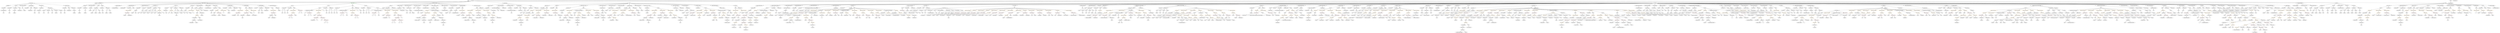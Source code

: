 strict digraph {
	graph [bb="0,0,62382,972"];
	node [label="\N"];
	Enter	[height=0.5,
		pos="11726,954",
		width=0.83628];
	Identifier__weiToWithdraw_8	[color=black,
		height=0.5,
		label=_weiToWithdraw,
		pos="11960,522",
		width=2.0976];
	BooleanLiteral_Unnamed_21	[color=black,
		height=0.5,
		label=BooleanLiteral,
		pos="6649.5,666",
		width=1.7788];
	VariableDeclarationStatement_Unnamed_12	[color=black,
		height=0.5,
		label=VariableDeclarationStatement,
		pos="51768,666",
		width=3.3174];
	VariableDeclaration_newMaxCap	[color=black,
		height=0.5,
		label=newMaxCap,
		pos="51728,594",
		width=1.5986];
	VariableDeclarationStatement_Unnamed_12 -> VariableDeclaration_newMaxCap	[pos="e,51738,612.1 51759,647.7 51754,639.9 51749,630.51 51744,621.83"];
	MemberAccess_Unnamed_61	[color=black,
		height=0.5,
		label=MemberAccess,
		pos="51873,594",
		width=1.9174];
	VariableDeclarationStatement_Unnamed_12 -> MemberAccess_Unnamed_61	[pos="e,51849,611.31 51794,648.05 51808,638.89 51825,627.46 51840,617.56"];
	ExpressionStatement_Unnamed_43	[color=orange,
		height=0.5,
		label=ExpressionStatement,
		pos="24050,666",
		width=2.458];
	BinaryOperation_Unnamed_46	[color=brown,
		height=0.5,
		label=BinaryOperation,
		pos="23806,594",
		width=1.9867];
	ExpressionStatement_Unnamed_43 -> BinaryOperation_Unnamed_46	[pos="e,23852,608.17 24001,650.75 23961,639.3 23905,623.22 23863,611.26"];
	ModifierInvocation_onlyOwner_9	[color=black,
		height=0.5,
		label=onlyOwner,
		pos="28064,738",
		width=1.4323];
	Identifier_whitelistedParticipants	[color=black,
		height=0.5,
		label=whitelistedParticipants,
		pos="29355,306",
		width=2.5828];
	IndexAccess_Unnamed_11	[color=black,
		height=0.5,
		label=IndexAccess,
		pos="38123,522",
		width=1.6402];
	Identifier_receiver_9	[color=black,
		height=0.5,
		label=receiver,
		pos="38243,450",
		width=1.0996];
	IndexAccess_Unnamed_11 -> Identifier_receiver_9	[pos="e,38220,464.83 38150,505.46 38168,495.15 38191,481.54 38210,470.5"];
	Identifier_tokenAmountOf_2	[color=black,
		height=0.5,
		label=tokenAmountOf,
		pos="38372,450",
		width=1.9729];
	IndexAccess_Unnamed_11 -> Identifier_tokenAmountOf_2	[pos="e,38326,464 38166,509.13 38207,497.56 38270,479.89 38315,467.07"];
	ParameterList_Unnamed_116	[color=black,
		height=0.5,
		label=ParameterList,
		pos="10862,738",
		width=1.7095];
	Identifier_crowdsale_3	[color=black,
		height=0.5,
		label=crowdsale,
		pos="11441,522",
		width=1.3491];
	IfStatement_Unnamed_10	[color=orange,
		height=0.5,
		label=IfStatement,
		pos="24210,666",
		width=1.4739];
	BinaryOperation_Unnamed_43	[color=brown,
		height=0.5,
		label=BinaryOperation,
		pos="23967,594",
		width=1.9867];
	IfStatement_Unnamed_10 -> BinaryOperation_Unnamed_43	[pos="e,24013,608.19 24171,653.6 24131,642.11 24069,624.27 24024,611.29"];
	Block_Unnamed_29	[color=black,
		height=0.5,
		label=Block,
		pos="24089,594",
		width=0.90558];
	IfStatement_Unnamed_10 -> Block_Unnamed_29	[pos="e,24111,607.65 24185,649.98 24166,639.24 24141,624.72 24121,613.3"];
	Identifier_endsAt_2	[color=black,
		height=0.5,
		label=endsAt,
		pos="30457,450",
		width=1.0303];
	ElementaryTypeName_uint_4	[color=black,
		height=0.5,
		label=uint,
		pos="8234.5,594",
		width=0.75];
	VariableDeclaration_addr_1	[color=black,
		height=0.5,
		label=addr,
		pos="41026,666",
		width=0.76697];
	ElementaryTypeName_address_33	[color=black,
		height=0.5,
		label=address,
		pos="41201,594",
		width=1.0996];
	VariableDeclaration_addr_1 -> ElementaryTypeName_address_33	[pos="e,41171,605.91 41048,654.48 41053,652.27 41058,650 41062,648 41095,634.15 41132,619.96 41160,609.76"];
	FunctionCall_Unnamed_32	[color=orange,
		height=0.5,
		label=FunctionCall,
		pos="36271,450",
		width=1.6125];
	Identifier_getState_1	[color=black,
		height=0.5,
		label=getState,
		pos="36271,378",
		width=1.1135];
	FunctionCall_Unnamed_32 -> Identifier_getState_1	[pos="e,36271,396.1 36271,431.7 36271,424.41 36271,415.73 36271,407.54"];
	Identifier_addrs_6	[color=black,
		height=0.5,
		label=addrs,
		pos="27793,306",
		width=0.87786];
	ForStatement_Unnamed_5	[color=black,
		height=0.5,
		label=ForStatement,
		pos="45882,666",
		width=1.6818];
	Block_Unnamed_78	[color=black,
		height=0.5,
		label=Block,
		pos="45517,594",
		width=0.90558];
	ForStatement_Unnamed_5 -> Block_Unnamed_78	[pos="e,45542,606 45825,659.5 45760,652.34 45651,637.61 45559,612 45557,611.37 45555,610.66 45553,609.89"];
	ExpressionStatement_Unnamed_107	[color=orange,
		height=0.5,
		label=ExpressionStatement,
		pos="45656,594",
		width=2.458];
	ForStatement_Unnamed_5 -> ExpressionStatement_Unnamed_107	[pos="e,45704,609.64 45842,652.32 45806,641.34 45754,625.32 45715,613.01"];
	VariableDeclarationStatement_Unnamed_21	[color=black,
		height=0.5,
		label=VariableDeclarationStatement,
		pos="45882,594",
		width=3.3174];
	ForStatement_Unnamed_5 -> VariableDeclarationStatement_Unnamed_21	[pos="e,45882,612.1 45882,647.7 45882,640.41 45882,631.73 45882,623.54"];
	BinaryOperation_Unnamed_114	[color=brown,
		height=0.5,
		label=BinaryOperation,
		pos="46091,594",
		width=1.9867];
	ForStatement_Unnamed_5 -> BinaryOperation_Unnamed_114	[pos="e,46050,609.01 45921,652 45955,640.88 46003,624.78 46039,612.52"];
	StateVariableDeclaration_Unnamed_33	[color=black,
		height=0.5,
		label=StateVariableDeclaration,
		pos="19003,810",
		width=2.8184];
	VariableDeclaration_tokenAmountOf	[color=black,
		height=0.5,
		label=tokenAmountOf,
		pos="18739,738",
		width=1.9729];
	StateVariableDeclaration_Unnamed_33 -> VariableDeclaration_tokenAmountOf	[pos="e,18787,751.61 18949,794.5 18905,782.83 18843,766.47 18798,754.54"];
	Block_Unnamed_58	[color=black,
		height=0.5,
		label=Block,
		pos="29688,594",
		width=0.90558];
	ExpressionStatement_Unnamed_64	[color=orange,
		height=0.5,
		label=ExpressionStatement,
		pos="29493,522",
		width=2.458];
	Block_Unnamed_58 -> ExpressionStatement_Unnamed_64	[pos="e,29536,538.24 29662,583.41 29632,572.81 29584,555.47 29547,542.08"];
	ExpressionStatement_Unnamed_65	[color=orange,
		height=0.5,
		label=ExpressionStatement,
		pos="29688,522",
		width=2.458];
	Block_Unnamed_58 -> ExpressionStatement_Unnamed_65	[pos="e,29688,540.1 29688,575.7 29688,568.41 29688,559.73 29688,551.54"];
	ParameterList_Unnamed_83	[color=black,
		height=0.5,
		label=ParameterList,
		pos="31220,738",
		width=1.7095];
	Parameter_addr_8	[color=black,
		height=0.5,
		label=addr,
		pos="31191,666",
		width=0.76697];
	ParameterList_Unnamed_83 -> Parameter_addr_8	[pos="e,31198,683.62 31213,719.7 31210,711.95 31206,702.64 31203,694.02"];
	Identifier_msg_7	[color=black,
		height=0.5,
		label=msg,
		pos="17031,450",
		width=0.75];
	ElementaryTypeName_uint256_10	[color=black,
		height=0.5,
		label=uint256,
		pos="58347,594",
		width=1.0442];
	ParameterList_Unnamed_58	[color=black,
		height=0.5,
		label=ParameterList,
		pos="55642,738",
		width=1.7095];
	Identifier_assert_20	[color=black,
		height=0.5,
		label=assert,
		pos="34685,522",
		width=0.89172];
	ExpressionStatement_Unnamed_1	[color=orange,
		height=0.5,
		label=ExpressionStatement,
		pos="14211,666",
		width=2.458];
	FunctionCall_Unnamed	[color=orange,
		height=0.5,
		label=FunctionCall,
		pos="14211,594",
		width=1.6125];
	ExpressionStatement_Unnamed_1 -> FunctionCall_Unnamed	[pos="e,14211,612.1 14211,647.7 14211,640.41 14211,631.73 14211,623.54"];
	Identifier__value_1	[color=black,
		height=0.5,
		label=_value,
		pos="3753.5,594",
		width=0.96103];
	Mapping_Unnamed	[color=black,
		height=0.5,
		label=Mapping,
		pos="18119,666",
		width=1.2105];
	ElementaryTypeName_uint	[color=black,
		height=0.5,
		label=uint,
		pos="18077,594",
		width=0.75];
	Mapping_Unnamed -> ElementaryTypeName_uint	[pos="e,18087,610.83 18109,648.05 18104,639.82 18098,629.76 18093,620.61"];
	ElementaryTypeName_address_7	[color=black,
		height=0.5,
		label=address,
		pos="18162,594",
		width=1.0996];
	Mapping_Unnamed -> ElementaryTypeName_address_7	[pos="e,18152,611.79 18130,648.05 18135,640.06 18141,630.33 18146,621.4"];
	Identifier_msg_23	[color=black,
		height=0.5,
		label=msg,
		pos="11112,234",
		width=0.75];
	NumberLiteral_Unnamed_4	[color=black,
		height=0.5,
		label=NumberLiteral,
		pos="12840,378",
		width=1.765];
	Identifier_a_5	[color=black,
		height=0.5,
		label=a,
		pos="10021,306",
		width=0.75];
	ElementaryTypeName_uint_32	[color=black,
		height=0.5,
		label=uint,
		pos="43909,666",
		width=0.75];
	Identifier_tokenAmount_6	[color=black,
		height=0.5,
		label=tokenAmount,
		pos="36850,450",
		width=1.6957];
	Mapping_Unnamed_2	[color=black,
		height=0.5,
		label=Mapping,
		pos="53564,666",
		width=1.2105];
	UserDefinedTypeName_Unnamed_7	[color=black,
		height=0.5,
		label=UserDefinedTypeName,
		pos="53598,594",
		width=2.7214];
	Mapping_Unnamed_2 -> UserDefinedTypeName_Unnamed_7	[pos="e,53590,612.28 53573,648.05 53576,640.35 53581,631.03 53585,622.36"];
	ElementaryTypeName_address_26	[color=black,
		height=0.5,
		label=address,
		pos="53754,594",
		width=1.0996];
	Mapping_Unnamed_2 -> ElementaryTypeName_address_26	[pos="e,53724,606.06 53596,653.28 53629,641.36 53679,622.84 53714,609.89"];
	Identifier_addr_9	[color=black,
		height=0.5,
		label=addr,
		pos="52293,450",
		width=0.76697];
	Identifier__to	[color=black,
		height=0.5,
		label=_to,
		pos="4218.5,594",
		width=0.75];
	Identifier_block	[color=black,
		height=0.5,
		label=block,
		pos="56695,162",
		width=0.87786];
	Identifier_joinedCrowdsalesLen_6	[color=black,
		height=0.5,
		label=joinedCrowdsalesLen,
		pos="27034,450",
		width=2.5273];
	ExpressionStatement_Unnamed_93	[color=orange,
		height=0.5,
		label=ExpressionStatement,
		pos="20258,666",
		width=2.458];
	FunctionCall_Unnamed_105	[color=orange,
		height=0.5,
		label=FunctionCall,
		pos="19763,594",
		width=1.6125];
	ExpressionStatement_Unnamed_93 -> FunctionCall_Unnamed_105	[pos="e,19806,606.7 20195,653.21 20184,651.34 20172,649.52 20161,648 20015,627.22 19976,638.26 19830,612 19826,611.21 19822,610.29 19817,\
609.29"];
	BooleanLiteral_Unnamed_10	[color=black,
		height=0.5,
		label=BooleanLiteral,
		pos="13003,666",
		width=1.7788];
	Identifier_finalizeAgent_9	[color=black,
		height=0.5,
		label=finalizeAgent,
		pos="55605,378",
		width=1.6125];
	FunctionCall_Unnamed_74	[color=orange,
		height=0.5,
		label=FunctionCall,
		pos="29567,450",
		width=1.6125];
	ExpressionStatement_Unnamed_64 -> FunctionCall_Unnamed_74	[pos="e,29550,467.55 29511,504.05 29521,495.39 29532,484.7 29542,475.19"];
	IfStatement_Unnamed_25	[color=orange,
		height=0.5,
		label=IfStatement,
		pos="18796,666",
		width=1.4739];
	BinaryOperation_Unnamed_62	[color=brown,
		height=0.5,
		label=BinaryOperation,
		pos="18688,594",
		width=1.9867];
	IfStatement_Unnamed_25 -> BinaryOperation_Unnamed_62	[pos="e,18714,611.22 18773,649.46 18758,640.06 18739,627.9 18723,617.46"];
	BooleanLiteral_Unnamed_11	[color=black,
		height=0.5,
		label=BooleanLiteral,
		pos="18842,594",
		width=1.7788];
	IfStatement_Unnamed_25 -> BooleanLiteral_Unnamed_11	[pos="e,18831,611.79 18808,648.05 18813,640.06 18819,630.33 18825,621.4"];
	MemberAccess_Unnamed_81	[color=black,
		height=0.5,
		label=MemberAccess,
		pos="55473,306",
		width=1.9174];
	Identifier_finalizeAgent_10	[color=black,
		height=0.5,
		label=finalizeAgent,
		pos="55401,234",
		width=1.6125];
	MemberAccess_Unnamed_81 -> Identifier_finalizeAgent_10	[pos="e,55418,251.47 55456,288.41 55447,279.69 55436,268.85 55426,259.21"];
	MemberAccess_Unnamed_57	[color=black,
		height=0.5,
		label=MemberAccess,
		pos="42609,450",
		width=1.9174];
	IndexAccess_Unnamed_18	[color=black,
		height=0.5,
		label=IndexAccess,
		pos="42609,378",
		width=1.6402];
	MemberAccess_Unnamed_57 -> IndexAccess_Unnamed_18	[pos="e,42609,396.1 42609,431.7 42609,424.41 42609,415.73 42609,407.54"];
	MemberAccess_Unnamed_14	[color=black,
		height=0.5,
		label=MemberAccess,
		pos="18216,450",
		width=1.9174];
	Identifier_msg_8	[color=black,
		height=0.5,
		label=msg,
		pos="18200,378",
		width=0.75];
	MemberAccess_Unnamed_14 -> Identifier_msg_8	[pos="e,18204,396.1 18213,431.7 18211,424.32 18209,415.52 18207,407.25"];
	Block_Unnamed_8	[color=black,
		height=0.5,
		label=Block,
		pos="7997.5,738",
		width=0.90558];
	VariableDeclarationStatement_Unnamed_2	[color=black,
		height=0.5,
		label=VariableDeclarationStatement,
		pos="7723.5,666",
		width=3.3174];
	Block_Unnamed_8 -> VariableDeclarationStatement_Unnamed_2	[pos="e,7782.5,682.09 7968.2,729.51 7926.8,718.94 7850.1,699.35 7793.6,684.9"];
	ExpressionStatement_Unnamed_18	[color=orange,
		height=0.5,
		label=ExpressionStatement,
		pos="7949.5,666",
		width=2.458];
	Block_Unnamed_8 -> ExpressionStatement_Unnamed_18	[pos="e,7961.2,684.12 7986.4,720.76 7980.8,712.7 7974,702.74 7967.7,693.6"];
	Identifier_c_1	[color=black,
		height=0.5,
		label=c,
		pos="8082.5,666",
		width=0.75];
	Block_Unnamed_8 -> Identifier_c_1	[pos="e,8066.1,680.54 8015.1,722.5 8027.3,712.47 8043.6,698.99 8057.2,687.83"];
	ExpressionStatement_Unnamed_12	[color=orange,
		height=0.5,
		label=ExpressionStatement,
		pos="15327,666",
		width=2.458];
	FunctionCall_Unnamed_12	[color=orange,
		height=0.5,
		label=FunctionCall,
		pos="15326,594",
		width=1.6125];
	ExpressionStatement_Unnamed_12 -> FunctionCall_Unnamed_12	[pos="e,15327,612.1 15327,647.7 15327,640.41 15327,631.73 15327,623.54"];
	Parameter_receiver_1	[color=black,
		height=0.5,
		label=receiver,
		pos="45365,666",
		width=1.0996];
	ElementaryTypeName_address_68	[color=black,
		height=0.5,
		label=address,
		pos="45354,594",
		width=1.0996];
	Parameter_receiver_1 -> ElementaryTypeName_address_68	[pos="e,45357,612.1 45363,647.7 45362,640.32 45360,631.52 45359,623.25"];
	Parameter_addr_2	[color=black,
		height=0.5,
		label=addr,
		pos="28749,666",
		width=0.76697];
	ElementaryTypeName_address_46	[color=black,
		height=0.5,
		label=address,
		pos="28747,594",
		width=1.0996];
	Parameter_addr_2 -> ElementaryTypeName_address_46	[pos="e,28748,612.1 28749,647.7 28749,640.41 28749,631.73 28748,623.54"];
	Block_Unnamed_102	[color=black,
		height=0.5,
		label=Block,
		pos="11944,738",
		width=0.90558];
	ExpressionStatement_Unnamed_123	[color=orange,
		height=0.5,
		label=ExpressionStatement,
		pos="11766,666",
		width=2.458];
	Block_Unnamed_102 -> ExpressionStatement_Unnamed_123	[pos="e,11806,682.49 11919,726.82 11892,716.32 11850,699.67 11816,686.6"];
	ExpressionStatement_Unnamed_125	[color=orange,
		height=0.5,
		label=ExpressionStatement,
		pos="11961,666",
		width=2.458];
	Block_Unnamed_102 -> ExpressionStatement_Unnamed_125	[pos="e,11957,684.1 11949,719.7 11950,712.32 11953,703.52 11955,695.25"];
	ExpressionStatement_Unnamed_124	[color=orange,
		height=0.5,
		label=ExpressionStatement,
		pos="12156,666",
		width=2.458];
	Block_Unnamed_102 -> ExpressionStatement_Unnamed_124	[pos="e,12106,681.22 11969,726.2 11975,724.06 11980,721.89 11985,720 12022,706.95 12063,694.15 12096,684.4"];
	FunctionCall_Unnamed_96	[color=orange,
		height=0.5,
		label=FunctionCall,
		pos="35047,594",
		width=1.6125];
	Identifier_assert_19	[color=black,
		height=0.5,
		label=assert,
		pos="34925,522",
		width=0.89172];
	FunctionCall_Unnamed_96 -> Identifier_assert_19	[pos="e,34947,535.52 35021,577.64 35002,566.88 34977,552.45 34957,541.13"];
	BinaryOperation_Unnamed_98	[color=brown,
		height=0.5,
		label=BinaryOperation,
		pos="35047,522",
		width=1.9867];
	FunctionCall_Unnamed_96 -> BinaryOperation_Unnamed_98	[pos="e,35047,540.1 35047,575.7 35047,568.41 35047,559.73 35047,551.54"];
	MemberAccess_Unnamed_9	[color=black,
		height=0.5,
		label=MemberAccess,
		pos="16410,450",
		width=1.9174];
	Identifier_msg_6	[color=black,
		height=0.5,
		label=msg,
		pos="16410,378",
		width=0.75];
	MemberAccess_Unnamed_9 -> Identifier_msg_6	[pos="e,16410,396.1 16410,431.7 16410,424.41 16410,415.73 16410,407.54"];
	NumberLiteral_Unnamed_5	[color=black,
		height=0.5,
		label=NumberLiteral,
		pos="13563,522",
		width=1.765];
	Parameter_tokenAmount_2	[color=black,
		height=0.5,
		label=tokenAmount,
		pos="45484,666",
		width=1.6957];
	ElementaryTypeName_uint_68	[color=black,
		height=0.5,
		label=uint,
		pos="45439,594",
		width=0.75];
	Parameter_tokenAmount_2 -> ElementaryTypeName_uint_68	[pos="e,45450,610.83 45474,648.05 45468,639.73 45462,629.54 45456,620.32"];
	ParameterList_Unnamed_94	[color=black,
		height=0.5,
		label=ParameterList,
		pos="43025,738",
		width=1.7095];
	Parameter_state	[color=black,
		height=0.5,
		label=state,
		pos="43280,666",
		width=0.76697];
	ParameterList_Unnamed_94 -> Parameter_state	[pos="e,43259,677.98 43077,727.66 43122,718.76 43188,703.79 43244,684 43246,683.52 43247,683.01 43249,682.47"];
	ElementaryTypeName_bool_38	[color=black,
		height=0.5,
		label=bool,
		pos="5296.5,594",
		width=0.76697];
	ParameterList_Unnamed_45	[color=black,
		height=0.5,
		label=ParameterList,
		pos="58151,738",
		width=1.7095];
	Parameter_None_13	[color=black,
		height=0.5,
		label=None,
		pos="58151,666",
		width=0.85014];
	ParameterList_Unnamed_45 -> Parameter_None_13	[pos="e,58151,684.1 58151,719.7 58151,712.41 58151,703.73 58151,695.54"];
	Block_Unnamed_79	[color=black,
		height=0.5,
		label=Block,
		pos="33141,738",
		width=0.90558];
	IfStatement_Unnamed_40	[color=orange,
		height=0.5,
		label=IfStatement,
		pos="32786,666",
		width=1.4739];
	Block_Unnamed_79 -> IfStatement_Unnamed_40	[pos="e,32826,678.3 33110,732.21 33057,723.79 32944,705.23 32849,684 32845,683.1 32841,682.12 32837,681.09"];
	ExpressionStatement_Unnamed_113	[color=orange,
		height=0.5,
		label=ExpressionStatement,
		pos="32946,666",
		width=2.458];
	Block_Unnamed_79 -> ExpressionStatement_Unnamed_113	[pos="e,32989,682.24 33115,727.41 33085,716.81 33037,699.47 33000,686.08"];
	ExpressionStatement_Unnamed_111	[color=orange,
		height=0.5,
		label=ExpressionStatement,
		pos="33141,666",
		width=2.458];
	Block_Unnamed_79 -> ExpressionStatement_Unnamed_111	[pos="e,33141,684.1 33141,719.7 33141,712.41 33141,703.73 33141,695.54"];
	ExpressionStatement_Unnamed_112	[color=orange,
		height=0.5,
		label=ExpressionStatement,
		pos="33336,666",
		width=2.458];
	Block_Unnamed_79 -> ExpressionStatement_Unnamed_112	[pos="e,33294,682.24 33168,727.41 33198,716.81 33246,699.47 33283,686.08"];
	NumberLiteral_Unnamed_51	[color=black,
		height=0.5,
		label=NumberLiteral,
		pos="28354,450",
		width=1.765];
	NumberLiteral_Unnamed_57	[color=black,
		height=0.5,
		label=NumberLiteral,
		pos="33283,378",
		width=1.765];
	ForStatement_Unnamed_4	[color=black,
		height=0.5,
		label=ForStatement,
		pos="20425,666",
		width=1.6818];
	BinaryOperation_Unnamed_107	[color=brown,
		height=0.5,
		label=BinaryOperation,
		pos="19911,594",
		width=1.9867];
	ForStatement_Unnamed_4 -> BinaryOperation_Unnamed_107	[pos="e,19963,606.82 20381,653.27 20373,651.29 20364,649.43 20355,648 20195,620.75 20152,636.93 19991,612 19986,611.12 19980,610.1 19974,\
609.01"];
	Block_Unnamed_76	[color=black,
		height=0.5,
		label=Block,
		pos="20033,594",
		width=0.90558];
	ForStatement_Unnamed_4 -> Block_Unnamed_76	[pos="e,20058,606.15 20381,653.47 20373,651.47 20364,649.55 20355,648 20232,625.16 20197,643.8 20075,612 20073,611.41 20071,610.72 20069,\
609.98"];
	VariableDeclarationStatement_Unnamed_17	[color=black,
		height=0.5,
		label=VariableDeclarationStatement,
		pos="20203,594",
		width=3.3174];
	ForStatement_Unnamed_4 -> VariableDeclarationStatement_Unnamed_17	[pos="e,20253,610.74 20385,652.24 20351,641.57 20302,626.19 20264,614.06"];
	ExpressionStatement_Unnamed_98	[color=orange,
		height=0.5,
		label=ExpressionStatement,
		pos="20429,594",
		width=2.458];
	ForStatement_Unnamed_4 -> ExpressionStatement_Unnamed_98	[pos="e,20429,612.1 20426,647.7 20427,640.41 20427,631.73 20428,623.54"];
	ArrayTypeName_Unnamed	[color=black,
		height=0.5,
		label=ArrayTypeName,
		pos="43791,666",
		width=2.0145];
	ElementaryTypeName_address_25	[color=black,
		height=0.5,
		label=address,
		pos="44340,594",
		width=1.0996];
	ArrayTypeName_Unnamed -> ElementaryTypeName_address_25	[pos="e,44311,606.54 43844,653.19 43854,651.25 43864,649.41 43873,648 44058,621.03 44109,650.86 44291,612 44294,611.4 44297,610.69 44300,\
609.9"];
	FunctionDefinition_canDistributeReservedTokens	[color=black,
		height=0.5,
		label=canDistributeReservedTokens,
		pos="19348,810",
		width=3.4006];
	Block_Unnamed_51	[color=black,
		height=0.5,
		label=Block,
		pos="19058,738",
		width=0.90558];
	FunctionDefinition_canDistributeReservedTokens -> Block_Unnamed_51	[pos="e,19088,746.11 19287,794.07 19230,780.39 19148,760.53 19099,748.78"];
	ParameterList_Unnamed_61	[color=black,
		height=0.5,
		label=ParameterList,
		pos="19276,738",
		width=1.7095];
	FunctionDefinition_canDistributeReservedTokens -> ParameterList_Unnamed_61	[pos="e,19294,755.62 19331,791.7 19322,783.18 19311,772.76 19302,763.45"];
	ParameterList_Unnamed_60	[color=black,
		height=0.5,
		label=ParameterList,
		pos="19417,738",
		width=1.7095];
	FunctionDefinition_canDistributeReservedTokens -> ParameterList_Unnamed_60	[pos="e,19401,755.62 19366,791.7 19374,783.27 19384,772.97 19393,763.73"];
	Identifier_now_3	[color=black,
		height=0.5,
		label=now,
		pos="21557,450",
		width=0.75];
	EnumValue_Success	[color=black,
		height=0.5,
		label=Success,
		pos="56084,738",
		width=1.1551];
	ElementaryTypeName_uint8_7	[color=black,
		height=0.5,
		label=uint8,
		pos="20924,522",
		width=0.7947];
	NumberLiteral_Unnamed_11	[color=black,
		height=0.5,
		label=NumberLiteral,
		pos="60605,450",
		width=1.765];
	ContractDefinition_PricingStrategy	[color=black,
		height=0.5,
		label=PricingStrategy,
		pos="778.49,882",
		width=1.862];
	FunctionDefinition_updateRate	[color=black,
		height=0.5,
		label=updateRate,
		pos="201.49,810",
		width=1.46];
	ContractDefinition_PricingStrategy -> FunctionDefinition_updateRate	[pos="e,250.27,816.92 718.37,873.71 607.56,860.26 372.31,831.72 261.55,818.29"];
	FunctionDefinition_isSane	[color=black,
		height=0.5,
		label=isSane,
		pos="394.49,810",
		width=0.96103];
	ContractDefinition_PricingStrategy -> FunctionDefinition_isSane	[pos="e,424.95,819.03 720.48,872.57 657.1,863.05 552.69,846.46 463.49,828 454.57,826.15 445.06,823.96 436.03,821.77"];
	StateVariableDeclaration_Unnamed_10	[color=black,
		height=0.5,
		label=StateVariableDeclaration,
		pos="573.49,810",
		width=2.8184];
	ContractDefinition_PricingStrategy -> StateVariableDeclaration_Unnamed_10	[pos="e,618.76,826.46 738.48,867.34 707.46,856.75 664.1,841.94 629.61,830.16"];
	FunctionDefinition_isPricingStrategy	[color=black,
		height=0.5,
		label=isPricingStrategy,
		pos="778.49,810",
		width=2.0283];
	ContractDefinition_PricingStrategy -> FunctionDefinition_isPricingStrategy	[pos="e,778.49,828.1 778.49,863.7 778.49,856.41 778.49,847.73 778.49,839.54"];
	FunctionDefinition_calculatePrice	[color=black,
		height=0.5,
		label=calculatePrice,
		pos="1031.5,810",
		width=1.7095];
	ContractDefinition_PricingStrategy -> FunctionDefinition_calculatePrice	[pos="e,988.02,823.03 824.01,868.4 866.99,856.51 931.48,838.67 977.14,826.04"];
	FunctionDefinition_isPresalePurchase	[color=black,
		height=0.5,
		label=isPresalePurchase,
		pos="1682.5,810",
		width=2.1392];
	ContractDefinition_PricingStrategy -> FunctionDefinition_isPresalePurchase	[pos="e,1610.4,816.58 842.42,876.05 1002.4,863.66 1419.9,831.33 1599,817.47"];
	Identifier_assert_1	[color=black,
		height=0.5,
		label=assert,
		pos="9634.5,522",
		width=0.89172];
	UnaryOperation_Unnamed_32	[color=black,
		height=0.5,
		label=UnaryOperation,
		pos="4898.5,450",
		width=1.9452];
	IndexAccess_Unnamed_34	[color=black,
		height=0.5,
		label=IndexAccess,
		pos="4884.5,378",
		width=1.6402];
	UnaryOperation_Unnamed_32 -> IndexAccess_Unnamed_34	[pos="e,4887.9,396.1 4895,431.7 4893.6,424.32 4891.8,415.52 4890.1,407.25"];
	Identifier_joinedCrowdsalesLenMax_1	[color=black,
		height=0.5,
		label=joinedCrowdsalesLenMax,
		pos="27423,450",
		width=2.9847];
	ModifierInvocation_canTransfer_1	[color=black,
		height=0.5,
		label=canTransfer,
		pos="3573.5,738",
		width=1.5293];
	Identifier__from_1	[color=black,
		height=0.5,
		label=_from,
		pos="3505.5,666",
		width=0.93331];
	ModifierInvocation_canTransfer_1 -> Identifier__from_1	[pos="e,3520.6,682.51 3557.4,720.41 3548.7,711.53 3538,700.44 3528.5,690.67"];
	FunctionDefinition_isSane_2	[color=black,
		height=0.5,
		label=isSane,
		pos="9811.5,810",
		width=0.96103];
	Block_Unnamed_103	[color=black,
		height=0.5,
		label=Block,
		pos="9628.5,738",
		width=0.90558];
	FunctionDefinition_isSane_2 -> Block_Unnamed_103	[pos="e,9654,749.75 9783.6,798.93 9754.9,788.48 9708.9,771.52 9669.5,756 9667.8,755.32 9666,754.62 9664.2,753.9"];
	ParameterList_Unnamed_114	[color=black,
		height=0.5,
		label=ParameterList,
		pos="9740.5,738",
		width=1.7095];
	FunctionDefinition_isSane_2 -> ParameterList_Unnamed_114	[pos="e,9757.4,755.63 9796.1,793.81 9787.2,785.02 9775.7,773.73 9765.5,763.69"];
	ParameterList_Unnamed_115	[color=black,
		height=0.5,
		label=ParameterList,
		pos="9881.5,738",
		width=1.7095];
	FunctionDefinition_isSane_2 -> ParameterList_Unnamed_115	[pos="e,9865,755.47 9827,793.46 9835.8,784.65 9847.1,773.43 9857,763.46"];
	ParameterList_Unnamed_80	[color=black,
		height=0.5,
		label=ParameterList,
		pos="20988,738",
		width=1.7095];
	Parameter_time	[color=black,
		height=0.5,
		label=time,
		pos="20125,666",
		width=0.75];
	ParameterList_Unnamed_80 -> Parameter_time	[pos="e,20146,678.33 20937,727.65 20920,724.78 20900,721.89 20882,720 20723,703.27 20317,722.99 20161,684 20160,683.59 20158,683.1 20157,\
682.56"];
	FunctionCall_Unnamed_21	[color=orange,
		height=0.5,
		label=FunctionCall,
		pos="7336.5,594",
		width=1.6125];
	BinaryOperation_Unnamed_23	[color=brown,
		height=0.5,
		label=BinaryOperation,
		pos="7275.5,522",
		width=1.9867];
	FunctionCall_Unnamed_21 -> BinaryOperation_Unnamed_23	[pos="e,7290.3,539.96 7322,576.41 7314.8,568.08 7305.8,557.8 7297.7,548.49"];
	Identifier_assert_3	[color=black,
		height=0.5,
		label=assert,
		pos="7397.5,522",
		width=0.89172];
	FunctionCall_Unnamed_21 -> Identifier_assert_3	[pos="e,7384,538.51 7350.9,576.41 7358.6,567.62 7368.2,556.66 7376.6,546.96"];
	MemberAccess_Unnamed_34	[color=black,
		height=0.5,
		label=MemberAccess,
		pos="37992,450",
		width=1.9174];
	Identifier_weiRaised_2	[color=black,
		height=0.5,
		label=weiRaised,
		pos="37992,378",
		width=1.3491];
	MemberAccess_Unnamed_34 -> Identifier_weiRaised_2	[pos="e,37992,396.1 37992,431.7 37992,424.41 37992,415.73 37992,407.54"];
	ElementaryTypeName_address_54	[color=black,
		height=0.5,
		label=address,
		pos="35379,594",
		width=1.0996];
	Identifier_iterator_5	[color=black,
		height=0.5,
		label=iterator,
		pos="50450,306",
		width=1.0165];
	NumberLiteral_Unnamed_16	[color=black,
		height=0.5,
		label=NumberLiteral,
		pos="44018,666",
		width=1.765];
	ModifierInvocation_onlyOwner	[color=black,
		height=0.5,
		label=onlyOwner,
		pos="15584,738",
		width=1.4323];
	ElementaryTypeName_uint_7	[color=black,
		height=0.5,
		label=uint,
		pos="9204.5,594",
		width=0.75];
	FunctionDefinition_bug_re_ent41	[color=black,
		height=0.5,
		label=bug_re_ent41,
		pos="59633,810",
		width=1.7095];
	Block_Unnamed_16	[color=black,
		height=0.5,
		label=Block,
		pos="59436,738",
		width=0.90558];
	FunctionDefinition_bug_re_ent41 -> Block_Unnamed_16	[pos="e,59463,748.53 59596,795.5 59560,783.06 59509,764.71 59474,752.32"];
	ParameterList_Unnamed_22	[color=black,
		height=0.5,
		label=ParameterList,
		pos="59633,738",
		width=1.7095];
	FunctionDefinition_bug_re_ent41 -> ParameterList_Unnamed_22	[pos="e,59633,756.1 59633,791.7 59633,784.41 59633,775.73 59633,767.54"];
	Identifier_finalizeAgent_7	[color=black,
		height=0.5,
		label=finalizeAgent,
		pos="57584,378",
		width=1.6125];
	Identifier_joinedCrowdsalesLen_7	[color=black,
		height=0.5,
		label=joinedCrowdsalesLen,
		pos="45757,522",
		width=2.5273];
	ElementaryTypeName_uint256_7	[color=black,
		height=0.5,
		label=uint256,
		pos="60797,666",
		width=1.0442];
	Identifier_now_5	[color=black,
		height=0.5,
		label=now,
		pos="46452,450",
		width=0.75];
	NumberLiteral_Unnamed_58	[color=black,
		height=0.5,
		label=NumberLiteral,
		pos="55523,450",
		width=1.765];
	Identifier__start	[color=black,
		height=0.5,
		label=_start,
		pos="23918,522",
		width=0.87786];
	Identifier_assert_17	[color=black,
		height=0.5,
		label=assert,
		pos="52684,522",
		width=0.89172];
	ElementaryTypeName_uint_47	[color=black,
		height=0.5,
		label=uint,
		pos="22983,594",
		width=0.75];
	FunctionCall_Unnamed_148	[color=orange,
		height=0.5,
		label=FunctionCall,
		pos="4286.5,666",
		width=1.6125];
	FunctionCall_Unnamed_148 -> Identifier__to	[pos="e,4232.6,609.57 4270.4,648.41 4261.4,639.19 4250.1,627.58 4240.4,617.54"];
	Identifier__value	[color=black,
		height=0.5,
		label=_value,
		pos="4298.5,594",
		width=0.96103];
	FunctionCall_Unnamed_148 -> Identifier__value	[pos="e,4295.6,612.1 4289.5,647.7 4290.7,640.32 4292.2,631.52 4293.6,623.25"];
	MemberAccess_Unnamed_92	[color=black,
		height=0.5,
		label=MemberAccess,
		pos="4420.5,594",
		width=1.9174];
	FunctionCall_Unnamed_148 -> MemberAccess_Unnamed_92	[pos="e,4390.9,610.48 4315.2,649.98 4334.4,639.97 4359.8,626.68 4380.9,615.67"];
	UnaryOperation_Unnamed_11	[color=black,
		height=0.5,
		label=UnaryOperation,
		pos="57377,594",
		width=1.9452];
	FunctionCall_Unnamed_67	[color=orange,
		height=0.5,
		label=FunctionCall,
		pos="57376,522",
		width=1.6125];
	UnaryOperation_Unnamed_11 -> FunctionCall_Unnamed_67	[pos="e,57377,540.1 57377,575.7 57377,568.41 57377,559.73 57377,551.54"];
	ThrowStatement_Unnamed_27	[color=black,
		height=0.5,
		label=ThrowStatement,
		pos="46387,594",
		width=2.0006];
	Identifier_assert_28	[color=black,
		height=0.5,
		label=assert,
		pos="21227,522",
		width=0.89172];
	Block_Unnamed_12	[color=black,
		height=0.5,
		label=Block,
		pos="61790,738",
		width=0.90558];
	ExpressionStatement_Unnamed_23	[color=orange,
		height=0.5,
		label=ExpressionStatement,
		pos="61798,666",
		width=2.458];
	Block_Unnamed_12 -> ExpressionStatement_Unnamed_23	[pos="e,61797,684.1 61792,719.7 61793,712.41 61794,703.73 61795,695.54"];
	IfStatement_Unnamed_2	[color=orange,
		height=0.5,
		label=IfStatement,
		pos="61958,666",
		width=1.4739];
	Block_Unnamed_12 -> IfStatement_Unnamed_2	[pos="e,61926,680.62 61816,726.37 61842,715.37 61884,698.01 61916,684.89"];
	ElementaryTypeName_bool_42	[color=black,
		height=0.5,
		label=bool,
		pos="11091,522",
		width=0.76697];
	ElementaryTypeName_address_18	[color=black,
		height=0.5,
		label=address,
		pos="58842,594",
		width=1.0996];
	UnaryOperation_Unnamed_25	[color=black,
		height=0.5,
		label=UnaryOperation,
		pos="46008,522",
		width=1.9452];
	Identifier_finalized_4	[color=black,
		height=0.5,
		label=finalized,
		pos="46008,450",
		width=1.1412];
	UnaryOperation_Unnamed_25 -> Identifier_finalized_4	[pos="e,46008,468.1 46008,503.7 46008,496.41 46008,487.73 46008,479.54"];
	FunctionCall_Unnamed_71	[color=orange,
		height=0.5,
		label=FunctionCall,
		pos="29409,594",
		width=1.6125];
	Identifier_assert_9	[color=black,
		height=0.5,
		label=assert,
		pos="28922,522",
		width=0.89172];
	FunctionCall_Unnamed_71 -> Identifier_assert_9	[pos="e,28946,534.3 29368,581.3 29359,579.3 29351,577.41 29342,576 29176,547.11 29128,580.86 28963,540 28961,539.47 28959,538.85 28957,\
538.16"];
	BinaryOperation_Unnamed_73	[color=brown,
		height=0.5,
		label=BinaryOperation,
		pos="29044,522",
		width=1.9867];
	FunctionCall_Unnamed_71 -> BinaryOperation_Unnamed_73	[pos="e,29098,534.48 29366,581.49 29358,579.54 29350,577.62 29342,576 29247,555.96 29222,558.04 29125,540 29120,538.97 29114,537.85 29109,\
536.71"];
	ParameterList_Unnamed_7	[color=black,
		height=0.5,
		label=ParameterList,
		pos="14297,738",
		width=1.7095];
	Parameter__weiToWithdraw	[color=black,
		height=0.5,
		label=_weiToWithdraw,
		pos="14029,666",
		width=2.0976];
	ParameterList_Unnamed_7 -> Parameter__weiToWithdraw	[pos="e,14079,679.94 14253,725.28 14208,713.63 14139,695.68 14090,682.78"];
	Block_Unnamed_83	[color=black,
		height=0.5,
		label=Block,
		pos="22398,738",
		width=0.90558];
	BinaryOperation_Unnamed_122	[color=brown,
		height=0.5,
		label=BinaryOperation,
		pos="22394,666",
		width=1.9867];
	Block_Unnamed_83 -> BinaryOperation_Unnamed_122	[pos="e,22395,684.1 22398,719.7 22397,712.41 22397,703.73 22396,695.54"];
	VariableDeclaration_reservedTokensAreDistributed	[color=black,
		height=0.5,
		label=reservedTokensAreDistributed,
		pos="12401,738",
		width=3.456];
	ElementaryTypeName_bool_8	[color=black,
		height=0.5,
		label=bool,
		pos="12459,666",
		width=0.76697];
	VariableDeclaration_reservedTokensAreDistributed -> ElementaryTypeName_bool_8	[pos="e,12447,682.2 12416,719.7 12423,710.98 12432,700.28 12440,690.81"];
	BooleanLiteral_Unnamed_8	[color=black,
		height=0.5,
		label=BooleanLiteral,
		pos="12569,666",
		width=1.7788];
	VariableDeclaration_reservedTokensAreDistributed -> BooleanLiteral_Unnamed_8	[pos="e,12535,681.53 12441,720.59 12466,710.18 12498,696.69 12524,685.84"];
	Identifier_reciever	[color=black,
		height=0.5,
		label=reciever,
		pos="42530,306",
		width=1.0996];
	IndexAccess_Unnamed_18 -> Identifier_reciever	[pos="e,42548,322.43 42591,360.76 42581,351.56 42568,339.9 42556,329.79"];
	Identifier_earlyParticipantWhitelist_3	[color=black,
		height=0.5,
		label=earlyParticipantWhitelist,
		pos="42688,306",
		width=2.7768];
	IndexAccess_Unnamed_18 -> Identifier_earlyParticipantWhitelist_3	[pos="e,42669,324.12 42628,360.76 42638,352.1 42650,341.25 42661,331.57"];
	BinaryOperation_Unnamed_8	[color=brown,
		height=0.5,
		label=BinaryOperation,
		pos="15200,522",
		width=1.9867];
	Identifier_newOwner	[color=black,
		height=0.5,
		label=newOwner,
		pos="15197,450",
		width=1.4046];
	BinaryOperation_Unnamed_8 -> Identifier_newOwner	[pos="e,15198,468.1 15200,503.7 15199,496.41 15199,487.73 15199,479.54"];
	FunctionCall_Unnamed_13	[color=orange,
		height=0.5,
		label=FunctionCall,
		pos="15324,450",
		width=1.6125];
	BinaryOperation_Unnamed_8 -> FunctionCall_Unnamed_13	[pos="e,15297,466.34 15229,505.12 15246,495.31 15268,482.63 15287,472"];
	Block_Unnamed_27	[color=black,
		height=0.5,
		label=Block,
		pos="24333,594",
		width=0.90558];
	ThrowStatement_Unnamed_4	[color=black,
		height=0.5,
		label=ThrowStatement,
		pos="23796,522",
		width=2.0006];
	Block_Unnamed_27 -> ThrowStatement_Unnamed_4	[pos="e,23848,534.82 24309,581.49 24304,579.35 24298,577.35 24292,576 24113,532.03 24061,567.06 23877,540 23872,539.12 23865,538.07 23859,\
536.94"];
	FunctionCall_Unnamed_65	[color=orange,
		height=0.5,
		label=FunctionCall,
		pos="57207,450",
		width=1.6125];
	ElementaryTypeName_address_44	[color=black,
		height=0.5,
		label=address,
		pos="57091,378",
		width=1.0996];
	FunctionCall_Unnamed_65 -> ElementaryTypeName_address_44	[pos="e,57114,392.83 57182,433.46 57165,423.2 57142,409.66 57124,398.65"];
	Identifier_finalizeAgent_5	[color=black,
		height=0.5,
		label=finalizeAgent,
		pos="57207,378",
		width=1.6125];
	FunctionCall_Unnamed_65 -> Identifier_finalizeAgent_5	[pos="e,57207,396.1 57207,431.7 57207,424.41 57207,415.73 57207,407.54"];
	Identifier_assert_27	[color=black,
		height=0.5,
		label=assert,
		pos="21715,522",
		width=0.89172];
	Identifier__name	[color=black,
		height=0.5,
		label=_name,
		pos="26054,522",
		width=0.97489];
	VariableDeclaration_iterator	[color=black,
		height=0.5,
		label=iterator,
		pos="49796,522",
		width=1.0165];
	ElementaryTypeName_uint_56	[color=black,
		height=0.5,
		label=uint,
		pos="49796,450",
		width=0.75];
	VariableDeclaration_iterator -> ElementaryTypeName_uint_56	[pos="e,49796,468.1 49796,503.7 49796,496.41 49796,487.73 49796,479.54"];
	Identifier_startsAt_5	[color=black,
		height=0.5,
		label=startsAt,
		pos="47186,450",
		width=1.0996];
	BinaryOperation_Unnamed_129	[color=brown,
		height=0.5,
		label=BinaryOperation,
		pos="6820.5,594",
		width=1.9867];
	IndexAccess_Unnamed_35	[color=black,
		height=0.5,
		label=IndexAccess,
		pos="6767.5,522",
		width=1.6402];
	BinaryOperation_Unnamed_129 -> IndexAccess_Unnamed_35	[pos="e,6780.2,539.79 6807.7,576.05 6801.5,567.89 6793.9,557.91 6787,548.82"];
	Identifier_state_1	[color=black,
		height=0.5,
		label=state,
		pos="6872.5,522",
		width=0.76697];
	BinaryOperation_Unnamed_129 -> Identifier_state_1	[pos="e,6861.1,538.36 6833.1,576.05 6839.5,567.44 6847.4,556.81 6854.4,547.33"];
	VariableDeclaration_newStartsAt	[color=black,
		height=0.5,
		label=newStartsAt,
		pos="41408,666",
		width=1.5571];
	ElementaryTypeName_uint_44	[color=black,
		height=0.5,
		label=uint,
		pos="41504,594",
		width=0.75];
	VariableDeclaration_newStartsAt -> ElementaryTypeName_uint_44	[pos="e,41487,608.01 41430,649.12 41444,638.92 41463,625.61 41477,614.74"];
	BinaryOperation_Unnamed_64	[color=brown,
		height=0.5,
		label=BinaryOperation,
		pos="18477,450",
		width=1.9867];
	UnaryOperation_Unnamed_8	[color=black,
		height=0.5,
		label=UnaryOperation,
		pos="18315,378",
		width=1.9452];
	BinaryOperation_Unnamed_64 -> UnaryOperation_Unnamed_8	[pos="e,18350,393.99 18443,433.98 18419,423.6 18387,409.7 18361,398.47"];
	TupleExpression_Unnamed_3	[color=black,
		height=0.5,
		label=TupleExpression,
		pos="18477,378",
		width=2.0422];
	BinaryOperation_Unnamed_64 -> TupleExpression_Unnamed_3	[pos="e,18477,396.1 18477,431.7 18477,424.41 18477,415.73 18477,407.54"];
	Identifier_joinedCrowdsalesLen_5	[color=black,
		height=0.5,
		label=joinedCrowdsalesLen,
		pos="35228,522",
		width=2.5273];
	InheritanceSpecifier_Unnamed_4	[color=black,
		height=0.5,
		label=InheritanceSpecifier,
		pos="2945.5,810",
		width=2.3333];
	UserDefinedTypeName_Unnamed_20	[color=black,
		height=0.5,
		label=UserDefinedTypeName,
		pos="2858.5,738",
		width=2.7214];
	InheritanceSpecifier_Unnamed_4 -> UserDefinedTypeName_Unnamed_20	[pos="e,2879.6,755.96 2924.9,792.41 2914,783.65 2900.4,772.73 2888.4,763.06"];
	Identifier_minCap	[color=black,
		height=0.5,
		label=minCap,
		pos="28632,450",
		width=1.0996];
	ParameterList_Unnamed_112	[color=black,
		height=0.5,
		label=ParameterList,
		pos="11457,738",
		width=1.7095];
	Parameter__crowdsale	[color=black,
		height=0.5,
		label=_crowdsale,
		pos="11411,666",
		width=1.4877];
	ParameterList_Unnamed_112 -> Parameter__crowdsale	[pos="e,11423,683.79 11446,720.05 11441,712.06 11435,702.33 11429,693.4"];
	Identifier_updateInheritedEarlyParticipantWhitelist	[color=black,
		height=0.5,
		label=updateInheritedEarlyParticipantWhitelist,
		pos="39666,378",
		width=4.4124];
	VariableDeclarationStatement_Unnamed_11	[color=black,
		height=0.5,
		label=VariableDeclarationStatement,
		pos="43926,522",
		width=3.3174];
	VariableDeclaration_crowdsale	[color=black,
		height=0.5,
		label=crowdsale,
		pos="43751,450",
		width=1.3491];
	VariableDeclarationStatement_Unnamed_11 -> VariableDeclaration_crowdsale	[pos="e,43784,463.88 43886,504.76 43858,493.78 43822,479.3 43794,468.14"];
	FunctionCall_Unnamed_84	[color=orange,
		height=0.5,
		label=FunctionCall,
		pos="43926,450",
		width=1.6125];
	VariableDeclarationStatement_Unnamed_11 -> FunctionCall_Unnamed_84	[pos="e,43926,468.1 43926,503.7 43926,496.41 43926,487.73 43926,479.54"];
	Identifier_WhiteListData	[color=black,
		height=0.5,
		label=WhiteListData,
		pos="29146,450",
		width=1.765];
	Mapping_Unnamed_4	[color=black,
		height=0.5,
		label=Mapping,
		pos="18614,666",
		width=1.2105];
	VariableDeclaration_tokenAmountOf -> Mapping_Unnamed_4	[pos="e,18639,680.93 18711,721.12 18693,710.86 18669,697.44 18649,686.53"];
	NumberLiteral_Unnamed_24	[color=black,
		height=0.5,
		label=NumberLiteral,
		pos="32576,666",
		width=1.765];
	NumberLiteral_Unnamed_45	[color=black,
		height=0.5,
		label=NumberLiteral,
		pos="51457,450",
		width=1.765];
	MemberAccess_Unnamed_62	[color=black,
		height=0.5,
		label=MemberAccess,
		pos="52542,450",
		width=1.9174];
	Identifier_newMaxCap_1	[color=black,
		height=0.5,
		label=newMaxCap,
		pos="52542,378",
		width=1.5986];
	MemberAccess_Unnamed_62 -> Identifier_newMaxCap_1	[pos="e,52542,396.1 52542,431.7 52542,424.41 52542,415.73 52542,407.54"];
	Identifier_startsAt_2	[color=black,
		height=0.5,
		label=startsAt,
		pos="21306,450",
		width=1.0996];
	ElementaryTypeName_string_1	[color=black,
		height=0.5,
		label=string,
		pos="23515,594",
		width=0.864];
	Identifier_maxCap_2	[color=black,
		height=0.5,
		label=maxCap,
		pos="29484,378",
		width=1.1551];
	NumberLiteral_Unnamed_55	[color=black,
		height=0.5,
		label=NumberLiteral,
		pos="45420,450",
		width=1.765];
	UnaryOperation_Unnamed_3	[color=black,
		height=0.5,
		label=UnaryOperation,
		pos="59063,594",
		width=1.9452];
	TupleExpression_Unnamed_1	[color=black,
		height=0.5,
		label=TupleExpression,
		pos="58944,522",
		width=2.0422];
	UnaryOperation_Unnamed_3 -> TupleExpression_Unnamed_1	[pos="e,58972,539.06 59036,577.12 59020,567.52 58999,555.15 58981,544.67"];
	Identifier_getState_2	[color=black,
		height=0.5,
		label=getState,
		pos="44390,450",
		width=1.1135];
	Parameter_None_7	[color=black,
		height=0.5,
		label=None,
		pos="228.49,666",
		width=0.85014];
	ElementaryTypeName_bool_6	[color=black,
		height=0.5,
		label=bool,
		pos="228.49,594",
		width=0.76697];
	Parameter_None_7 -> ElementaryTypeName_bool_6	[pos="e,228.49,612.1 228.49,647.7 228.49,640.41 228.49,631.73 228.49,623.54"];
	VariableDeclaration_minCap_2	[color=black,
		height=0.5,
		label=minCap,
		pos="26859,666",
		width=1.0996];
	ElementaryTypeName_uint_40	[color=black,
		height=0.5,
		label=uint,
		pos="26859,594",
		width=0.75];
	VariableDeclaration_minCap_2 -> ElementaryTypeName_uint_40	[pos="e,26859,612.1 26859,647.7 26859,640.41 26859,631.73 26859,623.54"];
	Identifier_weiAmount_5	[color=black,
		height=0.5,
		label=weiAmount,
		pos="41572,522",
		width=1.4739];
	NumberLiteral_Unnamed_21	[color=black,
		height=0.5,
		label=NumberLiteral,
		pos="41975,738",
		width=1.765];
	BinaryOperation_Unnamed_83	[color=brown,
		height=0.5,
		label=BinaryOperation,
		pos="42452,522",
		width=1.9867];
	NumberLiteral_Unnamed_41	[color=black,
		height=0.5,
		label=NumberLiteral,
		pos="42315,450",
		width=1.765];
	BinaryOperation_Unnamed_83 -> NumberLiteral_Unnamed_41	[pos="e,42345,466.18 42422,505.29 42402,495.24 42376,482.12 42355,471.28"];
	IndexAccess_Unnamed_19	[color=black,
		height=0.5,
		label=IndexAccess,
		pos="42456,450",
		width=1.6402];
	BinaryOperation_Unnamed_83 -> IndexAccess_Unnamed_19	[pos="e,42456,468.1 42453,503.7 42454,496.41 42454,487.73 42455,479.54"];
	IndexAccess_Unnamed_38	[color=black,
		height=0.5,
		label=IndexAccess,
		pos="10861,450",
		width=1.6402];
	MemberAccess_Unnamed_102	[color=black,
		height=0.5,
		label=MemberAccess,
		pos="10778,378",
		width=1.9174];
	IndexAccess_Unnamed_38 -> MemberAccess_Unnamed_102	[pos="e,10798,395.63 10842,432.76 10832,423.88 10818,412.71 10807,402.85"];
	Identifier_balances_re_ent21	[color=black,
		height=0.5,
		label=balances_re_ent21,
		pos="10945,378",
		width=2.2085];
	IndexAccess_Unnamed_38 -> Identifier_balances_re_ent21	[pos="e,10925,395.88 10881,432.76 10892,423.95 10905,412.87 10917,403.07"];
	FunctionCall_Unnamed_136	[color=orange,
		height=0.5,
		label=FunctionCall,
		pos="33339,450",
		width=1.6125];
	FunctionCall_Unnamed_136 -> NumberLiteral_Unnamed_57	[pos="e,33297,395.79 33326,432.05 33319,423.8 33311,413.7 33304,404.54"];
	ElementaryTypeName_address_63	[color=black,
		height=0.5,
		label=address,
		pos="33404,378",
		width=1.0996];
	FunctionCall_Unnamed_136 -> ElementaryTypeName_address_63	[pos="e,33390,394.99 33355,432.41 33363,423.74 33373,412.97 33382,403.38"];
	IfStatement_Unnamed_13	[color=orange,
		height=0.5,
		label=IfStatement,
		pos="36556,450",
		width=1.4739];
	Block_Unnamed_34	[color=black,
		height=0.5,
		label=Block,
		pos="36526,378",
		width=0.90558];
	IfStatement_Unnamed_13 -> Block_Unnamed_34	[pos="e,36534,395.62 36549,431.7 36546,423.95 36542,414.64 36538,406.02"];
	Identifier_isWhiteListed_1	[color=black,
		height=0.5,
		label=isWhiteListed,
		pos="36638,378",
		width=1.7095];
	IfStatement_Unnamed_13 -> Identifier_isWhiteListed_1	[pos="e,36619,395.39 36576,432.76 36586,423.82 36599,412.55 36611,402.64"];
	VariableDeclaration_ownerTestValue	[color=black,
		height=0.5,
		label=ownerTestValue,
		pos="53619,738",
		width=1.9729];
	ElementaryTypeName_uint_37	[color=black,
		height=0.5,
		label=uint,
		pos="53653,666",
		width=0.75];
	VariableDeclaration_ownerTestValue -> ElementaryTypeName_uint_37	[pos="e,53645,683.62 53628,719.7 53632,711.87 53636,702.44 53641,693.73"];
	ElementaryTypeName_uint_48	[color=black,
		height=0.5,
		label=uint,
		pos="23341,594",
		width=0.75];
	ElementaryTypeName_bool_11	[color=black,
		height=0.5,
		label=bool,
		pos="58075,594",
		width=0.76697];
	ParameterList_Unnamed_17	[color=black,
		height=0.5,
		label=ParameterList,
		pos="7103.5,738",
		width=1.7095];
	Parameter_a_2	[color=black,
		height=0.5,
		label=a,
		pos="7051.5,666",
		width=0.75];
	ParameterList_Unnamed_17 -> Parameter_a_2	[pos="e,7062.9,682.36 7090.9,720.05 7084.5,711.44 7076.6,700.81 7069.6,691.33"];
	Parameter_b_2	[color=black,
		height=0.5,
		label=b,
		pos="7123.5,666",
		width=0.75];
	ParameterList_Unnamed_17 -> Parameter_b_2	[pos="e,7118.6,684.1 7108.4,719.7 7110.6,712.24 7113.1,703.32 7115.5,694.97"];
	MemberAccess_Unnamed_15	[color=black,
		height=0.5,
		label=MemberAccess,
		pos="12991,378",
		width=1.9174];
	MemberAccess_Unnamed_16	[color=black,
		height=0.5,
		label=MemberAccess,
		pos="12991,306",
		width=1.9174];
	MemberAccess_Unnamed_15 -> MemberAccess_Unnamed_16	[pos="e,12991,324.1 12991,359.7 12991,352.41 12991,343.73 12991,335.54"];
	NumberLiteral_Unnamed_23	[color=black,
		height=0.5,
		label=NumberLiteral,
		pos="33604,738",
		width=1.765];
	UserDefinedTypeName_Unnamed_12	[color=black,
		height=0.5,
		label=UserDefinedTypeName,
		pos="43633,378",
		width=2.7214];
	VariableDeclaration_crowdsale -> UserDefinedTypeName_Unnamed_12	[pos="e,43661,395.54 43726,434.15 43710,424.61 43689,412.02 43671,401.28"];
	ElementaryTypeName_uint_15	[color=black,
		height=0.5,
		label=uint,
		pos="8450.5,594",
		width=0.75];
	UnaryOperation_Unnamed_6	[color=black,
		height=0.5,
		label=UnaryOperation,
		pos="39209,450",
		width=1.9452];
	Identifier_investorCount	[color=black,
		height=0.5,
		label=investorCount,
		pos="38941,378",
		width=1.7511];
	UnaryOperation_Unnamed_6 -> Identifier_investorCount	[pos="e,38987,390.82 39162,436.49 39116,424.48 39046,406.36 38998,393.68"];
	FunctionCall_Unnamed_149	[color=orange,
		height=0.5,
		label=FunctionCall,
		pos="3960.5,666",
		width=1.6125];
	FunctionCall_Unnamed_149 -> Identifier__value_1	[pos="e,3780.2,605.88 3920.1,652.75 3886.8,642.44 3838.3,627.01 3796.5,612 3794.7,611.35 3792.8,610.67 3790.9,609.97"];
	Identifier__from	[color=black,
		height=0.5,
		label=_from,
		pos="3839.5,594",
		width=0.93331];
	FunctionCall_Unnamed_149 -> Identifier__from	[pos="e,3861.5,607.75 3933.9,649.64 3915.5,638.99 3890.9,624.77 3871.5,613.5"];
	MemberAccess_Unnamed_94	[color=black,
		height=0.5,
		label=MemberAccess,
		pos="3960.5,594",
		width=1.9174];
	FunctionCall_Unnamed_149 -> MemberAccess_Unnamed_94	[pos="e,3960.5,612.1 3960.5,647.7 3960.5,640.41 3960.5,631.73 3960.5,623.54"];
	Identifier__to_1	[color=black,
		height=0.5,
		label=_to,
		pos="4074.5,594",
		width=0.75];
	FunctionCall_Unnamed_149 -> Identifier__to_1	[pos="e,4055.3,606.8 3985.8,649.46 4003.5,638.59 4027.2,624.04 4045.6,612.71"];
	BinaryOperation_Unnamed_97	[color=brown,
		height=0.5,
		label=BinaryOperation,
		pos="34481,522",
		width=1.9867];
	Identifier_addr_18	[color=black,
		height=0.5,
		label=addr,
		pos="34581,450",
		width=0.76697];
	BinaryOperation_Unnamed_97 -> Identifier_addr_18	[pos="e,34563,463.81 34505,504.59 34520,494.28 34539,480.94 34554,470.15"];
	FunctionCall_Unnamed_95	[color=orange,
		height=0.5,
		label=FunctionCall,
		pos="34685,450",
		width=1.6125];
	BinaryOperation_Unnamed_97 -> FunctionCall_Unnamed_95	[pos="e,34648,464.03 34522,507 34555,495.65 34602,479.62 34637,467.61"];
	ElementaryTypeName_uint_26	[color=black,
		height=0.5,
		label=uint,
		pos="57670,666",
		width=0.75];
	ParameterList_Unnamed_37	[color=black,
		height=0.5,
		label=ParameterList,
		pos="13257,738",
		width=1.7095];
	Parameter_None_10	[color=black,
		height=0.5,
		label=None,
		pos="13195,666",
		width=0.85014];
	ParameterList_Unnamed_37 -> Parameter_None_10	[pos="e,13209,682.36 13242,720.05 13235,711.26 13225,700.36 13217,690.74"];
	Identifier_addr_12	[color=black,
		height=0.5,
		label=addr,
		pos="51129,450",
		width=0.76697];
	ParameterList_Unnamed_24	[color=black,
		height=0.5,
		label=ParameterList,
		pos="60154,738",
		width=1.7095];
	BinaryOperation_Unnamed_78	[color=brown,
		height=0.5,
		label=BinaryOperation,
		pos="49429,522",
		width=1.9867];
	MemberAccess_Unnamed_53	[color=black,
		height=0.5,
		label=MemberAccess,
		pos="49433,450",
		width=1.9174];
	BinaryOperation_Unnamed_78 -> MemberAccess_Unnamed_53	[pos="e,49433,468.1 49430,503.7 49431,496.41 49431,487.73 49432,479.54"];
	MemberAccess_Unnamed_52	[color=black,
		height=0.5,
		label=MemberAccess,
		pos="49589,450",
		width=1.9174];
	BinaryOperation_Unnamed_78 -> MemberAccess_Unnamed_52	[pos="e,49555,466.04 49464,505.81 49488,495.5 49519,481.77 49545,470.64"];
	VariableDeclaration_c	[color=black,
		height=0.5,
		label=c,
		pos="7631.5,594",
		width=0.75];
	ElementaryTypeName_uint_6	[color=black,
		height=0.5,
		label=uint,
		pos="7631.5,522",
		width=0.75];
	VariableDeclaration_c -> ElementaryTypeName_uint_6	[pos="e,7631.5,540.1 7631.5,575.7 7631.5,568.41 7631.5,559.73 7631.5,551.54"];
	Identifier_assert_10	[color=black,
		height=0.5,
		label=assert,
		pos="30400,522",
		width=0.89172];
	Identifier_require_7	[color=black,
		height=0.5,
		label=require,
		pos="59267,522",
		width=1.0026];
	MemberAccess_Unnamed_67	[color=black,
		height=0.5,
		label=MemberAccess,
		pos="35495,666",
		width=1.9174];
	IndexAccess_Unnamed_28	[color=black,
		height=0.5,
		label=IndexAccess,
		pos="35496,594",
		width=1.6402];
	MemberAccess_Unnamed_67 -> IndexAccess_Unnamed_28	[pos="e,35496,612.1 35496,647.7 35496,640.41 35496,631.73 35496,623.54"];
	ElementaryTypeName_uint256_14	[color=black,
		height=0.5,
		label=uint256,
		pos="12339,594",
		width=1.0442];
	MemberAccess_Unnamed_97	[color=black,
		height=0.5,
		label=MemberAccess,
		pos="12304,378",
		width=1.9174];
	Identifier_msg_21	[color=black,
		height=0.5,
		label=msg,
		pos="12304,306",
		width=0.75];
	MemberAccess_Unnamed_97 -> Identifier_msg_21	[pos="e,12304,324.1 12304,359.7 12304,352.41 12304,343.73 12304,335.54"];
	VariableDeclaration_minCap_3	[color=black,
		height=0.5,
		label=minCap,
		pos="41111,666",
		width=1.0996];
	ElementaryTypeName_uint_42	[color=black,
		height=0.5,
		label=uint,
		pos="41286,594",
		width=0.75];
	VariableDeclaration_minCap_3 -> ElementaryTypeName_uint_42	[pos="e,41265,605.34 41142,654.09 41170,643.81 41214,627.69 41250,612 41252,611.36 41254,610.69 41255,610"];
	Identifier_addr_10	[color=black,
		height=0.5,
		label=addr,
		pos="53053,306",
		width=0.76697];
	ElementaryTypeName_address_4	[color=black,
		height=0.5,
		label=address,
		pos="15982,666",
		width=1.0996];
	ElementaryTypeName_address_65	[color=black,
		height=0.5,
		label=address,
		pos="33779,522",
		width=1.0996];
	FunctionDefinition_finalizeCrowdsale	[color=black,
		height=0.5,
		label=finalizeCrowdsale,
		pos="12263,810",
		width=2.1115];
	ParameterList_Unnamed_39	[color=black,
		height=0.5,
		label=ParameterList,
		pos="12197,738",
		width=1.7095];
	FunctionDefinition_finalizeCrowdsale -> ParameterList_Unnamed_39	[pos="e,12213,755.79 12248,792.05 12240,783.63 12230,773.28 12221,763.97"];
	Identifier_finalizeAgent_2	[color=black,
		height=0.5,
		label=finalizeAgent,
		pos="56231,522",
		width=1.6125];
	VariableDeclaration_value_1	[color=black,
		height=0.5,
		label=value,
		pos="58464,666",
		width=0.82242];
	ElementaryTypeName_uint256_11	[color=black,
		height=0.5,
		label=uint256,
		pos="58456,594",
		width=1.0442];
	VariableDeclaration_value_1 -> ElementaryTypeName_uint256_11	[pos="e,58458,612.1 58463,647.7 58462,640.41 58461,631.73 58460,623.54"];
	VariableDeclaration_minCap	[color=black,
		height=0.5,
		label=minCap,
		pos="57605,738",
		width=1.0996];
	VariableDeclaration_minCap -> ElementaryTypeName_uint_26	[pos="e,57657,681.86 57620,721.12 57629,712.01 57639,700.4 57649,690.28"];
	MemberAccess_Unnamed_44	[color=black,
		height=0.5,
		label=MemberAccess,
		pos="18637,306",
		width=1.9174];
	Identifier_lastTierCntrct_2	[color=black,
		height=0.5,
		label=lastTierCntrct,
		pos="18670,234",
		width=1.7095];
	MemberAccess_Unnamed_44 -> Identifier_lastTierCntrct_2	[pos="e,18662,252.1 18646,287.7 18649,280.07 18654,270.92 18658,262.4"];
	Parameter_tokenAmount	[color=black,
		height=0.5,
		label=tokenAmount,
		pos="974.49,666",
		width=1.6957];
	ElementaryTypeName_uint_23	[color=black,
		height=0.5,
		label=uint,
		pos="974.49,594",
		width=0.75];
	Parameter_tokenAmount -> ElementaryTypeName_uint_23	[pos="e,974.49,612.1 974.49,647.7 974.49,640.41 974.49,631.73 974.49,623.54"];
	VariableDeclaration_MAX_INVESTMENTS_BEFORE_MULTISIG_CHANGE	[color=black,
		height=0.5,
		label=MAX_INVESTMENTS_BEFORE_MULTISIG_CHANGE,
		pos="20220,738",
		width=6.5193];
	NumberLiteral_Unnamed_14	[color=black,
		height=0.5,
		label=NumberLiteral,
		pos="19944,666",
		width=1.765];
	VariableDeclaration_MAX_INVESTMENTS_BEFORE_MULTISIG_CHANGE -> NumberLiteral_Unnamed_14	[pos="e,19991,678.73 20155,720.32 20108,708.5 20046,692.81 20002,681.51"];
	ElementaryTypeName_uint_27	[color=black,
		height=0.5,
		label=uint,
		pos="20053,666",
		width=0.75];
	VariableDeclaration_MAX_INVESTMENTS_BEFORE_MULTISIG_CHANGE -> ElementaryTypeName_uint_27	[pos="e,20075,677.27 20176,719.83 20151,709.75 20118,696.55 20089,684 20088,683.34 20086,682.66 20085,681.96"];
	FunctionCall_Unnamed_56	[color=orange,
		height=0.5,
		label=FunctionCall,
		pos="18637,378",
		width=1.6125];
	FunctionCall_Unnamed_56 -> MemberAccess_Unnamed_44	[pos="e,18637,324.1 18637,359.7 18637,352.41 18637,343.73 18637,335.54"];
	VariableDeclaration_success_1	[color=black,
		height=0.5,
		label=success,
		pos="17858,594",
		width=1.1135];
	ElementaryTypeName_bool_2	[color=black,
		height=0.5,
		label=bool,
		pos="17870,522",
		width=0.76697];
	VariableDeclaration_success_1 -> ElementaryTypeName_bool_2	[pos="e,17868,540.1 17861,575.7 17863,568.32 17864,559.52 17866,551.25"];
	PragmaDirective_solidity	[color=black,
		height=0.5,
		label=solidity,
		pos="2386.5,882",
		width=1.0442];
	ThrowStatement_Unnamed_6	[color=black,
		height=0.5,
		label=ThrowStatement,
		pos="23392,522",
		width=2.0006];
	ParameterList_Unnamed_28	[color=black,
		height=0.5,
		label=ParameterList,
		pos="228.49,738",
		width=1.7095];
	ParameterList_Unnamed_28 -> Parameter_None_7	[pos="e,228.49,684.1 228.49,719.7 228.49,712.41 228.49,703.73 228.49,695.54"];
	NumberLiteral_Unnamed_38	[color=black,
		height=0.5,
		label=NumberLiteral,
		pos="30539,378",
		width=1.765];
	ElementaryTypeName_uint_59	[color=black,
		height=0.5,
		label=uint,
		pos="51653,522",
		width=0.75];
	VariableDeclaration_newMaxCap -> ElementaryTypeName_uint_59	[pos="e,51669,537.11 51711,576.41 51701,566.97 51688,555.03 51677,544.83"];
	BooleanLiteral_Unnamed_23	[color=black,
		height=0.5,
		label=BooleanLiteral,
		pos="10104,666",
		width=1.7788];
	Block_Unnamed_103 -> BooleanLiteral_Unnamed_23	[pos="e,10058,678.69 9652.8,725.55 9658.2,723.4 9664,721.39 9669.5,720 9825.9,680.7 9871.4,710.1 10030,684 10036,683.14 10041,682.13 10047,\
681.03"];
	ExpressionStatement_Unnamed_34	[color=orange,
		height=0.5,
		label=ExpressionStatement,
		pos="24370,666",
		width=2.458];
	BinaryOperation_Unnamed_34	[color=brown,
		height=0.5,
		label=BinaryOperation,
		pos="24211,594",
		width=1.9867];
	ExpressionStatement_Unnamed_34 -> BinaryOperation_Unnamed_34	[pos="e,24246,610.22 24334,649.12 24311,638.92 24281,625.59 24256,614.72"];
	Identifier_earlyParticipantWhitelist	[color=black,
		height=0.5,
		label=earlyParticipantWhitelist,
		pos="36368,18",
		width=2.7768];
	MemberAccess_Unnamed_12	[color=black,
		height=0.5,
		label=MemberAccess,
		pos="17031,522",
		width=1.9174];
	MemberAccess_Unnamed_12 -> Identifier_msg_7	[pos="e,17031,468.1 17031,503.7 17031,496.41 17031,487.73 17031,479.54"];
	Identifier_endsAt_6	[color=black,
		height=0.5,
		label=endsAt,
		pos="46862,450",
		width=1.0303];
	Identifier_addr_17	[color=black,
		height=0.5,
		label=addr,
		pos="35365,522",
		width=0.76697];
	Identifier_require_8	[color=black,
		height=0.5,
		label=require,
		pos="60558,522",
		width=1.0026];
	Identifier_State_1	[color=black,
		height=0.5,
		label=State,
		pos="36416,378",
		width=0.80856];
	Identifier_j_3	[color=black,
		height=0.5,
		label=j,
		pos="19520,522",
		width=0.75];
	BinaryOperation_Unnamed_107 -> Identifier_j_3	[pos="e,19541,534.02 19859,581.44 19850,579.49 19840,577.59 19830,576 19709,555.37 19674,574.64 19556,540 19555,539.52 19553,538.99 19552,\
538.4"];
	Identifier_tierPosition_1	[color=black,
		height=0.5,
		label=tierPosition,
		pos="19618,522",
		width=1.46];
	BinaryOperation_Unnamed_107 -> Identifier_tierPosition_1	[pos="e,19658,534.13 19859,581.53 19812,571.19 19741,555.32 19680,540 19677,539.06 19673,538.06 19669,537.04"];
	ContractDefinition_ERC20Basic	[color=black,
		height=0.5,
		label=ERC20Basic,
		pos="2500.5,882",
		width=1.6264];
	FunctionDefinition_balanceOf	[color=black,
		height=0.5,
		label=balanceOf,
		pos="2121.5,810",
		width=1.3491];
	ContractDefinition_ERC20Basic -> FunctionDefinition_balanceOf	[pos="e,2157.5,822.42 2457.8,869.43 2449.7,867.46 2441.4,865.56 2433.5,864 2321.6,841.95 2290.9,852.1 2179.5,828 2175.9,827.22 2172.2,\
826.34 2168.5,825.4"];
	StateVariableDeclaration_Unnamed	[color=black,
		height=0.5,
		label=StateVariableDeclaration,
		pos="2289.5,810",
		width=2.8184];
	ContractDefinition_ERC20Basic -> StateVariableDeclaration_Unnamed	[pos="e,2336,826.45 2461.8,868.16 2429.5,857.46 2383.1,842.05 2346.6,829.93"];
	EventDefinition_Transfer	[color=black,
		height=0.5,
		label=Transfer,
		pos="2451.5,810",
		width=1.1689];
	ContractDefinition_ERC20Basic -> EventDefinition_Transfer	[pos="e,2462.9,827.31 2488.6,864.05 2482.9,855.85 2475.9,845.83 2469.5,836.71"];
	FunctionDefinition_transfer	[color=black,
		height=0.5,
		label=transfer,
		pos="2550.5,810",
		width=1.0719];
	ContractDefinition_ERC20Basic -> FunctionDefinition_transfer	[pos="e,2538.8,827.31 2512.6,864.05 2518.5,855.77 2525.8,845.62 2532.3,836.42"];
	ModifierInvocation_onlyOwner_6	[color=black,
		height=0.5,
		label=onlyOwner,
		pos="28840,738",
		width=1.4323];
	Identifier_addr_8	[color=black,
		height=0.5,
		label=addr,
		pos="28818,450",
		width=0.76697];
	Identifier_status_1	[color=black,
		height=0.5,
		label=status,
		pos="29951,378",
		width=0.89172];
	Identifier_b_8	[color=black,
		height=0.5,
		label=b,
		pos="8540.5,522",
		width=0.75];
	VariableDeclaration_joinedCrowdsalesLenMax	[color=black,
		height=0.5,
		label=joinedCrowdsalesLenMax,
		pos="32686,738",
		width=2.9847];
	VariableDeclaration_joinedCrowdsalesLenMax -> NumberLiteral_Unnamed_24	[pos="e,32601,682.91 32660,720.23 32645,710.85 32627,699.05 32611,688.95"];
	ElementaryTypeName_uint8_1	[color=black,
		height=0.5,
		label=uint8,
		pos="32686,666",
		width=0.7947];
	VariableDeclaration_joinedCrowdsalesLenMax -> ElementaryTypeName_uint8_1	[pos="e,32686,684.1 32686,719.7 32686,712.41 32686,703.73 32686,695.54"];
	FunctionDefinition_finalizeCrowdsale_1	[color=black,
		height=0.5,
		label=finalizeCrowdsale,
		pos="10052,810",
		width=2.1115];
	ParameterList_Unnamed_118	[color=black,
		height=0.5,
		label=ParameterList,
		pos="10022,738",
		width=1.7095];
	FunctionDefinition_finalizeCrowdsale_1 -> ParameterList_Unnamed_118	[pos="e,10030,756.1 10045,791.7 10042,784.15 10038,775.12 10034,766.68"];
	Block_Unnamed_106	[color=black,
		height=0.5,
		label=Block,
		pos="10134,738",
		width=0.90558];
	FunctionDefinition_finalizeCrowdsale_1 -> Block_Unnamed_106	[pos="e,10117,753.57 10072,792.41 10083,783 10097,771.12 10109,760.94"];
	Identifier_joinedCrowdsales_4	[color=black,
		height=0.5,
		label=joinedCrowdsales,
		pos="44857,306",
		width=2.1392];
	NumberLiteral_Unnamed_48	[color=black,
		height=0.5,
		label=NumberLiteral,
		pos="53976,450",
		width=1.765];
	VariableDeclaration_success	[color=black,
		height=0.5,
		label=success,
		pos="14327,594",
		width=1.1135];
	ElementaryTypeName_bool_1	[color=black,
		height=0.5,
		label=bool,
		pos="14327,522",
		width=0.76697];
	VariableDeclaration_success -> ElementaryTypeName_bool_1	[pos="e,14327,540.1 14327,575.7 14327,568.41 14327,559.73 14327,551.54"];
	ParameterList_Unnamed_66	[color=black,
		height=0.5,
		label=ParameterList,
		pos="42301,738",
		width=1.7095];
	Parameter_tokensBought	[color=black,
		height=0.5,
		label=tokensBought,
		pos="42219,666",
		width=1.7234];
	ParameterList_Unnamed_66 -> Parameter_tokensBought	[pos="e,42239,683.39 42282,720.76 42272,711.82 42259,700.55 42247,690.64"];
	Parameter_reciever	[color=black,
		height=0.5,
		label=reciever,
		pos="42339,666",
		width=1.0996];
	ParameterList_Unnamed_66 -> Parameter_reciever	[pos="e,42330,683.79 42311,720.05 42315,712.14 42320,702.54 42325,693.69"];
	Identifier_statuses_2	[color=black,
		height=0.5,
		label=statuses,
		pos="50242,306",
		width=1.1135];
	Identifier_c_3	[color=black,
		height=0.5,
		label=c,
		pos="9348.5,666",
		width=0.75];
	NumberLiteral_Unnamed_13	[color=black,
		height=0.5,
		label=NumberLiteral,
		pos="60271,522",
		width=1.765];
	ElementaryTypeName_address_24	[color=black,
		height=0.5,
		label=address,
		pos="19750,666",
		width=1.0996];
	ContractDefinition_ReleasableToken	[color=black,
		height=0.5,
		label=ReleasableToken,
		pos="5124.5,882",
		width=2.056];
	ContractDefinition_ReleasableToken -> InheritanceSpecifier_Unnamed_4	[pos="e,3018.2,819.41 5050.1,880.99 4786.2,880.52 3870.4,875.36 3116.5,828 3088.1,826.22 3057.1,823.4 3029.4,820.57"];
	FunctionDefinition_releaseTokenTransfer	[color=black,
		height=0.5,
		label=releaseTokenTransfer,
		pos="3216.5,810",
		width=2.5273];
	ContractDefinition_ReleasableToken -> FunctionDefinition_releaseTokenTransfer	[pos="e,3298.8,818.06 5050.7,879.82 4815.7,875.83 4063.9,861.15 3442.5,828 3398.9,825.68 3350.7,822.18 3310.1,818.96"];
	StateVariableDeclaration_Unnamed_40	[color=black,
		height=0.5,
		label=StateVariableDeclaration,
		pos="3552.5,810",
		width=2.8184];
	ContractDefinition_ReleasableToken -> StateVariableDeclaration_Unnamed_40	[pos="e,3643,818.44 5051.3,879 4849.1,873.29 4265.8,855.52 3781.5,828 3739.8,825.63 3694,822.36 3654.3,819.32"];
	FunctionDefinition_transferFrom_1	[color=black,
		height=0.5,
		label=transferFrom,
		pos="3849.5,810",
		width=1.6402];
	ContractDefinition_ReleasableToken -> FunctionDefinition_transferFrom_1	[pos="e,3907.4,814.18 5052.7,877.06 4828.1,864.73 4140.2,826.96 3918.9,814.81"];
	FunctionDefinition_transfer_1	[color=black,
		height=0.5,
		label=transfer,
		pos="4410.5,810",
		width=1.0719];
	ContractDefinition_ReleasableToken -> FunctionDefinition_transfer_1	[pos="e,4448.1,814.69 5056.7,874.35 4913.7,860.33 4584.2,828.03 4459.5,815.81"];
	ModifierDefinition_canTransfer	[color=black,
		height=0.5,
		label=canTransfer,
		pos="4824.5,810",
		width=1.5293];
	ContractDefinition_ReleasableToken -> ModifierDefinition_canTransfer	[pos="e,4868.5,821.26 5072.6,868.89 5018.6,856.29 4934.5,836.66 4879.4,823.81"];
	StateVariableDeclaration_Unnamed_39	[color=black,
		height=0.5,
		label=StateVariableDeclaration,
		pos="5022.5,810",
		width=2.8184];
	ContractDefinition_ReleasableToken -> StateVariableDeclaration_Unnamed_39	[pos="e,5047,827.8 5100.6,864.59 5087.3,855.51 5070.7,844.07 5056.1,834.1"];
	InheritanceSpecifier_Unnamed_5	[color=black,
		height=0.5,
		label=InheritanceSpecifier,
		pos="5225.5,810",
		width=2.3333];
	ContractDefinition_ReleasableToken -> InheritanceSpecifier_Unnamed_5	[pos="e,5201.6,827.55 5148.2,864.59 5161.4,855.44 5178,843.9 5192.5,833.88"];
	ModifierDefinition_inReleaseState	[color=black,
		height=0.5,
		label=inReleaseState,
		pos="5403.5,810",
		width=1.7788];
	ContractDefinition_ReleasableToken -> ModifierDefinition_inReleaseState	[pos="e,5356.9,822.68 5174.7,868.4 5222.8,856.33 5295.4,838.11 5345.9,825.45"];
	FunctionDefinition_setReleaseAgent	[color=black,
		height=0.5,
		label=setReleaseAgent,
		pos="5761.5,810",
		width=1.9867];
	ContractDefinition_ReleasableToken -> FunctionDefinition_setReleaseAgent	[pos="e,5697.2,818.07 5190.9,873.71 5310.1,860.6 5560,833.14 5685.8,819.32"];
	ModifierDefinition_onlyReleaseAgent	[color=black,
		height=0.5,
		label=onlyReleaseAgent,
		pos="6148.5,810",
		width=2.1392];
	ContractDefinition_ReleasableToken -> ModifierDefinition_onlyReleaseAgent	[pos="e,6075.2,816.01 5194.9,876.19 5377.5,863.7 5866.1,830.3 6063.8,816.79"];
	FunctionDefinition_setTransferAgent	[color=black,
		height=0.5,
		label=setTransferAgent,
		pos="6522.5,810",
		width=2.0699];
	ContractDefinition_ReleasableToken -> FunctionDefinition_setTransferAgent	[pos="e,6450.9,815.45 5196.9,877.82 5374,870 5843.2,848.89 6234.5,828 6303.7,824.31 6382.1,819.64 6439.7,816.14"];
	StateVariableDeclaration_Unnamed_38	[color=black,
		height=0.5,
		label=StateVariableDeclaration,
		pos="6822.5,810",
		width=2.8184];
	ContractDefinition_ReleasableToken -> StateVariableDeclaration_Unnamed_38	[pos="e,6733.2,818.89 5198.2,879.48 5414.5,874.78 6066.4,858.9 6606.5,828 6644.3,825.84 6685.7,822.75 6722.1,819.8"];
	Identifier_Invested	[color=black,
		height=0.5,
		label=Invested,
		pos="41685,522",
		width=1.1689];
	Identifier_assert_4	[color=black,
		height=0.5,
		label=assert,
		pos="8812.5,522",
		width=0.89172];
	BinaryOperation_Unnamed_99	[color=brown,
		height=0.5,
		label=BinaryOperation,
		pos="34394,594",
		width=1.9867];
	FunctionCall_Unnamed_100	[color=orange,
		height=0.5,
		label=FunctionCall,
		pos="34197,522",
		width=1.6125];
	BinaryOperation_Unnamed_99 -> FunctionCall_Unnamed_100	[pos="e,34235,536.2 34355,578.83 34323,567.59 34279,551.83 34245,539.92"];
	IndexAccess_Unnamed_30	[color=black,
		height=0.5,
		label=IndexAccess,
		pos="34332,522",
		width=1.6402];
	BinaryOperation_Unnamed_99 -> IndexAccess_Unnamed_30	[pos="e,34347,539.79 34379,576.05 34372,567.71 34363,557.49 34355,548.25"];
	IfStatement_Unnamed_29	[color=orange,
		height=0.5,
		label=IfStatement,
		pos="29261,666",
		width=1.4739];
	UnaryOperation_Unnamed_12	[color=black,
		height=0.5,
		label=UnaryOperation,
		pos="29101,594",
		width=1.9452];
	IfStatement_Unnamed_29 -> UnaryOperation_Unnamed_12	[pos="e,29136,610.01 29230,651.17 29206,640.69 29173,626.15 29146,614.49"];
	ThrowStatement_Unnamed_20	[color=black,
		height=0.5,
		label=ThrowStatement,
		pos="29261,594",
		width=2.0006];
	IfStatement_Unnamed_29 -> ThrowStatement_Unnamed_20	[pos="e,29261,612.1 29261,647.7 29261,640.41 29261,631.73 29261,623.54"];
	ExpressionStatement_Unnamed_30	[color=orange,
		height=0.5,
		label=ExpressionStatement,
		pos="60653,666",
		width=2.458];
	BinaryOperation_Unnamed_31	[color=brown,
		height=0.5,
		label=BinaryOperation,
		pos="60806,594",
		width=1.9867];
	ExpressionStatement_Unnamed_30 -> BinaryOperation_Unnamed_31	[pos="e,60773,610.34 60688,649.12 60710,639.04 60739,625.92 60763,615.12"];
	BinaryOperation_Unnamed_93	[color=brown,
		height=0.5,
		label=BinaryOperation,
		pos="54582,594",
		width=1.9867];
	MemberAccess_Unnamed_64	[color=black,
		height=0.5,
		label=MemberAccess,
		pos="54568,522",
		width=1.9174];
	BinaryOperation_Unnamed_93 -> MemberAccess_Unnamed_64	[pos="e,54572,540.1 54579,575.7 54578,568.32 54576,559.52 54574,551.25"];
	Identifier_i	[color=black,
		height=0.5,
		label=i,
		pos="54682,522",
		width=0.75];
	BinaryOperation_Unnamed_93 -> Identifier_i	[pos="e,54665,535.59 54606,576.59 54621,566.21 54640,552.77 54655,541.94"];
	Identifier_JoinedCrowdsaleStatus	[color=black,
		height=0.5,
		label=JoinedCrowdsaleStatus,
		pos="33818,450",
		width=2.7075];
	ExpressionStatement_Unnamed_94	[color=orange,
		height=0.5,
		label=ExpressionStatement,
		pos="20592,666",
		width=2.458];
	FunctionCall_Unnamed_106	[color=orange,
		height=0.5,
		label=FunctionCall,
		pos="20594,594",
		width=1.6125];
	ExpressionStatement_Unnamed_94 -> FunctionCall_Unnamed_106	[pos="e,20594,612.1 20593,647.7 20593,640.41 20593,631.73 20594,623.54"];
	ExpressionStatement_Unnamed_62	[color=orange,
		height=0.5,
		label=ExpressionStatement,
		pos="29438,666",
		width=2.458];
	ExpressionStatement_Unnamed_62 -> FunctionCall_Unnamed_71	[pos="e,29417,612.1 29431,647.7 29428,640.15 29424,631.12 29421,622.68"];
	Block_Unnamed_105	[color=black,
		height=0.5,
		label=Block,
		pos="10394,738",
		width=0.90558];
	FunctionCall_Unnamed_92	[color=orange,
		height=0.5,
		label=FunctionCall,
		pos="51892,522",
		width=1.6125];
	FunctionCall_Unnamed_92 -> NumberLiteral_Unnamed_45	[pos="e,51504,462.63 51850,509.39 51842,507.4 51834,505.5 51825,504 51696,479.71 51661,491.01 51530,468 51526,467.12 51520,466.12 51515,\
465.05"];
	MemberAccess_Unnamed_63	[color=black,
		height=0.5,
		label=MemberAccess,
		pos="51608,450",
		width=1.9174];
	FunctionCall_Unnamed_92 -> MemberAccess_Unnamed_63	[pos="e,51658,462.87 51849,509.79 51841,507.85 51833,505.86 51825,504 51773,490.81 51712,476.11 51669,465.54"];
	Identifier_newMaxCap_2	[color=black,
		height=0.5,
		label=newMaxCap,
		pos="51753,450",
		width=1.5986];
	FunctionCall_Unnamed_92 -> Identifier_newMaxCap_2	[pos="e,51783,465.82 51863,506.15 51843,495.9 51815,482.14 51793,470.93"];
	Identifier_WhiteListData_1	[color=black,
		height=0.5,
		label=WhiteListData,
		pos="51892,450",
		width=1.765];
	FunctionCall_Unnamed_92 -> Identifier_WhiteListData_1	[pos="e,51892,468.1 51892,503.7 51892,496.41 51892,487.73 51892,479.54"];
	Parameter_statuses	[color=black,
		height=0.5,
		label=statuses,
		pos="51106,666",
		width=1.1135];
	ArrayTypeName_Unnamed_3	[color=black,
		height=0.5,
		label=ArrayTypeName,
		pos="51091,594",
		width=2.0145];
	Parameter_statuses -> ArrayTypeName_Unnamed_3	[pos="e,51095,612.1 51103,647.7 51101,640.32 51099,631.52 51098,623.25"];
	VariableDeclarationStatement_Unnamed_14	[color=black,
		height=0.5,
		label=VariableDeclarationStatement,
		pos="27784,594",
		width=3.3174];
	NumberLiteral_Unnamed_53	[color=black,
		height=0.5,
		label=NumberLiteral,
		pos="27673,522",
		width=1.765];
	VariableDeclarationStatement_Unnamed_14 -> NumberLiteral_Unnamed_53	[pos="e,27699,538.83 27758,576.05 27743,566.67 27724,554.91 27708,544.84"];
	VariableDeclaration_iter	[color=black,
		height=0.5,
		label=iter,
		pos="27782,522",
		width=0.75];
	VariableDeclarationStatement_Unnamed_14 -> VariableDeclaration_iter	[pos="e,27783,540.1 27784,575.7 27784,568.41 27784,559.73 27783,551.54"];
	Identifier_a_7	[color=black,
		height=0.5,
		label=a,
		pos="7477.5,594",
		width=0.75];
	StateVariableDeclaration_Unnamed_35	[color=black,
		height=0.5,
		label=StateVariableDeclaration,
		pos="19649,810",
		width=2.8184];
	VariableDeclaration_earlyParticipantWhitelist	[color=black,
		height=0.5,
		label=earlyParticipantWhitelist,
		pos="19597,738",
		width=2.7768];
	StateVariableDeclaration_Unnamed_35 -> VariableDeclaration_earlyParticipantWhitelist	[pos="e,19610,756.1 19637,791.7 19631,783.73 19624,774.1 19617,765.26"];
	ModifierInvocation_onlyOwner_15	[color=black,
		height=0.5,
		label=onlyOwner,
		pos="6391.5,738",
		width=1.4323];
	Parameter_crowdsale	[color=black,
		height=0.5,
		label=crowdsale,
		pos="350.49,666",
		width=1.3491];
	ElementaryTypeName_address_14	[color=black,
		height=0.5,
		label=address,
		pos="350.49,594",
		width=1.0996];
	Parameter_crowdsale -> ElementaryTypeName_address_14	[pos="e,350.49,612.1 350.49,647.7 350.49,640.41 350.49,631.73 350.49,623.54"];
	ExpressionStatement_Unnamed_67	[color=orange,
		height=0.5,
		label=ExpressionStatement,
		pos="29667,666",
		width=2.458];
	BinaryOperation_Unnamed_75	[color=brown,
		height=0.5,
		label=BinaryOperation,
		pos="29557,594",
		width=1.9867];
	ExpressionStatement_Unnamed_67 -> BinaryOperation_Unnamed_75	[pos="e,29583,611.23 29641,648.41 29627,639.1 29608,627.37 29592,617.27"];
	ParameterList_Unnamed_78	[color=black,
		height=0.5,
		label=ParameterList,
		pos="34602,738",
		width=1.7095];
	Parameter_addr_7	[color=black,
		height=0.5,
		label=addr,
		pos="34137,666",
		width=0.76697];
	ParameterList_Unnamed_78 -> Parameter_addr_7	[pos="e,34159,678.12 34556,725.88 34546,723.71 34535,721.61 34525,720 34371,695.05 34326,725.29 34174,684 34173,683.52 34171,682.97 34169,\
682.37"];
	UserDefinedTypeName_Unnamed_19	[color=black,
		height=0.5,
		label=UserDefinedTypeName,
		pos="43788,594",
		width=2.7214];
	ModifierInvocation_canTransfer	[color=black,
		height=0.5,
		label=canTransfer,
		pos="4162.5,738",
		width=1.5293];
	MemberAccess_Unnamed_93	[color=black,
		height=0.5,
		label=MemberAccess,
		pos="4141.5,666",
		width=1.9174];
	ModifierInvocation_canTransfer -> MemberAccess_Unnamed_93	[pos="e,4146.6,684.1 4157.3,719.7 4155.1,712.24 4152.4,703.32 4149.9,694.97"];
	ElementaryTypeName_bool_7	[color=black,
		height=0.5,
		label=bool,
		pos="1626.5,594",
		width=0.76697];
	Identifier_State_2	[color=black,
		height=0.5,
		label=State,
		pos="31736,594",
		width=0.80856];
	Identifier_getLastTier	[color=black,
		height=0.5,
		label=getLastTier,
		pos="19033,450",
		width=1.46];
	ExpressionStatement_Unnamed_50	[color=orange,
		height=0.5,
		label=ExpressionStatement,
		pos="36837,666",
		width=2.458];
	FunctionCall_Unnamed_43	[color=orange,
		height=0.5,
		label=FunctionCall,
		pos="36354,594",
		width=1.6125];
	ExpressionStatement_Unnamed_50 -> FunctionCall_Unnamed_43	[pos="e,36397,606.67 36773,653.26 36762,651.38 36750,649.55 36739,648 36599,627.84 36561,637.55 36421,612 36417,611.2 36413,610.27 36408,\
609.27"];
	Identifier_endsAt_8	[color=black,
		height=0.5,
		label=endsAt,
		pos="46615,522",
		width=1.0303];
	Identifier_owner	[color=black,
		height=0.5,
		label=owner,
		pos="13839,522",
		width=0.93331];
	BinaryOperation_Unnamed_14	[color=brown,
		height=0.5,
		label=BinaryOperation,
		pos="7965.5,450",
		width=1.9867];
	NumberLiteral_Unnamed_6	[color=black,
		height=0.5,
		label=NumberLiteral,
		pos="7878.5,378",
		width=1.765];
	BinaryOperation_Unnamed_14 -> NumberLiteral_Unnamed_6	[pos="e,7899,395.47 7944.9,432.41 7933.8,423.52 7920,412.41 7907.9,402.63"];
	Identifier_a_1	[color=black,
		height=0.5,
		label=a,
		pos="7987.5,378",
		width=0.75];
	BinaryOperation_Unnamed_14 -> Identifier_a_1	[pos="e,7982.1,396.1 7970.9,431.7 7973.3,424.24 7976.1,415.32 7978.7,406.97"];
	ElementaryTypeName_uint_57	[color=black,
		height=0.5,
		label=uint,
		pos="41948,594",
		width=0.75];
	Identifier_tokenAmountOf_3	[color=black,
		height=0.5,
		label=tokenAmountOf,
		pos="38465,306",
		width=1.9729];
	UnaryOperation_Unnamed_29	[color=black,
		height=0.5,
		label=UnaryOperation,
		pos="56157,378",
		width=1.9452];
	FunctionCall_Unnamed_143	[color=orange,
		height=0.5,
		label=FunctionCall,
		pos="55691,306",
		width=1.6125];
	UnaryOperation_Unnamed_29 -> FunctionCall_Unnamed_143	[pos="e,55745,313.38 56105,365.8 56094,363.75 56084,361.72 56073,360 55963,341.09 55833,324.16 55756,314.76"];
	BinaryOperation_Unnamed_134	[color=brown,
		height=0.5,
		label=BinaryOperation,
		pos="11704,522",
		width=1.9867];
	Identifier__weiToWithdraw_6	[color=black,
		height=0.5,
		label=_weiToWithdraw,
		pos="11611,450",
		width=2.0976];
	BinaryOperation_Unnamed_134 -> Identifier__weiToWithdraw_6	[pos="e,11633,467.47 11682,504.41 11671,495.43 11656,484.19 11643,474.34"];
	IndexAccess_Unnamed_36	[color=black,
		height=0.5,
		label=IndexAccess,
		pos="11764,450",
		width=1.6402];
	BinaryOperation_Unnamed_134 -> IndexAccess_Unnamed_36	[pos="e,11750,467.79 11719,504.05 11726,495.71 11735,485.49 11743,476.25"];
	ElementaryTypeName_address_39	[color=black,
		height=0.5,
		label=address,
		pos="32012,450",
		width=1.0996];
	FunctionDefinition_callme_re_ent7	[color=black,
		height=0.5,
		label=callme_re_ent7,
		pos="13652,810",
		width=1.8481];
	ParameterList_Unnamed_12	[color=black,
		height=0.5,
		label=ParameterList,
		pos="13540,738",
		width=1.7095];
	FunctionDefinition_callme_re_ent7 -> ParameterList_Unnamed_12	[pos="e,13566,754.74 13627,792.94 13611,783.36 13592,771.06 13575,760.63"];
	Block_Unnamed_6	[color=black,
		height=0.5,
		label=Block,
		pos="13652,738",
		width=0.90558];
	FunctionDefinition_callme_re_ent7 -> Block_Unnamed_6	[pos="e,13652,756.1 13652,791.7 13652,784.41 13652,775.73 13652,767.54"];
	VariableDeclarationStatement_Unnamed_22	[color=black,
		height=0.5,
		label=VariableDeclarationStatement,
		pos="44941,522",
		width=3.3174];
	VariableDeclaration_crowdsale_2	[color=black,
		height=0.5,
		label=crowdsale,
		pos="44778,450",
		width=1.3491];
	VariableDeclarationStatement_Unnamed_22 -> VariableDeclaration_crowdsale_2	[pos="e,44809,464.26 44903,504.59 44878,493.84 44846,479.79 44820,468.78"];
	FunctionCall_Unnamed_127	[color=orange,
		height=0.5,
		label=FunctionCall,
		pos="44941,450",
		width=1.6125];
	VariableDeclarationStatement_Unnamed_22 -> FunctionCall_Unnamed_127	[pos="e,44941,468.1 44941,503.7 44941,496.41 44941,487.73 44941,479.54"];
	ExpressionStatement_Unnamed_44	[color=orange,
		height=0.5,
		label=ExpressionStatement,
		pos="39904,522",
		width=2.458];
	FunctionCall_Unnamed_36	[color=orange,
		height=0.5,
		label=FunctionCall,
		pos="39904,450",
		width=1.6125];
	ExpressionStatement_Unnamed_44 -> FunctionCall_Unnamed_36	[pos="e,39904,468.1 39904,503.7 39904,496.41 39904,487.73 39904,479.54"];
	FunctionCall_Unnamed_5	[color=orange,
		height=0.5,
		label=FunctionCall,
		pos="16688,594",
		width=1.6125];
	Identifier_require_3	[color=black,
		height=0.5,
		label=require,
		pos="16688,522",
		width=1.0026];
	FunctionCall_Unnamed_5 -> Identifier_require_3	[pos="e,16688,540.1 16688,575.7 16688,568.41 16688,559.73 16688,551.54"];
	FunctionCall_Unnamed_6	[color=orange,
		height=0.5,
		label=FunctionCall,
		pos="16800,522",
		width=1.6125];
	FunctionCall_Unnamed_5 -> FunctionCall_Unnamed_6	[pos="e,16776,538.49 16713,577.46 16729,567.77 16749,555.15 16766,544.5"];
	ElementaryTypeName_uint_34	[color=black,
		height=0.5,
		label=uint,
		pos="41966,666",
		width=0.75];
	ElementaryTypeName_uint_62	[color=black,
		height=0.5,
		label=uint,
		pos="19660,594",
		width=0.75];
	Parameter_time -> ElementaryTypeName_uint_62	[pos="e,19681,606.17 20105,653.83 20100,651.55 20095,649.42 20089,648 19920,601.85 19866,658.15 19696,612 19695,611.56 19693,611.04 19692,\
610.48"];
	IndexAccess_Unnamed_13	[color=black,
		height=0.5,
		label=IndexAccess,
		pos="29193,522",
		width=1.6402];
	IndexAccess_Unnamed_13 -> Identifier_addr_8	[pos="e,28840,462 29150,509.39 29142,507.42 29133,505.53 29125,504 29007,481.28 28972,501.64 28855,468 28854,467.5 28852,466.92 28850,\
466.3"];
	Identifier_earlyParticipantWhitelist_2	[color=black,
		height=0.5,
		label=earlyParticipantWhitelist,
		pos="28964,450",
		width=2.7768];
	IndexAccess_Unnamed_13 -> Identifier_earlyParticipantWhitelist_2	[pos="e,29014,465.99 29153,508.57 29117,497.66 29065,481.66 29024,469.3"];
	FunctionCall_Unnamed_146	[color=orange,
		height=0.5,
		label=FunctionCall,
		pos="55794,162",
		width=1.6125];
	Identifier_isMinimumGoalReached	[color=black,
		height=0.5,
		label=isMinimumGoalReached,
		pos="55792,90",
		width=2.8323];
	FunctionCall_Unnamed_146 -> Identifier_isMinimumGoalReached	[pos="e,55793,108.1 55794,143.7 55794,136.41 55794,127.73 55793,119.54"];
	IfStatement_Unnamed_5	[color=orange,
		height=0.5,
		label=IfStatement,
		pos="59184,666",
		width=1.4739];
	IfStatement_Unnamed_5 -> UnaryOperation_Unnamed_3	[pos="e,59091,610.97 59159,649.98 59142,640.29 59120,627.52 59101,616.73"];
	Block_Unnamed_17	[color=black,
		height=0.5,
		label=Block,
		pos="59184,594",
		width=0.90558];
	IfStatement_Unnamed_5 -> Block_Unnamed_17	[pos="e,59184,612.1 59184,647.7 59184,640.41 59184,631.73 59184,623.54"];
	NumberLiteral_Unnamed_40	[color=black,
		height=0.5,
		label=NumberLiteral,
		pos="49914,522",
		width=1.765];
	UserDefinedTypeName_Unnamed_6	[color=black,
		height=0.5,
		label=UserDefinedTypeName,
		pos="35760,666",
		width=2.7214];
	Identifier_endsAt_5	[color=black,
		height=0.5,
		label=endsAt,
		pos="21796,450",
		width=1.0303];
	FunctionDefinition_Ownable	[color=black,
		height=0.5,
		label=Ownable,
		pos="14044,810",
		width=1.2105];
	ParameterList_Unnamed_6	[color=black,
		height=0.5,
		label=ParameterList,
		pos="13932,738",
		width=1.7095];
	FunctionDefinition_Ownable -> ParameterList_Unnamed_6	[pos="e,13958,754.7 14021,794.5 14006,784.7 13985,771.59 13967,760.57"];
	Block_Unnamed	[color=black,
		height=0.5,
		label=Block,
		pos="14044,738",
		width=0.90558];
	FunctionDefinition_Ownable -> Block_Unnamed	[pos="e,14044,756.1 14044,791.7 14044,784.41 14044,775.73 14044,767.54"];
	ExpressionStatement_Unnamed_24	[color=orange,
		height=0.5,
		label=ExpressionStatement,
		pos="61086,666",
		width=2.458];
	Identifier___2	[color=black,
		height=0.5,
		label=_,
		pos="60955,594",
		width=0.75];
	ExpressionStatement_Unnamed_24 -> Identifier___2	[pos="e,60976,605.92 61056,648.76 61035,637.5 61007,622.56 60986,611.28"];
	ExpressionStatement_Unnamed_80	[color=orange,
		height=0.5,
		label=ExpressionStatement,
		pos="51994,666",
		width=2.458];
	BinaryOperation_Unnamed_92	[color=brown,
		height=0.5,
		label=BinaryOperation,
		pos="52032,594",
		width=1.9867];
	ExpressionStatement_Unnamed_80 -> BinaryOperation_Unnamed_92	[pos="e,52023,612.1 52004,647.7 52008,639.98 52013,630.71 52018,622.11"];
	ParameterList_Unnamed_34	[color=black,
		height=0.5,
		label=ParameterList,
		pos="12892,738",
		width=1.7095];
	ModifierInvocation_onlyReleaseAgent	[color=black,
		height=0.5,
		label=onlyReleaseAgent,
		pos="3051.5,738",
		width=2.1392];
	FunctionDefinition_releaseTokenTransfer -> ModifierInvocation_onlyReleaseAgent	[pos="e,3087.5,754.3 3179.5,793.29 3155.3,783.05 3123.6,769.61 3097.8,758.66"];
	ParameterList_Unnamed_105	[color=black,
		height=0.5,
		label=ParameterList,
		pos="3208.5,738",
		width=1.7095];
	FunctionDefinition_releaseTokenTransfer -> ParameterList_Unnamed_105	[pos="e,3210.4,756.1 3214.5,791.7 3213.7,784.41 3212.7,775.73 3211.8,767.54"];
	Block_Unnamed_94	[color=black,
		height=0.5,
		label=Block,
		pos="3320.5,738",
		width=0.90558];
	FunctionDefinition_releaseTokenTransfer -> Block_Unnamed_94	[pos="e,3300.3,752.58 3241.4,792.23 3256.3,782.18 3275.4,769.35 3291.1,758.81"];
	ExpressionStatement_Unnamed_85	[color=orange,
		height=0.5,
		label=ExpressionStatement,
		pos="34271,666",
		width=2.458];
	FunctionCall_Unnamed_99	[color=orange,
		height=0.5,
		label=FunctionCall,
		pos="34246,594",
		width=1.6125];
	ExpressionStatement_Unnamed_85 -> FunctionCall_Unnamed_99	[pos="e,34253,612.1 34265,647.7 34263,640.15 34259,631.12 34256,622.68"];
	ModifierInvocation_onlyOwner_8	[color=black,
		height=0.5,
		label=onlyOwner,
		pos="34747,738",
		width=1.4323];
	Identifier_require_6	[color=black,
		height=0.5,
		label=require,
		pos="13284,522",
		width=1.0026];
	ParameterList_Unnamed_27	[color=black,
		height=0.5,
		label=ParameterList,
		pos="369.49,738",
		width=1.7095];
	ParameterList_Unnamed_27 -> Parameter_crowdsale	[pos="e,355.13,684.1 364.79,719.7 362.77,712.24 360.35,703.32 358.08,694.97"];
	UnaryOperation_Unnamed_27	[color=black,
		height=0.5,
		label=UnaryOperation,
		pos="32582,594",
		width=1.9452];
	IfStatement_Unnamed_40 -> UnaryOperation_Unnamed_27	[pos="e,32623,608.97 32750,652.49 32718,641.4 32670,625.1 32634,612.69"];
	Block_Unnamed_80	[color=black,
		height=0.5,
		label=Block,
		pos="32758,594",
		width=0.90558];
	IfStatement_Unnamed_40 -> Block_Unnamed_80	[pos="e,32765,611.62 32780,647.7 32777,640.04 32773,630.85 32769,622.3"];
	ParameterList_Unnamed_54	[color=black,
		height=0.5,
		label=ParameterList,
		pos="36677,738",
		width=1.7095];
	Parameter_receiver	[color=black,
		height=0.5,
		label=receiver,
		pos="36566,666",
		width=1.0996];
	ParameterList_Unnamed_54 -> Parameter_receiver	[pos="e,36589,681.16 36652,721.12 36636,711.07 36616,697.99 36599,687.2"];
	Parameter_customerId	[color=black,
		height=0.5,
		label=customerId,
		pos="36677,666",
		width=1.4739];
	ParameterList_Unnamed_54 -> Parameter_customerId	[pos="e,36677,684.1 36677,719.7 36677,712.41 36677,703.73 36677,695.54"];
	StateVariableDeclaration_Unnamed_19	[color=black,
		height=0.5,
		label=StateVariableDeclaration,
		pos="20154,810",
		width=2.8184];
	VariableDeclaration_multisigWallet	[color=black,
		height=0.5,
		label=multisigWallet,
		pos="19778,738",
		width=1.7372];
	StateVariableDeclaration_Unnamed_19 -> VariableDeclaration_multisigWallet	[pos="e,19825,750.49 20080,797.4 20018,787.43 19928,772.16 19849,756 19845,755.06 19840,754.05 19836,752.99"];
	Identifier_msg_22	[color=black,
		height=0.5,
		label=msg,
		pos="12130,378",
		width=0.75];
	Parameter__value_1	[color=black,
		height=0.5,
		label=_value,
		pos="3690.5,666",
		width=0.96103];
	ElementaryTypeName_uint_71	[color=black,
		height=0.5,
		label=uint,
		pos="3479.5,594",
		width=0.75];
	Parameter__value_1 -> ElementaryTypeName_uint_71	[pos="e,3500.5,605.69 3663.7,654.14 3658,652 3652.1,649.85 3646.5,648 3589.1,629.1 3572.1,632.97 3515.5,612 3514,611.43 3512.4,610.82 \
3510.8,610.18"];
	ParameterList_Unnamed_8	[color=black,
		height=0.5,
		label=ParameterList,
		pos="16115,738",
		width=1.7095];
	Parameter__weiToWithdraw_1	[color=black,
		height=0.5,
		label=_weiToWithdraw,
		pos="16115,666",
		width=2.0976];
	ParameterList_Unnamed_8 -> Parameter__weiToWithdraw_1	[pos="e,16115,684.1 16115,719.7 16115,712.41 16115,703.73 16115,695.54"];
	StateVariableDeclaration_Unnamed_34	[color=black,
		height=0.5,
		label=StateVariableDeclaration,
		pos="20517,810",
		width=2.8184];
	VariableDeclaration_isUpdatable	[color=black,
		height=0.5,
		label=isUpdatable,
		pos="19913,738",
		width=1.5155];
	StateVariableDeclaration_Unnamed_34 -> VariableDeclaration_isUpdatable	[pos="e,19953,750.71 20426,801.88 20295,791.37 20060,771.3 19976,756 19972,755.25 19968,754.37 19964,753.41"];
	ParameterList_Unnamed_1	[color=black,
		height=0.5,
		label=ParameterList,
		pos="1991.5,738",
		width=1.7095];
	Parameter_None	[color=black,
		height=0.5,
		label=None,
		pos="1991.5,666",
		width=0.85014];
	ParameterList_Unnamed_1 -> Parameter_None	[pos="e,1991.5,684.1 1991.5,719.7 1991.5,712.41 1991.5,703.73 1991.5,695.54"];
	Identifier__token	[color=black,
		height=0.5,
		label=_token,
		pos="24908,450",
		width=1.0026];
	UserDefinedTypeName_Unnamed_11	[color=black,
		height=0.5,
		label=UserDefinedTypeName,
		pos="56848,594",
		width=2.7214];
	IfStatement_Unnamed_8	[color=orange,
		height=0.5,
		label=IfStatement,
		pos="24530,666",
		width=1.4739];
	IfStatement_Unnamed_8 -> Block_Unnamed_27	[pos="e,24359,605.69 24493,652.94 24461,642.62 24415,627.08 24374,612 24373,611.33 24371,610.63 24369,609.91"];
	BinaryOperation_Unnamed_39	[color=brown,
		height=0.5,
		label=BinaryOperation,
		pos="24455,594",
		width=1.9867];
	IfStatement_Unnamed_8 -> BinaryOperation_Unnamed_39	[pos="e,24474,611.88 24513,648.76 24504,640.12 24492,629.3 24482,619.65"];
	ElementaryTypeName_bool_23	[color=black,
		height=0.5,
		label=bool,
		pos="19276,594",
		width=0.76697];
	MemberAccess_Unnamed_82	[color=black,
		height=0.5,
		label=MemberAccess,
		pos="55892,450",
		width=1.9174];
	Identifier_State_7	[color=black,
		height=0.5,
		label=State,
		pos="55892,378",
		width=0.80856];
	MemberAccess_Unnamed_82 -> Identifier_State_7	[pos="e,55892,396.1 55892,431.7 55892,424.41 55892,415.73 55892,407.54"];
	UserDefinedTypeName_Unnamed_21	[color=black,
		height=0.5,
		label=UserDefinedTypeName,
		pos="5225.5,738",
		width=2.7214];
	Identifier_balances_re_ent3	[color=black,
		height=0.5,
		label=balances_re_ent3,
		pos="14008,378",
		width=2.0838];
	Identifier_maxCap_1	[color=black,
		height=0.5,
		label=maxCap,
		pos="28731,450",
		width=1.1551];
	MemberAccess_Unnamed_96	[color=black,
		height=0.5,
		label=MemberAccess,
		pos="12304,450",
		width=1.9174];
	MemberAccess_Unnamed_96 -> MemberAccess_Unnamed_97	[pos="e,12304,396.1 12304,431.7 12304,424.41 12304,415.73 12304,407.54"];
	Identifier_assert	[color=black,
		height=0.5,
		label=assert,
		pos="7924.5,522",
		width=0.89172];
	Block_Unnamed_99	[color=black,
		height=0.5,
		label=Block,
		pos="4287.5,738",
		width=0.90558];
	Block_Unnamed_99 -> FunctionCall_Unnamed_148	[pos="e,4286.7,684.1 4287.2,719.7 4287.1,712.41 4287,703.73 4286.9,695.54"];
	ParameterList_Unnamed_52	[color=black,
		height=0.5,
		label=ParameterList,
		pos="23453,738",
		width=1.7095];
	Parameter__isUpdatable	[color=black,
		height=0.5,
		label=_isUpdatable,
		pos="22866,666",
		width=1.6541];
	ParameterList_Unnamed_52 -> Parameter__isUpdatable	[pos="e,22910,678.63 23393,733.58 23296,727.45 23100,712.51 22935,684 22931,683.16 22926,682.17 22921,681.09"];
	Parameter__end	[color=black,
		height=0.5,
		label=_end,
		pos="22973,666",
		width=0.80856];
	ParameterList_Unnamed_52 -> Parameter__end	[pos="e,22996,678.22 23392,735.46 23306,731.98 23144,720.69 23011,684 23010,683.52 23008,682.97 23006,682.37"];
	Parameter__pricingStrategy	[color=black,
		height=0.5,
		label=_pricingStrategy,
		pos="23092,666",
		width=1.9867];
	ParameterList_Unnamed_52 -> Parameter__pricingStrategy	[pos="e,23145,678.42 23402,727.68 23346,717.36 23253,700.06 23172,684 23167,682.96 23162,681.85 23156,680.73"];
	Parameter__start	[color=black,
		height=0.5,
		label=_start,
		pos="23213,666",
		width=0.87786];
	ParameterList_Unnamed_52 -> Parameter__start	[pos="e,23238,677.79 23406,726.21 23365,716.55 23305,701.27 23254,684 23253,683.34 23251,682.64 23249,681.9"];
	Parameter__minimumFundingGoal	[color=black,
		height=0.5,
		label=_minimumFundingGoal,
		pos="23361,666",
		width=2.7214];
	ParameterList_Unnamed_52 -> Parameter__minimumFundingGoal	[pos="e,23384,683.88 23432,720.76 23420,711.86 23406,700.65 23393,690.78"];
	Parameter__multisigWallet	[color=black,
		height=0.5,
		label=_multisigWallet,
		pos="23545,666",
		width=1.8759];
	ParameterList_Unnamed_52 -> Parameter__multisigWallet	[pos="e,23524,683.39 23475,720.76 23487,711.73 23502,700.33 23515,690.35"];
	Parameter__name	[color=black,
		height=0.5,
		label=_name,
		pos="23666,666",
		width=0.97489];
	ParameterList_Unnamed_52 -> Parameter__name	[pos="e,23640,677.71 23496,724.57 23530,714.28 23580,698.97 23622,684 23625,683.27 23627,682.51 23629,681.72"];
	Parameter__isWhiteListed	[color=black,
		height=0.5,
		label=_isWhiteListed,
		pos="23786,666",
		width=1.8481];
	ParameterList_Unnamed_52 -> Parameter__isWhiteListed	[pos="e,23737,678.28 23503,726.99 23555,716.51 23639,699.46 23710,684 23715,682.95 23720,681.85 23726,680.73"];
	Parameter__token	[color=black,
		height=0.5,
		label=_token,
		pos="23907,666",
		width=1.0026];
	ParameterList_Unnamed_52 -> Parameter__token	[pos="e,23881,678.29 23514,733.59 23594,728.04 23741,714.44 23862,684 23865,683.39 23867,682.69 23870,681.93"];
	IndexAccess_Unnamed_2	[color=black,
		height=0.5,
		label=IndexAccess,
		pos="16055,450",
		width=1.6402];
	Identifier_balances_re_ent24	[color=black,
		height=0.5,
		label=balances_re_ent24,
		pos="15971,378",
		width=2.2085];
	IndexAccess_Unnamed_2 -> Identifier_balances_re_ent24	[pos="e,15992,395.88 16036,432.76 16025,423.95 16012,412.87 16000,403.07"];
	MemberAccess_Unnamed_6	[color=black,
		height=0.5,
		label=MemberAccess,
		pos="16138,378",
		width=1.9174];
	IndexAccess_Unnamed_2 -> MemberAccess_Unnamed_6	[pos="e,16119,395.63 16075,432.76 16085,423.88 16099,412.71 16110,402.85"];
	Parameter_state_1	[color=black,
		height=0.5,
		label=state,
		pos="6466.5,666",
		width=0.76697];
	ElementaryTypeName_bool_37	[color=black,
		height=0.5,
		label=bool,
		pos="6460.5,594",
		width=0.76697];
	Parameter_state_1 -> ElementaryTypeName_bool_37	[pos="e,6462,612.1 6465,647.7 6464.4,640.41 6463.6,631.73 6462.9,623.54"];
	ElementaryTypeName_uint8_4	[color=black,
		height=0.5,
		label=uint8,
		pos="43328,450",
		width=0.7947];
	FunctionCall_Unnamed_53	[color=orange,
		height=0.5,
		label=FunctionCall,
		pos="19033,522",
		width=1.6125];
	FunctionCall_Unnamed_53 -> Identifier_getLastTier	[pos="e,19033,468.1 19033,503.7 19033,496.41 19033,487.73 19033,479.54"];
	Identifier_addrs_5	[color=black,
		height=0.5,
		label=addrs,
		pos="28091,450",
		width=0.87786];
	StateVariableDeclaration_Unnamed_14	[color=black,
		height=0.5,
		label=StateVariableDeclaration,
		pos="20809,810",
		width=2.8184];
	StateVariableDeclaration_Unnamed_14 -> VariableDeclaration_MAX_INVESTMENTS_BEFORE_MULTISIG_CHANGE	[pos="e,20344,753.71 20727,799.19 20631,787.75 20470,768.66 20356,755.05"];
	NumberLiteral_Unnamed_15	[color=black,
		height=0.5,
		label=NumberLiteral,
		pos="20809,738",
		width=1.765];
	StateVariableDeclaration_Unnamed_14 -> NumberLiteral_Unnamed_15	[pos="e,20809,756.1 20809,791.7 20809,784.41 20809,775.73 20809,767.54"];
	BinaryOperation_Unnamed_123	[color=brown,
		height=0.5,
		label=BinaryOperation,
		pos="55640,522",
		width=1.9867];
	BinaryOperation_Unnamed_123 -> NumberLiteral_Unnamed_58	[pos="e,55550,466.74 55614,504.94 55598,495.36 55577,483.06 55560,472.63"];
	FunctionCall_Unnamed_141	[color=orange,
		height=0.5,
		label=FunctionCall,
		pos="55663,450",
		width=1.6125];
	BinaryOperation_Unnamed_123 -> FunctionCall_Unnamed_141	[pos="e,55658,468.1 55646,503.7 55649,496.24 55652,487.32 55654,478.97"];
	Identifier_assert_26	[color=black,
		height=0.5,
		label=assert,
		pos="21471,522",
		width=0.89172];
	UserDefinedTypeName_Unnamed_23	[color=black,
		height=0.5,
		label=UserDefinedTypeName,
		pos="11136,666",
		width=2.7214];
	ExpressionStatement_Unnamed_4	[color=orange,
		height=0.5,
		label=ExpressionStatement,
		pos="16297,666",
		width=2.458];
	FunctionCall_Unnamed_4	[color=orange,
		height=0.5,
		label=FunctionCall,
		pos="16292,594",
		width=1.6125];
	ExpressionStatement_Unnamed_4 -> FunctionCall_Unnamed_4	[pos="e,16294,612.1 16296,647.7 16296,640.41 16295,631.73 16295,623.54"];
	Block_Unnamed_60	[color=black,
		height=0.5,
		label=Block,
		pos="50519,738",
		width=0.90558];
	ExpressionStatement_Unnamed_70	[color=orange,
		height=0.5,
		label=ExpressionStatement,
		pos="49740,666",
		width=2.458];
	Block_Unnamed_60 -> ExpressionStatement_Unnamed_70	[pos="e,49820,674.15 50488,734.13 50376,724.15 50005,690.78 49831,675.17"];
	ForStatement_Unnamed	[color=black,
		height=0.5,
		label=ForStatement,
		pos="50123,666",
		width=1.6818];
	Block_Unnamed_60 -> ForStatement_Unnamed	[pos="e,50175,676.04 50489,731.57 50424,720.1 50272,693.24 50186,678.02"];
	ExpressionStatement_Unnamed_68	[color=orange,
		height=0.5,
		label=ExpressionStatement,
		pos="50324,666",
		width=2.458];
	Block_Unnamed_60 -> ExpressionStatement_Unnamed_68	[pos="e,50367,682.24 50493,727.41 50463,716.81 50415,699.47 50378,686.08"];
	ExpressionStatement_Unnamed_69	[color=orange,
		height=0.5,
		label=ExpressionStatement,
		pos="50519,666",
		width=2.458];
	Block_Unnamed_60 -> ExpressionStatement_Unnamed_69	[pos="e,50519,684.1 50519,719.7 50519,712.41 50519,703.73 50519,695.54"];
	IfStatement_Unnamed_31	[color=orange,
		height=0.5,
		label=IfStatement,
		pos="50679,666",
		width=1.4739];
	Block_Unnamed_60 -> IfStatement_Unnamed_31	[pos="e,50648,680.87 50544,726.06 50569,715.21 50608,698.36 50637,685.44"];
	ExpressionStatement_Unnamed_71	[color=orange,
		height=0.5,
		label=ExpressionStatement,
		pos="50891,666",
		width=2.458];
	Block_Unnamed_60 -> ExpressionStatement_Unnamed_71	[pos="e,50828,678.9 50550,731.21 50608,720.29 50735,696.38 50817,681.01"];
	Identifier_tokenAmountOf_5	[color=black,
		height=0.5,
		label=tokenAmountOf,
		pos="53501,378",
		width=1.9729];
	ModifierInvocation_onlyOwner_4	[color=black,
		height=0.5,
		label=onlyOwner,
		pos="48391,738",
		width=1.4323];
	ElementaryTypeName_address_8	[color=black,
		height=0.5,
		label=address,
		pos="15008,594",
		width=1.0996];
	ParameterList_Unnamed_73	[color=black,
		height=0.5,
		label=ParameterList,
		pos="41608,738",
		width=1.7095];
	Parameter_None_18	[color=black,
		height=0.5,
		label=None,
		pos="41661,666",
		width=0.85014];
	ParameterList_Unnamed_73 -> Parameter_None_18	[pos="e,41650,682.83 41621,720.05 41628,711.56 41636,701.11 41643,691.73"];
	BinaryOperation_Unnamed_132	[color=brown,
		height=0.5,
		label=BinaryOperation,
		pos="6152.5,594",
		width=1.9867];
	MemberAccess_Unnamed_91	[color=black,
		height=0.5,
		label=MemberAccess,
		pos="6056.5,522",
		width=1.9174];
	BinaryOperation_Unnamed_132 -> MemberAccess_Unnamed_91	[pos="e,6079,539.39 6130.2,576.76 6117.7,567.64 6101.9,556.1 6088.1,546.06"];
	Identifier_releaseAgent_1	[color=black,
		height=0.5,
		label=releaseAgent,
		pos="6201.5,522",
		width=1.5986];
	BinaryOperation_Unnamed_132 -> Identifier_releaseAgent_1	[pos="e,6189.7,539.79 6164.4,576.05 6170,567.97 6176.9,558.12 6183.2,549.11"];
	ParameterList_Unnamed_42	[color=black,
		height=0.5,
		label=ParameterList,
		pos="57869,738",
		width=1.7095];
	Parameter_value_2	[color=black,
		height=0.5,
		label=value,
		pos="57818,666",
		width=0.82242];
	ParameterList_Unnamed_42 -> Parameter_value_2	[pos="e,57830,682.83 57857,720.05 57851,711.65 57843,701.32 57837,692.02"];
	Parameter_to_1	[color=black,
		height=0.5,
		label=to,
		pos="57893,666",
		width=0.75];
	ParameterList_Unnamed_42 -> Parameter_to_1	[pos="e,57888,683.62 57875,719.7 57878,712.04 57881,702.85 57884,694.3"];
	Parameter_from	[color=black,
		height=0.5,
		label=from,
		pos="57979,666",
		width=0.7947];
	ParameterList_Unnamed_42 -> Parameter_from	[pos="e,57960,679.56 57894,721.12 57911,710.6 57933,696.75 57950,685.7"];
	IndexAccess_Unnamed_24	[color=black,
		height=0.5,
		label=IndexAccess,
		pos="52063,522",
		width=1.6402];
	Identifier_earlyParticipantWhitelist_6	[color=black,
		height=0.5,
		label=earlyParticipantWhitelist,
		pos="52074,450",
		width=2.7768];
	IndexAccess_Unnamed_24 -> Identifier_earlyParticipantWhitelist_6	[pos="e,52072,468.1 52066,503.7 52067,496.32 52069,487.52 52070,479.25"];
	Identifier_addr_13	[color=black,
		height=0.5,
		label=addr,
		pos="52220,450",
		width=0.76697];
	IndexAccess_Unnamed_24 -> Identifier_addr_13	[pos="e,52199,461.12 52096,506.62 52121,496.03 52154,481.24 52183,468 52185,467.31 52187,466.6 52188,465.89"];
	ElementaryTypeName_address_64	[color=black,
		height=0.5,
		label=address,
		pos="31141,594",
		width=1.0996];
	Parameter_addr_8 -> ElementaryTypeName_address_64	[pos="e,31153,611.31 31180,649.12 31174,640.64 31167,630.02 31160,620.43"];
	ParameterList_Unnamed_106	[color=black,
		height=0.5,
		label=ParameterList,
		pos="5403.5,738",
		width=1.7095];
	Parameter_releaseState	[color=black,
		height=0.5,
		label=releaseState,
		pos="5312.5,666",
		width=1.5016];
	ParameterList_Unnamed_106 -> Parameter_releaseState	[pos="e,5333.2,682.91 5382.4,720.76 5370.5,711.6 5355.4,700 5342.3,689.92"];
	ElementaryTypeName_bool_31	[color=black,
		height=0.5,
		label=bool,
		pos="22837,594",
		width=0.76697];
	ParameterList_Unnamed_71	[color=black,
		height=0.5,
		label=ParameterList,
		pos="44861,738",
		width=1.7095];
	Parameter_None_17	[color=black,
		height=0.5,
		label=None,
		pos="44996,666",
		width=0.85014];
	ParameterList_Unnamed_71 -> Parameter_None_17	[pos="e,44974,678.69 44891,721.81 44912,710.63 44942,695.44 44964,683.88"];
	Identifier_msg_5	[color=black,
		height=0.5,
		label=msg,
		pos="16914,306",
		width=0.75];
	FunctionCall_Unnamed_132	[color=orange,
		height=0.5,
		label=FunctionCall,
		pos="32888,450",
		width=1.6125];
	ElementaryTypeName_address_60	[color=black,
		height=0.5,
		label=address,
		pos="32759,378",
		width=1.0996];
	FunctionCall_Unnamed_132 -> ElementaryTypeName_address_60	[pos="e,32784,392.5 32860,433.81 32841,423.29 32815,409.19 32794,397.94"];
	Identifier__pricingStrategy_1	[color=black,
		height=0.5,
		label=_pricingStrategy,
		pos="32888,378",
		width=1.9867];
	FunctionCall_Unnamed_132 -> Identifier__pricingStrategy_1	[pos="e,32888,396.1 32888,431.7 32888,424.41 32888,415.73 32888,407.54"];
	VariableDeclaration_isWhiteListed	[color=black,
		height=0.5,
		label=isWhiteListed,
		pos="44088,738",
		width=1.7095];
	ElementaryTypeName_bool_14	[color=black,
		height=0.5,
		label=bool,
		pos="44127,666",
		width=0.76697];
	VariableDeclaration_isWhiteListed -> ElementaryTypeName_bool_14	[pos="e,44118,683.31 44098,720.05 44102,712.03 44108,702.26 44113,693.3"];
	FunctionCall_Unnamed_69	[color=orange,
		height=0.5,
		label=FunctionCall,
		pos="30267,450",
		width=1.6125];
	FunctionCall_Unnamed_69 -> NumberLiteral_Unnamed_38	[pos="e,30494,390.8 30311,437.75 30358,425.76 30432,406.73 30483,393.59"];
	ElementaryTypeName_address_47	[color=black,
		height=0.5,
		label=address,
		pos="30660,378",
		width=1.0996];
	FunctionCall_Unnamed_69 -> ElementaryTypeName_address_47	[pos="e,30631,390.52 30310,437.35 30318,435.39 30327,433.51 30334,432 30457,408.64 30491,424.96 30612,396 30615,395.38 30618,394.68 30620,\
393.92"];
	FunctionDefinition_setStartsAt	[color=black,
		height=0.5,
		label=setStartsAt,
		pos="21188,810",
		width=1.4323];
	FunctionDefinition_setStartsAt -> ParameterList_Unnamed_80	[pos="e,21027,752.42 21153,796.65 21121,785.41 21073,768.71 21038,756.17"];
	ModifierInvocation_onlyOwner_10	[color=black,
		height=0.5,
		label=onlyOwner,
		pos="21137,738",
		width=1.4323];
	FunctionDefinition_setStartsAt -> ModifierInvocation_onlyOwner_10	[pos="e,21150,755.79 21176,792.05 21170,783.89 21163,773.91 21156,764.82"];
	Block_Unnamed_75	[color=black,
		height=0.5,
		label=Block,
		pos="21239,738",
		width=0.90558];
	FunctionDefinition_setStartsAt -> Block_Unnamed_75	[pos="e,21228,754.83 21201,792.05 21207,783.65 21214,773.32 21221,764.02"];
	Identifier_isWhiteListed_2	[color=black,
		height=0.5,
		label=isWhiteListed,
		pos="39632,594",
		width=1.7095];
	Identifier_crowdsale_2	[color=black,
		height=0.5,
		label=crowdsale,
		pos="45241,162",
		width=1.3491];
	VariableDeclarationStatement_Unnamed_18	[color=black,
		height=0.5,
		label=VariableDeclarationStatement,
		pos="19808,522",
		width=3.3174];
	Block_Unnamed_76 -> VariableDeclarationStatement_Unnamed_18	[pos="e,19867,538.05 20009,582.12 20003,579.98 19998,577.83 19992,576 19955,562.92 19913,550.53 19878,541.03"];
	ExpressionStatement_Unnamed_99	[color=orange,
		height=0.5,
		label=ExpressionStatement,
		pos="20034,522",
		width=2.458];
	Block_Unnamed_76 -> ExpressionStatement_Unnamed_99	[pos="e,20034,540.1 20034,575.7 20034,568.41 20034,559.73 20034,551.54"];
	ParameterList_Unnamed_21	[color=black,
		height=0.5,
		label=ParameterList,
		pos="61902,738",
		width=1.7095];
	IndexAccess_Unnamed_33	[color=black,
		height=0.5,
		label=IndexAccess,
		pos="44918,378",
		width=1.6402];
	IndexAccess_Unnamed_33 -> Identifier_joinedCrowdsales_4	[pos="e,44872,323.96 44904,360.41 44897,352.08 44888,341.8 44880,332.49"];
	Identifier_j_8	[color=black,
		height=0.5,
		label=j,
		pos="44979,306",
		width=0.75];
	IndexAccess_Unnamed_33 -> Identifier_j_8	[pos="e,44966,322.04 44933,360.41 44941,351.5 44950,340.35 44959,330.56"];
	Identifier_State_11	[color=black,
		height=0.5,
		label=State,
		pos="56095,90",
		width=0.80856];
	Identifier_tokenAmount_3	[color=black,
		height=0.5,
		label=tokenAmount,
		pos="39904,378",
		width=1.6957];
	Identifier_lastTierCntrct	[color=black,
		height=0.5,
		label=lastTierCntrct,
		pos="18532,90",
		width=1.7095];
	ElementaryTypeName_uint256_9	[color=black,
		height=0.5,
		label=uint256,
		pos="57798,594",
		width=1.0442];
	Block_Unnamed_50	[color=black,
		height=0.5,
		label=Block,
		pos="55754,738",
		width=0.90558];
	FunctionCall_Unnamed_51	[color=orange,
		height=0.5,
		label=FunctionCall,
		pos="56220,666",
		width=1.6125];
	Block_Unnamed_50 -> FunctionCall_Unnamed_51	[pos="e,56178,678.75 55779,725.55 55784,723.4 55790,721.39 55795,720 55951,680.96 55996,711.74 56153,684 56158,683.23 56162,682.32 56167,\
681.33"];
	Identifier_addrs_2	[color=black,
		height=0.5,
		label=addrs,
		pos="49935,306",
		width=0.87786];
	UserDefinedTypeName_Unnamed_4	[color=black,
		height=0.5,
		label=UserDefinedTypeName,
		pos="56046,666",
		width=2.7214];
	ParameterList_Unnamed_108	[color=black,
		height=0.5,
		label=ParameterList,
		pos="4410.5,738",
		width=1.7095];
	Parameter__to	[color=black,
		height=0.5,
		label=_to,
		pos="4389.5,666",
		width=0.75];
	ParameterList_Unnamed_108 -> Parameter__to	[pos="e,4394.6,684.1 4405.3,719.7 4403.1,712.24 4400.4,703.32 4397.9,694.97"];
	Parameter__value	[color=black,
		height=0.5,
		label=_value,
		pos="4469.5,666",
		width=0.96103];
	ParameterList_Unnamed_108 -> Parameter__value	[pos="e,4456.1,682.83 4424.8,720.05 4432,711.47 4440.9,700.89 4448.9,691.44"];
	ExpressionStatement_Unnamed_37	[color=orange,
		height=0.5,
		label=ExpressionStatement,
		pos="24690,666",
		width=2.458];
	FunctionCall_Unnamed_30	[color=orange,
		height=0.5,
		label=FunctionCall,
		pos="24603,594",
		width=1.6125];
	ExpressionStatement_Unnamed_37 -> FunctionCall_Unnamed_30	[pos="e,24624,611.31 24669,648.05 24658,639.16 24645,628.11 24633,618.41"];
	FunctionCall_Unnamed_36 -> Identifier_updateInheritedEarlyParticipantWhitelist	[pos="e,39722,395.29 39863,436.89 39827,426.33 39775,410.81 39733,398.51"];
	FunctionCall_Unnamed_36 -> Identifier_tokenAmount_3	[pos="e,39904,396.1 39904,431.7 39904,424.41 39904,415.73 39904,407.54"];
	Identifier_receiver_4	[color=black,
		height=0.5,
		label=receiver,
		pos="40023,378",
		width=1.0996];
	FunctionCall_Unnamed_36 -> Identifier_receiver_4	[pos="e,40000,392.9 39931,433.64 39948,423.34 39971,409.68 39990,398.59"];
	ElementaryTypeName_bool_28	[color=black,
		height=0.5,
		label=bool,
		pos="22764,594",
		width=0.76697];
	VariableDeclaration_jackpot_re_ent9	[color=black,
		height=0.5,
		label=jackpot_re_ent9,
		pos="15412,738",
		width=1.959];
	ElementaryTypeName_uint_2	[color=black,
		height=0.5,
		label=uint,
		pos="15194,666",
		width=0.75];
	VariableDeclaration_jackpot_re_ent9 -> ElementaryTypeName_uint_2	[pos="e,15216,677.63 15363,724.89 15326,715.26 15274,700.68 15230,684 15229,683.42 15227,682.8 15226,682.15"];
	Identifier_not_called_re_ent41_1	[color=black,
		height=0.5,
		label=not_called_re_ent41,
		pos="59597,522",
		width=2.3887];
	FunctionDefinition_isMinimumGoalReached	[color=black,
		height=0.5,
		label=isMinimumGoalReached,
		pos="22588,810",
		width=2.8323];
	FunctionDefinition_isMinimumGoalReached -> Block_Unnamed_83	[pos="e,22425,748.83 22546,793.29 22513,781.1 22467,764.38 22436,752.72"];
	ParameterList_Unnamed_85	[color=black,
		height=0.5,
		label=ParameterList,
		pos="22518,738",
		width=1.7095];
	FunctionDefinition_isMinimumGoalReached -> ParameterList_Unnamed_85	[pos="e,22535,755.79 22572,792.05 22563,783.54 22553,773.07 22543,763.68"];
	ParameterList_Unnamed_84	[color=black,
		height=0.5,
		label=ParameterList,
		pos="22659,738",
		width=1.7095];
	FunctionDefinition_isMinimumGoalReached -> ParameterList_Unnamed_84	[pos="e,22642,755.79 22606,792.05 22614,783.54 22625,773.07 22634,763.68"];
	Identifier_assert_35	[color=black,
		height=0.5,
		label=assert,
		pos="45171,378",
		width=0.89172];
	Identifier_pricingStrategy_5	[color=black,
		height=0.5,
		label=pricingStrategy,
		pos="55482,162",
		width=1.8481];
	ParameterList_Unnamed_63	[color=black,
		height=0.5,
		label=ParameterList,
		pos="57026,738",
		width=1.7095];
	Parameter_addr_1	[color=black,
		height=0.5,
		label=addr,
		pos="56868,666",
		width=0.76697];
	ParameterList_Unnamed_63 -> Parameter_addr_1	[pos="e,56891,676.97 56994,722.5 56967,710.53 56929,693.63 56902,681.63"];
	ExpressionStatement_Unnamed_100	[color=orange,
		height=0.5,
		label=ExpressionStatement,
		pos="20787,666",
		width=2.458];
	BinaryOperation_Unnamed_109	[color=brown,
		height=0.5,
		label=BinaryOperation,
		pos="20783,594",
		width=1.9867];
	ExpressionStatement_Unnamed_100 -> BinaryOperation_Unnamed_109	[pos="e,20784,612.1 20787,647.7 20786,640.41 20786,631.73 20785,623.54"];
	BinaryOperation_Unnamed_119	[color=brown,
		height=0.5,
		label=BinaryOperation,
		pos="32946,594",
		width=1.9867];
	ExpressionStatement_Unnamed_113 -> BinaryOperation_Unnamed_119	[pos="e,32946,612.1 32946,647.7 32946,640.41 32946,631.73 32946,623.54"];
	ParameterList_Unnamed_50	[color=black,
		height=0.5,
		label=ParameterList,
		pos="41269,738",
		width=1.7095];
	ParameterList_Unnamed_50 -> VariableDeclaration_newStartsAt	[pos="e,41379,681.75 41299,721.98 41320,711.72 41347,698 41369,686.84"];
	Identifier_owner_1	[color=black,
		height=0.5,
		label=owner,
		pos="18338,450",
		width=0.93331];
	Identifier_weiAmount	[color=black,
		height=0.5,
		label=weiAmount,
		pos="38387,522",
		width=1.4739];
	NumberLiteral_Unnamed_20	[color=black,
		height=0.5,
		label=NumberLiteral,
		pos="42075,666",
		width=1.765];
	Parameter_maxCaps	[color=black,
		height=0.5,
		label=maxCaps,
		pos="51239,666",
		width=1.266];
	ArrayTypeName_Unnamed_5	[color=black,
		height=0.5,
		label=ArrayTypeName,
		pos="51254,594",
		width=2.0145];
	Parameter_maxCaps -> ArrayTypeName_Unnamed_5	[pos="e,51251,612.1 51243,647.7 51245,640.32 51247,631.52 51248,623.25"];
	Identifier_c_2	[color=black,
		height=0.5,
		label=c,
		pos="9832.5,306",
		width=0.75];
	Identifier_this_1	[color=black,
		height=0.5,
		label=this,
		pos="42946,522",
		width=0.75];
	Identifier_b_6	[color=black,
		height=0.5,
		label=b,
		pos="7239.5,450",
		width=0.75];
	ElementaryTypeName_uint_36	[color=black,
		height=0.5,
		label=uint,
		pos="36287,666",
		width=0.75];
	ExpressionStatement_Unnamed_74	[color=orange,
		height=0.5,
		label=ExpressionStatement,
		pos="43082,594",
		width=2.458];
	UnaryOperation_Unnamed_17	[color=black,
		height=0.5,
		label=UnaryOperation,
		pos="43213,522",
		width=1.9452];
	ExpressionStatement_Unnamed_74 -> UnaryOperation_Unnamed_17	[pos="e,43184,538.67 43113,576.76 43131,567 43155,554.46 43174,543.95"];
	Identifier_assert_31	[color=black,
		height=0.5,
		label=assert,
		pos="47843,522",
		width=0.89172];
	Identifier_minCaps	[color=black,
		height=0.5,
		label=minCaps,
		pos="49433,378",
		width=1.2105];
	MemberAccess_Unnamed_53 -> Identifier_minCaps	[pos="e,49433,396.1 49433,431.7 49433,424.41 49433,415.73 49433,407.54"];
	ElementaryTypeName_uint_5	[color=black,
		height=0.5,
		label=uint,
		pos="8158.5,594",
		width=0.75];
	FunctionDefinition_isCrowdsale	[color=black,
		height=0.5,
		label=isCrowdsale,
		pos="22968,810",
		width=1.5709];
	ParameterList_Unnamed_93	[color=black,
		height=0.5,
		label=ParameterList,
		pos="22800,738",
		width=1.7095];
	FunctionDefinition_isCrowdsale -> ParameterList_Unnamed_93	[pos="e,22835,753.28 22935,795.17 22910,784.43 22874,769.43 22845,757.63"];
	Block_Unnamed_87	[color=black,
		height=0.5,
		label=Block,
		pos="22912,738",
		width=0.90558];
	FunctionDefinition_isCrowdsale -> Block_Unnamed_87	[pos="e,22925,754.83 22955,792.05 22948,783.56 22940,773.11 22932,763.73"];
	ParameterList_Unnamed_92	[color=black,
		height=0.5,
		label=ParameterList,
		pos="23024,738",
		width=1.7095];
	FunctionDefinition_isCrowdsale -> ParameterList_Unnamed_92	[pos="e,23011,755.79 22982,792.05 22989,783.8 22997,773.7 23004,764.54"];
	VariableDeclaration_status_1	[color=black,
		height=0.5,
		label=status,
		pos="26949,666",
		width=0.89172];
	ElementaryTypeName_bool_18	[color=black,
		height=0.5,
		label=bool,
		pos="26949,594",
		width=0.76697];
	VariableDeclaration_status_1 -> ElementaryTypeName_bool_18	[pos="e,26949,612.1 26949,647.7 26949,640.41 26949,631.73 26949,623.54"];
	Parameter_a_1	[color=black,
		height=0.5,
		label=a,
		pos="9204.5,666",
		width=0.75];
	Parameter_a_1 -> ElementaryTypeName_uint_7	[pos="e,9204.5,612.1 9204.5,647.7 9204.5,640.41 9204.5,631.73 9204.5,623.54"];
	Identifier_transferAgents	[color=black,
		height=0.5,
		label=transferAgents,
		pos="4823.5,306",
		width=1.7927];
	ParameterList_Unnamed_68	[color=black,
		height=0.5,
		label=ParameterList,
		pos="54380,738",
		width=1.7095];
	Parameter_addr_4	[color=black,
		height=0.5,
		label=addr,
		pos="54380,666",
		width=0.76697];
	ParameterList_Unnamed_68 -> Parameter_addr_4	[pos="e,54380,684.1 54380,719.7 54380,712.41 54380,703.73 54380,695.54"];
	Parameter_to	[color=black,
		height=0.5,
		label=to,
		pos="2673.5,666",
		width=0.75];
	ElementaryTypeName_address_1	[color=black,
		height=0.5,
		label=address,
		pos="2668.5,594",
		width=1.0996];
	Parameter_to -> ElementaryTypeName_address_1	[pos="e,2669.7,612.1 2672.3,647.7 2671.7,640.41 2671.1,631.73 2670.5,623.54"];
	BinaryOperation_Unnamed_130	[color=brown,
		height=0.5,
		label=BinaryOperation,
		pos="3119.5,594",
		width=1.9867];
	Identifier_released_1	[color=black,
		height=0.5,
		label=released,
		pos="3057.5,522",
		width=1.1274];
	BinaryOperation_Unnamed_130 -> Identifier_released_1	[pos="e,3071.9,539.31 3104.5,576.05 3097,567.59 3087.8,557.19 3079.5,547.84"];
	BooleanLiteral_Unnamed_22	[color=black,
		height=0.5,
		label=BooleanLiteral,
		pos="3180.5,522",
		width=1.7788];
	BinaryOperation_Unnamed_130 -> BooleanLiteral_Unnamed_22	[pos="e,3165.9,539.79 3134.3,576.05 3141.5,567.71 3150.4,557.49 3158.5,548.25"];
	ParameterList_Unnamed_14	[color=black,
		height=0.5,
		label=ParameterList,
		pos="8158.5,738",
		width=1.7095];
	Parameter_None_2	[color=black,
		height=0.5,
		label=None,
		pos="8158.5,666",
		width=0.85014];
	ParameterList_Unnamed_14 -> Parameter_None_2	[pos="e,8158.5,684.1 8158.5,719.7 8158.5,712.41 8158.5,703.73 8158.5,695.54"];
	BinaryOperation_Unnamed_25	[color=brown,
		height=0.5,
		label=BinaryOperation,
		pos="8590.5,594",
		width=1.9867];
	BinaryOperation_Unnamed_25 -> Identifier_b_8	[pos="e,8551.8,538.83 8578.4,576.05 8572.4,567.65 8565,557.32 8558.4,548.02"];
	Identifier_a_8	[color=black,
		height=0.5,
		label=a,
		pos="8612.5,522",
		width=0.75];
	BinaryOperation_Unnamed_25 -> Identifier_a_8	[pos="e,8607.1,540.1 8595.9,575.7 8598.3,568.24 8601.1,559.32 8603.7,550.97"];
	Parameter_b	[color=black,
		height=0.5,
		label=b,
		pos="8234.5,666",
		width=0.75];
	Parameter_b -> ElementaryTypeName_uint_4	[pos="e,8234.5,612.1 8234.5,647.7 8234.5,640.41 8234.5,631.73 8234.5,623.54"];
	NumberLiteral_Unnamed_29	[color=black,
		height=0.5,
		label=NumberLiteral,
		pos="41135,522",
		width=1.765];
	ParameterList_Unnamed_87	[color=black,
		height=0.5,
		label=ParameterList,
		pos="27201,738",
		width=1.7095];
	Parameter_sane	[color=black,
		height=0.5,
		label=sane,
		pos="27201,666",
		width=0.75311];
	ParameterList_Unnamed_87 -> Parameter_sane	[pos="e,27201,684.1 27201,719.7 27201,712.41 27201,703.73 27201,695.54"];
	VariableDeclaration_c_2	[color=black,
		height=0.5,
		label=c,
		pos="8707.5,594",
		width=0.75];
	ElementaryTypeName_uint_17	[color=black,
		height=0.5,
		label=uint,
		pos="8707.5,522",
		width=0.75];
	VariableDeclaration_c_2 -> ElementaryTypeName_uint_17	[pos="e,8707.5,540.1 8707.5,575.7 8707.5,568.41 8707.5,559.73 8707.5,551.54"];
	Identifier_iter_1	[color=black,
		height=0.5,
		label=iter,
		pos="28245,450",
		width=0.75];
	ThrowStatement_Unnamed_5	[color=black,
		height=0.5,
		label=ThrowStatement,
		pos="26479,522",
		width=2.0006];
	FunctionCall_Unnamed_114	[color=orange,
		height=0.5,
		label=FunctionCall,
		pos="19662,450",
		width=1.6125];
	VariableDeclarationStatement_Unnamed_18 -> FunctionCall_Unnamed_114	[pos="e,19693,465.57 19774,504.41 19753,494.22 19725,481.12 19703,470.44"];
	VariableDeclaration_crowdsale_1	[color=black,
		height=0.5,
		label=crowdsale,
		pos="19827,450",
		width=1.3491];
	VariableDeclarationStatement_Unnamed_18 -> VariableDeclaration_crowdsale_1	[pos="e,19823,468.1 19813,503.7 19815,496.24 19818,487.32 19820,478.97"];
	Block_Unnamed_44	[color=black,
		height=0.5,
		label=Block,
		pos="40331,594",
		width=0.90558];
	ThrowStatement_Unnamed_15	[color=black,
		height=0.5,
		label=ThrowStatement,
		pos="40331,522",
		width=2.0006];
	Block_Unnamed_44 -> ThrowStatement_Unnamed_15	[pos="e,40331,540.1 40331,575.7 40331,568.41 40331,559.73 40331,551.54"];
	ElementaryTypeName_address_72	[color=black,
		height=0.5,
		label=address,
		pos="4790.5,594",
		width=1.0996];
	ExpressionStatement_Unnamed_116	[color=orange,
		height=0.5,
		label=ExpressionStatement,
		pos="4807.5,666",
		width=2.458];
	Identifier___5	[color=black,
		height=0.5,
		label=_,
		pos="4875.5,594",
		width=0.75];
	ExpressionStatement_Unnamed_116 -> Identifier___5	[pos="e,4861.5,609.42 4824,648.05 4832.8,638.92 4843.9,627.52 4853.5,617.63"];
	VariableDeclaration_lastPlayer_re_ent9	[color=black,
		height=0.5,
		label=lastPlayer_re_ent9,
		pos="15218,738",
		width=2.1808];
	ElementaryTypeName_address_9	[color=black,
		height=0.5,
		label=address,
		pos="15109,666",
		width=1.0996];
	VariableDeclaration_lastPlayer_re_ent9 -> ElementaryTypeName_address_9	[pos="e,15132,681.18 15193,720.59 15177,710.59 15157,697.74 15141,687.13"];
	FunctionCall_Unnamed_131	[color=orange,
		height=0.5,
		label=FunctionCall,
		pos="33141,594",
		width=1.6125];
	ExpressionStatement_Unnamed_111 -> FunctionCall_Unnamed_131	[pos="e,33141,612.1 33141,647.7 33141,640.41 33141,631.73 33141,623.54"];
	Identifier_addr_20	[color=black,
		height=0.5,
		label=addr,
		pos="33937,522",
		width=0.76697];
	UnaryOperation_Unnamed_5	[color=black,
		height=0.5,
		label=UnaryOperation,
		pos="36456,234",
		width=1.9452];
	MemberAccess_Unnamed_25	[color=black,
		height=0.5,
		label=MemberAccess,
		pos="36447,162",
		width=1.9174];
	UnaryOperation_Unnamed_5 -> MemberAccess_Unnamed_25	[pos="e,36450,180.1 36454,215.7 36453,208.32 36452,199.52 36451,191.25"];
	Block_Unnamed_74	[color=black,
		height=0.5,
		label=Block,
		pos="27965,594",
		width=0.90558];
	ExpressionStatement_Unnamed_92	[color=orange,
		height=0.5,
		label=ExpressionStatement,
		pos="27915,522",
		width=2.458];
	Block_Unnamed_74 -> ExpressionStatement_Unnamed_92	[pos="e,27928,540.12 27954,576.76 27948,568.61 27941,558.53 27934,549.31"];
	Identifier_startsAt_3	[color=black,
		height=0.5,
		label=startsAt,
		pos="20765,522",
		width=1.0996];
	ParameterList_Unnamed_70	[color=black,
		height=0.5,
		label=ParameterList,
		pos="45002,738",
		width=1.7095];
	ExpressionStatement_Unnamed_13	[color=orange,
		height=0.5,
		label=ExpressionStatement,
		pos="15522,666",
		width=2.458];
	FunctionCall_Unnamed_14	[color=orange,
		height=0.5,
		label=FunctionCall,
		pos="15520,594",
		width=1.6125];
	ExpressionStatement_Unnamed_13 -> FunctionCall_Unnamed_14	[pos="e,15521,612.1 15522,647.7 15522,640.41 15522,631.73 15521,623.54"];
	ParameterList_Unnamed_25	[color=black,
		height=0.5,
		label=ParameterList,
		pos="666.49,738",
		width=1.7095];
	ElementaryTypeName_uint256_13	[color=black,
		height=0.5,
		label=uint256,
		pos="18464,594",
		width=1.0442];
	Mapping_Unnamed_4 -> ElementaryTypeName_uint256_13	[pos="e,18491,607.17 18586,651.83 18562,640.56 18527,624.24 18501,611.98"];
	ElementaryTypeName_address_28	[color=black,
		height=0.5,
		label=address,
		pos="18559,594",
		width=1.0996];
	Mapping_Unnamed_4 -> ElementaryTypeName_address_28	[pos="e,18572,611.47 18601,648.41 18595,640.04 18587,629.71 18579,620.37"];
	Identifier_assert_15	[color=black,
		height=0.5,
		label=assert,
		pos="52172,522",
		width=0.89172];
	ElementaryTypeName_address_55	[color=black,
		height=0.5,
		label=address,
		pos="54283,594",
		width=1.0996];
	StateVariableDeclaration_Unnamed_42	[color=black,
		height=0.5,
		label=StateVariableDeclaration,
		pos="10247,810",
		width=2.8184];
	VariableDeclaration_balances_re_ent10	[color=black,
		height=0.5,
		label=balances_re_ent10,
		pos="10264,738",
		width=2.2085];
	StateVariableDeclaration_Unnamed_42 -> VariableDeclaration_balances_re_ent10	[pos="e,10260,756.1 10252,791.7 10253,784.32 10256,775.52 10258,767.25"];
	Identifier_balances_re_ent10	[color=black,
		height=0.5,
		label=balances_re_ent10,
		pos="11680,378",
		width=2.2085];
	Parameter_addrs	[color=black,
		height=0.5,
		label=addrs,
		pos="51376,666",
		width=0.87786];
	ArrayTypeName_Unnamed_2	[color=black,
		height=0.5,
		label=ArrayTypeName,
		pos="51417,594",
		width=2.0145];
	Parameter_addrs -> ArrayTypeName_Unnamed_2	[pos="e,51408,611.96 51386,648.41 51391,640.42 51397,630.64 51402,621.64"];
	NumberLiteral_Unnamed_37	[color=black,
		height=0.5,
		label=NumberLiteral,
		pos="57347,378",
		width=1.765];
	VariableDeclaration_transferAgents	[color=black,
		height=0.5,
		label=transferAgents,
		pos="3435.5,738",
		width=1.7927];
	StateVariableDeclaration_Unnamed_40 -> VariableDeclaration_transferAgents	[pos="e,3461.7,754.67 3524.5,792.23 3508.5,782.7 3488.4,770.66 3471.3,760.44"];
	Parameter_None_5	[color=black,
		height=0.5,
		label=None,
		pos="9049.5,666",
		width=0.85014];
	ElementaryTypeName_uint_16	[color=black,
		height=0.5,
		label=uint,
		pos="9049.5,594",
		width=0.75];
	Parameter_None_5 -> ElementaryTypeName_uint_16	[pos="e,9049.5,612.1 9049.5,647.7 9049.5,640.41 9049.5,631.73 9049.5,623.54"];
	ElementaryTypeName_uint_69	[color=black,
		height=0.5,
		label=uint,
		pos="35926,594",
		width=0.75];
	MemberAccess_Unnamed_2	[color=black,
		height=0.5,
		label=MemberAccess,
		pos="14418,450",
		width=1.9174];
	MemberAccess_Unnamed_3	[color=black,
		height=0.5,
		label=MemberAccess,
		pos="14418,378",
		width=1.9174];
	MemberAccess_Unnamed_2 -> MemberAccess_Unnamed_3	[pos="e,14418,396.1 14418,431.7 14418,424.41 14418,415.73 14418,407.54"];
	MemberAccess_Unnamed_8	[color=black,
		height=0.5,
		label=MemberAccess,
		pos="16914,378",
		width=1.9174];
	MemberAccess_Unnamed_8 -> Identifier_msg_5	[pos="e,16914,324.1 16914,359.7 16914,352.41 16914,343.73 16914,335.54"];
	ParameterList_Unnamed_38	[color=black,
		height=0.5,
		label=ParameterList,
		pos="12751,738",
		width=1.7095];
	Parameter_reservedTokensDistributionBatch	[color=black,
		height=0.5,
		label=reservedTokensDistributionBatch,
		pos="12786,666",
		width=3.7471];
	ParameterList_Unnamed_38 -> Parameter_reservedTokensDistributionBatch	[pos="e,12778,684.1 12760,719.7 12764,712.07 12769,702.92 12773,694.4"];
	MemberAccess_Unnamed_31	[color=black,
		height=0.5,
		label=MemberAccess,
		pos="38961,234",
		width=1.9174];
	Identifier_token_2	[color=black,
		height=0.5,
		label=token,
		pos="38961,162",
		width=0.864];
	MemberAccess_Unnamed_31 -> Identifier_token_2	[pos="e,38961,180.1 38961,215.7 38961,208.41 38961,199.73 38961,191.54"];
	NumberLiteral_Unnamed_52	[color=black,
		height=0.5,
		label=NumberLiteral,
		pos="27207,450",
		width=1.765];
	Parameter_None_15	[color=black,
		height=0.5,
		label=None,
		pos="19300,666",
		width=0.85014];
	Parameter_None_15 -> ElementaryTypeName_bool_23	[pos="e,19282,611.79 19295,648.05 19292,640.4 19289,631.16 19286,622.56"];
	ElementaryTypeName_bool_25	[color=black,
		height=0.5,
		label=bool,
		pos="51338,522",
		width=0.76697];
	BooleanLiteral_Unnamed	[color=black,
		height=0.5,
		label=BooleanLiteral,
		pos="62082,522",
		width=1.7788];
	Identifier_assert_25	[color=black,
		height=0.5,
		label=assert,
		pos="20548,522",
		width=0.89172];
	Identifier_b_5	[color=black,
		height=0.5,
		label=b,
		pos="10093,306",
		width=0.75];
	Identifier_minCaps_1	[color=black,
		height=0.5,
		label=minCaps,
		pos="50858,378",
		width=1.2105];
	ElementaryTypeName_address_32	[color=black,
		height=0.5,
		label=address,
		pos="27110,594",
		width=1.0996];
	Parameter_None_14	[color=black,
		height=0.5,
		label=None,
		pos="56327,666",
		width=0.85014];
	ElementaryTypeName_bool_22	[color=black,
		height=0.5,
		label=bool,
		pos="56346,594",
		width=0.76697];
	Parameter_None_14 -> ElementaryTypeName_bool_22	[pos="e,56342,611.79 56332,648.05 56334,640.49 56337,631.37 56339,622.85"];
	NumberLiteral_Unnamed_32	[color=black,
		height=0.5,
		label=NumberLiteral,
		pos="39473,522",
		width=1.765];
	MemberAccess_Unnamed_1	[color=black,
		height=0.5,
		label=MemberAccess,
		pos="14170,378",
		width=1.9174];
	Identifier_msg_1	[color=black,
		height=0.5,
		label=msg,
		pos="14170,306",
		width=0.75];
	MemberAccess_Unnamed_1 -> Identifier_msg_1	[pos="e,14170,324.1 14170,359.7 14170,352.41 14170,343.73 14170,335.54"];
	Identifier_status	[color=black,
		height=0.5,
		label=status,
		pos="29576,378",
		width=0.89172];
	NumberLiteral_Unnamed_31	[color=black,
		height=0.5,
		label=NumberLiteral,
		pos="39246,306",
		width=1.765];
	FunctionCall_Unnamed_44	[color=orange,
		height=0.5,
		label=FunctionCall,
		pos="37594,522",
		width=1.6125];
	Identifier_weiAmount_4	[color=black,
		height=0.5,
		label=weiAmount,
		pos="37696,450",
		width=1.4739];
	FunctionCall_Unnamed_44 -> Identifier_weiAmount_4	[pos="e,37674,466.58 37618,505.12 37632,495.56 37649,483.27 37665,472.81"];
	MemberAccess_Unnamed_36	[color=black,
		height=0.5,
		label=MemberAccess,
		pos="37836,450",
		width=1.9174];
	FunctionCall_Unnamed_44 -> MemberAccess_Unnamed_36	[pos="e,37792,463.97 37636,509.05 37676,497.49 37737,479.9 37781,467.11"];
	Identifier_assert_6	[color=black,
		height=0.5,
		label=assert,
		pos="57106,522",
		width=0.89172];
	IfStatement_Unnamed_30	[color=orange,
		height=0.5,
		label=IfStatement,
		pos="29834,666",
		width=1.4739];
	IfStatement_Unnamed_30 -> Block_Unnamed_58	[pos="e,29713,606.54 29805,650.67 29781,639.26 29747,623.28 29723,611.37"];
	UnaryOperation_Unnamed_13	[color=black,
		height=0.5,
		label=UnaryOperation,
		pos="29847,594",
		width=1.9452];
	IfStatement_Unnamed_30 -> UnaryOperation_Unnamed_13	[pos="e,29844,612.1 29838,647.7 29839,640.32 29841,631.52 29842,623.25"];
	Block_Unnamed_59	[color=black,
		height=0.5,
		label=Block,
		pos="29993,594",
		width=0.90558];
	IfStatement_Unnamed_30 -> Block_Unnamed_59	[pos="e,29968,606.04 29866,651.17 29892,639.49 29930,622.78 29958,610.62"];
	ExpressionStatement_Unnamed_72	[color=orange,
		height=0.5,
		label=ExpressionStatement,
		pos="49688,594",
		width=2.458];
	UnaryOperation_Unnamed_15	[color=black,
		height=0.5,
		label=UnaryOperation,
		pos="49671,522",
		width=1.9452];
	ExpressionStatement_Unnamed_72 -> UnaryOperation_Unnamed_15	[pos="e,49676,540.1 49684,575.7 49682,568.32 49680,559.52 49678,551.25"];
	FunctionDefinition_CrowdsaleExt	[color=black,
		height=0.5,
		label=CrowdsaleExt,
		pos="25177,810",
		width=1.7511];
	FunctionDefinition_CrowdsaleExt -> ParameterList_Unnamed_52	[pos="e,23514,741.46 25115,806.48 24850,795.69 23809,753.45 23525,741.92"];
	Block_Unnamed_25	[color=black,
		height=0.5,
		label=Block,
		pos="25177,738",
		width=0.90558];
	FunctionDefinition_CrowdsaleExt -> Block_Unnamed_25	[pos="e,25177,756.1 25177,791.7 25177,784.41 25177,775.73 25177,767.54"];
	FunctionCall_Unnamed_31	[color=orange,
		height=0.5,
		label=FunctionCall,
		pos="36287,522",
		width=1.6125];
	Identifier_getState	[color=black,
		height=0.5,
		label=getState,
		pos="36079,450",
		width=1.1135];
	FunctionCall_Unnamed_31 -> Identifier_getState	[pos="e,36111,461.85 36249,508.28 36217,497.62 36170,481.96 36128,468 36126,467.2 36124,466.37 36121,465.54"];
	Identifier_State_8	[color=black,
		height=0.5,
		label=State,
		pos="56679,306",
		width=0.80856];
	ElementaryTypeName_bool_29	[color=black,
		height=0.5,
		label=bool,
		pos="27195,594",
		width=0.76697];
	Parameter_sane -> ElementaryTypeName_bool_29	[pos="e,27197,612.1 27200,647.7 27199,640.41 27199,631.73 27198,623.54"];
	Identifier_msg_16	[color=black,
		height=0.5,
		label=msg,
		pos="35763,450",
		width=0.75];
	ParameterList_Unnamed_4	[color=black,
		height=0.5,
		label=ParameterList,
		pos="2398.5,738",
		width=1.7095];
	VariableDeclaration_from	[color=black,
		height=0.5,
		label=from,
		pos="2324.5,666",
		width=0.7947];
	ParameterList_Unnamed_4 -> VariableDeclaration_from	[pos="e,2339.9,681.57 2381,720.41 2371.1,711.1 2358.7,699.35 2348,689.24"];
	VariableDeclaration_to	[color=black,
		height=0.5,
		label=to,
		pos="2398.5,666",
		width=0.75];
	ParameterList_Unnamed_4 -> VariableDeclaration_to	[pos="e,2398.5,684.1 2398.5,719.7 2398.5,712.41 2398.5,703.73 2398.5,695.54"];
	VariableDeclaration_value	[color=black,
		height=0.5,
		label=value,
		pos="2482.5,666",
		width=0.82242];
	ParameterList_Unnamed_4 -> VariableDeclaration_value	[pos="e,2465.7,681.02 2418,720.76 2429.6,711.08 2444.5,698.67 2457,688.22"];
	ElementaryTypeName_bool_20	[color=black,
		height=0.5,
		label=bool,
		pos="22910,594",
		width=0.76697];
	Parameter__isUpdatable -> ElementaryTypeName_bool_20	[pos="e,22901,610.83 22877,648.05 22882,639.73 22889,629.54 22895,620.32"];
	ElementaryTypeName_address_35	[color=black,
		height=0.5,
		label=address,
		pos="23426,594",
		width=1.0996];
	Identifier_time_5	[color=black,
		height=0.5,
		label=time,
		pos="47271,450",
		width=0.75];
	FunctionDefinition_distributeReservedTokens_2	[color=black,
		height=0.5,
		label=distributeReservedTokens,
		pos="10474,810",
		width=2.9986];
	FunctionDefinition_distributeReservedTokens_2 -> Block_Unnamed_105	[pos="e,10411,753.66 10455,792.05 10444,782.7 10431,770.99 10420,760.94"];
	ParameterList_Unnamed_117	[color=black,
		height=0.5,
		label=ParameterList,
		pos="10506,738",
		width=1.7095];
	FunctionDefinition_distributeReservedTokens_2 -> ParameterList_Unnamed_117	[pos="e,10499,756.1 10482,791.7 10486,784.07 10490,774.92 10494,766.4"];
	ElementaryTypeName_address_27	[color=black,
		height=0.5,
		label=address,
		pos="56599,594",
		width=1.0996];
	IfStatement_Unnamed_54	[color=orange,
		height=0.5,
		label=IfStatement,
		pos="10711,666",
		width=1.4739];
	Identifier_success_2	[color=black,
		height=0.5,
		label=success,
		pos="10576,594",
		width=1.1135];
	IfStatement_Unnamed_54 -> Identifier_success_2	[pos="e,10602,608.24 10683,650.33 10662,639.6 10634,624.97 10612,613.45"];
	ExpressionStatement_Unnamed_126	[color=orange,
		height=0.5,
		label=ExpressionStatement,
		pos="10723,594",
		width=2.458];
	IfStatement_Unnamed_54 -> ExpressionStatement_Unnamed_126	[pos="e,10721,612.1 10714,647.7 10716,640.32 10717,631.52 10719,623.25"];
	VariableDeclarationStatement_Unnamed_8	[color=black,
		height=0.5,
		label=VariableDeclarationStatement,
		pos="49914,594",
		width=3.3174];
	VariableDeclarationStatement_Unnamed_8 -> VariableDeclaration_iterator	[pos="e,49819,536.51 49886,576.05 49869,565.86 49847,552.85 49829,542.27"];
	VariableDeclarationStatement_Unnamed_8 -> NumberLiteral_Unnamed_40	[pos="e,49914,540.1 49914,575.7 49914,568.41 49914,559.73 49914,551.54"];
	Identifier_CrowdsaleExt_5	[color=black,
		height=0.5,
		label=CrowdsaleExt,
		pos="45058,378",
		width=1.7511];
	VariableDeclaration_owner_1	[color=black,
		height=0.5,
		label=owner,
		pos="58554,666",
		width=0.93331];
	ElementaryTypeName_address_22	[color=black,
		height=0.5,
		label=address,
		pos="58551,594",
		width=1.0996];
	VariableDeclaration_owner_1 -> ElementaryTypeName_address_22	[pos="e,58552,612.1 58554,647.7 58553,640.41 58553,631.73 58553,623.54"];
	ExpressionStatement_Unnamed_8	[color=orange,
		height=0.5,
		label=ExpressionStatement,
		pos="17392,666",
		width=2.458];
	BinaryOperation_Unnamed_5	[color=brown,
		height=0.5,
		label=BinaryOperation,
		pos="17197,594",
		width=1.9867];
	ExpressionStatement_Unnamed_8 -> BinaryOperation_Unnamed_5	[pos="e,17237,609.32 17350,649.81 17320,639.06 17280,624.58 17248,613.21"];
	FunctionCall_Unnamed_82	[color=orange,
		height=0.5,
		label=FunctionCall,
		pos="50205,450",
		width=1.6125];
	IndexAccess_Unnamed_16	[color=black,
		height=0.5,
		label=IndexAccess,
		pos="49812,378",
		width=1.6402];
	FunctionCall_Unnamed_82 -> IndexAccess_Unnamed_16	[pos="e,49856,390.54 50156,440.32 50140,437.62 50122,434.65 50106,432 50006,415.39 49980,416.35 49880,396 49876,395.12 49872,394.15 49867,\
393.14"];
	IndexAccess_Unnamed_14	[color=black,
		height=0.5,
		label=IndexAccess,
		pos="49948,378",
		width=1.6402];
	FunctionCall_Unnamed_82 -> IndexAccess_Unnamed_14	[pos="e,49991,390.67 50163,437.36 50119,425.38 50050,406.67 50002,393.67"];
	Identifier_setEarlyParticipantWhitelist	[color=black,
		height=0.5,
		label=setEarlyParticipantWhitelist,
		pos="50137,378",
		width=3.1095];
	FunctionCall_Unnamed_82 -> Identifier_setEarlyParticipantWhitelist	[pos="e,50154,395.96 50189,432.41 50181,423.99 50171,413.58 50162,404.2"];
	IndexAccess_Unnamed_15	[color=black,
		height=0.5,
		label=IndexAccess,
		pos="50326,378",
		width=1.6402];
	FunctionCall_Unnamed_82 -> IndexAccess_Unnamed_15	[pos="e,50300,394.33 50232,433.64 50249,423.79 50271,410.88 50290,400.08"];
	IndexAccess_Unnamed_17	[color=black,
		height=0.5,
		label=IndexAccess,
		pos="50462,378",
		width=1.6402];
	FunctionCall_Unnamed_82 -> IndexAccess_Unnamed_17	[pos="e,50420,390.67 50248,437.36 50292,425.38 50361,406.67 50409,393.67"];
	Identifier_tierPosition	[color=black,
		height=0.5,
		label=tierPosition,
		pos="43436,450",
		width=1.46];
	FunctionCall_Unnamed_11	[color=orange,
		height=0.5,
		label=FunctionCall,
		pos="18278,594",
		width=1.6125];
	Identifier_require_4	[color=black,
		height=0.5,
		label=require,
		pos="18212,522",
		width=1.0026];
	FunctionCall_Unnamed_11 -> Identifier_require_4	[pos="e,18227,538.51 18263,576.41 18254,567.53 18244,556.44 18235,546.67"];
	BinaryOperation_Unnamed_7	[color=brown,
		height=0.5,
		label=BinaryOperation,
		pos="18338,522",
		width=1.9867];
	FunctionCall_Unnamed_11 -> BinaryOperation_Unnamed_7	[pos="e,18324,539.96 18293,576.41 18300,568.08 18309,557.8 18317,548.49"];
	FunctionCall_Unnamed_123	[color=orange,
		height=0.5,
		label=FunctionCall,
		pos="47419,594",
		width=1.6125];
	Identifier_CrowdsaleExt_4	[color=black,
		height=0.5,
		label=CrowdsaleExt,
		pos="47382,522",
		width=1.7511];
	FunctionCall_Unnamed_123 -> Identifier_CrowdsaleExt_4	[pos="e,47392,540.28 47411,576.05 47406,568.35 47402,559.03 47397,550.36"];
	FunctionCall_Unnamed_124	[color=orange,
		height=0.5,
		label=FunctionCall,
		pos="47521,522",
		width=1.6125];
	FunctionCall_Unnamed_123 -> FunctionCall_Unnamed_124	[pos="e,47498,538.82 47443,577.12 47456,567.72 47474,555.67 47489,545.33"];
	ElementaryTypeName_address_77	[color=black,
		height=0.5,
		label=address,
		pos="3564.5,594",
		width=1.0996];
	Block_Unnamed_78 -> VariableDeclarationStatement_Unnamed_22	[pos="e,45027,534.85 45493,581.68 45487,579.47 45481,577.4 45475,576 45300,533.64 45250,559.81 45070,540 45060,538.86 45049,537.58 45039,\
536.25"];
	ExpressionStatement_Unnamed_108	[color=orange,
		height=0.5,
		label=ExpressionStatement,
		pos="45167,522",
		width=2.458];
	Block_Unnamed_78 -> ExpressionStatement_Unnamed_108	[pos="e,45233,534.4 45493,582.03 45487,579.8 45481,577.64 45475,576 45384,550.09 45359,556.09 45265,540 45259,538.82 45251,537.58 45244,\
536.34"];
	Identifier_msg_9	[color=black,
		height=0.5,
		label=msg,
		pos="12991,234",
		width=0.75];
	MemberAccess_Unnamed_16 -> Identifier_msg_9	[pos="e,12991,252.1 12991,287.7 12991,280.41 12991,271.73 12991,263.54"];
	ElementaryTypeName_uint_72	[color=black,
		height=0.5,
		label=uint,
		pos="10299,594",
		width=0.75];
	MemberAccess_Unnamed_58	[color=black,
		height=0.5,
		label=MemberAccess,
		pos="44098,378",
		width=1.9174];
	Identifier_crowdsale	[color=black,
		height=0.5,
		label=crowdsale,
		pos="44098,306",
		width=1.3491];
	MemberAccess_Unnamed_58 -> Identifier_crowdsale	[pos="e,44098,324.1 44098,359.7 44098,352.41 44098,343.73 44098,335.54"];
	FunctionCall_Unnamed_17	[color=orange,
		height=0.5,
		label=FunctionCall,
		pos="13141,450",
		width=1.6125];
	Identifier_revert_1	[color=black,
		height=0.5,
		label=revert,
		pos="13141,378",
		width=0.87786];
	FunctionCall_Unnamed_17 -> Identifier_revert_1	[pos="e,13141,396.1 13141,431.7 13141,424.41 13141,415.73 13141,407.54"];
	Identifier_joinedCrowdsalesLen_2	[color=black,
		height=0.5,
		label=joinedCrowdsalesLen,
		pos="54149,450",
		width=2.5273];
	FunctionCall_Unnamed_98	[color=orange,
		height=0.5,
		label=FunctionCall,
		pos="34822,450",
		width=1.6125];
	Identifier_isTierJoined_1	[color=black,
		height=0.5,
		label=isTierJoined,
		pos="34822,378",
		width=1.5432];
	FunctionCall_Unnamed_98 -> Identifier_isTierJoined_1	[pos="e,34822,396.1 34822,431.7 34822,424.41 34822,415.73 34822,407.54"];
	Identifier_addr_19	[color=black,
		height=0.5,
		label=addr,
		pos="34923,378",
		width=0.76697];
	FunctionCall_Unnamed_98 -> Identifier_addr_19	[pos="e,34905,391.78 34845,433.12 34860,422.76 34880,409.18 34896,398.22"];
	ParameterList_Unnamed_98	[color=black,
		height=0.5,
		label=ParameterList,
		pos="45240,738",
		width=1.7095];
	Parameter_limitBroken_1	[color=black,
		height=0.5,
		label=limitBroken,
		pos="45254,666",
		width=1.4739];
	ParameterList_Unnamed_98 -> Parameter_limitBroken_1	[pos="e,45251,684.1 45244,719.7 45245,712.32 45247,703.52 45249,695.25"];
	ElementaryTypeName_uint_53	[color=black,
		height=0.5,
		label=uint,
		pos="28914,594",
		width=0.75];
	Identifier_isBreakingInvestorCap	[color=black,
		height=0.5,
		label=isBreakingInvestorCap,
		pos="40823,378",
		width=2.6382];
	Parameter_None_6	[color=black,
		height=0.5,
		label=None,
		pos="864.49,666",
		width=0.85014];
	ElementaryTypeName_bool_5	[color=black,
		height=0.5,
		label=bool,
		pos="864.49,594",
		width=0.76697];
	Parameter_None_6 -> ElementaryTypeName_bool_5	[pos="e,864.49,612.1 864.49,647.7 864.49,640.41 864.49,631.73 864.49,623.54"];
	Identifier_State_10	[color=black,
		height=0.5,
		label=State,
		pos="56531,162",
		width=0.80856];
	Identifier_assert_33	[color=black,
		height=0.5,
		label=assert,
		pos="47107,522",
		width=0.89172];
	FunctionDefinition_balanceOf -> ParameterList_Unnamed_1	[pos="e,2019.9,754.29 2094.9,794.67 2076.1,784.56 2050.7,770.87 2029.7,759.6"];
	ParameterList_Unnamed	[color=black,
		height=0.5,
		label=ParameterList,
		pos="2132.5,738",
		width=1.7095];
	FunctionDefinition_balanceOf -> ParameterList_Unnamed	[pos="e,2129.8,756.1 2124.2,791.7 2125.4,784.32 2126.8,775.52 2128.1,767.25"];
	ExpressionStatement_Unnamed_73	[color=orange,
		height=0.5,
		label=ExpressionStatement,
		pos="50332,522",
		width=2.458];
	ExpressionStatement_Unnamed_73 -> FunctionCall_Unnamed_82	[pos="e,50233,466.11 50303,504.59 50285,494.72 50262,482.08 50243,471.56"];
	ParameterList_Unnamed_89	[color=black,
		height=0.5,
		label=ParameterList,
		pos="34230,738",
		width=1.7095];
	Parameter_sane_1	[color=black,
		height=0.5,
		label=sane,
		pos="33930,666",
		width=0.75311];
	ParameterList_Unnamed_89 -> Parameter_sane_1	[pos="e,33951,678 34185,725.57 34177,723.63 34168,721.7 34160,720 34075,701.65 34050,710.95 33966,684 33965,683.5 33963,682.94 33962,682.34"];
	ExpressionStatement_Unnamed_6	[color=orange,
		height=0.5,
		label=ExpressionStatement,
		pos="16492,666",
		width=2.458];
	BinaryOperation_Unnamed_4	[color=brown,
		height=0.5,
		label=BinaryOperation,
		pos="16492,594",
		width=1.9867];
	ExpressionStatement_Unnamed_6 -> BinaryOperation_Unnamed_4	[pos="e,16492,612.1 16492,647.7 16492,640.41 16492,631.73 16492,623.54"];
	Identifier_owner_2	[color=black,
		height=0.5,
		label=owner,
		pos="15414,522",
		width=0.93331];
	FunctionDefinition_minus	[color=black,
		height=0.5,
		label=minus,
		pos="7300.5,810",
		width=0.90558];
	FunctionDefinition_minus -> ParameterList_Unnamed_17	[pos="e,7141.6,752.55 7273.5,799.41 7242.3,788.32 7190.3,769.85 7152,756.25"];
	ParameterList_Unnamed_18	[color=black,
		height=0.5,
		label=ParameterList,
		pos="7244.5,738",
		width=1.7095];
	FunctionDefinition_minus -> ParameterList_Unnamed_18	[pos="e,7257.9,755.8 7287.8,793.12 7281,784.68 7272.6,774.1 7264.9,764.55"];
	Block_Unnamed_10	[color=black,
		height=0.5,
		label=Block,
		pos="7356.5,738",
		width=0.90558];
	FunctionDefinition_minus -> Block_Unnamed_10	[pos="e,7343.8,754.82 7313.2,793.12 7320.1,784.43 7328.9,773.49 7336.7,763.72"];
	FunctionDefinition_times	[color=black,
		height=0.5,
		label=times,
		pos="8229.5,810",
		width=0.83628];
	FunctionDefinition_times -> Block_Unnamed_8	[pos="e,8025.6,747.48 8202.9,800.97 8162.1,788.66 8083.9,765.06 8036.6,750.8"];
	FunctionDefinition_times -> ParameterList_Unnamed_14	[pos="e,8175.5,755.79 8214.4,794.15 8205.4,785.29 8193.8,773.8 8183.5,763.61"];
	ParameterList_Unnamed_13	[color=black,
		height=0.5,
		label=ParameterList,
		pos="8299.5,738",
		width=1.7095];
	FunctionDefinition_times -> ParameterList_Unnamed_13	[pos="e,8282.7,755.79 8244.3,794.15 8253.1,785.38 8264.5,774.03 8274.6,763.91"];
	VariableDeclarationStatement_Unnamed_4	[color=black,
		height=0.5,
		label=VariableDeclarationStatement,
		pos="8614.5,666",
		width=3.3174];
	VariableDeclarationStatement_Unnamed_4 -> BinaryOperation_Unnamed_25	[pos="e,8596.4,612.1 8608.6,647.7 8606,640.24 8602.9,631.32 8600.1,622.97"];
	VariableDeclarationStatement_Unnamed_4 -> VariableDeclaration_c_2	[pos="e,8690.1,608.06 8637,648.05 8650.3,638.06 8667.2,625.36 8681.1,614.89"];
	ParameterList_Unnamed_101	[color=black,
		height=0.5,
		label=ParameterList,
		pos="36022,738",
		width=1.7095];
	Parameter_receiver_2	[color=black,
		height=0.5,
		label=receiver,
		pos="35916,666",
		width=1.0996];
	ParameterList_Unnamed_101 -> Parameter_receiver_2	[pos="e,35938,681.39 35998,721.12 35983,711.23 35964,698.4 35948,687.72"];
	Parameter_tokenAmount_3	[color=black,
		height=0.5,
		label=tokenAmount,
		pos="36035,666",
		width=1.6957];
	ParameterList_Unnamed_101 -> Parameter_tokenAmount_3	[pos="e,36032,684.1 36026,719.7 36027,712.32 36029,703.52 36030,695.25"];
	ElementaryTypeName_bool_34	[color=black,
		height=0.5,
		label=bool,
		pos="33681,594",
		width=0.76697];
	Identifier_balances_re_ent10_1	[color=black,
		height=0.5,
		label=balances_re_ent10,
		pos="11963,450",
		width=2.2085];
	Parameter_None_9	[color=black,
		height=0.5,
		label=None,
		pos="13116,666",
		width=0.85014];
	ElementaryTypeName_bool_9	[color=black,
		height=0.5,
		label=bool,
		pos="12989,594",
		width=0.76697];
	Parameter_None_9 -> ElementaryTypeName_bool_9	[pos="e,13010,606.41 13095,652.97 13074,641.64 13043,624.58 13020,611.9"];
	ElementaryTypeName_address_75	[color=black,
		height=0.5,
		label=address,
		pos="4547.5,594",
		width=1.0996];
	Parameter__to -> ElementaryTypeName_address_75	[pos="e,4519.3,606.96 4411.1,654.64 4415.9,652.42 4420.8,650.11 4425.5,648 4453.2,635.44 4484.7,621.76 4508.8,611.45"];
	ParameterList_Unnamed_40	[color=black,
		height=0.5,
		label=ParameterList,
		pos="58790,738",
		width=1.7095];
	Parameter_owner	[color=black,
		height=0.5,
		label=owner,
		pos="58746,666",
		width=0.93331];
	ParameterList_Unnamed_40 -> Parameter_owner	[pos="e,58757,683.31 58780,720.05 58775,711.94 58769,702.04 58763,693.01"];
	Parameter_spender	[color=black,
		height=0.5,
		label=spender,
		pos="58840,666",
		width=1.1135];
	ParameterList_Unnamed_40 -> Parameter_spender	[pos="e,58829,683.31 58803,720.05 58809,711.77 58816,701.62 58822,692.42"];
	BooleanLiteral_Unnamed_20	[color=black,
		height=0.5,
		label=BooleanLiteral,
		pos="5841.5,666",
		width=1.7788];
	UserDefinedTypeName_Unnamed_24	[color=black,
		height=0.5,
		label=UserDefinedTypeName,
		pos="11398,594",
		width=2.7214];
	Parameter__crowdsale -> UserDefinedTypeName_Unnamed_24	[pos="e,11402,612.1 11408,647.7 11407,640.32 11405,631.52 11404,623.25"];
	ElementaryTypeName_bool_13	[color=black,
		height=0.5,
		label=bool,
		pos="43673,666",
		width=0.76697];
	FunctionCall_Unnamed_153	[color=orange,
		height=0.5,
		label=FunctionCall,
		pos="10901,594",
		width=1.6125];
	FunctionCall_Unnamed_154	[color=orange,
		height=0.5,
		label=FunctionCall,
		pos="10861,522",
		width=1.6125];
	FunctionCall_Unnamed_153 -> FunctionCall_Unnamed_154	[pos="e,10871,539.79 10892,576.05 10887,568.14 10882,558.54 10877,549.69"];
	stringLiteral_Unnamed_2	[color=black,
		height=0.5,
		label=stringLiteral,
		pos="10991,522",
		width=1.5016];
	FunctionCall_Unnamed_153 -> stringLiteral_Unnamed_2	[pos="e,10971,538.91 10922,576.76 10934,567.6 10949,556 10962,545.92"];
	InheritanceSpecifier_Unnamed_2	[color=black,
		height=0.5,
		label=InheritanceSpecifier,
		pos="57365,810",
		width=2.3333];
	UserDefinedTypeName_Unnamed_2	[color=black,
		height=0.5,
		label=UserDefinedTypeName,
		pos="57408,738",
		width=2.7214];
	InheritanceSpecifier_Unnamed_2 -> UserDefinedTypeName_Unnamed_2	[pos="e,57398,756.1 57376,791.7 57381,783.9 57387,774.51 57392,765.83"];
	FunctionCall_Unnamed_45	[color=orange,
		height=0.5,
		label=FunctionCall,
		pos="40988,594",
		width=1.6125];
	FunctionCall_Unnamed_45 -> Identifier_weiAmount_5	[pos="e,41534,534.75 41030,581.2 41039,579.21 41047,577.35 41055,576 41256,542.94 41311,574.98 41510,540 41515,539.28 41519,538.42 41523,\
537.46"];
	FunctionCall_Unnamed_45 -> Identifier_Invested	[pos="e,41655,534.65 41030,581.09 41039,579.11 41047,577.28 41055,576 41310,536.12 41381,589.18 41634,540 41638,539.39 41641,538.64 41644,\
537.8"];
	Identifier_tokenAmount_9	[color=black,
		height=0.5,
		label=tokenAmount,
		pos="41806,522",
		width=1.6957];
	FunctionCall_Unnamed_45 -> Identifier_tokenAmount_9	[pos="e,41763,534.96 41030,581.11 41038,579.1 41047,577.26 41055,576 41355,530.51 41437,583.95 41736,540 41741,539.28 41747,538.37 41752,\
537.34"];
	Identifier_customerId	[color=black,
		height=0.5,
		label=customerId,
		pos="41938,522",
		width=1.4739];
	FunctionCall_Unnamed_45 -> Identifier_customerId	[pos="e,41900,534.88 41030,581.06 41038,579.05 41047,577.22 41055,576 41417,522.81 41516,596.65 41876,540 41881,539.33 41885,538.47 41890,\
537.49"];
	Identifier_receiver_12	[color=black,
		height=0.5,
		label=receiver,
		pos="42049,522",
		width=1.0996];
	FunctionCall_Unnamed_45 -> Identifier_receiver_12	[pos="e,42020,534.69 41030,581.02 41038,579.01 41047,577.2 41055,576 41471,515.98 41587,617.73 42000,540 42003,539.44 42006,538.74 42010,\
537.94"];
	FunctionCall_Unnamed_58	[color=orange,
		height=0.5,
		label=FunctionCall,
		pos="49147,522",
		width=1.6125];
	Identifier_finalizeAgent_3	[color=black,
		height=0.5,
		label=finalizeAgent,
		pos="48948,450",
		width=1.6125];
	FunctionCall_Unnamed_58 -> Identifier_finalizeAgent_3	[pos="e,48986,464.11 49110,507.83 49078,496.49 49031,480.06 48996,467.78"];
	ElementaryTypeName_address_40	[color=black,
		height=0.5,
		label=address,
		pos="49064,450",
		width=1.0996];
	FunctionCall_Unnamed_58 -> ElementaryTypeName_address_40	[pos="e,49083,466.43 49128,504.76 49117,495.56 49103,483.9 49092,473.79"];
	FunctionCall_Unnamed_10	[color=orange,
		height=0.5,
		label=FunctionCall,
		pos="17755,450",
		width=1.6125];
	ElementaryTypeName_address_10	[color=black,
		height=0.5,
		label=address,
		pos="17712,378",
		width=1.0996];
	FunctionCall_Unnamed_10 -> ElementaryTypeName_address_10	[pos="e,17723,395.79 17745,432.05 17740,424.06 17734,414.33 17729,405.4"];
	Identifier_this	[color=black,
		height=0.5,
		label=this,
		pos="17797,378",
		width=0.75];
	FunctionCall_Unnamed_10 -> Identifier_this	[pos="e,17788,394.83 17766,432.05 17771,423.82 17777,413.76 17782,404.61"];
	ExpressionStatement_Unnamed_39	[color=orange,
		height=0.5,
		label=ExpressionStatement,
		pos="24885,666",
		width=2.458];
	BinaryOperation_Unnamed_40	[color=brown,
		height=0.5,
		label=BinaryOperation,
		pos="24751,594",
		width=1.9867];
	ExpressionStatement_Unnamed_39 -> BinaryOperation_Unnamed_40	[pos="e,24781,610.67 24854,648.76 24836,639 24812,626.46 24792,615.95"];
	ContractDefinition_SafeMathLibExt	[color=green,
		height=0.5,
		label=SafeMathLibExt,
		pos="8840.5,882",
		width=1.9729];
	ContractDefinition_SafeMathLibExt -> FunctionDefinition_minus	[pos="e,7333,812.48 8770.8,877.83 8505.2,865.76 7559.9,822.79 7344.4,813"];
	ContractDefinition_SafeMathLibExt -> FunctionDefinition_times	[pos="e,8258.9,814.37 8776.8,873.71 8651.2,859.31 8374.4,827.6 8270.2,815.66"];
	FunctionDefinition_plus	[color=black,
		height=0.5,
		label=plus,
		pos="8840.5,810",
		width=0.75];
	ContractDefinition_SafeMathLibExt -> FunctionDefinition_plus	[pos="e,8840.5,828.1 8840.5,863.7 8840.5,856.41 8840.5,847.73 8840.5,839.54"];
	FunctionDefinition_divides	[color=black,
		height=0.5,
		label=divides,
		pos="9198.5,810",
		width=1.0303];
	ContractDefinition_SafeMathLibExt -> FunctionDefinition_divides	[pos="e,9164.7,817.6 8895.3,870.29 8966,856.45 9087.9,832.62 9153.5,819.79"];
	ExpressionStatement_Unnamed_86	[color=orange,
		height=0.5,
		label=ExpressionStatement,
		pos="34466,666",
		width=2.458];
	ExpressionStatement_Unnamed_86 -> BinaryOperation_Unnamed_99	[pos="e,34412,611.79 34449,648.05 34440,639.54 34430,629.07 34420,619.68"];
	Block_Unnamed_5	[color=black,
		height=0.5,
		label=Block,
		pos="15686,738",
		width=0.90558];
	Block_Unnamed_5 -> ExpressionStatement_Unnamed_12	[pos="e,15393,678.47 15662,725.81 15657,723.64 15651,721.56 15645,720 15550,692.85 15523,700.47 15425,684 15419,682.84 15411,681.63 15404,\
680.4"];
	Block_Unnamed_5 -> ExpressionStatement_Unnamed_13	[pos="e,15559,682.74 15661,726.22 15637,715.82 15599,699.84 15570,687.09"];
	ExpressionStatement_Unnamed_14	[color=orange,
		height=0.5,
		label=ExpressionStatement,
		pos="15717,666",
		width=2.458];
	Block_Unnamed_5 -> ExpressionStatement_Unnamed_14	[pos="e,15710,684.28 15694,720.05 15697,712.43 15701,703.23 15705,694.65"];
	FunctionCall_Unnamed_78	[color=orange,
		height=0.5,
		label=FunctionCall,
		pos="50354,594",
		width=1.6125];
	BinaryOperation_Unnamed_76	[color=brown,
		height=0.5,
		label=BinaryOperation,
		pos="50510,522",
		width=1.9867];
	FunctionCall_Unnamed_78 -> BinaryOperation_Unnamed_76	[pos="e,50476,538.29 50386,578.67 50409,568.38 50441,554.37 50466,542.99"];
	Identifier_assert_11	[color=black,
		height=0.5,
		label=assert,
		pos="50632,522",
		width=0.89172];
	FunctionCall_Unnamed_78 -> Identifier_assert_11	[pos="e,50608,534 50398,581.68 50406,579.73 50414,577.77 50421,576 50497,558.5 50518,562.89 50591,540 50593,539.39 50595,538.73 50597,\
538.02"];
	VariableDeclaration_weiAmount_1	[color=black,
		height=0.5,
		label=weiAmount,
		pos="37776,594",
		width=1.4739];
	ElementaryTypeName_uint_49	[color=black,
		height=0.5,
		label=uint,
		pos="37697,522",
		width=0.75];
	VariableDeclaration_weiAmount_1 -> ElementaryTypeName_uint_49	[pos="e,37713,537.02 37758,576.76 37747,567.17 37734,554.91 37722,544.52"];
	MemberAccess_Unnamed_40	[color=black,
		height=0.5,
		label=MemberAccess,
		pos="56231,594",
		width=1.9174];
	MemberAccess_Unnamed_40 -> Identifier_finalizeAgent_2	[pos="e,56231,540.1 56231,575.7 56231,568.41 56231,559.73 56231,551.54"];
	NumberLiteral_Unnamed_17	[color=black,
		height=0.5,
		label=NumberLiteral,
		pos="43798,738",
		width=1.765];
	Mapping_Unnamed_3	[color=black,
		height=0.5,
		label=Mapping,
		pos="56694,666",
		width=1.2105];
	Mapping_Unnamed_3 -> ElementaryTypeName_address_27	[pos="e,56620,609.92 56674,649.81 56661,640.11 56643,627.39 56629,616.64"];
	ElementaryTypeName_uint256_12	[color=black,
		height=0.5,
		label=uint256,
		pos="56694,594",
		width=1.0442];
	Mapping_Unnamed_3 -> ElementaryTypeName_uint256_12	[pos="e,56694,612.1 56694,647.7 56694,640.41 56694,631.73 56694,623.54"];
	MemberAccess_Unnamed_66	[color=black,
		height=0.5,
		label=MemberAccess,
		pos="41852,666",
		width=1.9174];
	IndexAccess_Unnamed_27	[color=black,
		height=0.5,
		label=IndexAccess,
		pos="41844,594",
		width=1.6402];
	MemberAccess_Unnamed_66 -> IndexAccess_Unnamed_27	[pos="e,41846,612.1 41851,647.7 41850,640.41 41849,631.73 41848,623.54"];
	FunctionCall_Unnamed_34	[color=orange,
		height=0.5,
		label=FunctionCall,
		pos="38516,522",
		width=1.6125];
	MemberAccess_Unnamed_29	[color=black,
		height=0.5,
		label=MemberAccess,
		pos="38826,450",
		width=1.9174];
	FunctionCall_Unnamed_34 -> MemberAccess_Unnamed_29	[pos="e,38775,462.29 38560,509.72 38568,507.77 38576,505.79 38583,504 38586,503.47 38692,480.23 38764,464.71"];
	FunctionCall_Unnamed_38	[color=orange,
		height=0.5,
		label=FunctionCall,
		pos="37324,522",
		width=1.6125];
	MemberAccess_Unnamed_32	[color=black,
		height=0.5,
		label=MemberAccess,
		pos="37154,450",
		width=1.9174];
	FunctionCall_Unnamed_38 -> MemberAccess_Unnamed_32	[pos="e,37190,465.82 37290,507 37265,496.42 37229,481.78 37201,470.13"];
	Identifier_weiAmount_1	[color=black,
		height=0.5,
		label=weiAmount,
		pos="37294,450",
		width=1.4739];
	FunctionCall_Unnamed_38 -> Identifier_weiAmount_1	[pos="e,37302,468.1 37317,503.7 37314,496.15 37310,487.12 37306,478.68"];
	Identifier_receiver_11	[color=black,
		height=0.5,
		label=receiver,
		pos="35890,522",
		width=1.0996];
	ExpressionStatement_Unnamed_102	[color=orange,
		height=0.5,
		label=ExpressionStatement,
		pos="46264,666",
		width=2.458];
	FunctionCall_Unnamed_118	[color=orange,
		height=0.5,
		label=FunctionCall,
		pos="46239,594",
		width=1.6125];
	ExpressionStatement_Unnamed_102 -> FunctionCall_Unnamed_118	[pos="e,46246,612.1 46258,647.7 46256,640.15 46252,631.12 46249,622.68"];
	Block_Unnamed_73	[color=black,
		height=0.5,
		label=Block,
		pos="28166,738",
		width=0.90558];
	ExpressionStatement_Unnamed_89	[color=orange,
		height=0.5,
		label=ExpressionStatement,
		pos="27557,666",
		width=2.458];
	Block_Unnamed_73 -> ExpressionStatement_Unnamed_89	[pos="e,27638,673.85 28142,725.52 28137,723.37 28131,721.37 28125,720 28103,714.37 27804,688.16 27649,674.83"];
	ExpressionStatement_Unnamed_90	[color=orange,
		height=0.5,
		label=ExpressionStatement,
		pos="27868,666",
		width=2.458];
	Block_Unnamed_73 -> ExpressionStatement_Unnamed_90	[pos="e,27938,677.58 28142,725.8 28136,723.69 28131,721.63 28125,720 28067,702.14 28000,688.5 27949,679.54"];
	ForStatement_Unnamed_3	[color=black,
		height=0.5,
		label=ForStatement,
		pos="28093,666",
		width=1.6818];
	Block_Unnamed_73 -> ForStatement_Unnamed_3	[pos="e,28111,683.63 28151,721.81 28141,712.93 28129,701.5 28119,691.39"];
	ExpressionStatement_Unnamed_88	[color=orange,
		height=0.5,
		label=ExpressionStatement,
		pos="28350,666",
		width=2.458];
	Block_Unnamed_73 -> ExpressionStatement_Unnamed_88	[pos="e,28310,682.43 28193,726.97 28221,716.42 28265,699.55 28300,686.38"];
	VariableDeclarationStatement_Unnamed_10	[color=black,
		height=0.5,
		label=VariableDeclarationStatement,
		pos="43308,594",
		width=3.3174];
	VariableDeclaration_j	[color=black,
		height=0.5,
		label=j,
		pos="43328,522",
		width=0.75];
	VariableDeclarationStatement_Unnamed_10 -> VariableDeclaration_j	[pos="e,43324,540.1 43313,575.7 43316,568.24 43318,559.32 43321,550.97"];
	BinaryOperation_Unnamed_84	[color=brown,
		height=0.5,
		label=BinaryOperation,
		pos="43445,522",
		width=1.9867];
	VariableDeclarationStatement_Unnamed_10 -> BinaryOperation_Unnamed_84	[pos="e,43415,538.67 43341,576.23 43360,566.52 43384,554.21 43405,543.87"];
	ParameterList_Unnamed_30	[color=black,
		height=0.5,
		label=ParameterList,
		pos="1626.5,738",
		width=1.7095];
	Parameter_None_8	[color=black,
		height=0.5,
		label=None,
		pos="1626.5,666",
		width=0.85014];
	ParameterList_Unnamed_30 -> Parameter_None_8	[pos="e,1626.5,684.1 1626.5,719.7 1626.5,712.41 1626.5,703.73 1626.5,695.54"];
	ParameterList_Unnamed_44	[color=black,
		height=0.5,
		label=ParameterList,
		pos="58292,738",
		width=1.7095];
	Parameter_spender_1	[color=black,
		height=0.5,
		label=spender,
		pos="58254,666",
		width=1.1135];
	ParameterList_Unnamed_44 -> Parameter_spender_1	[pos="e,58264,683.79 58283,720.05 58279,712.14 58274,702.54 58269,693.69"];
	Parameter_value_3	[color=black,
		height=0.5,
		label=value,
		pos="58345,666",
		width=0.82242];
	ParameterList_Unnamed_44 -> Parameter_value_3	[pos="e,58334,682.83 58305,720.05 58312,711.56 58320,701.11 58327,691.73"];
	ParameterList_Unnamed_88	[color=black,
		height=0.5,
		label=ParameterList,
		pos="34371,738",
		width=1.7095];
	Mapping_Unnamed_5	[color=black,
		height=0.5,
		label=Mapping,
		pos="19517,666",
		width=1.2105];
	ElementaryTypeName_address_29	[color=black,
		height=0.5,
		label=address,
		pos="19361,594",
		width=1.0996];
	Mapping_Unnamed_5 -> ElementaryTypeName_address_29	[pos="e,19389,607.29 19489,652.16 19464,640.87 19427,624.36 19399,611.98"];
	UserDefinedTypeName_Unnamed_8	[color=black,
		height=0.5,
		label=UserDefinedTypeName,
		pos="19517,594",
		width=2.7214];
	Mapping_Unnamed_5 -> UserDefinedTypeName_Unnamed_8	[pos="e,19517,612.1 19517,647.7 19517,640.41 19517,631.73 19517,623.54"];
	IfStatement_Unnamed	[color=orange,
		height=0.5,
		label=IfStatement,
		pos="17552,666",
		width=1.4739];
	ExpressionStatement_Unnamed_7	[color=orange,
		height=0.5,
		label=ExpressionStatement,
		pos="17375,594",
		width=2.458];
	IfStatement_Unnamed -> ExpressionStatement_Unnamed_7	[pos="e,17415,610.48 17519,651.67 17492,641.21 17455,626.5 17425,614.69"];
	UnaryOperation_Unnamed	[color=black,
		height=0.5,
		label=UnaryOperation,
		pos="17552,594",
		width=1.9452];
	IfStatement_Unnamed -> UnaryOperation_Unnamed	[pos="e,17552,612.1 17552,647.7 17552,640.41 17552,631.73 17552,623.54"];
	BinaryOperation_Unnamed_59	[color=brown,
		height=0.5,
		label=BinaryOperation,
		pos="38075,594",
		width=1.9867];
	Identifier_weiRaised_1	[color=black,
		height=0.5,
		label=weiRaised,
		pos="37863,522",
		width=1.3491];
	BinaryOperation_Unnamed_59 -> Identifier_weiRaised_1	[pos="e,37899,534.68 38033,579.09 37998,567.26 37946,550.3 37909,538.14"];
	FunctionCall_Unnamed_40	[color=orange,
		height=0.5,
		label=FunctionCall,
		pos="37988,522",
		width=1.6125];
	BinaryOperation_Unnamed_59 -> FunctionCall_Unnamed_40	[pos="e,38009,539.23 38055,576.41 38044,567.45 38030,556.25 38018,546.42"];
	Identifier_minCaps_2	[color=black,
		height=0.5,
		label=minCaps,
		pos="49726,306",
		width=1.2105];
	FunctionCall_Unnamed_93	[color=orange,
		height=0.5,
		label=FunctionCall,
		pos="53870,594",
		width=1.6125];
	NumberLiteral_Unnamed_49	[color=black,
		height=0.5,
		label=NumberLiteral,
		pos="53640,522",
		width=1.765];
	FunctionCall_Unnamed_93 -> NumberLiteral_Unnamed_49	[pos="e,53683,535.85 53830,580.73 53792,569.17 53735,551.8 53693,539.13"];
	ElementaryTypeName_address_56	[color=black,
		height=0.5,
		label=address,
		pos="53761,522",
		width=1.0996];
	FunctionCall_Unnamed_93 -> ElementaryTypeName_address_56	[pos="e,53784,537.23 53846,577.29 53830,567.25 53810,554.13 53793,543.3"];
	ElementaryTypeName_uint_35	[color=black,
		height=0.5,
		label=uint,
		pos="36141,666",
		width=0.75];
	BinaryOperation_Unnamed_63	[color=brown,
		height=0.5,
		label=BinaryOperation,
		pos="18513,522",
		width=1.9867];
	BinaryOperation_Unnamed_63 -> BinaryOperation_Unnamed_64	[pos="e,18486,468.1 18505,503.7 18501,495.98 18496,486.71 18491,478.11"];
	UnaryOperation_Unnamed_9	[color=black,
		height=0.5,
		label=UnaryOperation,
		pos="18637,450",
		width=1.9452];
	BinaryOperation_Unnamed_63 -> UnaryOperation_Unnamed_9	[pos="e,18609,466.82 18542,505.12 18559,495.45 18581,482.98 18600,472.44"];
	Identifier_balances_re_ent3_1	[color=black,
		height=0.5,
		label=balances_re_ent3,
		pos="14891,450",
		width=2.0838];
	Identifier_this_4	[color=black,
		height=0.5,
		label=this,
		pos="33864,522",
		width=0.75];
	FunctionCall_Unnamed_76	[color=orange,
		height=0.5,
		label=FunctionCall,
		pos="30112,450",
		width=1.6125];
	FunctionCall_Unnamed_76 -> Identifier_status_1	[pos="e,29976,389.82 30080,434.83 30053,423.09 30015,406.43 29987,394.36"];
	Identifier_minCap_2	[color=black,
		height=0.5,
		label=minCap,
		pos="30041,378",
		width=1.0996];
	FunctionCall_Unnamed_76 -> Identifier_minCap_2	[pos="e,30057,394.51 30096,432.41 30087,423.44 30075,412.21 30065,402.37"];
	Identifier_maxCap_3	[color=black,
		height=0.5,
		label=maxCap,
		pos="30140,378",
		width=1.1551];
	FunctionCall_Unnamed_76 -> Identifier_maxCap_3	[pos="e,30134,396.1 30119,431.7 30122,424.15 30126,415.12 30129,406.68"];
	Identifier_WhitelistItemChanged	[color=black,
		height=0.5,
		label=WhitelistItemChanged,
		pos="30292,378",
		width=2.5689];
	FunctionCall_Unnamed_76 -> Identifier_WhitelistItemChanged	[pos="e,30252,394.58 30148,435.34 30174,424.92 30212,410.42 30242,398.74"];
	Identifier_addr_7	[color=black,
		height=0.5,
		label=addr,
		pos="30430,378",
		width=0.76697];
	FunctionCall_Unnamed_76 -> Identifier_addr_7	[pos="e,30409,389.81 30161,439.59 30174,437.11 30188,434.44 30200,432 30286,415.72 30310,422.41 30393,396 30395,395.45 30397,394.84 30399,\
394.19"];
	UnaryOperation_Unnamed_4	[color=black,
		height=0.5,
		label=UnaryOperation,
		pos="59951,594",
		width=1.9452];
	TupleExpression_Unnamed_2	[color=black,
		height=0.5,
		label=TupleExpression,
		pos="59921,522",
		width=2.0422];
	UnaryOperation_Unnamed_4 -> TupleExpression_Unnamed_2	[pos="e,59929,540.1 59944,575.7 59941,568.15 59937,559.12 59933,550.68"];
	VariableDeclarationStatement_Unnamed_13	[color=black,
		height=0.5,
		label=VariableDeclarationStatement,
		pos="54791,594",
		width=3.3174];
	NumberLiteral_Unnamed_46	[color=black,
		height=0.5,
		label=NumberLiteral,
		pos="54791,522",
		width=1.765];
	VariableDeclarationStatement_Unnamed_13 -> NumberLiteral_Unnamed_46	[pos="e,54791,540.1 54791,575.7 54791,568.41 54791,559.73 54791,551.54"];
	VariableDeclaration_i	[color=black,
		height=0.5,
		label=i,
		pos="54900,522",
		width=0.75];
	VariableDeclarationStatement_Unnamed_13 -> VariableDeclaration_i	[pos="e,54882,535.18 54818,576.05 54834,565.5 54855,551.93 54872,541.16"];
	Identifier_startsAt	[color=black,
		height=0.5,
		label=startsAt,
		pos="24486,522",
		width=1.0996];
	ContractDefinition_NullFinalizeAgentExt	[color=black,
		height=0.5,
		label=NullFinalizeAgentExt,
		pos="10904,882",
		width=2.4442];
	ContractDefinition_NullFinalizeAgentExt -> FunctionDefinition_isSane_2	[pos="e,9844.9,815.15 10819,877.65 10654,870.86 10281,853.9 9967.5,828 9929.9,824.89 9887.4,820.18 9856.3,816.5"];
	ContractDefinition_NullFinalizeAgentExt -> FunctionDefinition_finalizeCrowdsale_1	[pos="e,10107,822.93 10818,878.63 10675,873.92 10383,860.86 10137,828 10131,827.14 10124,826.09 10118,824.94"];
	ContractDefinition_NullFinalizeAgentExt -> StateVariableDeclaration_Unnamed_42	[pos="e,10320,822.87 10824,874.61 10717,865.84 10523,848.75 10357,828 10349,826.95 10340,825.77 10332,824.53"];
	ContractDefinition_NullFinalizeAgentExt -> FunctionDefinition_distributeReservedTokens_2	[pos="e,10550,823.27 10837,870.06 10763,857.94 10643,838.36 10561,825.1"];
	InheritanceSpecifier_Unnamed_6	[color=black,
		height=0.5,
		label=InheritanceSpecifier,
		pos="10684,810",
		width=2.3333];
	ContractDefinition_NullFinalizeAgentExt -> InheritanceSpecifier_Unnamed_6	[pos="e,10730,825.53 10858,866.33 10824,855.46 10778,840.6 10741,829.02"];
	FunctionDefinition_withdraw_balances_re_ent21	[color=black,
		height=0.5,
		label=withdraw_balances_re_ent21,
		pos="10904,810",
		width=3.2897];
	ContractDefinition_NullFinalizeAgentExt -> FunctionDefinition_withdraw_balances_re_ent21	[pos="e,10904,828.1 10904,863.7 10904,856.41 10904,847.73 10904,839.54"];
	StateVariableDeclaration_Unnamed_41	[color=black,
		height=0.5,
		label=StateVariableDeclaration,
		pos="11142,810",
		width=2.8184];
	ContractDefinition_NullFinalizeAgentExt -> StateVariableDeclaration_Unnamed_41	[pos="e,11092,825.92 10953,866.67 10990,855.81 11041,840.81 11081,829.12"];
	StateVariableDeclaration_Unnamed_43	[color=black,
		height=0.5,
		label=StateVariableDeclaration,
		pos="11363,810",
		width=2.8184];
	ContractDefinition_NullFinalizeAgentExt -> StateVariableDeclaration_Unnamed_43	[pos="e,11289,822.48 10973,870.51 11044,859.83 11156,842.79 11252,828 11261,826.78 11269,825.5 11277,824.22"];
	FunctionDefinition_NullFinalizeAgentExt	[color=black,
		height=0.5,
		label=NullFinalizeAgentExt,
		pos="11570,810",
		width=2.4442];
	ContractDefinition_NullFinalizeAgentExt -> FunctionDefinition_NullFinalizeAgentExt	[pos="e,11507,822.85 10987,875.43 11098,867.45 11301,851.12 11473,828 11481,827.02 11488,825.88 11496,824.67"];
	FunctionDefinition_withdrawFunds_re_ent10	[color=black,
		height=0.5,
		label=withdrawFunds_re_ent10,
		pos="11944,810",
		width=2.9154];
	ContractDefinition_NullFinalizeAgentExt -> FunctionDefinition_withdrawFunds_re_ent10	[pos="e,11848,817.48 10987,875.45 11174,862.88 11629,832.27 11837,818.24"];
	ParameterList_Unnamed_104	[color=black,
		height=0.5,
		label=ParameterList,
		pos="6522.5,738",
		width=1.7095];
	ParameterList_Unnamed_104 -> Parameter_state_1	[pos="e,6478.8,682.36 6508.9,720.05 6502,711.44 6493.5,700.81 6486,691.33"];
	Parameter_addr_10	[color=black,
		height=0.5,
		label=addr,
		pos="6539.5,666",
		width=0.76697];
	ParameterList_Unnamed_104 -> Parameter_addr_10	[pos="e,6535.3,684.1 6526.7,719.7 6528.5,712.32 6530.6,703.52 6532.6,695.25"];
	MemberAccess_Unnamed_46	[color=black,
		height=0.5,
		label=MemberAccess,
		pos="48814,378",
		width=1.9174];
	Identifier_finalizeAgent_4	[color=black,
		height=0.5,
		label=finalizeAgent,
		pos="48814,306",
		width=1.6125];
	MemberAccess_Unnamed_46 -> Identifier_finalizeAgent_4	[pos="e,48814,324.1 48814,359.7 48814,352.41 48814,343.73 48814,335.54"];
	FunctionDefinition_transferFrom	[color=black,
		height=0.5,
		label=transferFrom,
		pos="58010,810",
		width=1.6402];
	FunctionDefinition_transferFrom -> ParameterList_Unnamed_42	[pos="e,57900,754.07 57981,794.15 57960,783.97 57933,770.33 57910,759.16"];
	ParameterList_Unnamed_43	[color=black,
		height=0.5,
		label=ParameterList,
		pos="58010,738",
		width=1.7095];
	FunctionDefinition_transferFrom -> ParameterList_Unnamed_43	[pos="e,58010,756.1 58010,791.7 58010,784.41 58010,775.73 58010,767.54"];
	FunctionDefinition_withdrawFunds_re_ent3	[color=black,
		height=0.5,
		label=withdrawFunds_re_ent3,
		pos="14550,810",
		width=2.7907];
	FunctionDefinition_withdrawFunds_re_ent3 -> ParameterList_Unnamed_7	[pos="e,14341,751.09 14497,794.33 14455,782.52 14395,766 14352,754.09"];
	Block_Unnamed_1	[color=black,
		height=0.5,
		label=Block,
		pos="14550,738",
		width=0.90558];
	FunctionDefinition_withdrawFunds_re_ent3 -> Block_Unnamed_1	[pos="e,14550,756.1 14550,791.7 14550,784.41 14550,775.73 14550,767.54"];
	Identifier_tokensSold_1	[color=black,
		height=0.5,
		label=tokensSold,
		pos="37061,522",
		width=1.46];
	ThrowStatement_Unnamed_25	[color=black,
		height=0.5,
		label=ThrowStatement,
		pos="52624,594",
		width=2.0006];
	MemberAccess_Unnamed_74	[color=black,
		height=0.5,
		label=MemberAccess,
		pos="46247,522",
		width=1.9174];
	Identifier_lastTierCntrct_5	[color=black,
		height=0.5,
		label=lastTierCntrct,
		pos="46247,450",
		width=1.7095];
	MemberAccess_Unnamed_74 -> Identifier_lastTierCntrct_5	[pos="e,46247,468.1 46247,503.7 46247,496.41 46247,487.73 46247,479.54"];
	ElementaryTypeName_address_69	[color=black,
		height=0.5,
		label=address,
		pos="35841,594",
		width=1.0996];
	ParameterList_Unnamed_74	[color=black,
		height=0.5,
		label=ParameterList,
		pos="35381,738",
		width=1.7095];
	Parameter_addr_6	[color=black,
		height=0.5,
		label=addr,
		pos="35380,666",
		width=0.76697];
	ParameterList_Unnamed_74 -> Parameter_addr_6	[pos="e,35381,684.1 35381,719.7 35381,712.41 35381,703.73 35381,695.54"];
	Identifier_revert_2	[color=black,
		height=0.5,
		label=revert,
		pos="59124,378",
		width=0.87786];
	FunctionCall_Unnamed_29	[color=orange,
		height=0.5,
		label=FunctionCall,
		pos="24979,522",
		width=1.6125];
	FunctionCall_Unnamed_29 -> Identifier__token	[pos="e,24924,466.51 24963,504.41 24954,495.44 24942,484.21 24932,474.37"];
	Identifier_FractionalERC20Ext	[color=black,
		height=0.5,
		label=FractionalERC20Ext,
		pos="25050,450",
		width=2.4303];
	FunctionCall_Unnamed_29 -> Identifier_FractionalERC20Ext	[pos="e,25033,467.96 24996,504.41 25005,495.91 25016,485.37 25025,475.91"];
	ForStatement_Unnamed_2	[color=black,
		height=0.5,
		label=ForStatement,
		pos="54644,666",
		width=1.6818];
	ForStatement_Unnamed_2 -> BinaryOperation_Unnamed_93	[pos="e,54598,611.96 54630,648.41 54622,640.08 54613,629.8 54605,620.49"];
	ForStatement_Unnamed_2 -> VariableDeclarationStatement_Unnamed_13	[pos="e,54756,611.66 54676,650.15 54696,640.38 54723,627.41 54746,616.51"];
	Block_Unnamed_66	[color=black,
		height=0.5,
		label=Block,
		pos="54961,594",
		width=0.90558];
	ForStatement_Unnamed_2 -> Block_Unnamed_66	[pos="e,54937,605.95 54690,653.6 54698,651.64 54706,649.69 54714,648 54805,629.07 54831,637.5 54919,612 54922,611.36 54924,610.63 54926,\
609.86"];
	ExpressionStatement_Unnamed_81	[color=orange,
		height=0.5,
		label=ExpressionStatement,
		pos="55100,594",
		width=2.458];
	ForStatement_Unnamed_2 -> ExpressionStatement_Unnamed_81	[pos="e,55036,606.74 54689,653.44 54697,651.45 54706,649.53 54714,648 54842,624.69 54875,631.18 55003,612 55010,610.96 55018,609.82 55025,\
608.63"];
	Identifier_isAddressWhitelisted	[color=black,
		height=0.5,
		label=isAddressWhitelisted,
		pos="29867,450",
		width=2.4857];
	Parameter_decimals	[color=black,
		height=0.5,
		label=decimals,
		pos="1096.5,666",
		width=1.1967];
	ElementaryTypeName_uint_22	[color=black,
		height=0.5,
		label=uint,
		pos="1096.5,594",
		width=0.75];
	Parameter_decimals -> ElementaryTypeName_uint_22	[pos="e,1096.5,612.1 1096.5,647.7 1096.5,640.41 1096.5,631.73 1096.5,623.54"];
	VariableDeclaration_newOwner	[color=black,
		height=0.5,
		label=newOwner,
		pos="17082,666",
		width=1.4046];
	ElementaryTypeName_address_6	[color=black,
		height=0.5,
		label=address,
		pos="16971,594",
		width=1.0996];
	VariableDeclaration_newOwner -> ElementaryTypeName_address_6	[pos="e,16994,609.21 17058,649.81 17042,639.63 17021,626.12 17003,615.06"];
	Block_Unnamed_24	[color=black,
		height=0.5,
		label=Block,
		pos="13004,738",
		width=0.90558];
	Block_Unnamed_24 -> BooleanLiteral_Unnamed_10	[pos="e,13004,684.1 13004,719.7 13004,712.41 13004,703.73 13004,695.54"];
	BinaryOperation_Unnamed_112	[color=brown,
		height=0.5,
		label=BinaryOperation,
		pos="46903,522",
		width=1.9867];
	BinaryOperation_Unnamed_112 -> Identifier_endsAt_6	[pos="e,46872,467.62 46893,503.7 46889,495.78 46883,486.23 46878,477.44"];
	Identifier_now_6	[color=black,
		height=0.5,
		label=now,
		pos="46944,450",
		width=0.75];
	BinaryOperation_Unnamed_112 -> Identifier_now_6	[pos="e,46935,467.14 46914,503.7 46918,495.67 46924,485.95 46929,477.05"];
	ElementaryTypeName_address_17	[color=black,
		height=0.5,
		label=address,
		pos="58745,594",
		width=1.0996];
	Parameter_owner -> ElementaryTypeName_address_17	[pos="e,58746,612.1 58746,647.7 58746,640.41 58746,631.73 58746,623.54"];
	Identifier__isUpdatable	[color=black,
		height=0.5,
		label=_isUpdatable,
		pos="25814,522",
		width=1.6541];
	FunctionCall_Unnamed_80	[color=orange,
		height=0.5,
		label=FunctionCall,
		pos="49523,594",
		width=1.6125];
	ExpressionStatement_Unnamed_70 -> FunctionCall_Unnamed_80	[pos="e,49563,607.63 49695,650.24 49659,638.79 49610,622.94 49574,611.15"];
	Identifier_addr	[color=black,
		height=0.5,
		label=addr,
		pos="44494,522",
		width=0.76697];
	Identifier_msg_10	[color=black,
		height=0.5,
		label=msg,
		pos="61120,378",
		width=0.75];
	Parameter_None_4	[color=black,
		height=0.5,
		label=None,
		pos="7199.5,666",
		width=0.85014];
	ElementaryTypeName_uint_13	[color=black,
		height=0.5,
		label=uint,
		pos="7199.5,594",
		width=0.75];
	Parameter_None_4 -> ElementaryTypeName_uint_13	[pos="e,7199.5,612.1 7199.5,647.7 7199.5,640.41 7199.5,631.73 7199.5,623.54"];
	ParameterList_Unnamed_91	[color=black,
		height=0.5,
		label=ParameterList,
		pos="54914,738",
		width=1.7095];
	Parameter_None_21	[color=black,
		height=0.5,
		label=None,
		pos="55022,666",
		width=0.85014];
	ParameterList_Unnamed_91 -> Parameter_None_21	[pos="e,55002,680.01 54939,721.12 54955,710.73 54976,697.11 54993,686.12"];
	Parameter_reservedTokensDistributionBatch_1	[color=black,
		height=0.5,
		label=reservedTokensDistributionBatch,
		pos="31894,666",
		width=3.7471];
	ElementaryTypeName_uint_51	[color=black,
		height=0.5,
		label=uint,
		pos="31894,594",
		width=0.75];
	Parameter_reservedTokensDistributionBatch_1 -> ElementaryTypeName_uint_51	[pos="e,31894,612.1 31894,647.7 31894,640.41 31894,631.73 31894,623.54"];
	ElementaryTypeName_address_58	[color=black,
		height=0.5,
		label=address,
		pos="34564,378",
		width=1.0996];
	ElementaryTypeName_uint_21	[color=black,
		height=0.5,
		label=uint,
		pos="1210.5,594",
		width=0.75];
	BinaryOperation_Unnamed_133	[color=brown,
		height=0.5,
		label=BinaryOperation,
		pos="11585,594",
		width=1.9867];
	BinaryOperation_Unnamed_133 -> Identifier_crowdsale_3	[pos="e,11470,536.83 11554,577.46 11532,566.92 11503,552.91 11480,541.74"];
	Identifier__crowdsale	[color=black,
		height=0.5,
		label=_crowdsale,
		pos="11561,522",
		width=1.4877];
	BinaryOperation_Unnamed_133 -> Identifier__crowdsale	[pos="e,11567,540.1 11580,575.7 11577,568.24 11574,559.32 11571,550.97"];
	Identifier_assert_8	[color=black,
		height=0.5,
		label=assert,
		pos="30644,522",
		width=0.89172];
	TupleExpression_Unnamed	[color=black,
		height=0.5,
		label=TupleExpression,
		pos="12961,522",
		width=2.0422];
	FunctionCall_Unnamed_16	[color=orange,
		height=0.5,
		label=FunctionCall,
		pos="12961,450",
		width=1.6125];
	TupleExpression_Unnamed -> FunctionCall_Unnamed_16	[pos="e,12961,468.1 12961,503.7 12961,496.41 12961,487.73 12961,479.54"];
	FunctionCall_Unnamed_79	[color=orange,
		height=0.5,
		label=FunctionCall,
		pos="50488,594",
		width=1.6125];
	Identifier_assert_12	[color=black,
		height=0.5,
		label=assert,
		pos="50714,522",
		width=0.89172];
	FunctionCall_Unnamed_79 -> Identifier_assert_12	[pos="e,50690,533.89 50533,581.86 50570,571.98 50626,556.58 50673,540 50675,539.37 50677,538.7 50679,538.01"];
	BinaryOperation_Unnamed_77	[color=brown,
		height=0.5,
		label=BinaryOperation,
		pos="50836,522",
		width=1.9867];
	FunctionCall_Unnamed_79 -> BinaryOperation_Unnamed_77	[pos="e,50783,534.38 50532,581.58 50540,579.62 50548,577.68 50555,576 50644,556.88 50667,557.28 50755,540 50761,538.93 50767,537.79 50772,\
536.63"];
	MemberAccess_Unnamed_98	[color=black,
		height=0.5,
		label=MemberAccess,
		pos="12130,450",
		width=1.9174];
	MemberAccess_Unnamed_98 -> Identifier_msg_22	[pos="e,12130,396.1 12130,431.7 12130,424.41 12130,415.73 12130,407.54"];
	UserDefinedTypeName_Unnamed_22	[color=black,
		height=0.5,
		label=UserDefinedTypeName,
		pos="10684,738",
		width=2.7214];
	InheritanceSpecifier_Unnamed_6 -> UserDefinedTypeName_Unnamed_22	[pos="e,10684,756.1 10684,791.7 10684,784.41 10684,775.73 10684,767.54"];
	ExpressionStatement_Unnamed_52	[color=orange,
		height=0.5,
		label=ExpressionStatement,
		pos="44372,666",
		width=2.458];
	FunctionCall_Unnamed_46	[color=orange,
		height=0.5,
		label=FunctionCall,
		pos="44553,594",
		width=1.6125];
	ExpressionStatement_Unnamed_52 -> FunctionCall_Unnamed_46	[pos="e,44518,608.67 44412,649.64 44440,638.74 44478,624.09 44508,612.7"];
	UserDefinedTypeName_Unnamed_18	[color=black,
		height=0.5,
		label=UserDefinedTypeName,
		pos="55304,594",
		width=2.7214];
	Block_Unnamed_53	[color=black,
		height=0.5,
		label=Block,
		pos="48803,594",
		width=0.90558];
	ThrowStatement_Unnamed_18	[color=black,
		height=0.5,
		label=ThrowStatement,
		pos="48803,522",
		width=2.0006];
	Block_Unnamed_53 -> ThrowStatement_Unnamed_18	[pos="e,48803,540.1 48803,575.7 48803,568.41 48803,559.73 48803,551.54"];
	MemberAccess_Unnamed_99	[color=black,
		height=0.5,
		label=MemberAccess,
		pos="11059,450",
		width=1.9174];
	MemberAccess_Unnamed_100	[color=black,
		height=0.5,
		label=MemberAccess,
		pos="11112,378",
		width=1.9174];
	MemberAccess_Unnamed_99 -> MemberAccess_Unnamed_100	[pos="e,11100,395.79 11072,432.05 11079,423.89 11086,413.91 11093,404.82"];
	MemberAccess_Unnamed_19	[color=black,
		height=0.5,
		label=MemberAccess,
		pos="58975,306",
		width=1.9174];
	Identifier_msg_11	[color=black,
		height=0.5,
		label=msg,
		pos="58975,234",
		width=0.75];
	MemberAccess_Unnamed_19 -> Identifier_msg_11	[pos="e,58975,252.1 58975,287.7 58975,280.41 58975,271.73 58975,263.54"];
	ElementaryTypeName_address_51	[color=black,
		height=0.5,
		label=address,
		pos="52279,378",
		width=1.0996];
	Block_Unnamed_81	[color=black,
		height=0.5,
		label=Block,
		pos="31390,738",
		width=0.90558];
	IfStatement_Unnamed_41	[color=orange,
		height=0.5,
		label=IfStatement,
		pos="31336,666",
		width=1.4739];
	Block_Unnamed_81 -> IfStatement_Unnamed_41	[pos="e,31349,683.8 31378,721.12 31372,712.77 31364,702.32 31356,692.84"];
	ExpressionStatement_Unnamed_114	[color=orange,
		height=0.5,
		label=ExpressionStatement,
		pos="31496,666",
		width=2.458];
	Block_Unnamed_81 -> ExpressionStatement_Unnamed_114	[pos="e,31471,683.67 31411,723.5 31425,714 31445,701.06 31462,689.95"];
	ParameterList_Unnamed_16	[color=black,
		height=0.5,
		label=ParameterList,
		pos="9128.5,738",
		width=1.7095];
	Parameter_None_3	[color=black,
		height=0.5,
		label=None,
		pos="9128.5,666",
		width=0.85014];
	ParameterList_Unnamed_16 -> Parameter_None_3	[pos="e,9128.5,684.1 9128.5,719.7 9128.5,712.41 9128.5,703.73 9128.5,695.54"];
	ModifierInvocation_inState_1	[color=black,
		height=0.5,
		label=inState,
		pos="48496,738",
		width=0.98875];
	MemberAccess_Unnamed_47	[color=black,
		height=0.5,
		label=MemberAccess,
		pos="48558,666",
		width=1.9174];
	ModifierInvocation_inState_1 -> MemberAccess_Unnamed_47	[pos="e,48544,683.8 48511,721.12 48518,712.59 48528,701.89 48536,692.25"];
	ElementaryTypeName_uint256_6	[color=black,
		height=0.5,
		label=uint256,
		pos="16831,666",
		width=1.0442];
	BinaryOperation_Unnamed_2	[color=brown,
		height=0.5,
		label=BinaryOperation,
		pos="14879,594",
		width=1.9867];
	Identifier__weiToWithdraw_2	[color=black,
		height=0.5,
		label=_weiToWithdraw,
		pos="14897,522",
		width=2.0976];
	BinaryOperation_Unnamed_2 -> Identifier__weiToWithdraw_2	[pos="e,14893,540.1 14884,575.7 14886,568.32 14888,559.52 14890,551.25"];
	IndexAccess_Unnamed_1	[color=black,
		height=0.5,
		label=IndexAccess,
		pos="15050,522",
		width=1.6402];
	BinaryOperation_Unnamed_2 -> IndexAccess_Unnamed_1	[pos="e,15016,536.99 14916,578.15 14942,567.37 14978,552.72 15006,541.22"];
	BinaryOperation_Unnamed_111	[color=brown,
		height=0.5,
		label=BinaryOperation,
		pos="47229,522",
		width=1.9867];
	BinaryOperation_Unnamed_111 -> Identifier_startsAt_5	[pos="e,47197,467.79 47219,504.05 47214,496.06 47208,486.33 47203,477.4"];
	BinaryOperation_Unnamed_111 -> Identifier_time_5	[pos="e,47262,467.14 47240,503.7 47245,495.58 47251,485.74 47256,476.76"];
	VariableDeclaration_owner	[color=black,
		height=0.5,
		label=owner,
		pos="15944,738",
		width=0.93331];
	VariableDeclaration_owner -> ElementaryTypeName_address_4	[pos="e,15973,683.96 15953,720.41 15958,712.51 15963,702.85 15968,693.94"];
	Identifier_addr_5	[color=black,
		height=0.5,
		label=addr,
		pos="29240,378",
		width=0.76697];
	VariableDeclaration_tierPosition_1	[color=black,
		height=0.5,
		label=tierPosition,
		pos="20925,594",
		width=1.46];
	VariableDeclaration_tierPosition_1 -> ElementaryTypeName_uint8_7	[pos="e,20925,540.1 20925,575.7 20925,568.41 20925,559.73 20925,551.54"];
	NumberLiteral_Unnamed_19	[color=black,
		height=0.5,
		label=NumberLiteral,
		pos="32303,738",
		width=1.765];
	IfStatement_Unnamed_39	[color=orange,
		height=0.5,
		label=IfStatement,
		pos="46448,666",
		width=1.4739];
	IfStatement_Unnamed_39 -> ThrowStatement_Unnamed_27	[pos="e,46402,611.96 46434,648.41 46427,640.08 46418,629.8 46410,620.49"];
	FunctionCall_Unnamed_125	[color=orange,
		height=0.5,
		label=FunctionCall,
		pos="46535,594",
		width=1.6125];
	IfStatement_Unnamed_39 -> FunctionCall_Unnamed_125	[pos="e,46515,611.31 46468,649.12 46480,640.03 46494,628.46 46506,618.35"];
	Identifier_msg_2	[color=black,
		height=0.5,
		label=msg,
		pos="14418,234",
		width=0.75];
	Block_Unnamed_85	[color=black,
		height=0.5,
		label=Block,
		pos="34483,738",
		width=0.90558];
	FunctionCall_Unnamed_139	[color=orange,
		height=0.5,
		label=FunctionCall,
		pos="34033,666",
		width=1.6125];
	Block_Unnamed_85 -> FunctionCall_Unnamed_139	[pos="e,34076,678.72 34459,725.57 34454,723.42 34448,721.41 34442,720 34294,682.34 34251,710.86 34100,684 34096,683.22 34092,682.3 34087,\
681.31"];
	FunctionCall_Unnamed_150	[color=orange,
		height=0.5,
		label=FunctionCall,
		pos="11766,594",
		width=1.6125];
	ExpressionStatement_Unnamed_123 -> FunctionCall_Unnamed_150	[pos="e,11766,612.1 11766,647.7 11766,640.41 11766,631.73 11766,623.54"];
	Parameter_reached	[color=black,
		height=0.5,
		label=reached,
		pos="22523,666",
		width=1.0996];
	ParameterList_Unnamed_85 -> Parameter_reached	[pos="e,22522,684.1 22520,719.7 22520,712.41 22521,703.73 22521,695.54"];
	NumberLiteral_Unnamed_12	[color=black,
		height=0.5,
		label=NumberLiteral,
		pos="59800,378",
		width=1.765];
	ExpressionStatement_Unnamed_104	[color=orange,
		height=0.5,
		label=ExpressionStatement,
		pos="46608,666",
		width=2.458];
	FunctionCall_Unnamed_120	[color=orange,
		height=0.5,
		label=FunctionCall,
		pos="46669,594",
		width=1.6125];
	ExpressionStatement_Unnamed_104 -> FunctionCall_Unnamed_120	[pos="e,46655,611.79 46623,648.05 46631,639.71 46639,629.49 46647,620.25"];
	MemberAccess_Unnamed_75	[color=black,
		height=0.5,
		label=MemberAccess,
		pos="45241,234",
		width=1.9174];
	MemberAccess_Unnamed_75 -> Identifier_crowdsale_2	[pos="e,45241,180.1 45241,215.7 45241,208.41 45241,199.73 45241,191.54"];
	FunctionDefinition_transferFrom_1 -> ModifierInvocation_canTransfer_1	[pos="e,3615.1,750.15 3804.8,798.02 3761.8,787.43 3695.2,770.87 3637.5,756 3633.8,755.04 3629.9,754.04 3626,753.02"];
	ParameterList_Unnamed_111	[color=black,
		height=0.5,
		label=ParameterList,
		pos="3708.5,738",
		width=1.7095];
	FunctionDefinition_transferFrom_1 -> ParameterList_Unnamed_111	[pos="e,3738.8,754.07 3819.6,794.15 3799.1,783.97 3771.6,770.33 3749.1,759.16"];
	ParameterList_Unnamed_110	[color=black,
		height=0.5,
		label=ParameterList,
		pos="3849.5,738",
		width=1.7095];
	FunctionDefinition_transferFrom_1 -> ParameterList_Unnamed_110	[pos="e,3849.5,756.1 3849.5,791.7 3849.5,784.41 3849.5,775.73 3849.5,767.54"];
	Block_Unnamed_100	[color=black,
		height=0.5,
		label=Block,
		pos="3961.5,738",
		width=0.90558];
	FunctionDefinition_transferFrom_1 -> Block_Unnamed_100	[pos="e,3940.6,752.08 3874.6,793.29 3891.4,782.82 3913.5,768.99 3931.2,757.91"];
	Identifier_isWhiteListed_4	[color=black,
		height=0.5,
		label=isWhiteListed,
		pos="50987,522",
		width=1.7095];
	ExpressionStatement_Unnamed_38	[color=orange,
		height=0.5,
		label=ExpressionStatement,
		pos="25080,666",
		width=2.458];
	BinaryOperation_Unnamed_37	[color=brown,
		height=0.5,
		label=BinaryOperation,
		pos="24912,594",
		width=1.9867];
	ExpressionStatement_Unnamed_38 -> BinaryOperation_Unnamed_37	[pos="e,24948,609.94 25043,649.29 25018,638.95 24985,625.33 24959,614.32"];
	Identifier_i_2	[color=black,
		height=0.5,
		label=i,
		pos="54900,306",
		width=0.75];
	ParameterList_Unnamed_113	[color=black,
		height=0.5,
		label=ParameterList,
		pos="12056,738",
		width=1.7095];
	Parameter__weiToWithdraw_2	[color=black,
		height=0.5,
		label=_weiToWithdraw,
		pos="12338,666",
		width=2.0976];
	ParameterList_Unnamed_113 -> Parameter__weiToWithdraw_2	[pos="e,12288,679.58 12102,725.6 12150,713.81 12224,695.33 12277,682.28"];
	Identifier_addr_15	[color=black,
		height=0.5,
		label=addr,
		pos="54864,378",
		width=0.76697];
	ParameterList_Unnamed_3	[color=black,
		height=0.5,
		label=ParameterList,
		pos="2539.5,738",
		width=1.7095];
	Parameter_None_1	[color=black,
		height=0.5,
		label=None,
		pos="2565.5,666",
		width=0.85014];
	ParameterList_Unnamed_3 -> Parameter_None_1	[pos="e,2559.1,684.1 2545.9,719.7 2548.7,712.15 2552.1,703.12 2555.2,694.68"];
	Block_Unnamed_70	[color=black,
		height=0.5,
		label=Block,
		pos="35496,738",
		width=0.90558];
	Block_Unnamed_70 -> MemberAccess_Unnamed_67	[pos="e,35496,684.1 35496,719.7 35496,712.41 35496,703.73 35496,695.54"];
	ElementaryTypeName_uint_66	[color=black,
		height=0.5,
		label=uint,
		pos="56045,594",
		width=0.75];
	Identifier_pricingStrategy_2	[color=black,
		height=0.5,
		label=pricingStrategy,
		pos="32855,522",
		width=1.8481];
	Identifier_require_10	[color=black,
		height=0.5,
		label=require,
		pos="12226,522",
		width=1.0026];
	FunctionCall_Unnamed_99 -> Identifier_addr_20	[pos="e,33959,533.85 34203,581.55 34195,579.59 34187,577.66 34179,576 34089,556.61 34063,567.54 33974,540 33973,539.46 33971,538.86 33969,\
538.22"];
	MemberAccess_Unnamed_68	[color=black,
		height=0.5,
		label=MemberAccess,
		pos="34052,522",
		width=1.9174];
	FunctionCall_Unnamed_99 -> MemberAccess_Unnamed_68	[pos="e,34092,537.12 34210,579.67 34179,568.68 34136,552.99 34102,540.91"];
	VariableDeclarationStatement_Unnamed_2 -> VariableDeclaration_c	[pos="e,7649,608.29 7701.2,648.05 7688.2,638.13 7671.6,625.53 7657.9,615.1"];
	BinaryOperation_Unnamed_12	[color=brown,
		height=0.5,
		label=BinaryOperation,
		pos="7748.5,594",
		width=1.9867];
	VariableDeclarationStatement_Unnamed_2 -> BinaryOperation_Unnamed_12	[pos="e,7742.4,612.1 7729.7,647.7 7732.4,640.15 7735.6,631.12 7738.6,622.68"];
	UsingForDeclaration_Unnamed	[color=black,
		height=0.5,
		label=UsingForDeclaration,
		pos="26871,810",
		width=2.4303];
	ElementaryTypeName_uint_28	[color=black,
		height=0.5,
		label=uint,
		pos="26858,738",
		width=0.75];
	UsingForDeclaration_Unnamed -> ElementaryTypeName_uint_28	[pos="e,26862,756.1 26868,791.7 26867,784.32 26865,775.52 26864,767.25"];
	Block_Unnamed_40	[color=black,
		height=0.5,
		label=Block,
		pos="40538,450",
		width=0.90558];
	ThrowStatement_Unnamed_13	[color=black,
		height=0.5,
		label=ThrowStatement,
		pos="40638,378",
		width=2.0006];
	Block_Unnamed_40 -> ThrowStatement_Unnamed_13	[pos="e,40615,395.26 40558,435.17 40572,425.67 40590,412.83 40606,401.83"];
	IfStatement_Unnamed_11	[color=orange,
		height=0.5,
		label=IfStatement,
		pos="36997,666",
		width=1.4739];
	BinaryOperation_Unnamed_47	[color=brown,
		height=0.5,
		label=BinaryOperation,
		pos="36502,594",
		width=1.9867];
	IfStatement_Unnamed_11 -> BinaryOperation_Unnamed_47	[pos="e,36567,601.83 36958,653.52 36951,651.48 36942,649.52 36934,648 36868,635.06 36684,614.35 36579,603.03"];
	Block_Unnamed_32	[color=black,
		height=0.5,
		label=Block,
		pos="36722,594",
		width=0.90558];
	IfStatement_Unnamed_11 -> Block_Unnamed_32	[pos="e,36752,602.2 36957,654.01 36950,651.98 36942,649.91 36934,648 36875,632.53 36806,615.39 36763,604.91"];
	IfStatement_Unnamed_12	[color=orange,
		height=0.5,
		label=IfStatement,
		pos="36916,594",
		width=1.4739];
	IfStatement_Unnamed_11 -> IfStatement_Unnamed_12	[pos="e,36935,611.15 36979,648.76 36968,639.75 36955,628.39 36944,618.43"];
	Identifier_tokensSold_3	[color=black,
		height=0.5,
		label=tokensSold,
		pos="40474,522",
		width=1.46];
	Parameter_value	[color=black,
		height=0.5,
		label=value,
		pos="2758.5,666",
		width=0.82242];
	ElementaryTypeName_uint256_2	[color=black,
		height=0.5,
		label=uint256,
		pos="2763.5,594",
		width=1.0442];
	Parameter_value -> ElementaryTypeName_uint256_2	[pos="e,2762.3,612.1 2759.7,647.7 2760.2,640.41 2760.9,631.73 2761.5,623.54"];
	IndexAccess_Unnamed_21	[color=black,
		height=0.5,
		label=IndexAccess,
		pos="53126,378",
		width=1.6402];
	IndexAccess_Unnamed_21 -> Identifier_addr_10	[pos="e,53068,321.11 53109,360.41 53099,350.97 53087,339.03 53076,328.83"];
	Identifier_earlyParticipantWhitelist_4	[color=black,
		height=0.5,
		label=earlyParticipantWhitelist,
		pos="53199,306",
		width=2.7768];
	IndexAccess_Unnamed_21 -> Identifier_earlyParticipantWhitelist_4	[pos="e,53182,324.2 53144,360.41 53153,351.97 53163,341.53 53173,332.12"];
	Identifier_j_6	[color=black,
		height=0.5,
		label=j,
		pos="45893,522",
		width=0.75];
	ElementaryTypeName_address_57	[color=black,
		height=0.5,
		label=address,
		pos="34130,594",
		width=1.0996];
	Parameter_addr_7 -> ElementaryTypeName_address_57	[pos="e,34132,612.1 34136,647.7 34135,640.41 34134,631.73 34133,623.54"];
	BinaryOperation_Unnamed_128	[color=brown,
		height=0.5,
		label=BinaryOperation,
		pos="5941.5,594",
		width=1.9867];
	Identifier_releaseAgent	[color=black,
		height=0.5,
		label=releaseAgent,
		pos="5838.5,522",
		width=1.5986];
	BinaryOperation_Unnamed_128 -> Identifier_releaseAgent	[pos="e,5861.8,538.83 5917.3,576.59 5903.6,567.24 5886.2,555.4 5871.2,545.23"];
	Identifier_addr_23	[color=black,
		height=0.5,
		label=addr,
		pos="5941.5,522",
		width=0.76697];
	BinaryOperation_Unnamed_128 -> Identifier_addr_23	[pos="e,5941.5,540.1 5941.5,575.7 5941.5,568.41 5941.5,559.73 5941.5,551.54"];
	ElementaryTypeName_uint_14	[color=black,
		height=0.5,
		label=uint,
		pos="8378.5,594",
		width=0.75];
	StateVariableDeclaration_Unnamed_18	[color=black,
		height=0.5,
		label=StateVariableDeclaration,
		pos="27105,810",
		width=2.8184];
	VariableDeclaration_name	[color=black,
		height=0.5,
		label=name,
		pos="26933,738",
		width=0.83628];
	StateVariableDeclaration_Unnamed_18 -> VariableDeclaration_name	[pos="e,26957,749.55 27065,793.1 27038,782.74 27003,768.82 26972,756 26971,755.36 26969,754.7 26968,754.03"];
	IndexAccess_Unnamed_31	[color=black,
		height=0.5,
		label=IndexAccess,
		pos="27832,378",
		width=1.6402];
	IndexAccess_Unnamed_31 -> Identifier_addrs_6	[pos="e,27803,323.31 27823,360.05 27819,352.03 27813,342.26 27808,333.3"];
	Identifier_iter_2	[color=black,
		height=0.5,
		label=iter,
		pos="27870,306",
		width=0.75];
	IndexAccess_Unnamed_31 -> Identifier_iter_2	[pos="e,27862,323.31 27842,360.05 27846,352.03 27851,342.26 27856,333.3"];
	Identifier_addrs	[color=black,
		height=0.5,
		label=addrs,
		pos="50702,378",
		width=0.87786];
	NumberLiteral_Unnamed_59	[color=black,
		height=0.5,
		label=NumberLiteral,
		pos="10481,450",
		width=1.765];
	IndexAccess_Unnamed_7	[color=black,
		height=0.5,
		label=IndexAccess,
		pos="39387,306",
		width=1.6402];
	Identifier_tokenAmountOf_1	[color=black,
		height=0.5,
		label=tokenAmountOf,
		pos="39322,234",
		width=1.9729];
	IndexAccess_Unnamed_7 -> Identifier_tokenAmountOf_1	[pos="e,39338,251.96 39372,288.41 39364,279.99 39355,269.58 39346,260.2"];
	Identifier_receiver_5	[color=black,
		height=0.5,
		label=receiver,
		pos="39451,234",
		width=1.0996];
	IndexAccess_Unnamed_7 -> Identifier_receiver_5	[pos="e,39437,250.99 39403,288.41 39411,279.74 39420,268.97 39429,259.38"];
	ExpressionStatement_Unnamed_110	[color=orange,
		height=0.5,
		label=ExpressionStatement,
		pos="46803,666",
		width=2.458];
	FunctionCall_Unnamed_130	[color=orange,
		height=0.5,
		label=FunctionCall,
		pos="46803,594",
		width=1.6125];
	ExpressionStatement_Unnamed_110 -> FunctionCall_Unnamed_130	[pos="e,46803,612.1 46803,647.7 46803,640.41 46803,631.73 46803,623.54"];
	ParameterList_Unnamed_41	[color=black,
		height=0.5,
		label=ParameterList,
		pos="58934,738",
		width=1.7095];
	Parameter_None_11	[color=black,
		height=0.5,
		label=None,
		pos="58936,666",
		width=0.85014];
	ParameterList_Unnamed_41 -> Parameter_None_11	[pos="e,58936,684.1 58935,719.7 58935,712.41 58935,703.73 58936,695.54"];
	Block_Unnamed_21	[color=black,
		height=0.5,
		label=Block,
		pos="778.49,738",
		width=0.90558];
	BooleanLiteral_Unnamed_5	[color=black,
		height=0.5,
		label=BooleanLiteral,
		pos="751.49,666",
		width=1.7788];
	Block_Unnamed_21 -> BooleanLiteral_Unnamed_5	[pos="e,758.15,684.28 771.95,720.05 769.05,712.52 765.54,703.44 762.27,694.94"];
	EventDefinition_Whitelisted	[color=black,
		height=0.5,
		label=Whitelisted,
		pos="27280,810",
		width=1.4462];
	ParameterList_Unnamed_48	[color=black,
		height=0.5,
		label=ParameterList,
		pos="27043,738",
		width=1.7095];
	EventDefinition_Whitelisted -> ParameterList_Unnamed_48	[pos="e,27086,751.46 27242,797.6 27202,785.92 27141,767.68 27096,754.65"];
	FunctionCall_Unnamed_130 -> Identifier_endsAt_8	[pos="e,46644,533.71 46767,579.5 46735,567.51 46688,550.02 46655,537.68"];
	Identifier_EndsAtChanged	[color=black,
		height=0.5,
		label=EndsAtChanged,
		pos="46742,522",
		width=1.9867];
	FunctionCall_Unnamed_130 -> Identifier_EndsAtChanged	[pos="e,46757,539.96 46789,576.41 46782,568.08 46773,557.8 46765,548.49"];
	VariableDeclaration_maxCap_2	[color=black,
		height=0.5,
		label=maxCap,
		pos="41210,666",
		width=1.1551];
	ElementaryTypeName_uint_43	[color=black,
		height=0.5,
		label=uint,
		pos="41358,594",
		width=0.75];
	VariableDeclaration_maxCap_2 -> ElementaryTypeName_uint_43	[pos="e,41337,605.21 41238,652 41263,640.11 41300,622.54 41327,610.05"];
	Identifier_j	[color=black,
		height=0.5,
		label=j,
		pos="43562,522",
		width=0.75];
	ForStatement_Unnamed -> ExpressionStatement_Unnamed_72	[pos="e,49754,606.48 50070,656.91 50004,646.73 49887,628.57 49786,612 49780,610.85 49772,609.64 49765,608.42"];
	ForStatement_Unnamed -> VariableDeclarationStatement_Unnamed_8	[pos="e,49962,610.88 50085,652 50053,641.46 50008,626.46 49973,614.49"];
	BinaryOperation_Unnamed_80	[color=brown,
		height=0.5,
		label=BinaryOperation,
		pos="50123,594",
		width=1.9867];
	ForStatement_Unnamed -> BinaryOperation_Unnamed_80	[pos="e,50123,612.1 50123,647.7 50123,640.41 50123,631.73 50123,623.54"];
	Block_Unnamed_61	[color=black,
		height=0.5,
		label=Block,
		pos="50245,594",
		width=0.90558];
	ForStatement_Unnamed -> Block_Unnamed_61	[pos="e,50223,607.69 50151,649.46 50169,638.81 50194,624.63 50213,613.41"];
	Parameter_addrs_1	[color=black,
		height=0.5,
		label=addrs,
		pos="28562,666",
		width=0.87786];
	ArrayTypeName_Unnamed_6	[color=black,
		height=0.5,
		label=ArrayTypeName,
		pos="28599,594",
		width=2.0145];
	Parameter_addrs_1 -> ArrayTypeName_Unnamed_6	[pos="e,28591,611.96 28571,648.41 28575,640.51 28581,630.85 28585,621.94"];
	BinaryOperation_Unnamed_85	[color=brown,
		height=0.5,
		label=BinaryOperation,
		pos="43517,594",
		width=1.9867];
	BinaryOperation_Unnamed_85 -> Identifier_j	[pos="e,43552,538.83 43528,576.05 43534,567.73 43540,557.54 43546,548.32"];
	Identifier_joinedCrowdsalesLen	[color=black,
		height=0.5,
		label=joinedCrowdsalesLen,
		pos="43698,522",
		width=2.5273];
	BinaryOperation_Unnamed_85 -> Identifier_joinedCrowdsalesLen	[pos="e,43658,538.5 43555,578.33 43582,567.94 43619,553.89 43648,542.55"];
	Parameter_a_3	[color=black,
		height=0.5,
		label=a,
		pos="8378.5,666",
		width=0.75];
	Parameter_a_3 -> ElementaryTypeName_uint_14	[pos="e,8378.5,612.1 8378.5,647.7 8378.5,640.41 8378.5,631.73 8378.5,623.54"];
	Identifier_whitelistedParticipants_1	[color=black,
		height=0.5,
		label=whitelistedParticipants,
		pos="54568,450",
		width=2.5828];
	ElementaryTypeName_address_74	[color=black,
		height=0.5,
		label=address,
		pos="6545.5,594",
		width=1.0996];
	ElementaryTypeName_bool_32	[color=black,
		height=0.5,
		label=bool,
		pos="55828,594",
		width=0.76697];
	Identifier__weiToWithdraw_3	[color=black,
		height=0.5,
		label=_weiToWithdraw,
		pos="16208,450",
		width=2.0976];
	NumberLiteral_Unnamed_30	[color=black,
		height=0.5,
		label=NumberLiteral,
		pos="40473,306",
		width=1.765];
	Block_Unnamed_77	[color=black,
		height=0.5,
		label=Block,
		pos="46998,738",
		width=0.90558];
	Block_Unnamed_77 -> ForStatement_Unnamed_5	[pos="e,45942,670.7 46966,734.96 46814,725.41 46169,684.94 45953,671.42"];
	Block_Unnamed_77 -> ExpressionStatement_Unnamed_102	[pos="e,46334,677.38 46966,734.78 46874,728.41 46607,708.94 46386,684 46373,682.51 46359,680.74 46346,678.92"];
	Block_Unnamed_77 -> IfStatement_Unnamed_39	[pos="e,46488,678.56 46966,735.21 46887,730.51 46681,715.89 46511,684 46507,683.2 46503,682.26 46498,681.23"];
	Block_Unnamed_77 -> ExpressionStatement_Unnamed_104	[pos="e,46673,678.61 46968,731.45 46907,720.56 46771,696.1 46684,680.64"];
	Block_Unnamed_77 -> ExpressionStatement_Unnamed_110	[pos="e,46846,682.24 46972,727.41 46942,716.81 46894,699.47 46857,686.08"];
	ExpressionStatement_Unnamed_106	[color=orange,
		height=0.5,
		label=ExpressionStatement,
		pos="46998,666",
		width=2.458];
	Block_Unnamed_77 -> ExpressionStatement_Unnamed_106	[pos="e,46998,684.1 46998,719.7 46998,712.41 46998,703.73 46998,695.54"];
	ExpressionStatement_Unnamed_105	[color=orange,
		height=0.5,
		label=ExpressionStatement,
		pos="47193,666",
		width=2.458];
	Block_Unnamed_77 -> ExpressionStatement_Unnamed_105	[pos="e,47148,681.81 47024,726.32 47029,724.17 47034,721.97 47039,720 47072,707.83 47108,695.27 47137,685.44"];
	VariableDeclarationStatement_Unnamed_19	[color=black,
		height=0.5,
		label=VariableDeclarationStatement,
		pos="47419,666",
		width=3.3174];
	Block_Unnamed_77 -> VariableDeclarationStatement_Unnamed_19	[pos="e,47332,678.6 47023,725.71 47028,723.55 47034,721.5 47039,720 47053,716.32 47213,694.57 47321,680.1"];
	ExpressionStatement_Unnamed_103	[color=orange,
		height=0.5,
		label=ExpressionStatement,
		pos="47645,666",
		width=2.458];
	Block_Unnamed_77 -> ExpressionStatement_Unnamed_103	[pos="e,47582,678.96 47022,725.6 47028,723.39 47034,721.35 47039,720 47260,667.98 47323,711.38 47547,684 47555,683.07 47563,681.95 47571,\
680.73"];
	ExpressionStatement_Unnamed_109	[color=orange,
		height=0.5,
		label=ExpressionStatement,
		pos="47840,666",
		width=2.458];
	Block_Unnamed_77 -> ExpressionStatement_Unnamed_109	[pos="e,47778,679.05 47022,725.52 47028,723.31 47034,721.29 47039,720 47345,651.08 47432,718.8 47742,684 47750,683.13 47758,682.04 47766,\
680.83"];
	VariableDeclarationStatement_Unnamed_20	[color=black,
		height=0.5,
		label=VariableDeclarationStatement,
		pos="48066,666",
		width=3.3174];
	Block_Unnamed_77 -> VariableDeclarationStatement_Unnamed_20	[pos="e,47983,679.17 47022,725.47 47028,723.27 47034,721.26 47039,720 47235,677.09 47739,701.06 47937,684 47948,683.06 47960,681.86 47971,\
680.54"];
	ElementaryTypeName_uint_24	[color=black,
		height=0.5,
		label=uint,
		pos="12786,594",
		width=0.75];
	ElementaryTypeName_uint_65	[color=black,
		height=0.5,
		label=uint,
		pos="56117,594",
		width=0.75];
	Identifier_tokensBought	[color=black,
		height=0.5,
		label=tokensBought,
		pos="42758,450",
		width=1.7234];
	FunctionDefinition_isFinalizerSane	[color=black,
		height=0.5,
		label=isFinalizerSane,
		pos="27423,810",
		width=1.8204];
	FunctionDefinition_isFinalizerSane -> ParameterList_Unnamed_87	[pos="e,27242,751.84 27381,795.75 27345,784.25 27292,767.57 27253,755.27"];
	Block_Unnamed_84	[color=black,
		height=0.5,
		label=Block,
		pos="27313,738",
		width=0.90558];
	FunctionDefinition_isFinalizerSane -> Block_Unnamed_84	[pos="e,27334,752.17 27398,792.94 27382,782.62 27361,769.14 27344,758.25"];
	ParameterList_Unnamed_86	[color=black,
		height=0.5,
		label=ParameterList,
		pos="27425,738",
		width=1.7095];
	FunctionDefinition_isFinalizerSane -> ParameterList_Unnamed_86	[pos="e,27425,756.1 27424,791.7 27424,784.41 27424,775.73 27425,767.54"];
	Identifier_assert_24	[color=black,
		height=0.5,
		label=assert,
		pos="19285,522",
		width=0.89172];
	ElementaryTypeName_address_11	[color=black,
		height=0.5,
		label=address,
		pos="15914,594",
		width=1.0996];
	ParameterList_Unnamed_18 -> Parameter_None_4	[pos="e,7210,683.31 7233.6,720.05 7228.3,711.85 7221.9,701.83 7216,692.71"];
	ElementaryTypeName_address	[color=black,
		height=0.5,
		label=address,
		pos="2132.5,594",
		width=1.0996];
	FunctionDefinition_approve	[color=black,
		height=0.5,
		label=approve,
		pos="58292,810",
		width=1.1412];
	FunctionDefinition_approve -> ParameterList_Unnamed_45	[pos="e,58182,754.05 58266,795.83 58245,785.48 58216,770.89 58192,759.09"];
	FunctionDefinition_approve -> ParameterList_Unnamed_44	[pos="e,58292,756.1 58292,791.7 58292,784.41 58292,775.73 58292,767.54"];
	VariableDeclaration_earlyParticipantWhitelist -> Mapping_Unnamed_5	[pos="e,19536,682.83 19578,720.05 19568,711.12 19555,700.01 19544,690.28"];
	ExpressionStatement_Unnamed_49	[color=orange,
		height=0.5,
		label=ExpressionStatement,
		pos="37184,666",
		width=2.458];
	BinaryOperation_Unnamed_60	[color=brown,
		height=0.5,
		label=BinaryOperation,
		pos="37152,594",
		width=1.9867];
	ExpressionStatement_Unnamed_49 -> BinaryOperation_Unnamed_60	[pos="e,37160,612.1 37177,647.7 37173,640.07 37169,630.92 37165,622.4"];
	Identifier_revert	[color=black,
		height=0.5,
		label=revert,
		pos="17352,450",
		width=0.87786];
	MemberAccess_Unnamed_59	[color=black,
		height=0.5,
		label=MemberAccess,
		pos="52840,450",
		width=1.9174];
	Identifier_msg_17	[color=black,
		height=0.5,
		label=msg,
		pos="52840,378",
		width=0.75];
	MemberAccess_Unnamed_59 -> Identifier_msg_17	[pos="e,52840,396.1 52840,431.7 52840,424.41 52840,415.73 52840,407.54"];
	ExpressionStatement_Unnamed_60	[color=orange,
		height=0.5,
		label=ExpressionStatement,
		pos="30095,666",
		width=2.458];
	FunctionCall_Unnamed_68	[color=orange,
		height=0.5,
		label=FunctionCall,
		pos="30196,594",
		width=1.6125];
	ExpressionStatement_Unnamed_60 -> FunctionCall_Unnamed_68	[pos="e,30174,610.91 30120,648.23 30133,638.94 30150,627.28 30164,617.23"];
	ExpressionStatement_Unnamed_45	[color=orange,
		height=0.5,
		label=ExpressionStatement,
		pos="39303,522",
		width=2.458];
	ExpressionStatement_Unnamed_45 -> UnaryOperation_Unnamed_6	[pos="e,39232,467.47 39281,504.41 39269,495.43 39254,484.19 39241,474.34"];
	FunctionCall_Unnamed_23	[color=orange,
		height=0.5,
		label=FunctionCall,
		pos="59405,594",
		width=1.6125];
	FunctionCall_Unnamed_23 -> Identifier_require_7	[pos="e,59292,535.48 59376,578.15 59355,567.16 59325,552.13 59302,540.54"];
	Identifier_not_called_re_ent41	[color=black,
		height=0.5,
		label=not_called_re_ent41,
		pos="59407,522",
		width=2.3887];
	FunctionCall_Unnamed_23 -> Identifier_not_called_re_ent41	[pos="e,59407,540.1 59406,575.7 59406,568.41 59406,559.73 59407,551.54"];
	ElementaryTypeName_address_36	[color=black,
		height=0.5,
		label=address,
		pos="36145,594",
		width=1.0996];
	Parameter_receiver -> ElementaryTypeName_address_36	[pos="e,36175,606.52 36537,653.58 36531,651.45 36524,649.45 36517,648 36376,616.06 36335,644.4 36193,612 36191,611.4 36188,610.7 36186,\
609.94"];
	FunctionCall_Unnamed_55	[color=orange,
		height=0.5,
		label=FunctionCall,
		pos="18265,306",
		width=1.6125];
	MemberAccess_Unnamed_43	[color=black,
		height=0.5,
		label=MemberAccess,
		pos="18231,234",
		width=1.9174];
	FunctionCall_Unnamed_55 -> MemberAccess_Unnamed_43	[pos="e,18240,252.1 18257,287.7 18253,280.07 18249,270.92 18245,262.4"];
	FunctionCall_Unnamed_27	[color=orange,
		height=0.5,
		label=FunctionCall,
		pos="59921,450",
		width=1.6125];
	FunctionCall_Unnamed_27 -> NumberLiteral_Unnamed_12	[pos="e,59827,394.57 59895,433.64 59878,423.86 59856,411.05 59837,400.3"];
	MemberAccess_Unnamed_20	[color=black,
		height=0.5,
		label=MemberAccess,
		pos="59951,378",
		width=1.9174];
	FunctionCall_Unnamed_27 -> MemberAccess_Unnamed_20	[pos="e,59944,396.1 59929,431.7 59932,424.15 59936,415.12 59940,406.68"];
	Identifier_j_1	[color=black,
		height=0.5,
		label=j,
		pos="43213,450",
		width=0.75];
	MemberAccess_Unnamed_28	[color=black,
		height=0.5,
		label=MemberAccess,
		pos="38661,522",
		width=1.9174];
	Identifier_msg_15	[color=black,
		height=0.5,
		label=msg,
		pos="38940,450",
		width=0.75];
	MemberAccess_Unnamed_28 -> Identifier_msg_15	[pos="e,38920,461.89 38713,509.72 38785,494.19 38904,468.1 38904,468 38906,467.47 38908,466.89 38909,466.28"];
	ElementaryTypeName_address_41	[color=black,
		height=0.5,
		label=address,
		pos="49161,450",
		width=1.0996];
	FunctionDefinition_updateJoinedCrowdsalesMultiple	[color=black,
		height=0.5,
		label=updateJoinedCrowdsalesMultiple,
		pos="28312,810",
		width=3.7055];
	FunctionDefinition_updateJoinedCrowdsalesMultiple -> ModifierInvocation_onlyOwner_9	[pos="e,28104,750.07 28257,793.25 28219,782.72 28169,768.54 28124,756 28121,755.07 28118,754.12 28114,753.15"];
	FunctionDefinition_updateJoinedCrowdsalesMultiple -> Block_Unnamed_73	[pos="e,28191,750.6 28278,792.23 28254,781.13 28224,766.63 28201,755.57"];
	ParameterList_Unnamed_79	[color=black,
		height=0.5,
		label=ParameterList,
		pos="28349,738",
		width=1.7095];
	FunctionDefinition_updateJoinedCrowdsalesMultiple -> ParameterList_Unnamed_79	[pos="e,28340,756.1 28322,791.7 28326,783.98 28331,774.71 28335,766.11"];
	IndexAccess_Unnamed_12	[color=black,
		height=0.5,
		label=IndexAccess,
		pos="38530,378",
		width=1.6402];
	IndexAccess_Unnamed_12 -> Identifier_tokenAmountOf_3	[pos="e,38481,323.96 38515,360.41 38507,351.99 38498,341.58 38489,332.2"];
	Identifier_receiver_10	[color=black,
		height=0.5,
		label=receiver,
		pos="38594,306",
		width=1.0996];
	IndexAccess_Unnamed_12 -> Identifier_receiver_10	[pos="e,38580,322.99 38546,360.41 38554,351.74 38563,340.97 38572,331.38"];
	ThrowStatement_Unnamed_32	[color=black,
		height=0.5,
		label=ThrowStatement,
		pos="5365.5,522",
		width=2.0006];
	UnaryOperation_Unnamed_26	[color=black,
		height=0.5,
		label=UnaryOperation,
		pos="45344,522",
		width=1.9452];
	ExpressionStatement_Unnamed_107 -> UnaryOperation_Unnamed_26	[pos="e,45396,534.54 45599,580 45544,567.79 45463,549.58 45407,537.05"];
	ParameterList_Unnamed_5	[color=black,
		height=0.5,
		label=ParameterList,
		pos="17104,738",
		width=1.7095];
	ParameterList_Unnamed_5 -> VariableDeclaration_newOwner	[pos="e,17088,684.1 17099,719.7 17097,712.24 17094,703.32 17091,694.97"];
	VariableDeclaration_previousOwner	[color=black,
		height=0.5,
		label=previousOwner,
		pos="17218,666",
		width=1.8759];
	ParameterList_Unnamed_5 -> VariableDeclaration_previousOwner	[pos="e,17193,682.9 17130,721.29 17146,711.72 17166,699.35 17183,688.84"];
	ElementaryTypeName_address_79	[color=black,
		height=0.5,
		label=address,
		pos="11170,594",
		width=1.0996];
	Identifier_newOwner_1	[color=black,
		height=0.5,
		label=newOwner,
		pos="15516,522",
		width=1.4046];
	FunctionDefinition_withdraw_balances_re_ent21 -> ParameterList_Unnamed_116	[pos="e,10873,756.1 10894,791.7 10889,783.9 10884,774.51 10879,765.83"];
	Block_Unnamed_104	[color=black,
		height=0.5,
		label=Block,
		pos="10974,738",
		width=0.90558];
	FunctionDefinition_withdraw_balances_re_ent21 -> Block_Unnamed_104	[pos="e,10959,754.36 10921,792.05 10930,783.17 10941,772.14 10951,762.45"];
	ElementaryTypeName_uint256_3	[color=black,
		height=0.5,
		label=uint256,
		pos="2487.5,594",
		width=1.0442];
	Identifier_require_1	[color=black,
		height=0.5,
		label=require,
		pos="14669,522",
		width=1.0026];
	VariableDeclaration_customerId	[color=black,
		height=0.5,
		label=customerId,
		pos="44532,666",
		width=1.4739];
	ElementaryTypeName_uint128	[color=black,
		height=0.5,
		label=uint128,
		pos="44667,594",
		width=1.0442];
	VariableDeclaration_customerId -> ElementaryTypeName_uint128	[pos="e,44643,607.77 44561,650.33 44582,639.46 44610,624.59 44633,613"];
	Identifier_addrs_4	[color=black,
		height=0.5,
		label=addrs,
		pos="27617,378",
		width=0.87786];
	ContractDefinition_FinalizeAgent	[color=black,
		height=0.5,
		label=FinalizeAgent,
		pos="12637,882",
		width=1.6818];
	ContractDefinition_FinalizeAgent -> FunctionDefinition_finalizeCrowdsale	[pos="e,12322,821.92 12587,871.63 12522,859.37 12407,837.82 12333,823.99"];
	StateVariableDeclaration_Unnamed_11	[color=black,
		height=0.5,
		label=StateVariableDeclaration,
		pos="12524,810",
		width=2.8184];
	ContractDefinition_FinalizeAgent -> StateVariableDeclaration_Unnamed_11	[pos="e,12551,827.63 12612,865.29 12597,855.92 12578,843.87 12561,833.51"];
	FunctionDefinition_distributeReservedTokens	[color=black,
		height=0.5,
		label=distributeReservedTokens,
		pos="12751,810",
		width=2.9986];
	ContractDefinition_FinalizeAgent -> FunctionDefinition_distributeReservedTokens	[pos="e,12724,827.88 12663,865.29 12678,855.99 12698,844.05 12714,833.73"];
	FunctionDefinition_isFinalizeAgent	[color=black,
		height=0.5,
		label=isFinalizeAgent,
		pos="12973,810",
		width=1.8481];
	ContractDefinition_FinalizeAgent -> FunctionDefinition_isFinalizeAgent	[pos="e,12922,821.73 12686,870.9 12745,858.53 12846,837.57 12911,824.01"];
	FunctionDefinition_isSane_1	[color=black,
		height=0.5,
		label=isSane,
		pos="13257,810",
		width=0.96103];
	ContractDefinition_FinalizeAgent -> FunctionDefinition_isSane_1	[pos="e,13224,814.82 12693,874.7 12815,860.98 13101,828.66 13212,816.11"];
	BooleanLiteral_Unnamed_13	[color=black,
		height=0.5,
		label=BooleanLiteral,
		pos="48549,522",
		width=1.7788];
	UnaryOperation_Unnamed_23	[color=black,
		height=0.5,
		label=UnaryOperation,
		pos="19405,522",
		width=1.9452];
	Identifier_finalized_3	[color=black,
		height=0.5,
		label=finalized,
		pos="19405,450",
		width=1.1412];
	UnaryOperation_Unnamed_23 -> Identifier_finalized_3	[pos="e,19405,468.1 19405,503.7 19405,496.41 19405,487.73 19405,479.54"];
	MemberAccess_Unnamed_101	[color=black,
		height=0.5,
		label=MemberAccess,
		pos="11112,306",
		width=1.9174];
	MemberAccess_Unnamed_100 -> MemberAccess_Unnamed_101	[pos="e,11112,324.1 11112,359.7 11112,352.41 11112,343.73 11112,335.54"];
	ParameterList_Unnamed_31	[color=black,
		height=0.5,
		label=ParameterList,
		pos="87.491,738",
		width=1.7095];
	Parameter_newOneTokenInWei	[color=black,
		height=0.5,
		label=newOneTokenInWei,
		pos="87.491,666",
		width=2.4303];
	ParameterList_Unnamed_31 -> Parameter_newOneTokenInWei	[pos="e,87.491,684.1 87.491,719.7 87.491,712.41 87.491,703.73 87.491,695.54"];
	Mapping_Unnamed_8	[color=black,
		height=0.5,
		label=Mapping,
		pos="11296,666",
		width=1.2105];
	Mapping_Unnamed_8 -> ElementaryTypeName_address_79	[pos="e,11195,608.5 11271,651 11252,640.37 11226,625.64 11205,613.96"];
	ElementaryTypeName_uint_73	[color=black,
		height=0.5,
		label=uint,
		pos="11255,594",
		width=0.75];
	Mapping_Unnamed_8 -> ElementaryTypeName_uint_73	[pos="e,11265,611.31 11287,648.05 11282,639.94 11276,630.04 11271,621.01"];
	FunctionCall_Unnamed_70	[color=orange,
		height=0.5,
		label=FunctionCall,
		pos="30644,594",
		width=1.6125];
	FunctionCall_Unnamed_70 -> Identifier_assert_8	[pos="e,30644,540.1 30644,575.7 30644,568.41 30644,559.73 30644,551.54"];
	BinaryOperation_Unnamed_72	[color=brown,
		height=0.5,
		label=BinaryOperation,
		pos="30766,522",
		width=1.9867];
	FunctionCall_Unnamed_70 -> BinaryOperation_Unnamed_72	[pos="e,30739,538.81 30671,577.64 30688,567.93 30710,555.23 30729,544.52"];
	ModifierInvocation_inReleaseState_1	[color=black,
		height=0.5,
		label=inReleaseState,
		pos="6666.5,738",
		width=1.7788];
	ModifierInvocation_inReleaseState_1 -> BooleanLiteral_Unnamed_21	[pos="e,6653.6,684.1 6662.3,719.7 6660.5,712.32 6658.4,703.52 6656.4,695.25"];
	Parameter_weiAmount	[color=black,
		height=0.5,
		label=weiAmount,
		pos="55421,666",
		width=1.4739];
	ElementaryTypeName_uint_64	[color=black,
		height=0.5,
		label=uint,
		pos="55901,594",
		width=0.75];
	Parameter_weiAmount -> ElementaryTypeName_uint_64	[pos="e,55881,606.16 55460,653.26 55468,651.26 55476,649.38 55483,648 55651,617.34 55701,657.09 55865,612 55867,611.55 55869,611.04 55870,\
610.47"];
	StateVariableDeclaration_Unnamed_11 -> VariableDeclaration_reservedTokensAreDistributed	[pos="e,12431,755.96 12495,792.41 12479,783.22 12459,771.66 12441,761.64"];
	BooleanLiteral_Unnamed_9	[color=black,
		height=0.5,
		label=BooleanLiteral,
		pos="12607,738",
		width=1.7788];
	StateVariableDeclaration_Unnamed_11 -> BooleanLiteral_Unnamed_9	[pos="e,12588,755.55 12545,792.05 12555,783.31 12568,772.49 12579,762.9"];
	Identifier_maxCaps_1	[color=black,
		height=0.5,
		label=maxCaps,
		pos="50550,306",
		width=1.266];
	ParameterList_Unnamed_103	[color=black,
		height=0.5,
		label=ParameterList,
		pos="5630.5,738",
		width=1.7095];
	Parameter_addr_9	[color=black,
		height=0.5,
		label=addr,
		pos="5731.5,666",
		width=0.76697];
	ParameterList_Unnamed_103 -> Parameter_addr_9	[pos="e,5713.1,679.72 5653.7,720.94 5668.6,710.58 5688.1,697.05 5703.9,686.13"];
	BinaryOperation_Unnamed_113	[color=brown,
		height=0.5,
		label=BinaryOperation,
		pos="45504,522",
		width=1.9867];
	BinaryOperation_Unnamed_113 -> NumberLiteral_Unnamed_55	[pos="e,45440,467.47 45485,504.41 45474,495.52 45461,484.41 45449,474.63"];
	Identifier_tierPosition_2	[color=black,
		height=0.5,
		label=tierPosition,
		pos="45554,450",
		width=1.46];
	BinaryOperation_Unnamed_113 -> Identifier_tierPosition_2	[pos="e,45542,467.79 45517,504.05 45522,495.97 45529,486.12 45536,477.11"];
	Identifier_msg_19	[color=black,
		height=0.5,
		label=msg,
		pos="4146.5,594",
		width=0.75];
	MemberAccess_Unnamed_93 -> Identifier_msg_19	[pos="e,4145.3,612.1 4142.7,647.7 4143.2,640.41 4143.9,631.73 4144.5,623.54"];
	Identifier_investInternal	[color=black,
		height=0.5,
		label=investInternal,
		pos="44599,522",
		width=1.6541];
	ElementaryTypeName_uint_1	[color=black,
		height=0.5,
		label=uint,
		pos="15093,594",
		width=0.75];
	VariableDeclaration_finalized	[color=black,
		height=0.5,
		label=finalized,
		pos="43263,738",
		width=1.1412];
	VariableDeclaration_finalized -> ElementaryTypeName_bool_13	[pos="e,43652,678.09 43294,725.5 43300,723.41 43307,721.44 43313,720 43454,688.57 43497,722.65 43636,684 43638,683.52 43640,682.96 43642,\
682.35"];
	ElementaryTypeName_uint_61	[color=black,
		height=0.5,
		label=uint,
		pos="44992,594",
		width=0.75];
	BinaryOperation_Unnamed_41	[color=brown,
		height=0.5,
		label=BinaryOperation,
		pos="26270,594",
		width=1.9867];
	Identifier__end	[color=black,
		height=0.5,
		label=_end,
		pos="26214,522",
		width=0.80856];
	BinaryOperation_Unnamed_41 -> Identifier__end	[pos="e,26227,538.36 26257,576.05 26250,567.44 26242,556.81 26234,547.33"];
	NumberLiteral_Unnamed_28	[color=black,
		height=0.5,
		label=NumberLiteral,
		pos="26325,522",
		width=1.765];
	BinaryOperation_Unnamed_41 -> NumberLiteral_Unnamed_28	[pos="e,26312,539.79 26284,576.05 26290,567.89 26298,557.91 26305,548.82"];
	FunctionCall_Unnamed_91	[color=orange,
		height=0.5,
		label=FunctionCall,
		pos="52442,522",
		width=1.6125];
	FunctionCall_Unnamed_91 -> MemberAccess_Unnamed_62	[pos="e,52519,467.31 52465,505.12 52478,495.85 52495,484.01 52510,473.76"];
	Identifier_tokensBought_3	[color=black,
		height=0.5,
		label=tokensBought,
		pos="52691,450",
		width=1.7234];
	FunctionCall_Unnamed_91 -> Identifier_tokensBought_3	[pos="e,52648,463.2 52484,509.2 52526,497.4 52591,479.18 52637,466.27"];
	UserDefinedTypeName_Unnamed_9	[color=black,
		height=0.5,
		label=UserDefinedTypeName,
		pos="23126,594",
		width=2.7214];
	Identifier_require_9	[color=black,
		height=0.5,
		label=require,
		pos="11830,522",
		width=1.0026];
	IndexAccess_Unnamed_1 -> Identifier_balances_re_ent3_1	[pos="e,14926,466.29 15018,506.67 14994,496.33 14962,482.25 14937,470.83"];
	MemberAccess_Unnamed_5	[color=black,
		height=0.5,
		label=MemberAccess,
		pos="15053,450",
		width=1.9174];
	IndexAccess_Unnamed_1 -> MemberAccess_Unnamed_5	[pos="e,15053,468.1 15051,503.7 15052,496.41 15052,487.73 15052,479.54"];
	BinaryOperation_Unnamed_29	[color=brown,
		height=0.5,
		label=BinaryOperation,
		pos="62140,594",
		width=1.9867];
	BinaryOperation_Unnamed_29 -> BooleanLiteral_Unnamed	[pos="e,62096,539.79 62126,576.05 62120,567.8 62111,557.7 62104,548.54"];
	Identifier_halted_3	[color=black,
		height=0.5,
		label=halted,
		pos="62197,522",
		width=0.90558];
	BinaryOperation_Unnamed_29 -> Identifier_halted_3	[pos="e,62185,538.83 62154,576.05 62161,567.56 62170,557.11 62177,547.73"];
	VariableDeclarationStatement_Unnamed_16	[color=black,
		height=0.5,
		label=VariableDeclarationStatement,
		pos="21013,666",
		width=3.3174];
	VariableDeclarationStatement_Unnamed_16 -> VariableDeclaration_tierPosition_1	[pos="e,20946,611.07 20992,648.05 20981,639.09 20967,627.95 20955,618.2"];
	FunctionCall_Unnamed_113	[color=orange,
		height=0.5,
		label=FunctionCall,
		pos="21054,594",
		width=1.6125];
	VariableDeclarationStatement_Unnamed_16 -> FunctionCall_Unnamed_113	[pos="e,21044,612.1 21024,647.7 21028,639.9 21034,630.51 21039,621.83"];
	BinaryOperation_Unnamed_109 -> Identifier_startsAt_3	[pos="e,20770,540.1 20779,575.7 20777,568.32 20775,559.52 20773,551.25"];
	Identifier_time_3	[color=black,
		height=0.5,
		label=time,
		pos="20850,522",
		width=0.75];
	BinaryOperation_Unnamed_109 -> Identifier_time_3	[pos="e,20837,537.42 20800,576.05 20808,566.92 20819,555.52 20829,545.63"];
	ElementaryTypeName_address_23	[color=black,
		height=0.5,
		label=address,
		pos="58648,594",
		width=1.0996];
	TupleExpression_Unnamed_2 -> FunctionCall_Unnamed_27	[pos="e,59921,468.1 59921,503.7 59921,496.41 59921,487.73 59921,479.54"];
	Parameter_success_1	[color=black,
		height=0.5,
		label=success,
		pos="3597.5,666",
		width=1.1135];
	ParameterList_Unnamed_111 -> Parameter_success_1	[pos="e,3619.9,681.16 3683.3,721.12 3667.4,711.07 3646.6,697.99 3629.5,687.2"];
	FunctionCall_Unnamed_41	[color=orange,
		height=0.5,
		label=FunctionCall,
		pos="37190,522",
		width=1.6125];
	FunctionCall_Unnamed_41 -> Identifier_tokenAmount_6	[pos="e,36896,462.39 37147,509.56 37139,507.6 37131,505.67 37123,504 37034,484.72 37010,486.82 36920,468 36916,467.05 36911,466.01 36907,\
464.94"];
	MemberAccess_Unnamed_35	[color=black,
		height=0.5,
		label=MemberAccess,
		pos="36998,450",
		width=1.9174];
	FunctionCall_Unnamed_41 -> MemberAccess_Unnamed_35	[pos="e,37038,465.24 37154,507.67 37124,496.76 37081,481.23 37048,469.18"];
	ExpressionStatement_Unnamed_22	[color=orange,
		height=0.5,
		label=ExpressionStatement,
		pos="8840.5,666",
		width=2.458];
	FunctionCall_Unnamed_22	[color=orange,
		height=0.5,
		label=FunctionCall,
		pos="8840.5,594",
		width=1.6125];
	ExpressionStatement_Unnamed_22 -> FunctionCall_Unnamed_22	[pos="e,8840.5,612.1 8840.5,647.7 8840.5,640.41 8840.5,631.73 8840.5,623.54"];
	FunctionCall_Unnamed_75	[color=orange,
		height=0.5,
		label=FunctionCall,
		pos="29701,450",
		width=1.6125];
	ExpressionStatement_Unnamed_65 -> FunctionCall_Unnamed_75	[pos="e,29698,468.1 29692,503.7 29693,496.32 29695,487.52 29696,479.25"];
	ElementaryTypeName_bool_17	[color=black,
		height=0.5,
		label=bool,
		pos="19835,666",
		width=0.76697];
	VariableDeclaration_isUpdatable -> ElementaryTypeName_bool_17	[pos="e,19851,681.25 19895,720.76 19885,711.24 19871,699.08 19860,688.73"];
	NumberLiteral_Unnamed_35	[color=black,
		height=0.5,
		label=NumberLiteral,
		pos="49282,450",
		width=1.765];
	ParameterList_Unnamed_13 -> Parameter_b	[pos="e,8248,681.57 8284.1,720.41 8275.6,711.28 8265,699.81 8255.7,689.85"];
	Parameter_a	[color=black,
		height=0.5,
		label=a,
		pos="8306.5,666",
		width=0.75];
	ParameterList_Unnamed_13 -> Parameter_a	[pos="e,8304.8,684.1 8301.2,719.7 8301.9,712.41 8302.8,703.73 8303.6,695.54"];
	Identifier_b_7	[color=black,
		height=0.5,
		label=b,
		pos="7549.5,594",
		width=0.75];
	StateVariableDeclaration_Unnamed_8	[color=black,
		height=0.5,
		label=StateVariableDeclaration,
		pos="59988,810",
		width=2.8184];
	BooleanLiteral_Unnamed_2	[color=black,
		height=0.5,
		label=BooleanLiteral,
		pos="59820,738",
		width=1.7788];
	StateVariableDeclaration_Unnamed_8 -> BooleanLiteral_Unnamed_2	[pos="e,59855,753.56 59950,792.94 59925,782.51 59892,768.87 59866,757.91"];
	VariableDeclaration_not_called_re_ent41	[color=black,
		height=0.5,
		label=not_called_re_ent41,
		pos="59988,738",
		width=2.3887];
	StateVariableDeclaration_Unnamed_8 -> VariableDeclaration_not_called_re_ent41	[pos="e,59988,756.1 59988,791.7 59988,784.41 59988,775.73 59988,767.54"];
	Identifier_balances_re_ent24_1	[color=black,
		height=0.5,
		label=balances_re_ent24,
		pos="16577,450",
		width=2.2085];
	ElementaryTypeName_bool_15	[color=black,
		height=0.5,
		label=bool,
		pos="41510,666",
		width=0.76697];
	VariableDeclaration_totalSupply	[color=black,
		height=0.5,
		label=totalSupply,
		pos="2265.5,738",
		width=1.4739];
	StateVariableDeclaration_Unnamed -> VariableDeclaration_totalSupply	[pos="e,2271.4,756.1 2283.6,791.7 2281,784.24 2277.9,775.32 2275.1,766.97"];
	Block_Unnamed_43	[color=black,
		height=0.5,
		label=Block,
		pos="39303,594",
		width=0.90558];
	Block_Unnamed_43 -> ExpressionStatement_Unnamed_45	[pos="e,39303,540.1 39303,575.7 39303,568.41 39303,559.73 39303,551.54"];
	ExpressionStatement_Unnamed_32	[color=orange,
		height=0.5,
		label=ExpressionStatement,
		pos="60101,522",
		width=2.458];
	FunctionCall_Unnamed_28	[color=orange,
		height=0.5,
		label=FunctionCall,
		pos="60101,450",
		width=1.6125];
	ExpressionStatement_Unnamed_32 -> FunctionCall_Unnamed_28	[pos="e,60101,468.1 60101,503.7 60101,496.41 60101,487.73 60101,479.54"];
	Identifier_getLastTier_1	[color=black,
		height=0.5,
		label=getLastTier,
		pos="22606,450",
		width=1.46];
	ElementaryTypeName_uint_3	[color=black,
		height=0.5,
		label=uint,
		pos="8306.5,594",
		width=0.75];
	FunctionCall_Unnamed_8	[color=orange,
		height=0.5,
		label=FunctionCall,
		pos="17974,522",
		width=1.6125];
	Identifier_jackpot_re_ent9	[color=black,
		height=0.5,
		label=jackpot_re_ent9,
		pos="17902,450",
		width=1.959];
	FunctionCall_Unnamed_8 -> Identifier_jackpot_re_ent9	[pos="e,17919,467.47 17957,504.41 17948,495.69 17937,484.85 17927,475.21"];
	MemberAccess_Unnamed_10	[color=black,
		height=0.5,
		label=MemberAccess,
		pos="18060,450",
		width=1.9174];
	FunctionCall_Unnamed_8 -> MemberAccess_Unnamed_10	[pos="e,18040,467.63 17994,504.76 18005,495.88 18019,484.71 18031,474.85"];
	ExpressionStatement_Unnamed_36	[color=orange,
		height=0.5,
		label=ExpressionStatement,
		pos="25275,666",
		width=2.458];
	BinaryOperation_Unnamed_36	[color=brown,
		height=0.5,
		label=BinaryOperation,
		pos="25086,594",
		width=1.9867];
	ExpressionStatement_Unnamed_36 -> BinaryOperation_Unnamed_36	[pos="e,25126,609.49 25234,649.64 25205,638.95 25167,624.64 25136,613.35"];
	FunctionDefinition_setEarlyParticipantWhitelist	[color=black,
		height=0.5,
		label=setEarlyParticipantWhitelist,
		pos="29342,810",
		width=3.1095];
	FunctionDefinition_setEarlyParticipantWhitelist -> ModifierInvocation_onlyOwner_6	[pos="e,28878,750.61 29243,801.52 29153,793.72 29017,779.3 28900,756 28897,755.24 28893,754.37 28889,753.42"];
	ParameterList_Unnamed_64	[color=black,
		height=0.5,
		label=ParameterList,
		pos="28971,738",
		width=1.7095];
	FunctionDefinition_setEarlyParticipantWhitelist -> ParameterList_Unnamed_64	[pos="e,29022,748.57 29272,795.67 29203,782.66 29099,763.06 29033,750.65"];
	Block_Unnamed_57	[color=black,
		height=0.5,
		label=Block,
		pos="29760,738",
		width=0.90558];
	FunctionDefinition_setEarlyParticipantWhitelist -> Block_Unnamed_57	[pos="e,29730,744.17 29418,796.32 29506,781.58 29648,757.77 29719,746.02"];
	ElementaryTypeName_address_59	[color=black,
		height=0.5,
		label=address,
		pos="28691,522",
		width=1.0996];
	MemberAccess_Unnamed_60	[color=black,
		height=0.5,
		label=MemberAccess,
		pos="53126,450",
		width=1.9174];
	MemberAccess_Unnamed_60 -> IndexAccess_Unnamed_21	[pos="e,53126,396.1 53126,431.7 53126,424.41 53126,415.73 53126,407.54"];
	Identifier_investedAmountOf_1	[color=black,
		height=0.5,
		label=investedAmountOf,
		pos="37446,450",
		width=2.2501];
	ElementaryTypeName_address_52	[color=black,
		height=0.5,
		label=address,
		pos="54380,594",
		width=1.0996];
	Identifier_a_9	[color=black,
		height=0.5,
		label=a,
		pos="8898.5,450",
		width=0.75];
	Parameter_b_1	[color=black,
		height=0.5,
		label=b,
		pos="9276.5,666",
		width=0.75];
	ElementaryTypeName_uint_8	[color=black,
		height=0.5,
		label=uint,
		pos="9276.5,594",
		width=0.75];
	Parameter_b_1 -> ElementaryTypeName_uint_8	[pos="e,9276.5,612.1 9276.5,647.7 9276.5,640.41 9276.5,631.73 9276.5,623.54"];
	NumberLiteral_Unnamed_8	[color=black,
		height=0.5,
		label=NumberLiteral,
		pos="58824,378",
		width=1.765];
	Mapping_Unnamed_1	[color=black,
		height=0.5,
		label=Mapping,
		pos="15008,666",
		width=1.2105];
	Mapping_Unnamed_1 -> ElementaryTypeName_address_8	[pos="e,15008,612.1 15008,647.7 15008,640.41 15008,631.73 15008,623.54"];
	Mapping_Unnamed_1 -> ElementaryTypeName_uint_1	[pos="e,15077,608.6 15027,649.46 15039,639.52 15055,626.49 15068,615.67"];
	Identifier_setJoinedCrowdsales	[color=black,
		height=0.5,
		label=setJoinedCrowdsales,
		pos="27998,378",
		width=2.4719];
	ModifierInvocation_onlyOwner_13	[color=black,
		height=0.5,
		label=onlyOwner,
		pos="31492,738",
		width=1.4323];
	IfStatement_Unnamed_36	[color=orange,
		height=0.5,
		label=IfStatement,
		pos="54998,522",
		width=1.4739];
	BinaryOperation_Unnamed_94	[color=brown,
		height=0.5,
		label=BinaryOperation,
		pos="54969,450",
		width=1.9867];
	IfStatement_Unnamed_36 -> BinaryOperation_Unnamed_94	[pos="e,54977,468.1 54991,503.7 54988,496.15 54984,487.12 54981,478.68"];
	Block_Unnamed_67	[color=black,
		height=0.5,
		label=Block,
		pos="55091,450",
		width=0.90558];
	IfStatement_Unnamed_36 -> Block_Unnamed_67	[pos="e,55073,465.16 55020,505.12 55033,495.26 55050,482.47 55064,471.81"];
	ThrowStatement_Unnamed_12	[color=black,
		height=0.5,
		label=ThrowStatement,
		pos="40153,378",
		width=2.0006];
	ContractDefinition_Ownable	[color=black,
		height=0.5,
		label=Ownable,
		pos="15686,882",
		width=1.2105];
	ContractDefinition_Ownable -> FunctionDefinition_callme_re_ent7	[pos="e,13717,814.61 15643,879.94 15449,875.17 14649,854.75 13991,828 13901,824.32 13797,818.93 13728,815.21"];
	ContractDefinition_Ownable -> FunctionDefinition_Ownable	[pos="e,14088,812.87 15643,879.16 15484,872.38 14912,848.11 14441,828 14319,822.78 14176,816.63 14099,813.35"];
	ContractDefinition_Ownable -> FunctionDefinition_withdrawFunds_re_ent3	[pos="e,14644,816.79 15643,878.34 15480,868.27 14896,832.32 14656,817.48"];
	StateVariableDeclaration_Unnamed_3	[color=black,
		height=0.5,
		label=StateVariableDeclaration,
		pos="15010,810",
		width=2.8184];
	ContractDefinition_Ownable -> StateVariableDeclaration_Unnamed_3	[pos="e,15090,821.55 15644,877.31 15553,869.22 15330,849 15143,828 15130,826.46 15115,824.72 15101,822.96"];
	StateVariableDeclaration_Unnamed_4	[color=black,
		height=0.5,
		label=StateVariableDeclaration,
		pos="15253,810",
		width=2.8184];
	ContractDefinition_Ownable -> StateVariableDeclaration_Unnamed_4	[pos="e,15327,822.82 15647,874.54 15577,863.25 15431,839.7 15338,824.66"];
	StateVariableDeclaration_Unnamed_5	[color=black,
		height=0.5,
		label=StateVariableDeclaration,
		pos="15477,810",
		width=2.8184];
	ContractDefinition_Ownable -> StateVariableDeclaration_Unnamed_5	[pos="e,15524,826.46 15653,869.91 15621,859.2 15572,842.76 15534,829.97"];
	FunctionDefinition_transferOwnership	[color=black,
		height=0.5,
		label=transferOwnership,
		pos="15686,810",
		width=2.1947];
	ContractDefinition_Ownable -> FunctionDefinition_transferOwnership	[pos="e,15686,828.1 15686,863.7 15686,856.41 15686,847.73 15686,839.54"];
	StateVariableDeclaration_Unnamed_1	[color=black,
		height=0.5,
		label=StateVariableDeclaration,
		pos="15890,810",
		width=2.8184];
	ContractDefinition_Ownable -> StateVariableDeclaration_Unnamed_1	[pos="e,15845,826.52 15719,869.75 15750,859.1 15798,842.87 15835,830.17"];
	FunctionDefinition_withdrawFunds_re_ent24	[color=black,
		height=0.5,
		label=withdrawFunds_re_ent24,
		pos="16115,810",
		width=2.9154];
	ContractDefinition_Ownable -> FunctionDefinition_withdrawFunds_re_ent24	[pos="e,16041,823.12 15726,874.48 15795,863.24 15938,839.98 16030,824.95"];
	StateVariableDeclaration_Unnamed_6	[color=black,
		height=0.5,
		label=StateVariableDeclaration,
		pos="16808,810",
		width=2.8184];
	ContractDefinition_Ownable -> StateVariableDeclaration_Unnamed_6	[pos="e,16714,816.89 15729,878.32 15891,868.25 16464,832.51 16703,817.6"];
	EventDefinition_OwnershipTransferred	[color=black,
		height=0.5,
		label=OwnershipTransferred,
		pos="17070,810",
		width=2.6243];
	ContractDefinition_Ownable -> EventDefinition_OwnershipTransferred	[pos="e,16993,820.67 15730,880.2 15890,877.06 16454,863.91 16918,828 16939,826.41 16961,824.22 16982,821.94"];
	FunctionDefinition_buyTicket_re_ent9	[color=black,
		height=0.5,
		label=buyTicket_re_ent9,
		pos="17278,810",
		width=2.2362];
	ContractDefinition_Ownable -> FunctionDefinition_buyTicket_re_ent9	[pos="e,17218,822.18 15730,881.43 15910,882.78 16605,883.9 17173,828 17184,826.95 17195,825.51 17206,823.9"];
	StateVariableDeclaration_Unnamed_2	[color=black,
		height=0.5,
		label=StateVariableDeclaration,
		pos="17761,810",
		width=2.8184];
	ContractDefinition_Ownable -> StateVariableDeclaration_Unnamed_2	[pos="e,17664,815.53 15730,879.82 15923,874.54 16717,852.37 17368,828 17465,824.41 17574,819.62 17653,816.05"];
	ModifierDefinition_onlyOwner	[color=black,
		height=0.5,
		label=onlyOwner,
		pos="18269,810",
		width=1.4323];
	ContractDefinition_Ownable -> ModifierDefinition_onlyOwner	[pos="e,18219,813.47 15730,880.24 15956,876.25 17010,856.86 17871,828 17990,824.02 18129,817.71 18208,814"];
	Identifier_tokensBought_1	[color=black,
		height=0.5,
		label=tokensBought,
		pos="44247,378",
		width=1.7234];
	FunctionCall_Unnamed_90	[color=orange,
		height=0.5,
		label=FunctionCall,
		pos="52793,522",
		width=1.6125];
	FunctionCall_Unnamed_90 -> MemberAccess_Unnamed_59	[pos="e,52829,467.79 52805,504.05 52810,495.97 52817,486.12 52823,477.11"];
	Identifier_isTierJoined	[color=black,
		height=0.5,
		label=isTierJoined,
		pos="52983,450",
		width=1.5432];
	FunctionCall_Unnamed_90 -> Identifier_isTierJoined	[pos="e,52948,464.16 52830,507.67 52860,496.44 52904,480.31 52937,468.13"];
	ElementaryTypeName_uint_18	[color=black,
		height=0.5,
		label=uint,
		pos="87.491,594",
		width=0.75];
	Parameter_newOneTokenInWei -> ElementaryTypeName_uint_18	[pos="e,87.491,612.1 87.491,647.7 87.491,640.41 87.491,631.73 87.491,623.54"];
	Parameter_None_24	[color=black,
		height=0.5,
		label=None,
		pos="10217,666",
		width=0.85014];
	ElementaryTypeName_bool_41	[color=black,
		height=0.5,
		label=bool,
		pos="10217,594",
		width=0.76697];
	Parameter_None_24 -> ElementaryTypeName_bool_41	[pos="e,10217,612.1 10217,647.7 10217,640.41 10217,631.73 10217,623.54"];
	MemberAccess_Unnamed_4	[color=black,
		height=0.5,
		label=MemberAccess,
		pos="14418,306",
		width=1.9174];
	MemberAccess_Unnamed_3 -> MemberAccess_Unnamed_4	[pos="e,14418,324.1 14418,359.7 14418,352.41 14418,343.73 14418,335.54"];
	VariableDeclaration_j_2	[color=black,
		height=0.5,
		label=j,
		pos="45621,522",
		width=0.75];
	ElementaryTypeName_uint8_10	[color=black,
		height=0.5,
		label=uint8,
		pos="45653,450",
		width=0.7947];
	VariableDeclaration_j_2 -> ElementaryTypeName_uint8_10	[pos="e,45646,467.47 45629,504.41 45633,496.48 45637,486.78 45641,477.84"];
	NumberLiteral_Unnamed_43	[color=black,
		height=0.5,
		label=NumberLiteral,
		pos="52400,378",
		width=1.765];
	ThrowStatement_Unnamed_31	[color=black,
		height=0.5,
		label=ThrowStatement,
		pos="5033.5,378",
		width=2.0006];
	NumberLiteral_Unnamed	[color=black,
		height=0.5,
		label=NumberLiteral,
		pos="15263,378",
		width=1.765];
	FunctionDefinition_setMultisig	[color=black,
		height=0.5,
		label=setMultisig,
		pos="31441,810",
		width=1.4046];
	FunctionDefinition_setMultisig -> ParameterList_Unnamed_83	[pos="e,31261,751.82 31405,797.28 31368,785.77 31312,768.1 31272,755.23"];
	FunctionDefinition_setMultisig -> Block_Unnamed_81	[pos="e,31402,754.83 31429,792.05 31423,783.65 31415,773.32 31409,764.02"];
	FunctionDefinition_setMultisig -> ModifierInvocation_onlyOwner_13	[pos="e,31480,755.79 31454,792.05 31460,783.89 31467,773.91 31474,764.82"];
	Parameter_None_21 -> UserDefinedTypeName_Unnamed_18	[pos="e,55248,609.04 55051,658.03 55094,647.32 55178,626.5 55237,611.73"];
	ElementaryTypeName_uint_54	[color=black,
		height=0.5,
		label=uint,
		pos="51581,522",
		width=0.75];
	Block_Unnamed_90	[color=black,
		height=0.5,
		label=Block,
		pos="4962.5,594",
		width=0.90558];
	IfStatement_Unnamed_51	[color=orange,
		height=0.5,
		label=IfStatement,
		pos="4962.5,522",
		width=1.4739];
	Block_Unnamed_90 -> IfStatement_Unnamed_51	[pos="e,4962.5,540.1 4962.5,575.7 4962.5,568.41 4962.5,559.73 4962.5,551.54"];
	Identifier_CrowdsaleExt_1	[color=black,
		height=0.5,
		label=CrowdsaleExt,
		pos="43812,378",
		width=1.7511];
	Identifier_released_2	[color=black,
		height=0.5,
		label=released,
		pos="5496.5,522",
		width=1.1274];
	ExpressionStatement_Unnamed_82	[color=orange,
		height=0.5,
		label=ExpressionStatement,
		pos="34661,666",
		width=2.458];
	FunctionCall_Unnamed_94	[color=orange,
		height=0.5,
		label=FunctionCall,
		pos="34603,594",
		width=1.6125];
	ExpressionStatement_Unnamed_82 -> FunctionCall_Unnamed_94	[pos="e,34617,611.79 34647,648.05 34641,639.8 34632,629.7 34625,620.54"];
	Identifier_b_1	[color=black,
		height=0.5,
		label=b,
		pos="8103.5,378",
		width=0.75];
	ElementaryTypeName_uint8_3	[color=black,
		height=0.5,
		label=uint8,
		pos="42872,522",
		width=0.7947];
	FunctionDefinition_distributeReservedTokens_1	[color=black,
		height=0.5,
		label=distributeReservedTokens,
		pos="31984,810",
		width=2.9986];
	ModifierInvocation_inState	[color=black,
		height=0.5,
		label=inState,
		pos="31670,738",
		width=0.98875];
	FunctionDefinition_distributeReservedTokens_1 -> ModifierInvocation_inState	[pos="e,31697,750.19 31906,797.31 31852,788.32 31778,774.33 31714,756 31712,755.39 31710,754.71 31708,754"];
	ModifierInvocation_onlyOwner_3	[color=black,
		height=0.5,
		label=onlyOwner,
		pos="31775,738",
		width=1.4323];
	FunctionDefinition_distributeReservedTokens_1 -> ModifierInvocation_onlyOwner_3	[pos="e,31812,751.21 31938,793.38 31904,781.89 31857,766.33 31823,754.8"];
	ParameterList_Unnamed_57	[color=black,
		height=0.5,
		label=ParameterList,
		pos="31906,738",
		width=1.7095];
	FunctionDefinition_distributeReservedTokens_1 -> ParameterList_Unnamed_57	[pos="e,31925,755.55 31966,792.05 31956,783.39 31944,772.7 31933,763.19"];
	ModifierInvocation_stopInEmergency_1	[color=black,
		height=0.5,
		label=stopInEmergency,
		pos="32062,738",
		width=2.1115];
	FunctionDefinition_distributeReservedTokens_1 -> ModifierInvocation_stopInEmergency_1	[pos="e,32044,755.79 32003,792.05 32013,783.46 32025,772.86 32035,763.4"];
	Block_Unnamed_47	[color=black,
		height=0.5,
		label=Block,
		pos="32189,738",
		width=0.90558];
	FunctionDefinition_distributeReservedTokens_1 -> Block_Unnamed_47	[pos="e,32164,749.54 32035,793.66 32067,783.53 32110,769.65 32147,756 32150,755.25 32152,754.47 32154,753.66"];
	Identifier_receiver_1	[color=black,
		height=0.5,
		label=receiver,
		pos="40238,162",
		width=1.0996];
	Identifier_i_1	[color=black,
		height=0.5,
		label=i,
		pos="55169,450",
		width=0.75];
	ElementaryTypeName_bool_10	[color=black,
		height=0.5,
		label=bool,
		pos="13062,594",
		width=0.76697];
	FunctionCall_Unnamed_7	[color=orange,
		height=0.5,
		label=FunctionCall,
		pos="17974,594",
		width=1.6125];
	FunctionCall_Unnamed_7 -> FunctionCall_Unnamed_8	[pos="e,17974,540.1 17974,575.7 17974,568.41 17974,559.73 17974,551.54"];
	stringLiteral_Unnamed_1	[color=black,
		height=0.5,
		label=stringLiteral,
		pos="18104,522",
		width=1.5016];
	FunctionCall_Unnamed_7 -> stringLiteral_Unnamed_1	[pos="e,18077,537.92 18003,577.81 18021,567.7 18046,554.29 18067,543.27"];
	VariableDeclaration_joinedCrowdsalesLen	[color=black,
		height=0.5,
		label=joinedCrowdsalesLen,
		pos="33777,738",
		width=2.5273];
	NumberLiteral_Unnamed_22	[color=black,
		height=0.5,
		label=NumberLiteral,
		pos="33667,666",
		width=1.765];
	VariableDeclaration_joinedCrowdsalesLen -> NumberLiteral_Unnamed_22	[pos="e,33693,682.99 33751,720.41 33737,711.04 33718,699.2 33702,689.05"];
	ElementaryTypeName_uint8	[color=black,
		height=0.5,
		label=uint8,
		pos="33777,666",
		width=0.7947];
	VariableDeclaration_joinedCrowdsalesLen -> ElementaryTypeName_uint8	[pos="e,33777,684.1 33777,719.7 33777,712.41 33777,703.73 33777,695.54"];
	BinaryOperation_Unnamed_103	[color=brown,
		height=0.5,
		label=BinaryOperation,
		pos="28093,594",
		width=1.9867];
	MemberAccess_Unnamed_71	[color=black,
		height=0.5,
		label=MemberAccess,
		pos="28091,522",
		width=1.9174];
	BinaryOperation_Unnamed_103 -> MemberAccess_Unnamed_71	[pos="e,28092,540.1 28093,575.7 28093,568.41 28093,559.73 28092,551.54"];
	Identifier_iter	[color=black,
		height=0.5,
		label=iter,
		pos="28205,522",
		width=0.75];
	BinaryOperation_Unnamed_103 -> Identifier_iter	[pos="e,28186,534.99 28119,576.76 28137,566 28159,551.86 28177,540.79"];
	Parameter_success	[color=black,
		height=0.5,
		label=success,
		pos="4562.5,666",
		width=1.1135];
	ElementaryTypeName_bool_39	[color=black,
		height=0.5,
		label=bool,
		pos="4705.5,594",
		width=0.76697];
	Parameter_success -> ElementaryTypeName_bool_39	[pos="e,4684.1,605.47 4588.7,652.16 4612.7,640.42 4648.2,623.02 4673.8,610.51"];
	BinaryOperation_Unnamed_33	[color=brown,
		height=0.5,
		label=BinaryOperation,
		pos="60271,594",
		width=1.9867];
	BinaryOperation_Unnamed_33 -> NumberLiteral_Unnamed_13	[pos="e,60271,540.1 60271,575.7 60271,568.41 60271,559.73 60271,551.54"];
	Identifier_counter_re_ent42_1	[color=black,
		height=0.5,
		label=counter_re_ent42,
		pos="60428,522",
		width=2.0976];
	BinaryOperation_Unnamed_33 -> Identifier_counter_re_ent42_1	[pos="e,60394,538.4 60306,577.81 60328,567.61 60359,554.06 60384,542.98"];
	IfStatement_Unnamed_37	[color=orange,
		height=0.5,
		label=IfStatement,
		pos="53995,666",
		width=1.4739];
	IfStatement_Unnamed_37 -> FunctionCall_Unnamed_93	[pos="e,53898,610.31 53969,650.15 53951,640.18 53927,626.88 53908,615.84"];
	IndexAccess_Unnamed_29	[color=black,
		height=0.5,
		label=IndexAccess,
		pos="54005,594",
		width=1.6402];
	IfStatement_Unnamed_37 -> IndexAccess_Unnamed_29	[pos="e,54003,612.1 53998,647.7 53999,640.32 54000,631.52 54001,623.25"];
	BinaryOperation_Unnamed_95	[color=brown,
		height=0.5,
		label=BinaryOperation,
		pos="54154,594",
		width=1.9867];
	IfStatement_Unnamed_37 -> BinaryOperation_Unnamed_95	[pos="e,54120,610.14 54027,651.17 54051,640.77 54083,626.37 54110,614.76"];
	Identifier__pricingStrategy	[color=black,
		height=0.5,
		label=_pricingStrategy,
		pos="24184,522",
		width=1.9867];
	FunctionCall_Unnamed_18	[color=orange,
		height=0.5,
		label=FunctionCall,
		pos="7949.5,594",
		width=1.6125];
	ExpressionStatement_Unnamed_18 -> FunctionCall_Unnamed_18	[pos="e,7949.5,612.1 7949.5,647.7 7949.5,640.41 7949.5,631.73 7949.5,623.54"];
	Identifier_endsAt_3	[color=black,
		height=0.5,
		label=endsAt,
		pos="50350,450",
		width=1.0303];
	BinaryOperation_Unnamed_76 -> Identifier_endsAt_3	[pos="e,50377,462.8 50476,505.81 50450,494.47 50414,478.98 50388,467.36"];
	Identifier_now_1	[color=black,
		height=0.5,
		label=now,
		pos="50432,450",
		width=0.75];
	BinaryOperation_Unnamed_76 -> Identifier_now_1	[pos="e,50448,465.11 50492,504.41 50481,494.87 50468,482.79 50456,472.53"];
	Identifier__weiToWithdraw_5	[color=black,
		height=0.5,
		label=_weiToWithdraw,
		pos="16422,522",
		width=2.0976];
	Identifier_multisigWallet	[color=black,
		height=0.5,
		label=multisigWallet,
		pos="24687,522",
		width=1.7372];
	ElementaryTypeName_uint_39	[color=black,
		height=0.5,
		label=uint,
		pos="44822,594",
		width=0.75];
	Identifier_pricingStrategy_1	[color=black,
		height=0.5,
		label=pricingStrategy,
		pos="33528,378",
		width=1.8481];
	ParameterList_Unnamed_15	[color=black,
		height=0.5,
		label=ParameterList,
		pos="9269.5,738",
		width=1.7095];
	ParameterList_Unnamed_15 -> Parameter_a_1	[pos="e,9218,681.57 9254.1,720.41 9245.6,711.28 9235,699.81 9225.7,689.85"];
	ParameterList_Unnamed_15 -> Parameter_b_1	[pos="e,9274.8,684.1 9271.2,719.7 9271.9,712.41 9272.8,703.73 9273.6,695.54"];
	BinaryOperation_Unnamed_51	[color=brown,
		height=0.5,
		label=BinaryOperation,
		pos="40315,378",
		width=1.9867];
	Identifier_tokenAmount_1	[color=black,
		height=0.5,
		label=tokenAmount,
		pos="40169,306",
		width=1.6957];
	BinaryOperation_Unnamed_51 -> Identifier_tokenAmount_1	[pos="e,40200,321.85 40283,361.64 40262,351.38 40234,337.79 40211,326.73"];
	MemberAccess_Unnamed_30	[color=black,
		height=0.5,
		label=MemberAccess,
		pos="40317,306",
		width=1.9174];
	BinaryOperation_Unnamed_51 -> MemberAccess_Unnamed_30	[pos="e,40317,324.1 40316,359.7 40316,352.41 40316,343.73 40317,335.54"];
	Identifier_addr_3	[color=black,
		height=0.5,
		label=addr,
		pos="30371,450",
		width=0.76697];
	VariableDeclaration_counter_re_ent7	[color=black,
		height=0.5,
		label=counter_re_ent7,
		pos="16808,738",
		width=1.9729];
	VariableDeclaration_counter_re_ent7 -> ElementaryTypeName_uint256_6	[pos="e,16826,684.1 16814,719.7 16817,712.24 16820,703.32 16822,694.97"];
	NumberLiteral_Unnamed_1	[color=black,
		height=0.5,
		label=NumberLiteral,
		pos="16950,666",
		width=1.765];
	VariableDeclaration_counter_re_ent7 -> NumberLiteral_Unnamed_1	[pos="e,16920,682.01 16840,721.46 16861,711.31 16888,697.95 16910,687.01"];
	MemberAccess_Unnamed_26	[color=black,
		height=0.5,
		label=MemberAccess,
		pos="37916,594",
		width=1.9174];
	Identifier_msg_14	[color=black,
		height=0.5,
		label=msg,
		pos="37769,522",
		width=0.75];
	MemberAccess_Unnamed_26 -> Identifier_msg_14	[pos="e,37791,533.14 37884,577.64 37859,565.86 37826,549.69 37801,538"];
	ExpressionStatement_Unnamed_28	[color=orange,
		height=0.5,
		label=ExpressionStatement,
		pos="59124,522",
		width=2.458];
	Block_Unnamed_17 -> ExpressionStatement_Unnamed_28	[pos="e,59139,539.96 59171,577.46 59164,568.95 59155,558.19 59146,548.48"];
	Identifier_time_2	[color=black,
		height=0.5,
		label=time,
		pos="20094,306",
		width=0.75];
	IfStatement_Unnamed_47	[color=orange,
		height=0.5,
		label=IfStatement,
		pos="56222,306",
		width=1.4739];
	IfStatement_Unnamed_48	[color=orange,
		height=0.5,
		label=IfStatement,
		pos="56017,234",
		width=1.4739];
	IfStatement_Unnamed_47 -> IfStatement_Unnamed_48	[pos="e,56054,247.47 56186,292.65 56152,281.07 56102,263.71 56065,251.06"];
	BinaryOperation_Unnamed_125	[color=brown,
		height=0.5,
		label=BinaryOperation,
		pos="56206,234",
		width=1.9867];
	IfStatement_Unnamed_47 -> BinaryOperation_Unnamed_125	[pos="e,56210,252.1 56219,287.7 56217,280.32 56215,271.52 56213,263.25"];
	MemberAccess_Unnamed_88	[color=black,
		height=0.5,
		label=MemberAccess,
		pos="56365,234",
		width=1.9174];
	IfStatement_Unnamed_47 -> MemberAccess_Unnamed_88	[pos="e,56334,250.41 56252,290.67 56273,280.5 56301,266.72 56324,255.41"];
	BinaryOperation_Unnamed_3	[color=brown,
		height=0.5,
		label=BinaryOperation,
		pos="16166,522",
		width=1.9867];
	FunctionCall_Unnamed_4 -> BinaryOperation_Unnamed_3	[pos="e,16195,538.89 16265,577.81 16248,568.06 16225,555.26 16205,544.48"];
	Identifier_require_2	[color=black,
		height=0.5,
		label=require,
		pos="16292,522",
		width=1.0026];
	FunctionCall_Unnamed_4 -> Identifier_require_2	[pos="e,16292,540.1 16292,575.7 16292,568.41 16292,559.73 16292,551.54"];
	Parameter__end -> ElementaryTypeName_uint_47	[pos="e,22981,612.1 22976,647.7 22977,640.32 22978,631.52 22979,623.25"];
	IndexAccess_Unnamed_10	[color=black,
		height=0.5,
		label=IndexAccess,
		pos="37154,378",
		width=1.6402];
	MemberAccess_Unnamed_32 -> IndexAccess_Unnamed_10	[pos="e,37154,396.1 37154,431.7 37154,424.41 37154,415.73 37154,407.54"];
	Identifier_a_6	[color=black,
		height=0.5,
		label=a,
		pos="7311.5,450",
		width=0.75];
	Parameter__pricingStrategy -> UserDefinedTypeName_Unnamed_9	[pos="e,23118,612.1 23101,647.7 23105,640.07 23109,630.92 23113,622.4"];
	Parameter_time_1	[color=black,
		height=0.5,
		label=time,
		pos="48230,666",
		width=0.75];
	ElementaryTypeName_uint_63	[color=black,
		height=0.5,
		label=uint,
		pos="48456,594",
		width=0.75];
	Parameter_time_1 -> ElementaryTypeName_uint_63	[pos="e,48435,605.83 48251,654.17 48256,651.93 48262,649.73 48266,648 48333,624.86 48354,635.14 48420,612 48422,611.46 48424,610.87 48425,\
610.25"];
	Parameter_reservedTokensDistributionBatch_2	[color=black,
		height=0.5,
		label=reservedTokensDistributionBatch,
		pos="10505,666",
		width=3.7471];
	ParameterList_Unnamed_117 -> Parameter_reservedTokensDistributionBatch_2	[pos="e,10506,684.1 10506,719.7 10506,712.41 10506,703.73 10506,695.54"];
	Parameter_addr_10 -> ElementaryTypeName_address_74	[pos="e,6544,612.1 6541,647.7 6541.6,640.41 6542.3,631.73 6543,623.54"];
	Identifier_assert_21	[color=black,
		height=0.5,
		label=assert,
		pos="28440,522",
		width=0.89172];
	VariableDeclaration_balances_re_ent24	[color=black,
		height=0.5,
		label=balances_re_ent24,
		pos="15009,738",
		width=2.2085];
	StateVariableDeclaration_Unnamed_3 -> VariableDeclaration_balances_re_ent24	[pos="e,15010,756.1 15010,791.7 15010,784.41 15010,775.73 15010,767.54"];
	IfStatement_Unnamed_7	[color=orange,
		height=0.5,
		label=IfStatement,
		pos="25435,666",
		width=1.4739];
	Block_Unnamed_26	[color=black,
		height=0.5,
		label=Block,
		pos="25261,594",
		width=0.90558];
	IfStatement_Unnamed_7 -> Block_Unnamed_26	[pos="e,25287,605.43 25402,651.67 25372,639.64 25329,621.98 25298,609.58"];
	BinaryOperation_Unnamed_38	[color=brown,
		height=0.5,
		label=BinaryOperation,
		pos="25435,594",
		width=1.9867];
	IfStatement_Unnamed_7 -> BinaryOperation_Unnamed_38	[pos="e,25435,612.1 25435,647.7 25435,640.41 25435,631.73 25435,623.54"];
	VariableDeclaration_joinedCrowdsaleState	[color=black,
		height=0.5,
		label=joinedCrowdsaleState,
		pos="53438,738",
		width=2.5412];
	VariableDeclaration_joinedCrowdsaleState -> Mapping_Unnamed_2	[pos="e,53539,680.95 53468,720.59 53486,710.38 53510,697.2 53529,686.47"];
	UnaryOperation_Unnamed_8 -> FunctionCall_Unnamed_55	[pos="e,18277,323.79 18303,360.05 18298,351.97 18291,342.12 18284,333.11"];
	ElementaryTypeName_uint_9	[color=black,
		height=0.5,
		label=uint,
		pos="9128.5,594",
		width=0.75];
	Identifier_newMaxCap	[color=black,
		height=0.5,
		label=newMaxCap,
		pos="52576,522",
		width=1.5986];
	Identifier_counter_re_ent42	[color=black,
		height=0.5,
		label=counter_re_ent42,
		pos="60762,450",
		width=2.0976];
	Identifier_msg_24	[color=black,
		height=0.5,
		label=msg,
		pos="10778,306",
		width=0.75];
	MemberAccess_Unnamed_102 -> Identifier_msg_24	[pos="e,10778,324.1 10778,359.7 10778,352.41 10778,343.73 10778,335.54"];
	IndexAccess_Unnamed_26	[color=black,
		height=0.5,
		label=IndexAccess,
		pos="54969,378",
		width=1.6402];
	IndexAccess_Unnamed_26 -> Identifier_i_2	[pos="e,54915,321.57 54953,360.41 54944,351.19 54933,339.58 54923,329.54"];
	Identifier_whitelistedParticipants_2	[color=black,
		height=0.5,
		label=whitelistedParticipants,
		pos="55038,306",
		width=2.5828];
	IndexAccess_Unnamed_26 -> Identifier_whitelistedParticipants_2	[pos="e,55022,323.96 54986,360.41 54994,351.91 55005,341.37 55014,331.91"];
	ElementaryTypeName_bool	[color=black,
		height=0.5,
		label=bool,
		pos="2570.5,594",
		width=0.76697];
	Parameter_None_1 -> ElementaryTypeName_bool	[pos="e,2569.3,612.1 2566.7,647.7 2567.2,640.41 2567.9,631.73 2568.5,623.54"];
	FunctionCall_Unnamed_73	[color=orange,
		height=0.5,
		label=FunctionCall,
		pos="29853,522",
		width=1.6125];
	FunctionCall_Unnamed_73 -> Identifier_isAddressWhitelisted	[pos="e,29864,468.1 29857,503.7 29858,496.32 29860,487.52 29862,479.25"];
	Identifier_addr_4	[color=black,
		height=0.5,
		label=addr,
		pos="30002,450",
		width=0.76697];
	FunctionCall_Unnamed_73 -> Identifier_addr_4	[pos="e,29980,461.39 29884,506.5 29909,494.72 29945,478.17 29970,466.21"];
	Block_Unnamed_72	[color=black,
		height=0.5,
		label=Block,
		pos="34849,738",
		width=0.90558];
	Block_Unnamed_72 -> ExpressionStatement_Unnamed_85	[pos="e,34335,678.9 34825,725.47 34820,723.33 34814,721.34 34808,720 34618,673.95 34564,708.75 34369,684 34362,683.05 34354,681.92 34346,\
680.72"];
	Block_Unnamed_72 -> ExpressionStatement_Unnamed_86	[pos="e,34532,678.52 34825,725.74 34820,723.58 34814,721.52 34808,720 34703,690.79 34673,701.37 34564,684 34557,682.86 34550,681.65 34543,\
680.41"];
	Block_Unnamed_72 -> ExpressionStatement_Unnamed_82	[pos="e,34705,682.12 34824,726.38 34819,724.23 34814,722 34808,720 34778,708.19 34744,695.76 34716,685.9"];
	ExpressionStatement_Unnamed_84	[color=orange,
		height=0.5,
		label=ExpressionStatement,
		pos="34856,666",
		width=2.458];
	Block_Unnamed_72 -> ExpressionStatement_Unnamed_84	[pos="e,34855,684.1 34851,719.7 34852,712.41 34853,703.73 34854,695.54"];
	ExpressionStatement_Unnamed_83	[color=orange,
		height=0.5,
		label=ExpressionStatement,
		pos="35051,666",
		width=2.458];
	Block_Unnamed_72 -> ExpressionStatement_Unnamed_83	[pos="e,35008,682.04 34877,727.56 34908,716.88 34958,699.23 34997,685.73"];
	ExpressionStatement_Unnamed_87	[color=orange,
		height=0.5,
		label=ExpressionStatement,
		pos="35246,666",
		width=2.458];
	Block_Unnamed_72 -> ExpressionStatement_Unnamed_87	[pos="e,35181,678.53 34880,731.57 34942,720.7 35082,696.02 35170,680.52"];
	StateVariableDeclaration_Unnamed_24	[color=black,
		height=0.5,
		label=StateVariableDeclaration,
		pos="32433,810",
		width=2.8184];
	StateVariableDeclaration_Unnamed_24 -> NumberLiteral_Unnamed_19	[pos="e,32332,754.51 32403,792.41 32385,782.68 32362,770.29 32342,759.9"];
	VariableDeclaration_weiRaised	[color=black,
		height=0.5,
		label=weiRaised,
		pos="32433,738",
		width=1.3491];
	StateVariableDeclaration_Unnamed_24 -> VariableDeclaration_weiRaised	[pos="e,32433,756.1 32433,791.7 32433,784.41 32433,775.73 32433,767.54"];
	Identifier_investorCount_1	[color=black,
		height=0.5,
		label=investorCount,
		pos="30919,522",
		width=1.7511];
	ContractDefinition_CrowdsaleExt	[color=black,
		height=0.5,
		label=CrowdsaleExt,
		pos="41299,882",
		width=1.7511];
	ContractDefinition_CrowdsaleExt -> StateVariableDeclaration_Unnamed_33	[pos="e,19091,819.47 41236,880.99 39981,880.76 20404,876.48 19217,828 19180,826.46 19138,823.46 19102,820.41"];
	ContractDefinition_CrowdsaleExt -> FunctionDefinition_canDistributeReservedTokens	[pos="e,19446,821.27 41236,881 39990,881.08 20708,881.33 19539,828 19513,826.78 19484,824.64 19457,822.29"];
	ContractDefinition_CrowdsaleExt -> StateVariableDeclaration_Unnamed_35	[pos="e,19745,816.21 41236,881 40041,880.99 22326,879.91 20044,828 19947,825.78 19836,820.79 19757,816.79"];
	ContractDefinition_CrowdsaleExt -> StateVariableDeclaration_Unnamed_19	[pos="e,20245,818.49 41236,880.96 40014,880.14 21529,867.06 20407,828 20358,826.26 20302,822.73 20256,819.33"];
	ContractDefinition_CrowdsaleExt -> StateVariableDeclaration_Unnamed_34	[pos="e,20601,820.42 41236,881 40023,881.05 21805,880.92 20699,828 20671,826.65 20641,824.17 20613,821.52"];
	ContractDefinition_CrowdsaleExt -> StateVariableDeclaration_Unnamed_14	[pos="e,20903,817.25 41236,881.03 40075,881.59 23290,888.61 21127,828 21056,826.01 20976,821.72 20914,817.95"];
	ContractDefinition_CrowdsaleExt -> FunctionDefinition_setStartsAt	[pos="e,21240,811.87 41236,880.91 40193,879.48 26500,860.19 22477,828 22006,824.23 21439,815.17 21252,812.06"];
	ContractDefinition_CrowdsaleExt -> FunctionDefinition_isMinimumGoalReached	[pos="e,22682,817.33 41236,881.02 40129,881.3 24871,884.1 22902,828 22833,826.01 22754,821.77 22693,818.03"];
	ContractDefinition_CrowdsaleExt -> FunctionDefinition_isCrowdsale	[pos="e,23025,811.55 41236,880.91 40423,879.7 31950,866.43 25105,828 24291,823.43 23301,814.19 23036,811.66"];
	ContractDefinition_CrowdsaleExt -> FunctionDefinition_CrowdsaleExt	[pos="e,25241,811.83 41236,880.94 40470,880.18 32897,871.73 26775,828 26189,823.81 25480,814.93 25252,811.98"];
	ContractDefinition_CrowdsaleExt -> UsingForDeclaration_Unnamed	[pos="e,26939,821.85 41236,881.01 40238,881.11 27756,881.34 26995,828 26981,826.96 26965,825.28 26950,823.36"];
	ContractDefinition_CrowdsaleExt -> StateVariableDeclaration_Unnamed_18	[pos="e,27176,823.2 41236,881.03 40245,881.4 27968,884.92 27219,828 27209,827.21 27198,826.04 27188,824.68"];
	ContractDefinition_CrowdsaleExt -> EventDefinition_Whitelisted	[pos="e,27319,822.43 41236,880.97 40237,880.54 27718,874.16 27348,828 27343,827.25 27336,826.16 27330,824.89"];
	ContractDefinition_CrowdsaleExt -> FunctionDefinition_isFinalizerSane	[pos="e,27489,812.89 41236,880.91 40375,879.67 30954,865.28 28170,828 27926,824.72 27635,817.03 27500,813.22"];
	ContractDefinition_CrowdsaleExt -> FunctionDefinition_updateJoinedCrowdsalesMultiple	[pos="e,28443,814.03 41236,881.07 40542,881.79 34284,886.45 29221,828 28950,824.87 28633,818.27 28454,814.28"];
	ContractDefinition_CrowdsaleExt -> FunctionDefinition_setEarlyParticipantWhitelist	[pos="e,29454,812.05 41237,880.74 40615,878.12 35514,856.27 31381,828 30655,823.03 29783,815.1 29466,812.15"];
	ContractDefinition_CrowdsaleExt -> FunctionDefinition_setMultisig	[pos="e,31491,813.54 41236,880.95 40516,880.3 33849,873.09 31867,828 31738,825.04 31586,818.15 31503,814.11"];
	ContractDefinition_CrowdsaleExt -> FunctionDefinition_distributeReservedTokens_1	[pos="e,32084,817.16 41236,881.02 40534,881.14 34206,880.73 32323,828 32247,825.87 32162,821.55 32095,817.81"];
	ContractDefinition_CrowdsaleExt -> StateVariableDeclaration_Unnamed_24	[pos="e,32530,815.98 41236,880.91 40557,879.96 34612,870.43 32841,828 32740,825.56 32624,820.5 32541,816.53"];
	StateVariableDeclaration_Unnamed_30	[color=black,
		height=0.5,
		label=StateVariableDeclaration,
		pos="32951,810",
		width=2.8184];
	ContractDefinition_CrowdsaleExt -> StateVariableDeclaration_Unnamed_30	[pos="e,33047,816.59 41236,880.94 40578,880.27 34978,873.28 33308,828 33224,825.71 33129,821.06 33058,817.2"];
	FunctionDefinition_setPricingStrategy	[color=black,
		height=0.5,
		label=setPricingStrategy,
		pos="33395,810",
		width=2.1531];
	ContractDefinition_CrowdsaleExt -> FunctionDefinition_setPricingStrategy	[pos="e,33468,816.64 41236,881.05 40595,881.47 35260,883.24 33667,828 33604,825.81 33533,821.28 33479,817.45"];
	StateVariableDeclaration_Unnamed_29	[color=black,
		height=0.5,
		label=StateVariableDeclaration,
		pos="33777,810",
		width=2.8184];
	ContractDefinition_CrowdsaleExt -> StateVariableDeclaration_Unnamed_29	[pos="e,33867,818.91 41236,881.12 40612,882.21 35528,889.08 34009,828 33966,826.26 33919,823.01 33878,819.81"];
	FunctionDefinition_isCrowdsaleFull	[color=black,
		height=0.5,
		label=isCrowdsaleFull,
		pos="34089,810",
		width=1.959];
	ContractDefinition_CrowdsaleExt -> FunctionDefinition_isCrowdsaleFull	[pos="e,34156,816.26 41236,881.01 40627,880.99 35801,879.25 34357,828 34293,825.73 34221,821 34168,817.1"];
	FunctionDefinition_isPricingSane	[color=black,
		height=0.5,
		label=isPricingSane,
		pos="34427,810",
		width=1.6818];
	ContractDefinition_CrowdsaleExt -> FunctionDefinition_isPricingSane	[pos="e,34485,815.53 41236,880.97 40646,880.59 36071,876.12 34700,828 34631,825.56 34552,820.37 34497,816.36"];
	FunctionDefinition_setJoinedCrowdsales	[color=black,
		height=0.5,
		label=setJoinedCrowdsales,
		pos="34798,810",
		width=2.4719];
	ContractDefinition_CrowdsaleExt -> FunctionDefinition_setJoinedCrowdsales	[pos="e,34886,813.71 41236,880.83 40772,879.46 37842,869.44 35459,828 35260,824.53 35027,817.93 34897,814.05"];
	FunctionDefinition_getTierPosition	[color=black,
		height=0.5,
		label=getTierPosition,
		pos="35535,810",
		width=1.862];
	ContractDefinition_CrowdsaleExt -> FunctionDefinition_getTierPosition	[pos="e,35598,816.61 41236,880.94 40700,880.36 36910,874.65 35770,828 35717,825.8 35656,821.35 35610,817.56"];
	StateVariableDeclaration_Unnamed_17	[color=black,
		height=0.5,
		label=StateVariableDeclaration,
		pos="35880,810",
		width=2.8184];
	ContractDefinition_CrowdsaleExt -> StateVariableDeclaration_Unnamed_17	[pos="e,35956,822.43 41236,880.83 40676,879.24 36557,866.31 36010,828 35997,827.02 35982,825.53 35967,823.83"];
	FunctionDefinition_assignTokens	[color=black,
		height=0.5,
		label=assignTokens,
		pos="36081,810",
		width=1.7095];
	ContractDefinition_CrowdsaleExt -> FunctionDefinition_assignTokens	[pos="e,36136,818.61 41236,880.74 40689,878.39 36753,860.48 36230,828 36203,826.31 36173,823.14 36147,820"];
	StructDefinition_WhiteListData	[color=black,
		height=0.5,
		label=WhiteListData,
		pos="36303,810",
		width=1.765];
	ContractDefinition_CrowdsaleExt -> StructDefinition_WhiteListData	[pos="e,36363,816.64 41236,880.87 40742,879.75 37504,870.84 36525,828 36475,825.79 36418,821.4 36375,817.63"];
	FunctionDefinition_buy	[color=black,
		height=0.5,
		label=buy,
		pos="36561,810",
		width=0.75];
	ContractDefinition_CrowdsaleExt -> FunctionDefinition_buy	[pos="e,36589,811.4 41237,880.07 40708,872.26 37018,817.75 36600,811.57"];
	FunctionDefinition_investInternal	[color=black,
		height=0.5,
		label=investInternal,
		pos="38236,810",
		width=1.6541];
	ContractDefinition_CrowdsaleExt -> FunctionDefinition_investInternal	[pos="e,38296,812.36 41237,879.56 40843,870.57 38722,822.1 38307,812.61"];
	StateVariableDeclaration_Unnamed_36	[color=black,
		height=0.5,
		label=StateVariableDeclaration,
		pos="40903,810",
		width=2.8184];
	ContractDefinition_CrowdsaleExt -> StateVariableDeclaration_Unnamed_36	[pos="e,40974,823.41 41247,871.7 41180,859.87 41063,839.28 40985,825.4"];
	EventDefinition_WhitelistItemChanged	[color=black,
		height=0.5,
		label=WhitelistItemChanged,
		pos="41115,810",
		width=2.5689];
	ContractDefinition_CrowdsaleExt -> EventDefinition_WhitelistItemChanged	[pos="e,41156,826.56 41263,867 41235,856.55 41197,842.12 41167,830.53"];
	EventDefinition_StartsAtChanged	[color=black,
		height=0.5,
		label=StartsAtChanged,
		pos="41299,810",
		width=2.056];
	ContractDefinition_CrowdsaleExt -> EventDefinition_StartsAtChanged	[pos="e,41299,828.1 41299,863.7 41299,856.41 41299,847.73 41299,839.54"];
	StructDefinition_JoinedCrowdsaleStatus	[color=black,
		height=0.5,
		label=JoinedCrowdsaleStatus,
		pos="41488,810",
		width=2.7075];
	ContractDefinition_CrowdsaleExt -> StructDefinition_JoinedCrowdsaleStatus	[pos="e,41446,826.63 41337,867.17 41365,856.73 41404,842.26 41436,830.62"];
	FunctionDefinition_isTierJoined	[color=black,
		height=0.5,
		label=isTierJoined,
		pos="41704,810",
		width=1.5432];
	ContractDefinition_CrowdsaleExt -> FunctionDefinition_isTierJoined	[pos="e,41656,819.33 41352,871.85 41428,858.8 41566,834.91 41645,821.27"];
	StateVariableDeclaration_Unnamed_25	[color=black,
		height=0.5,
		label=StateVariableDeclaration,
		pos="41975,810",
		width=2.8184];
	ContractDefinition_CrowdsaleExt -> StateVariableDeclaration_Unnamed_25	[pos="e,41890,819.9 41358,874.94 41474,862.9 41736,835.83 41878,821.07"];
	FunctionDefinition_updateInheritedEarlyParticipantWhitelist	[color=black,
		height=0.5,
		label=updateInheritedEarlyParticipantWhitelist,
		pos="42301,810",
		width=4.4124];
	ContractDefinition_CrowdsaleExt -> FunctionDefinition_updateInheritedEarlyParticipantWhitelist	[pos="e,42175,821.19 41361,877.11 41493,868.65 41815,847.73 42085,828 42111,826.16 42138,824.11 42164,822.09"];
	ModifierDefinition_inState	[color=black,
		height=0.5,
		label=inState,
		pos="43020,810",
		width=0.98875];
	ContractDefinition_CrowdsaleExt -> ModifierDefinition_inState	[pos="e,42985,812.45 41362,878.47 41636,867.32 42732,822.74 42973,812.92"];
	StateVariableDeclaration_Unnamed_26	[color=black,
		height=0.5,
		label=StateVariableDeclaration,
		pos="43175,810",
		width=2.8184];
	ContractDefinition_CrowdsaleExt -> StateVariableDeclaration_Unnamed_26	[pos="e,43105,823.26 41363,880.15 41636,876.31 42725,859.32 43065,828 43075,827.17 43084,826.07 43093,824.84"];
	InheritanceSpecifier_Unnamed_3	[color=black,
		height=0.5,
		label=InheritanceSpecifier,
		pos="43378,810",
		width=2.3333];
	ContractDefinition_CrowdsaleExt -> InheritanceSpecifier_Unnamed_3	[pos="e,43320,823.17 41363,880.62 41658,878.67 42900,868.18 43285,828 43293,827.22 43301,826.18 43308,825"];
	StateVariableDeclaration_Unnamed_28	[color=black,
		height=0.5,
		label=StateVariableDeclaration,
		pos="43581,810",
		width=2.8184];
	ContractDefinition_CrowdsaleExt -> StateVariableDeclaration_Unnamed_28	[pos="e,43511,823.28 41363,880.56 41674,878.22 43046,865.9 43471,828 43481,827.18 43490,826.07 43500,824.82"];
	StateVariableDeclaration_Unnamed_23	[color=black,
		height=0.5,
		label=StateVariableDeclaration,
		pos="43802,810",
		width=2.8184];
	ContractDefinition_CrowdsaleExt -> StateVariableDeclaration_Unnamed_23	[pos="e,43732,823.26 41363,880.71 41693,879.04 43220,869.15 43691,828 43701,827.18 43711,826.07 43720,824.81"];
	StateVariableDeclaration_Unnamed_27	[color=black,
		height=0.5,
		label=StateVariableDeclaration,
		pos="44060,810",
		width=2.8184];
	ContractDefinition_CrowdsaleExt -> StateVariableDeclaration_Unnamed_27	[pos="e,43981,821.51 41363,880.53 41710,877.8 43394,862.97 43912,828 43931,826.75 43951,824.86 43970,822.78"];
	FunctionDefinition_invest	[color=black,
		height=0.5,
		label=invest,
		pos="44238,810",
		width=0.89172];
	ContractDefinition_CrowdsaleExt -> FunctionDefinition_invest	[pos="e,44211,819.48 41363,880.69 41758,878.66 43884,865.99 44170,828 44180,826.74 44190,824.64 44200,822.34"];
	EventDefinition_Invested	[color=black,
		height=0.5,
		label=Invested,
		pos="44493,810",
		width=1.1689];
	ContractDefinition_CrowdsaleExt -> EventDefinition_Invested	[pos="e,44453,815.01 41363,881.32 41679,882.59 43110,884.82 44279,828 44335,825.32 44398,820.03 44441,816.06"];
	FunctionDefinition_whitelistedParticipantsLength	[color=black,
		height=0.5,
		label=whitelistedParticipantsLength,
		pos="44931,810",
		width=3.2897];
	ContractDefinition_CrowdsaleExt -> FunctionDefinition_whitelistedParticipantsLength	[pos="e,44821,816.66 41363,880.62 41694,878.47 43262,866.63 44544,828 44633,825.32 44734,820.87 44810,817.2"];
	FunctionDefinition_isBreakingInvestorCap	[color=black,
		height=0.5,
		label=isBreakingInvestorCap,
		pos="45240,810",
		width=2.6382];
	ContractDefinition_CrowdsaleExt -> FunctionDefinition_isBreakingInvestorCap	[pos="e,45160,819.9 41363,880.79 41793,879.29 44297,868.87 45058,828 45088,826.42 45120,823.76 45149,821"];
	FunctionDefinition_setEndsAt	[color=black,
		height=0.5,
		label=setEndsAt,
		pos="47049,810",
		width=1.363];
	ContractDefinition_CrowdsaleExt -> FunctionDefinition_setEndsAt	[pos="e,47000,811.6 41363,880.23 41948,873.11 46417,818.7 46989,811.73"];
	StateVariableDeclaration_Unnamed_16	[color=black,
		height=0.5,
		label=StateVariableDeclaration,
		pos="47627,810",
		width=2.8184];
	ContractDefinition_CrowdsaleExt -> StateVariableDeclaration_Unnamed_16	[pos="e,47529,814.9 41363,880.99 41826,880.79 44739,877.52 47107,828 47249,825.04 47413,819.31 47518,815.33"];
	FunctionDefinition_finalize	[color=black,
		height=0.5,
		label=finalize,
		pos="48561,810",
		width=1.0026];
	ContractDefinition_CrowdsaleExt -> FunctionDefinition_finalize	[pos="e,48525,811.91 41363,880.78 41852,879 45099,866.07 47737,828 48033,823.74 48388,815.29 48514,812.18"];
	EventDefinition_EndsAtChanged	[color=black,
		height=0.5,
		label=EndsAtChanged,
		pos="48829,810",
		width=1.9867];
	ContractDefinition_CrowdsaleExt -> EventDefinition_EndsAtChanged	[pos="e,48764,817.21 41363,880.81 42035,878.72 47842,859.86 48606,828 48655,825.97 48710,821.86 48752,818.18"];
	FunctionDefinition_setEarlyParticipantWhitelistMultiple	[color=black,
		height=0.5,
		label=setEarlyParticipantWhitelistMultiple,
		pos="50805,810",
		width=3.9411];
	ContractDefinition_CrowdsaleExt -> FunctionDefinition_setEarlyParticipantWhitelistMultiple	[pos="e,50664,812.36 41363,880.61 41900,877.27 45770,853.02 48910,828 49559,822.84 50331,815.55 50653,812.47"];
	FunctionDefinition_updateEarlyParticipantWhitelist	[color=black,
		height=0.5,
		label=updateEarlyParticipantWhitelist,
		pos="52440,810",
		width=3.5115];
	ContractDefinition_CrowdsaleExt -> FunctionDefinition_updateEarlyParticipantWhitelist	[pos="e,52315,812.68 41363,880.8 41976,878.81 46937,862.05 50956,828 51453,823.8 52042,816.29 52304,812.84"];
	StateVariableDeclaration_Unnamed_31	[color=black,
		height=0.5,
		label=StateVariableDeclaration,
		pos="52780,810",
		width=2.8184];
	ContractDefinition_CrowdsaleExt -> StateVariableDeclaration_Unnamed_31	[pos="e,52694,819.7 41363,881.01 42213,881.04 51382,880.21 52575,828 52610,826.47 52649,823.62 52682,820.69"];
	StateVariableDeclaration_Unnamed_37	[color=black,
		height=0.5,
		label=StateVariableDeclaration,
		pos="53361,810",
		width=2.8184];
	ContractDefinition_CrowdsaleExt -> StateVariableDeclaration_Unnamed_37	[pos="e,53264,815.41 41363,880.99 42169,880.81 50442,877.78 52890,828 53015,825.48 53157,819.97 53253,815.9"];
	StateVariableDeclaration_Unnamed_20	[color=black,
		height=0.5,
		label=StateVariableDeclaration,
		pos="53762,810",
		width=2.8184];
	ContractDefinition_CrowdsaleExt -> StateVariableDeclaration_Unnamed_20	[pos="e,53670,817.69 41363,880.93 42250,879.99 52180,868.5 53471,828 53534,826.05 53603,822.06 53659,818.44"];
	FunctionDefinition_getLastTier	[color=black,
		height=0.5,
		label=getLastTier,
		pos="54024,810",
		width=1.46];
	ContractDefinition_CrowdsaleExt -> FunctionDefinition_getLastTier	[pos="e,53976,817.72 41363,880.93 42294,879.87 53205,866.63 53872,828 53903,826.23 53937,822.59 53965,819.13"];
	FunctionDefinition_isAddressWhitelisted	[color=black,
		height=0.5,
		label=isAddressWhitelisted,
		pos="54424,810",
		width=2.4857];
	ContractDefinition_CrowdsaleExt -> FunctionDefinition_isAddressWhitelisted	[pos="e,54340,816.32 41363,880.92 42274,879.7 52728,864.95 54086,828 54168,825.78 54261,820.94 54329,817"];
	StateVariableDeclaration_Unnamed_22	[color=black,
		height=0.5,
		label=StateVariableDeclaration,
		pos="54720,810",
		width=2.8184];
	ContractDefinition_CrowdsaleExt -> StateVariableDeclaration_Unnamed_22	[pos="e,54635,819.89 41363,880.9 42319,879.31 53819,859.55 54522,828 54555,826.52 54591,823.77 54624,820.91"];
	FunctionDefinition_getState	[color=black,
		height=0.5,
		label=getState,
		pos="54968,810",
		width=1.1135];
	ContractDefinition_CrowdsaleExt -> FunctionDefinition_getState	[pos="e,54931,816.86 41363,880.97 42331,880.48 54111,873.56 54830,828 54860,826.12 54893,822.11 54920,818.46"];
	FunctionDefinition_isBreakingCap	[color=black,
		height=0.5,
		label=isBreakingCap,
		pos="55279,810",
		width=1.7927];
	ContractDefinition_CrowdsaleExt -> FunctionDefinition_isBreakingCap	[pos="e,55218,816.04 41363,880.99 42308,880.85 53558,878.11 55017,828 55082,825.8 55154,820.88 55207,816.9"];
	StateVariableDeclaration_Unnamed_15	[color=black,
		height=0.5,
		label=StateVariableDeclaration,
		pos="55479,810",
		width=2.8184];
	ContractDefinition_CrowdsaleExt -> StateVariableDeclaration_Unnamed_15	[pos="e,55405,822.64 41363,881 42352,880.97 54606,879.61 55353,828 55367,827.09 55381,825.68 55394,824.05"];
	FunctionDefinition_areReservedTokensDistributed	[color=black,
		height=0.5,
		label=areReservedTokensDistributed,
		pos="55732,810",
		width=3.4837];
	ContractDefinition_CrowdsaleExt -> FunctionDefinition_areReservedTokensDistributed	[pos="e,55644,823.11 41363,880.98 42360,880.56 54829,874.47 55589,828 55604,827.14 55618,825.83 55633,824.31"];
	StateVariableDeclaration_Unnamed_21	[color=black,
		height=0.5,
		label=StateVariableDeclaration,
		pos="55981,810",
		width=2.8184];
	ContractDefinition_CrowdsaleExt -> StateVariableDeclaration_Unnamed_21	[pos="e,55910,823.16 41363,881.03 42371,881.51 55092,886.39 55866,828 55877,827.21 55888,826.03 55899,824.65"];
	EnumDefinition_State	[color=black,
		height=0.5,
		label=State,
		pos="56365,810",
		width=0.80856];
	ContractDefinition_CrowdsaleExt -> EnumDefinition_State	[pos="e,56337,813.34 41363,881 42346,880.98 54515,879.67 56091,828 56175,825.27 56272,818.34 56325,814.22"];
	StateVariableDeclaration_Unnamed_32	[color=black,
		height=0.5,
		label=StateVariableDeclaration,
		pos="56712,810",
		width=2.8184];
	ContractDefinition_CrowdsaleExt -> StateVariableDeclaration_Unnamed_32	[pos="e,56619,817.38 41363,880.98 42359,880.61 54793,875.09 56403,828 56472,826.01 56548,821.82 56608,818.1"];
	FunctionDefinition_setFinalizeAgent	[color=black,
		height=0.5,
		label=setFinalizeAgent,
		pos="57091,810",
		width=1.9729];
	ContractDefinition_CrowdsaleExt -> FunctionDefinition_setFinalizeAgent	[pos="e,57024,816.36 41363,881.02 42372,881.25 55167,883.09 56822,828 56887,825.86 56960,821.12 57013,817.18"];
	ElementaryTypeName_address_31	[color=black,
		height=0.5,
		label=address,
		pos="44907,594",
		width=1.0996];
	StateVariableDeclaration_Unnamed_30 -> VariableDeclaration_joinedCrowdsalesLenMax	[pos="e,32742,753.73 32897,794.5 32855,783.49 32797,768.32 32753,756.62"];
	NumberLiteral_Unnamed_25	[color=black,
		height=0.5,
		label=NumberLiteral,
		pos="32951,738",
		width=1.765];
	StateVariableDeclaration_Unnamed_30 -> NumberLiteral_Unnamed_25	[pos="e,32951,756.1 32951,791.7 32951,784.41 32951,775.73 32951,767.54"];
	IndexAccess_Unnamed_23	[color=black,
		height=0.5,
		label=IndexAccess,
		pos="51757,522",
		width=1.6402];
	MemberAccess_Unnamed_61 -> IndexAccess_Unnamed_23	[pos="e,51783,538.5 51847,576.94 51831,567.29 51810,554.89 51793,544.41"];
	Identifier_assert_18	[color=black,
		height=0.5,
		label=assert,
		pos="34603,522",
		width=0.89172];
	Block_Unnamed_28	[color=black,
		height=0.5,
		label=Block,
		pos="26435,594",
		width=0.90558];
	Block_Unnamed_28 -> ThrowStatement_Unnamed_5	[pos="e,26469,540.12 26446,576.76 26451,568.7 26457,558.74 26463,549.6"];
	IfStatement_Unnamed_14	[color=orange,
		height=0.5,
		label=IfStatement,
		pos="36526,306",
		width=1.4739];
	IfStatement_Unnamed_14 -> UnaryOperation_Unnamed_5	[pos="e,36473,251.96 36510,288.41 36501,279.91 36491,269.37 36481,259.91"];
	Block_Unnamed_35	[color=black,
		height=0.5,
		label=Block,
		pos="36596,234",
		width=0.90558];
	IfStatement_Unnamed_14 -> Block_Unnamed_35	[pos="e,36581,250.04 36543,288.41 36552,279.31 36564,267.9 36574,257.96"];
	ExpressionStatement_Unnamed_9	[color=orange,
		height=0.5,
		label=ExpressionStatement,
		pos="17712,666",
		width=2.458];
	BinaryOperation_Unnamed_6	[color=brown,
		height=0.5,
		label=BinaryOperation,
		pos="17712,594",
		width=1.9867];
	ExpressionStatement_Unnamed_9 -> BinaryOperation_Unnamed_6	[pos="e,17712,612.1 17712,647.7 17712,640.41 17712,631.73 17712,623.54"];
	IfStatement_Unnamed_6	[color=orange,
		height=0.5,
		label=IfStatement,
		pos="60101,666",
		width=1.4739];
	IfStatement_Unnamed_6 -> UnaryOperation_Unnamed_4	[pos="e,59984,610.36 60071,650.83 60049,640.56 60019,626.51 59995,615.08"];
	Block_Unnamed_20	[color=black,
		height=0.5,
		label=Block,
		pos="60101,594",
		width=0.90558];
	IfStatement_Unnamed_6 -> Block_Unnamed_20	[pos="e,60101,612.1 60101,647.7 60101,640.41 60101,631.73 60101,623.54"];
	ParameterList_Unnamed_26	[color=black,
		height=0.5,
		label=ParameterList,
		pos="890.49,738",
		width=1.7095];
	ParameterList_Unnamed_26 -> Parameter_None_6	[pos="e,870.84,684.1 884.06,719.7 881.26,712.15 877.91,703.12 874.77,694.68"];
	ModifierInvocation_stopInEmergency_2	[color=black,
		height=0.5,
		label=stopInEmergency,
		pos="48626,738",
		width=2.1115];
	Parameter__to_1	[color=black,
		height=0.5,
		label=_to,
		pos="3770.5,666",
		width=0.75];
	Parameter__to_1 -> ElementaryTypeName_address_77	[pos="e,3594.9,606.04 3749.4,654.38 3744.6,652.13 3739.4,649.87 3734.5,648 3681.7,627.87 3666.3,629.44 3612.5,612 3610.3,611.28 3608,610.52 \
3605.7,609.74"];
	IndexAccess_Unnamed_3	[color=black,
		height=0.5,
		label=IndexAccess,
		pos="16575,522",
		width=1.6402];
	IndexAccess_Unnamed_3 -> MemberAccess_Unnamed_9	[pos="e,16446,465.87 16542,506.83 16517,496.32 16483,481.87 16456,470.31"];
	IndexAccess_Unnamed_3 -> Identifier_balances_re_ent24_1	[pos="e,16577,468.1 16576,503.7 16576,496.41 16576,487.73 16577,479.54"];
	ThrowStatement_Unnamed_10	[color=black,
		height=0.5,
		label=ThrowStatement,
		pos="36699,450",
		width=2.0006];
	FunctionCall_Unnamed_102	[color=orange,
		height=0.5,
		label=FunctionCall,
		pos="27455,594",
		width=1.6125];
	ExpressionStatement_Unnamed_89 -> FunctionCall_Unnamed_102	[pos="e,27479,610.91 27533,648.23 27520,638.94 27503,627.28 27488,617.23"];
	NumberLiteral_Unnamed_10	[color=black,
		height=0.5,
		label=NumberLiteral,
		pos="60894,738",
		width=1.765];
	StateVariableDeclaration_Unnamed_4 -> VariableDeclaration_lastPlayer_re_ent9	[pos="e,15227,756.1 15245,791.7 15241,784.07 15236,774.92 15232,766.4"];
	BinaryOperation_Unnamed_48	[color=brown,
		height=0.5,
		label=BinaryOperation,
		pos="36753,522",
		width=1.9867];
	BinaryOperation_Unnamed_48 -> FunctionCall_Unnamed_32	[pos="e,36314,462.7 36701,509.26 36692,507.33 36682,505.48 36672,504 36525,480.64 36485,494.43 36338,468 36334,467.21 36330,466.29 36325,\
465.3"];
	MemberAccess_Unnamed_24	[color=black,
		height=0.5,
		label=MemberAccess,
		pos="36416,450",
		width=1.9174];
	BinaryOperation_Unnamed_48 -> MemberAccess_Unnamed_24	[pos="e,36468,462.36 36700,509.7 36691,507.78 36681,505.83 36672,504 36593,487.71 36573,484.59 36494,468 36490,466.96 36484,465.88 36479,\
464.77"];
	Identifier_maxCap	[color=black,
		height=0.5,
		label=maxCap,
		pos="30704,450",
		width=1.1551];
	ElementaryTypeName_uint_46	[color=black,
		height=0.5,
		label=uint,
		pos="23269,594",
		width=0.75];
	VariableDeclaration_balances_re_ent21	[color=black,
		height=0.5,
		label=balances_re_ent21,
		pos="11296,738",
		width=2.2085];
	VariableDeclaration_balances_re_ent21 -> Mapping_Unnamed_8	[pos="e,11296,684.1 11296,719.7 11296,712.41 11296,703.73 11296,695.54"];
	ElementaryTypeName_uint256_8	[color=black,
		height=0.5,
		label=uint256,
		pos="58937,594",
		width=1.0442];
	Parameter_None_11 -> ElementaryTypeName_uint256_8	[pos="e,58937,612.1 58937,647.7 58937,640.41 58937,631.73 58937,623.54"];
	BinaryOperation_Unnamed_1	[color=brown,
		height=0.5,
		label=BinaryOperation,
		pos="14119,522",
		width=1.9867];
	IndexAccess_Unnamed	[color=black,
		height=0.5,
		label=IndexAccess,
		pos="14089,450",
		width=1.6402];
	BinaryOperation_Unnamed_1 -> IndexAccess_Unnamed	[pos="e,14097,468.1 14112,503.7 14109,496.15 14105,487.12 14101,478.68"];
	Identifier__weiToWithdraw	[color=black,
		height=0.5,
		label=_weiToWithdraw,
		pos="14242,450",
		width=2.0976];
	BinaryOperation_Unnamed_1 -> Identifier__weiToWithdraw	[pos="e,14214,467.06 14147,505.12 14164,495.52 14186,483.15 14204,472.67"];
	Block_Unnamed_71	[color=black,
		height=0.5,
		label=Block,
		pos="53986,738",
		width=0.90558];
	Block_Unnamed_71 -> IfStatement_Unnamed_37	[pos="e,53993,684.1 53989,719.7 53990,712.32 53991,703.52 53992,695.25"];
	ParameterList_Unnamed_36	[color=black,
		height=0.5,
		label=ParameterList,
		pos="13398,738",
		width=1.7095];
	StateVariableDeclaration_Unnamed_5 -> VariableDeclaration_jackpot_re_ent9	[pos="e,15428,755.79 15462,792.05 15454,783.63 15444,773.28 15436,763.97"];
	BinaryOperation_Unnamed_121	[color=brown,
		height=0.5,
		label=BinaryOperation,
		pos="31617,594",
		width=1.9867];
	Identifier_addr_22	[color=black,
		height=0.5,
		label=addr,
		pos="31678,522",
		width=0.76697];
	BinaryOperation_Unnamed_121 -> Identifier_addr_22	[pos="e,31666,537.89 31632,576.05 31640,567.13 31650,556.06 31658,546.33"];
	Identifier_multisigWallet_3	[color=black,
		height=0.5,
		label=multisigWallet,
		pos="31786,522",
		width=1.7372];
	BinaryOperation_Unnamed_121 -> Identifier_multisigWallet_3	[pos="e,31752,537.35 31653,578.15 31679,567.53 31714,553.14 31741,541.72"];
	FunctionDefinition_transfer_1 -> ModifierInvocation_canTransfer	[pos="e,4203.2,750.48 4378.1,799.85 4336.3,788.07 4263.3,767.45 4213.9,753.52"];
	FunctionDefinition_transfer_1 -> Block_Unnamed_99	[pos="e,4309.5,751.51 4386.8,795.5 4367.6,784.58 4340.4,769.09 4319.3,757.09"];
	FunctionDefinition_transfer_1 -> ParameterList_Unnamed_108	[pos="e,4410.5,756.1 4410.5,791.7 4410.5,784.41 4410.5,775.73 4410.5,767.54"];
	ParameterList_Unnamed_109	[color=black,
		height=0.5,
		label=ParameterList,
		pos="4557.5,738",
		width=1.7095];
	FunctionDefinition_transfer_1 -> ParameterList_Unnamed_109	[pos="e,4526.3,753.83 4436.8,796.49 4458.8,785.98 4490.7,770.78 4516.2,758.65"];
	ParameterList_Unnamed_56	[color=black,
		height=0.5,
		label=ParameterList,
		pos="36449,738",
		width=1.7095];
	FunctionCall_Unnamed_40 -> MemberAccess_Unnamed_34	[pos="e,37992,468.1 37989,503.7 37990,496.41 37990,487.73 37991,479.54"];
	Identifier_weiAmount_2	[color=black,
		height=0.5,
		label=weiAmount,
		pos="38132,450",
		width=1.4739];
	FunctionCall_Unnamed_40 -> Identifier_weiAmount_2	[pos="e,38103,465.18 38019,506.33 38040,495.83 38070,481.59 38093,470.19"];
	Identifier_isWhiteListed_6	[color=black,
		height=0.5,
		label=isWhiteListed,
		pos="53497,522",
		width=1.7095];
	Identifier_getLastTier_2	[color=black,
		height=0.5,
		label=getLastTier,
		pos="47521,450",
		width=1.46];
	MemberAccess_Unnamed_39	[color=black,
		height=0.5,
		label=MemberAccess,
		pos="31672,666",
		width=1.9174];
	ModifierInvocation_inState -> MemberAccess_Unnamed_39	[pos="e,31672,684.1 31671,719.7 31671,712.41 31671,703.73 31672,695.54"];
	FunctionCall_Unnamed_103	[color=orange,
		height=0.5,
		label=FunctionCall,
		pos="27589,594",
		width=1.6125];
	ExpressionStatement_Unnamed_90 -> FunctionCall_Unnamed_103	[pos="e,27633,606.18 27814,651.44 27771,640.76 27710,625.48 27656,612 27653,611 27648,609.97 27644,608.93"];
	BinaryOperation_Unnamed_53	[color=brown,
		height=0.5,
		label=BinaryOperation,
		pos="39646,450",
		width=1.9867];
	BinaryOperation_Unnamed_54	[color=brown,
		height=0.5,
		label=BinaryOperation,
		pos="39094,378",
		width=1.9867];
	BinaryOperation_Unnamed_53 -> BinaryOperation_Unnamed_54	[pos="e,39146,390.87 39595,437.13 39586,435.22 39576,433.4 39566,432 39394,405.77 39347,422.23 39174,396 39169,395.14 39163,394.14 39157,\
393.05"];
	BinaryOperation_Unnamed_55	[color=brown,
		height=0.5,
		label=BinaryOperation,
		pos="39255,378",
		width=1.9867];
	BinaryOperation_Unnamed_53 -> BinaryOperation_Unnamed_55	[pos="e,39308,390.46 39594,437.44 39585,435.53 39575,433.65 39566,432 39465,413.24 39438,414.63 39336,396 39331,394.98 39325,393.86 39319,\
392.71"];
	VariableDeclaration_investedAmountOf	[color=black,
		height=0.5,
		label=investedAmountOf,
		pos="56865,738",
		width=2.2501];
	VariableDeclaration_investedAmountOf -> Mapping_Unnamed_3	[pos="e,56725,679.41 56828,721.64 56801,710.4 56763,695.16 56735,683.63"];
	Identifier_finalized_5	[color=black,
		height=0.5,
		label=finalized,
		pos="55461,594",
		width=1.1412];
	IfStatement_Unnamed_33	[color=orange,
		height=0.5,
		label=IfStatement,
		pos="42450,666",
		width=1.4739];
	ThrowStatement_Unnamed_23	[color=black,
		height=0.5,
		label=ThrowStatement,
		pos="42163,594",
		width=2.0006];
	IfStatement_Unnamed_33 -> ThrowStatement_Unnamed_23	[pos="e,42216,606.78 42411,653.81 42403,651.83 42396,649.82 42388,648 42334,634.16 42272,619.65 42227,609.31"];
	BinaryOperation_Unnamed_81	[color=brown,
		height=0.5,
		label=BinaryOperation,
		pos="42325,594",
		width=1.9867];
	IfStatement_Unnamed_33 -> BinaryOperation_Unnamed_81	[pos="e,42354,610.8 42424,650.15 42406,640.31 42383,627.24 42364,616.3"];
	ExpressionStatement_Unnamed_21	[color=orange,
		height=0.5,
		label=ExpressionStatement,
		pos="7336.5,666",
		width=2.458];
	ExpressionStatement_Unnamed_21 -> FunctionCall_Unnamed_21	[pos="e,7336.5,612.1 7336.5,647.7 7336.5,640.41 7336.5,631.73 7336.5,623.54"];
	Identifier_tokensSold_2	[color=black,
		height=0.5,
		label=tokensSold,
		pos="36998,378",
		width=1.46];
	ParameterList_Unnamed_102	[color=black,
		height=0.5,
		label=ParameterList,
		pos="4699.5,738",
		width=1.7095];
	ModifierDefinition_canTransfer -> ParameterList_Unnamed_102	[pos="e,4727.1,754.48 4797.7,793.98 4780,784.06 4756.5,770.92 4736.9,759.97"];
	Block_Unnamed_89	[color=black,
		height=0.5,
		label=Block,
		pos="4824.5,738",
		width=0.90558];
	ModifierDefinition_canTransfer -> Block_Unnamed_89	[pos="e,4824.5,756.1 4824.5,791.7 4824.5,784.41 4824.5,775.73 4824.5,767.54"];
	FunctionDefinition_callme_re_ent42	[color=black,
		height=0.5,
		label=callme_re_ent42,
		pos="60266,810",
		width=1.9729];
	FunctionDefinition_callme_re_ent42 -> ParameterList_Unnamed_24	[pos="e,60180,754.67 60241,792.76 60225,783.18 60206,770.92 60189,760.53"];
	Block_Unnamed_19	[color=black,
		height=0.5,
		label=Block,
		pos="60266,738",
		width=0.90558];
	FunctionDefinition_callme_re_ent42 -> Block_Unnamed_19	[pos="e,60266,756.1 60266,791.7 60266,784.41 60266,775.73 60266,767.54"];
	BinaryOperation_Unnamed_10	[color=brown,
		height=0.5,
		label=BinaryOperation,
		pos="13410,522",
		width=1.9867];
	Identifier_counter_re_ent7	[color=black,
		height=0.5,
		label=counter_re_ent7,
		pos="13349,450",
		width=1.9729];
	BinaryOperation_Unnamed_10 -> Identifier_counter_re_ent7	[pos="e,13364,467.79 13396,504.05 13388,495.71 13380,485.49 13371,476.25"];
	NumberLiteral_Unnamed_3	[color=black,
		height=0.5,
		label=NumberLiteral,
		pos="13502,450",
		width=1.765];
	BinaryOperation_Unnamed_10 -> NumberLiteral_Unnamed_3	[pos="e,13481,467.23 13432,504.41 13444,495.37 13459,484.03 13472,474.13"];
	Identifier_j_4	[color=black,
		height=0.5,
		label=j,
		pos="20428,450",
		width=0.75];
	FunctionDefinition_setPricingStrategy -> Block_Unnamed_79	[pos="e,33170,746.93 33347,795.59 33299,782.33 33226,762.29 33181,749.96"];
	ModifierInvocation_onlyOwner_12	[color=black,
		height=0.5,
		label=onlyOwner,
		pos="33330,738",
		width=1.4323];
	FunctionDefinition_setPricingStrategy -> ModifierInvocation_onlyOwner_12	[pos="e,33346,755.31 33380,792.05 33372,783.5 33362,772.97 33353,763.56"];
	ParameterList_Unnamed_82	[color=black,
		height=0.5,
		label=ParameterList,
		pos="33461,738",
		width=1.7095];
	FunctionDefinition_setPricingStrategy -> ParameterList_Unnamed_82	[pos="e,33446,755.79 33411,792.05 33419,783.63 33429,773.28 33438,763.97"];
	Parameter_newOwner	[color=black,
		height=0.5,
		label=newOwner,
		pos="15874,666",
		width=1.4046];
	Parameter_newOwner -> ElementaryTypeName_address_11	[pos="e,15905,611.79 15884,648.05 15889,640.14 15894,630.54 15899,621.69"];
	Block_Unnamed_14	[color=black,
		height=0.5,
		label=Block,
		pos="61372,738",
		width=0.90558];
	IfStatement_Unnamed_4	[color=orange,
		height=0.5,
		label=IfStatement,
		pos="61370,666",
		width=1.4739];
	Block_Unnamed_14 -> IfStatement_Unnamed_4	[pos="e,61371,684.1 61372,719.7 61372,712.41 61372,703.73 61371,695.54"];
	ExpressionStatement_Unnamed_25	[color=orange,
		height=0.5,
		label=ExpressionStatement,
		pos="61530,666",
		width=2.458];
	Block_Unnamed_14 -> ExpressionStatement_Unnamed_25	[pos="e,61495,682.86 61398,725.91 61421,715.62 61456,700.05 61484,687.5"];
	IndexAccess_Unnamed_5	[color=black,
		height=0.5,
		label=IndexAccess,
		pos="40317,234",
		width=1.6402];
	IndexAccess_Unnamed_5 -> Identifier_receiver_1	[pos="e,40256,178.43 40299,216.76 40289,207.56 40276,195.9 40264,185.79"];
	Identifier_earlyParticipantWhitelist_1	[color=black,
		height=0.5,
		label=earlyParticipantWhitelist,
		pos="40396,162",
		width=2.7768];
	IndexAccess_Unnamed_5 -> Identifier_earlyParticipantWhitelist_1	[pos="e,40377,180.12 40336,216.76 40346,208.1 40358,197.25 40369,187.57"];
	ElementaryTypeName_address_16	[color=black,
		height=0.5,
		label=address,
		pos="1410.5,594",
		width=1.0996];
	Identifier_CrowdsaleExt_3	[color=black,
		height=0.5,
		label=CrowdsaleExt,
		pos="19522,378",
		width=1.7511];
	FunctionCall_Unnamed_114 -> Identifier_CrowdsaleExt_3	[pos="e,19553,394.07 19633,434.15 19612,423.97 19585,410.33 19563,399.16"];
	IndexAccess_Unnamed_32	[color=black,
		height=0.5,
		label=IndexAccess,
		pos="19662,378",
		width=1.6402];
	FunctionCall_Unnamed_114 -> IndexAccess_Unnamed_32	[pos="e,19662,396.1 19662,431.7 19662,424.41 19662,415.73 19662,407.54"];
	Identifier__weiToWithdraw_1	[color=black,
		height=0.5,
		label=_weiToWithdraw,
		pos="14581,450",
		width=2.0976];
	Identifier_halted_4	[color=black,
		height=0.5,
		label=halted,
		pos="60806,522",
		width=0.90558];
	ThrowStatement_Unnamed_28	[color=black,
		height=0.5,
		label=ThrowStatement,
		pos="32698,522",
		width=2.0006];
	IfStatement_Unnamed_32	[color=orange,
		height=0.5,
		label=IfStatement,
		pos="42590,666",
		width=1.4739];
	ThrowStatement_Unnamed_22	[color=black,
		height=0.5,
		label=ThrowStatement,
		pos="42487,594",
		width=2.0006];
	IfStatement_Unnamed_32 -> ThrowStatement_Unnamed_22	[pos="e,42511,611.22 42568,649.46 42554,640.06 42536,627.9 42521,617.46"];
	UnaryOperation_Unnamed_16	[color=black,
		height=0.5,
		label=UnaryOperation,
		pos="42647,594",
		width=1.9452];
	IfStatement_Unnamed_32 -> UnaryOperation_Unnamed_16	[pos="e,42634,611.96 42604,648.41 42611,640.16 42619,630.01 42627,620.78"];
	MemberAccess_Unnamed_38	[color=black,
		height=0.5,
		label=MemberAccess,
		pos="31785,378",
		width=1.9174];
	Identifier_finalizeAgent_1	[color=black,
		height=0.5,
		label=finalizeAgent,
		pos="31785,306",
		width=1.6125];
	MemberAccess_Unnamed_38 -> Identifier_finalizeAgent_1	[pos="e,31785,324.1 31785,359.7 31785,352.41 31785,343.73 31785,335.54"];
	Block_Unnamed_41	[color=black,
		height=0.5,
		label=Block,
		pos="39744,594",
		width=0.90558];
	IfStatement_Unnamed_19	[color=orange,
		height=0.5,
		label=IfStatement,
		pos="39744,522",
		width=1.4739];
	Block_Unnamed_41 -> IfStatement_Unnamed_19	[pos="e,39744,540.1 39744,575.7 39744,568.41 39744,559.73 39744,551.54"];
	ThrowStatement_Unnamed_26	[color=black,
		height=0.5,
		label=ThrowStatement,
		pos="22192,594",
		width=2.0006];
	ExpressionStatement_Unnamed_57	[color=orange,
		height=0.5,
		label=ExpressionStatement,
		pos="57022,666",
		width=2.458];
	FunctionCall_Unnamed_61	[color=orange,
		height=0.5,
		label=FunctionCall,
		pos="57022,594",
		width=1.6125];
	ExpressionStatement_Unnamed_57 -> FunctionCall_Unnamed_61	[pos="e,57022,612.1 57022,647.7 57022,640.41 57022,631.73 57022,623.54"];
	FunctionCall_Unnamed_115	[color=orange,
		height=0.5,
		label=FunctionCall,
		pos="20034,450",
		width=1.6125];
	ExpressionStatement_Unnamed_99 -> FunctionCall_Unnamed_115	[pos="e,20034,468.1 20034,503.7 20034,496.41 20034,487.73 20034,479.54"];
	ExpressionStatement_Unnamed_26	[color=orange,
		height=0.5,
		label=ExpressionStatement,
		pos="62119,666",
		width=2.458];
	ExpressionStatement_Unnamed_26 -> BinaryOperation_Unnamed_29	[pos="e,62135,612.1 62125,647.7 62127,640.24 62130,631.32 62132,622.97"];
	Identifier_isUpdatable_2	[color=black,
		height=0.5,
		label=isUpdatable,
		pos="47948,522",
		width=1.5155];
	FunctionCall_Unnamed_118 -> UnaryOperation_Unnamed_25	[pos="e,46052,536.33 46199,580.73 46161,569.32 46105,552.23 46063,539.6"];
	Identifier_assert_30	[color=black,
		height=0.5,
		label=assert,
		pos="46128,522",
		width=0.89172];
	FunctionCall_Unnamed_118 -> Identifier_assert_30	[pos="e,46149,536.08 46215,577.29 46198,566.82 46176,552.99 46158,541.91"];
	FunctionCall_Unnamed_25	[color=orange,
		height=0.5,
		label=FunctionCall,
		pos="59124,450",
		width=1.6125];
	FunctionCall_Unnamed_25 -> Identifier_revert_2	[pos="e,59124,396.1 59124,431.7 59124,424.41 59124,415.73 59124,407.54"];
	BinaryOperation_Unnamed_4 -> Identifier__weiToWithdraw_5	[pos="e,16439,539.79 16476,576.05 16467,567.54 16457,557.07 16447,547.68"];
	BinaryOperation_Unnamed_4 -> IndexAccess_Unnamed_3	[pos="e,16556,539.47 16512,576.41 16523,567.52 16536,556.41 16547,546.63"];
	BinaryOperation_Unnamed_118	[color=brown,
		height=0.5,
		label=BinaryOperation,
		pos="33416,522",
		width=1.9867];
	BinaryOperation_Unnamed_118 -> FunctionCall_Unnamed_136	[pos="e,33358,467.47 33398,504.41 33389,495.69 33377,484.85 33366,475.21"];
	FunctionCall_Unnamed_135	[color=orange,
		height=0.5,
		label=FunctionCall,
		pos="33473,450",
		width=1.6125];
	BinaryOperation_Unnamed_118 -> FunctionCall_Unnamed_135	[pos="e,33460,467.79 33430,504.05 33437,495.8 33445,485.7 33453,476.54"];
	ExpressionStatement_Unnamed_27	[color=orange,
		height=0.5,
		label=ExpressionStatement,
		pos="59405,666",
		width=2.458];
	ExpressionStatement_Unnamed_27 -> FunctionCall_Unnamed_23	[pos="e,59405,612.1 59405,647.7 59405,640.41 59405,631.73 59405,623.54"];
	Identifier__weiToWithdraw_4	[color=black,
		height=0.5,
		label=_weiToWithdraw,
		pos="16751,450",
		width=2.0976];
	BooleanLiteral_Unnamed_1	[color=black,
		height=0.5,
		label=BooleanLiteral,
		pos="59887,666",
		width=1.7788];
	Identifier_iterator_2	[color=black,
		height=0.5,
		label=iterator,
		pos="50021,306",
		width=1.0165];
	ElementaryTypeName_uint8_6	[color=black,
		height=0.5,
		label=uint8,
		pos="27782,450",
		width=0.7947];
	ElementaryTypeName_address_12	[color=black,
		height=0.5,
		label=address,
		pos="15384,378",
		width=1.0996];
	FunctionCall_Unnamed_39	[color=orange,
		height=0.5,
		label=FunctionCall,
		pos="38258,522",
		width=1.6125];
	MemberAccess_Unnamed_33	[color=black,
		height=0.5,
		label=MemberAccess,
		pos="38530,450",
		width=1.9174];
	FunctionCall_Unnamed_39 -> MemberAccess_Unnamed_33	[pos="e,38483,463.28 38302,509.75 38348,497.91 38421,479.19 38472,466.07"];
	Identifier_tokenAmount_5	[color=black,
		height=0.5,
		label=tokenAmount,
		pos="38678,450",
		width=1.6957];
	FunctionCall_Unnamed_39 -> Identifier_tokenAmount_5	[pos="e,38634,462.63 38301,509.42 38309,507.43 38317,505.52 38325,504 38450,480.36 38484,491 38608,468 38613,467.15 38618,466.17 38623,\
465.14"];
	ExpressionStatement_Unnamed_40	[color=orange,
		height=0.5,
		label=ExpressionStatement,
		pos="25605,666",
		width=2.458];
	BinaryOperation_Unnamed_42	[color=brown,
		height=0.5,
		label=BinaryOperation,
		pos="25615,594",
		width=1.9867];
	ExpressionStatement_Unnamed_40 -> BinaryOperation_Unnamed_42	[pos="e,25613,612.1 25608,647.7 25609,640.32 25610,631.52 25611,623.25"];
	Identifier_getTierPosition_1	[color=black,
		height=0.5,
		label=getTierPosition,
		pos="21038,522",
		width=1.862];
	VariableDeclaration_balances_re_ent24 -> Mapping_Unnamed_1	[pos="e,15009,684.1 15009,719.7 15009,712.41 15009,703.73 15009,695.54"];
	VariableDeclarationStatement_Unnamed_7	[color=black,
		height=0.5,
		label=VariableDeclarationStatement,
		pos="18986,666",
		width=3.3174];
	VariableDeclaration_lastTierCntrct	[color=black,
		height=0.5,
		label=lastTierCntrct,
		pos="18986,594",
		width=1.7095];
	VariableDeclarationStatement_Unnamed_7 -> VariableDeclaration_lastTierCntrct	[pos="e,18986,612.1 18986,647.7 18986,640.41 18986,631.73 18986,623.54"];
	FunctionCall_Unnamed_52	[color=orange,
		height=0.5,
		label=FunctionCall,
		pos="19124,594",
		width=1.6125];
	VariableDeclarationStatement_Unnamed_7 -> FunctionCall_Unnamed_52	[pos="e,19095,609.96 19020,648.23 19039,638.27 19064,625.57 19085,615.07"];
	Identifier_addrs_3	[color=black,
		height=0.5,
		label=addrs,
		pos="28505,378",
		width=0.87786];
	Identifier_lastTierCntrct_1	[color=black,
		height=0.5,
		label=lastTierCntrct,
		pos="18231,162",
		width=1.7095];
	MemberAccess_Unnamed_43 -> Identifier_lastTierCntrct_1	[pos="e,18231,180.1 18231,215.7 18231,208.41 18231,199.73 18231,191.54"];
	IndexAccess_Unnamed_16 -> Identifier_minCaps_2	[pos="e,49745,322.43 49793,360.76 49781,351.47 49767,339.67 49754,329.49"];
	Identifier_iterator_4	[color=black,
		height=0.5,
		label=iterator,
		pos="49824,306",
		width=1.0165];
	IndexAccess_Unnamed_16 -> Identifier_iterator_4	[pos="e,49822,324.1 49815,359.7 49817,352.32 49818,343.52 49820,335.25"];
	Identifier_addr_16	[color=black,
		height=0.5,
		label=addr,
		pos="42134,522",
		width=0.76697];
	IndexAccess_Unnamed_27 -> Identifier_addr_16	[pos="e,42114,533.97 41888,581.68 41896,579.71 41905,577.74 41912,576 41995,557.78 42018,566.18 42098,540 42100,539.49 42102,538.93 42103,\
538.33"];
	Identifier_joinedCrowdsaleState	[color=black,
		height=0.5,
		label=joinedCrowdsaleState,
		pos="42271,522",
		width=2.5412];
	IndexAccess_Unnamed_27 -> Identifier_joinedCrowdsaleState	[pos="e,42205,534.67 41888,581.42 41896,579.46 41904,577.55 41912,576 42027,553.87 42057,557.74 42171,540 42179,538.9 42186,537.72 42193,\
536.51"];
	ParameterList_Unnamed_110 -> Parameter__value_1	[pos="e,3716.3,678.37 3816.5,722.5 3790.3,710.94 3753.6,694.77 3726.5,682.87"];
	ParameterList_Unnamed_110 -> Parameter__to_1	[pos="e,3786.2,680.88 3830.8,720.41 3819.9,710.81 3806.2,698.63 3794.6,688.32"];
	Parameter__from	[color=black,
		height=0.5,
		label=_from,
		pos="3849.5,666",
		width=0.93331];
	ParameterList_Unnamed_110 -> Parameter__from	[pos="e,3849.5,684.1 3849.5,719.7 3849.5,712.41 3849.5,703.73 3849.5,695.54"];
	MemberAccess_Unnamed_22	[color=black,
		height=0.5,
		label=MemberAccess,
		pos="23551,522",
		width=1.9174];
	BinaryOperation_Unnamed_34 -> MemberAccess_Unnamed_22	[pos="e,23601,534.86 24160,581.06 24151,579.13 24141,577.33 24131,576 23910,544.68 23851,571.9 23629,540 23624,539.18 23618,538.18 23612,\
537.08"];
	Identifier_owner_5	[color=black,
		height=0.5,
		label=owner,
		pos="23672,522",
		width=0.93331];
	BinaryOperation_Unnamed_34 -> Identifier_owner_5	[pos="e,23698,534.32 24160,581.09 24151,579.18 24141,577.38 24131,576 23948,548.66 23896,582.56 23715,540 23713,539.43 23711,538.75 23708,\
538"];
	VariableDeclaration_whitelistedParticipants	[color=black,
		height=0.5,
		label=whitelistedParticipants,
		pos="40906,738",
		width=2.5828];
	ArrayTypeName_Unnamed_1	[color=black,
		height=0.5,
		label=ArrayTypeName,
		pos="40908,666",
		width=2.0145];
	VariableDeclaration_whitelistedParticipants -> ArrayTypeName_Unnamed_1	[pos="e,40908,684.1 40907,719.7 40907,712.41 40907,703.73 40908,695.54"];
	VariableDeclaration_released	[color=black,
		height=0.5,
		label=released,
		pos="4922.5,738",
		width=1.1274];
	StateVariableDeclaration_Unnamed_39 -> VariableDeclaration_released	[pos="e,4943.4,753.66 4998.3,792.05 4984.5,782.43 4967.2,770.29 4952.6,760.06"];
	BooleanLiteral_Unnamed_19	[color=black,
		height=0.5,
		label=BooleanLiteral,
		pos="5045.5,738",
		width=1.7788];
	StateVariableDeclaration_Unnamed_39 -> BooleanLiteral_Unnamed_19	[pos="e,5039.9,756.1 5028.2,791.7 5030.6,784.24 5033.6,775.32 5036.3,766.97"];
	Identifier_b	[color=black,
		height=0.5,
		label=b,
		pos="7725.5,522",
		width=0.75];
	FunctionCall_Unnamed_57	[color=orange,
		height=0.5,
		label=FunctionCall,
		pos="18784,450",
		width=1.6125];
	MemberAccess_Unnamed_45	[color=black,
		height=0.5,
		label=MemberAccess,
		pos="18785,378",
		width=1.9174];
	FunctionCall_Unnamed_57 -> MemberAccess_Unnamed_45	[pos="e,18785,396.1 18785,431.7 18785,424.41 18785,415.73 18785,407.54"];
	Identifier_a	[color=black,
		height=0.5,
		label=a,
		pos="7797.5,522",
		width=0.75];
	FunctionCall_Unnamed_122	[color=orange,
		height=0.5,
		label=FunctionCall,
		pos="46998,594",
		width=1.6125];
	ExpressionStatement_Unnamed_106 -> FunctionCall_Unnamed_122	[pos="e,46998,612.1 46998,647.7 46998,640.41 46998,631.73 46998,623.54"];
	VariableDeclaration_finalizeAgent	[color=black,
		height=0.5,
		label=finalizeAgent,
		pos="35800,738",
		width=1.6125];
	VariableDeclaration_finalizeAgent -> UserDefinedTypeName_Unnamed_6	[pos="e,35770,684.28 35791,720.05 35786,712.26 35781,702.82 35776,694.08"];
	Identifier_assert_36	[color=black,
		height=0.5,
		label=assert,
		pos="33133,522",
		width=0.89172];
	Parameter_tokensSold	[color=black,
		height=0.5,
		label=tokensSold,
		pos="1210.5,666",
		width=1.46];
	Parameter_tokensSold -> ElementaryTypeName_uint_21	[pos="e,1210.5,612.1 1210.5,647.7 1210.5,640.41 1210.5,631.73 1210.5,623.54"];
	ParameterList_Unnamed_96	[color=black,
		height=0.5,
		label=ParameterList,
		pos="55279,738",
		width=1.7095];
	Parameter_limitBroken	[color=black,
		height=0.5,
		label=limitBroken,
		pos="55297,666",
		width=1.4739];
	ParameterList_Unnamed_96 -> Parameter_limitBroken	[pos="e,55293,684.1 55284,719.7 55286,712.32 55288,703.52 55290,695.25"];
	StateVariableDeclaration_Unnamed_29 -> NumberLiteral_Unnamed_23	[pos="e,33640,753.28 33738,793.12 33712,782.54 33678,768.6 33650,757.52"];
	StateVariableDeclaration_Unnamed_29 -> VariableDeclaration_joinedCrowdsalesLen	[pos="e,33777,756.1 33777,791.7 33777,784.41 33777,775.73 33777,767.54"];
	Block_Unnamed_39	[color=black,
		height=0.5,
		label=Block,
		pos="40108,450",
		width=0.90558];
	Block_Unnamed_39 -> ThrowStatement_Unnamed_12	[pos="e,40142,396.12 40119,432.76 40124,424.7 40131,414.74 40136,405.6"];
	ElementaryTypeName_address_61	[color=black,
		height=0.5,
		label=address,
		pos="33017,378",
		width=1.0996];
	IfStatement_Unnamed_46	[color=orange,
		height=0.5,
		label=IfStatement,
		pos="56300,378",
		width=1.4739];
	IfStatement_Unnamed_46 -> IfStatement_Unnamed_47	[pos="e,56241,323.39 56282,360.76 56273,351.91 56260,340.77 56249,330.93"];
	MemberAccess_Unnamed_86	[color=black,
		height=0.5,
		label=MemberAccess,
		pos="56370,306",
		width=1.9174];
	IfStatement_Unnamed_46 -> MemberAccess_Unnamed_86	[pos="e,56354,323.47 56317,360.41 56326,351.78 56336,341.06 56346,331.5"];
	BinaryOperation_Unnamed_124	[color=brown,
		height=0.5,
		label=BinaryOperation,
		pos="56560,306",
		width=1.9867];
	IfStatement_Unnamed_46 -> BinaryOperation_Unnamed_124	[pos="e,56513,319.76 56341,366.06 56384,354.43 56453,335.93 56502,322.74"];
	Block_Unnamed_30	[color=black,
		height=0.5,
		label=Block,
		pos="61169,954",
		width=0.90558];
	ThrowStatement_Unnamed_7	[color=black,
		height=0.5,
		label=ThrowStatement,
		pos="61169,882",
		width=2.0006];
	Block_Unnamed_30 -> ThrowStatement_Unnamed_7	[pos="e,61169,900.1 61169,935.7 61169,928.41 61169,919.73 61169,911.54"];
	ModifierInvocation_onlyOwner_14	[color=black,
		height=0.5,
		label=onlyOwner,
		pos="5761.5,738",
		width=1.4323];
	BinaryOperation_Unnamed_60 -> Identifier_tokensSold_1	[pos="e,37082,538.99 37131,576.41 37119,567.3 37104,555.87 37091,545.92"];
	BinaryOperation_Unnamed_60 -> FunctionCall_Unnamed_41	[pos="e,37181,540.1 37162,575.7 37166,567.98 37171,558.71 37176,550.11"];
	Parameter_None_22	[color=black,
		height=0.5,
		label=None,
		pos="22611,666",
		width=0.85014];
	Parameter_None_22 -> ElementaryTypeName_bool_31	[pos="e,22816,605.99 22635,654.27 22640,652.03 22646,649.8 22651,648 22717,626.52 22737,634.76 22801,612 22803,611.52 22804,611.01 22806,\
610.47"];
	IndexAccess_Unnamed_39	[color=black,
		height=0.5,
		label=IndexAccess,
		pos="10622,450",
		width=1.6402];
	Identifier_balances_re_ent21_1	[color=black,
		height=0.5,
		label=balances_re_ent21,
		pos="10455,378",
		width=2.2085];
	IndexAccess_Unnamed_39 -> Identifier_balances_re_ent21_1	[pos="e,10492,394.36 10589,434.83 10564,424.47 10530,410.26 10503,398.77"];
	MemberAccess_Unnamed_103	[color=black,
		height=0.5,
		label=MemberAccess,
		pos="10622,378",
		width=1.9174];
	IndexAccess_Unnamed_39 -> MemberAccess_Unnamed_103	[pos="e,10622,396.1 10622,431.7 10622,424.41 10622,415.73 10622,407.54"];
	UserDefinedTypeName_Unnamed_16	[color=black,
		height=0.5,
		label=UserDefinedTypeName,
		pos="44743,378",
		width=2.7214];
	VariableDeclarationStatement_Unnamed_21 -> BinaryOperation_Unnamed_113	[pos="e,45558,534.39 45805,579.91 45745,569.55 45660,554.47 45585,540 45580,538.93 45574,537.8 45569,536.63"];
	VariableDeclarationStatement_Unnamed_21 -> VariableDeclaration_j_2	[pos="e,45643,533.82 45808,579.53 45764,570.51 45707,557.15 45657,540 45656,539.46 45654,538.87 45653,538.25"];
	MemberAccess_Unnamed_24 -> Identifier_State_1	[pos="e,36416,396.1 36416,431.7 36416,424.41 36416,415.73 36416,407.54"];
	FunctionCall_Unnamed_133	[color=orange,
		height=0.5,
		label=FunctionCall,
		pos="33138,450",
		width=1.6125];
	FunctionCall_Unnamed_133 -> ElementaryTypeName_address_61	[pos="e,33041,392.67 33112,433.64 33094,423.27 33070,409.5 33051,398.37"];
	NumberLiteral_Unnamed_56	[color=black,
		height=0.5,
		label=NumberLiteral,
		pos="33138,378",
		width=1.765];
	FunctionCall_Unnamed_133 -> NumberLiteral_Unnamed_56	[pos="e,33138,396.1 33138,431.7 33138,424.41 33138,415.73 33138,407.54"];
	Identifier_success	[color=black,
		height=0.5,
		label=success,
		pos="14763,522",
		width=1.1135];
	Identifier_joinedCrowdsales_2	[color=black,
		height=0.5,
		label=joinedCrowdsales,
		pos="33626,450",
		width=2.1392];
	ParameterList_Unnamed_99	[color=black,
		height=0.5,
		label=ParameterList,
		pos="33948,738",
		width=1.7095];
	FunctionDefinition_isCrowdsaleFull -> ParameterList_Unnamed_99	[pos="e,33979,754.01 34058,793.46 34038,783.31 34011,769.95 33989,759.01"];
	ParameterList_Unnamed_100	[color=black,
		height=0.5,
		label=ParameterList,
		pos="34089,738",
		width=1.7095];
	FunctionDefinition_isCrowdsaleFull -> ParameterList_Unnamed_100	[pos="e,34089,756.1 34089,791.7 34089,784.41 34089,775.73 34089,767.54"];
	Identifier_assert_29	[color=black,
		height=0.5,
		label=assert,
		pos="20024,378",
		width=0.89172];
	ExpressionStatement_Unnamed	[color=orange,
		height=0.5,
		label=ExpressionStatement,
		pos="13847,666",
		width=2.458];
	BinaryOperation_Unnamed	[color=brown,
		height=0.5,
		label=BinaryOperation,
		pos="13847,594",
		width=1.9867];
	ExpressionStatement_Unnamed -> BinaryOperation_Unnamed	[pos="e,13847,612.1 13847,647.7 13847,640.41 13847,631.73 13847,623.54"];
	BooleanLiteral_Unnamed_6	[color=black,
		height=0.5,
		label=BooleanLiteral,
		pos="481.49,666",
		width=1.7788];
	ElementaryTypeName_address_45	[color=black,
		height=0.5,
		label=address,
		pos="57468,378",
		width=1.0996];
	ElementaryTypeName_uint256_4	[color=black,
		height=0.5,
		label=uint256,
		pos="14029,594",
		width=1.0442];
	Parameter_tokensBought_1	[color=black,
		height=0.5,
		label=tokensBought,
		pos="53284,666",
		width=1.7234];
	ElementaryTypeName_uint_58	[color=black,
		height=0.5,
		label=uint,
		pos="53357,594",
		width=0.75];
	Parameter_tokensBought_1 -> ElementaryTypeName_uint_58	[pos="e,53343,609.11 53302,648.41 53312,638.97 53324,627.03 53335,616.83"];
	ElementaryTypeName_bool_24	[color=black,
		height=0.5,
		label=bool,
		pos="28832,594",
		width=0.76697];
	ElementaryTypeName_bool_33	[color=black,
		height=0.5,
		label=bool,
		pos="45269,594",
		width=0.76697];
	Parameter_limitBroken_1 -> ElementaryTypeName_bool_33	[pos="e,45266,612.1 45258,647.7 45260,640.32 45262,631.52 45263,623.25"];
	IfStatement_Unnamed_48 -> FunctionCall_Unnamed_146	[pos="e,55834,175.49 55979,221.05 55942,209.42 55886,191.69 55845,178.88"];
	MemberAccess_Unnamed_90	[color=black,
		height=0.5,
		label=MemberAccess,
		pos="55939,162",
		width=1.9174];
	IfStatement_Unnamed_48 -> MemberAccess_Unnamed_90	[pos="e,55958,179.63 55999,216.76 55990,207.97 55977,196.93 55966,187.14"];
	MemberAccess_Unnamed_89	[color=black,
		height=0.5,
		label=MemberAccess,
		pos="56095,162",
		width=1.9174];
	IfStatement_Unnamed_48 -> MemberAccess_Unnamed_89	[pos="e,56077,179.63 56036,216.76 56045,207.97 56058,196.93 56069,187.14"];
	Identifier_lastPlayer_re_ent9	[color=black,
		height=0.5,
		label=lastPlayer_re_ent9,
		pos="18060,306",
		width=2.1808];
	FunctionCall_Unnamed_101	[color=orange,
		height=0.5,
		label=FunctionCall,
		pos="28440,594",
		width=1.6125];
	FunctionCall_Unnamed_101 -> Identifier_assert_21	[pos="e,28440,540.1 28440,575.7 28440,568.41 28440,559.73 28440,551.54"];
	BinaryOperation_Unnamed_100	[color=brown,
		height=0.5,
		label=BinaryOperation,
		pos="28562,522",
		width=1.9867];
	FunctionCall_Unnamed_101 -> BinaryOperation_Unnamed_100	[pos="e,28535,538.81 28467,577.64 28484,567.93 28506,555.23 28525,544.52"];
	Parameter_addr_6 -> ElementaryTypeName_address_54	[pos="e,35380,612.1 35380,647.7 35380,640.41 35380,631.73 35380,623.54"];
	NumberLiteral_Unnamed_34	[color=black,
		height=0.5,
		label=NumberLiteral,
		pos="32133,450",
		width=1.765];
	ExpressionStatement_Unnamed_5	[color=orange,
		height=0.5,
		label=ExpressionStatement,
		pos="16687,666",
		width=2.458];
	ExpressionStatement_Unnamed_5 -> FunctionCall_Unnamed_5	[pos="e,16688,612.1 16688,647.7 16688,640.41 16688,631.73 16688,623.54"];
	Identifier_block_1	[color=black,
		height=0.5,
		label=block,
		pos="56512,18",
		width=0.87786];
	VariableDeclaration_crowdsale_3	[color=black,
		height=0.5,
		label=crowdsale,
		pos="11139,738",
		width=1.3491];
	StateVariableDeclaration_Unnamed_41 -> VariableDeclaration_crowdsale_3	[pos="e,11140,756.1 11142,791.7 11141,784.41 11141,775.73 11141,767.54"];
	Identifier_finalizeAgent_6	[color=black,
		height=0.5,
		label=finalizeAgent,
		pos="57672,522",
		width=1.6125];
	Block_Unnamed_16 -> IfStatement_Unnamed_5	[pos="e,59224,678.08 59408,729.11 59366,717.48 59287,695.57 59235,681.13"];
	Block_Unnamed_16 -> ExpressionStatement_Unnamed_27	[pos="e,59413,684.28 59429,720.05 59426,712.43 59422,703.23 59418,694.65"];
	ExpressionStatement_Unnamed_29	[color=orange,
		height=0.5,
		label=ExpressionStatement,
		pos="59600,666",
		width=2.458];
	Block_Unnamed_16 -> ExpressionStatement_Unnamed_29	[pos="e,59564,682.74 59462,726.22 59486,715.82 59524,699.84 59553,687.09"];
	FunctionCall_Unnamed_97	[color=orange,
		height=0.5,
		label=FunctionCall,
		pos="34805,594",
		width=1.6125];
	ExpressionStatement_Unnamed_84 -> FunctionCall_Unnamed_97	[pos="e,34818,611.62 34844,647.7 34838,639.61 34831,629.81 34824,620.87"];
	ElementaryTypeName_bool_21	[color=black,
		height=0.5,
		label=bool,
		pos="23592,594",
		width=0.76697];
	BinaryOperation_Unnamed_120	[color=brown,
		height=0.5,
		label=BinaryOperation,
		pos="31270,594",
		width=1.9867];
	IfStatement_Unnamed_41 -> BinaryOperation_Unnamed_120	[pos="e,31286,611.96 31321,648.41 31313,639.99 31303,629.58 31294,620.2"];
	Block_Unnamed_82	[color=black,
		height=0.5,
		label=Block,
		pos="31478,594",
		width=0.90558];
	IfStatement_Unnamed_41 -> Block_Unnamed_82	[pos="e,31455,606.76 31366,650.67 31388,639.38 31420,623.62 31445,611.75"];
	ElementaryTypeName_uint_55	[color=black,
		height=0.5,
		label=uint,
		pos="51411,522",
		width=0.75];
	ArrayTypeName_Unnamed_5 -> ElementaryTypeName_uint_55	[pos="e,51390,533.35 51290,577.84 51314,567.38 51347,553.06 51375,540 51377,539.4 51378,538.79 51379,538.17"];
	Identifier_assert_2	[color=black,
		height=0.5,
		label=assert,
		pos="9914.5,522",
		width=0.89172];
	VariableDeclaration_crowdsale_3 -> UserDefinedTypeName_Unnamed_23	[pos="e,11137,684.1 11139,719.7 11138,712.41 11138,703.73 11138,695.54"];
	Identifier_this_2	[color=black,
		height=0.5,
		label=this,
		pos="21150,522",
		width=0.75];
	VariableDeclaration_weiAmount	[color=black,
		height=0.5,
		label=weiAmount,
		pos="44656,666",
		width=1.4739];
	ElementaryTypeName_uint_38	[color=black,
		height=0.5,
		label=uint,
		pos="44750,594",
		width=0.75];
	VariableDeclaration_weiAmount -> ElementaryTypeName_uint_38	[pos="e,44733,608.01 44678,649.12 44692,638.92 44709,625.61 44724,614.74"];
	ParameterList_Unnamed_19	[color=black,
		height=0.5,
		label=ParameterList,
		pos="8450.5,738",
		width=1.7095];
	ParameterList_Unnamed_19 -> Parameter_a_3	[pos="e,8393,681.11 8433.4,720.41 8423.8,711.06 8411.7,699.26 8401.3,689.13"];
	Parameter_b_3	[color=black,
		height=0.5,
		label=b,
		pos="8450.5,666",
		width=0.75];
	ParameterList_Unnamed_19 -> Parameter_b_3	[pos="e,8450.5,684.1 8450.5,719.7 8450.5,712.41 8450.5,703.73 8450.5,695.54"];
	FunctionCall_Unnamed_86	[color=orange,
		height=0.5,
		label=FunctionCall,
		pos="52180,594",
		width=1.6125];
	FunctionCall_Unnamed_86 -> Identifier_assert_15	[pos="e,52174,540.1 52179,575.7 52178,568.41 52177,559.73 52176,551.54"];
	BinaryOperation_Unnamed_86	[color=brown,
		height=0.5,
		label=BinaryOperation,
		pos="52294,522",
		width=1.9867];
	FunctionCall_Unnamed_86 -> BinaryOperation_Unnamed_86	[pos="e,52268,538.98 52206,577.46 52221,567.9 52242,555.5 52259,544.94"];
	ExpressionStatement_Unnamed_114 -> BinaryOperation_Unnamed_121	[pos="e,31590,611.07 31525,648.59 31541,639.04 31562,626.9 31580,616.58"];
	StateVariableDeclaration_Unnamed_13	[color=black,
		height=0.5,
		label=StateVariableDeclaration,
		pos="57568,810",
		width=2.8184];
	StateVariableDeclaration_Unnamed_13 -> VariableDeclaration_minCap	[pos="e,57597,755.62 57578,791.7 57582,783.87 57587,774.44 57591,765.73"];
	Identifier_joinedCrowdsalesLenMax	[color=black,
		height=0.5,
		label=joinedCrowdsalesLenMax,
		pos="35027,450",
		width=2.9847];
	ElementaryTypeName_address_53	[color=black,
		height=0.5,
		label=address,
		pos="41727,594",
		width=1.0996];
	ElementaryTypeName_address_30	[color=black,
		height=0.5,
		label=address,
		pos="41104,594",
		width=1.0996];
	ArrayTypeName_Unnamed_1 -> ElementaryTypeName_address_30	[pos="e,41074,605.88 40949,650.67 40982,638.68 41030,621.67 41064,609.61"];
	Parameter_addr	[color=black,
		height=0.5,
		label=addr,
		pos="44238,666",
		width=0.76697];
	ElementaryTypeName_address_37	[color=black,
		height=0.5,
		label=address,
		pos="44437,594",
		width=1.0996];
	Parameter_addr -> ElementaryTypeName_address_37	[pos="e,44407,605.95 44260,654.47 44265,652.22 44270,649.93 44275,648 44325,628.87 44339,628.87 44389,612 44392,611.25 44394,610.48 44396,\
609.69"];
	FunctionDefinition_distributeReservedTokens -> ParameterList_Unnamed_38	[pos="e,12751,756.1 12751,791.7 12751,784.41 12751,775.73 12751,767.54"];
	ElementaryTypeName_uint_74	[color=black,
		height=0.5,
		label=uint,
		pos="10491,594",
		width=0.75];
	BinaryOperation_Unnamed_62 -> BinaryOperation_Unnamed_63	[pos="e,18551,537.82 18651,578.15 18625,567.62 18589,553.39 18561,542.03"];
	UnaryOperation_Unnamed_10	[color=black,
		height=0.5,
		label=UnaryOperation,
		pos="18673,522",
		width=1.9452];
	BinaryOperation_Unnamed_62 -> UnaryOperation_Unnamed_10	[pos="e,18677,540.1 18685,575.7 18683,568.32 18681,559.52 18680,551.25"];
	EventDefinition_Transfer -> ParameterList_Unnamed_4	[pos="e,2411.3,755.96 2438.9,792.41 2432.8,784.25 2425.2,774.22 2418.2,765.07"];
	ExpressionStatement_Unnamed_46	[color=orange,
		height=0.5,
		label=ExpressionStatement,
		pos="37443,666",
		width=2.458];
	BinaryOperation_Unnamed_57	[color=brown,
		height=0.5,
		label=BinaryOperation,
		pos="37313,594",
		width=1.9867];
	ExpressionStatement_Unnamed_46 -> BinaryOperation_Unnamed_57	[pos="e,37343,610.67 37413,648.76 37395,639.04 37372,626.58 37353,616.1"];
	Identifier_tokensSold	[color=black,
		height=0.5,
		label=tokensSold,
		pos="38801,522",
		width=1.46];
	ExpressionStatement_Unnamed_97	[color=orange,
		height=0.5,
		label=ExpressionStatement,
		pos="21239,666",
		width=2.458];
	FunctionCall_Unnamed_109	[color=orange,
		height=0.5,
		label=FunctionCall,
		pos="21239,594",
		width=1.6125];
	ExpressionStatement_Unnamed_97 -> FunctionCall_Unnamed_109	[pos="e,21239,612.1 21239,647.7 21239,640.41 21239,631.73 21239,623.54"];
	MemberAccess_Unnamed_64 -> Identifier_whitelistedParticipants_1	[pos="e,54568,468.1 54568,503.7 54568,496.41 54568,487.73 54568,479.54"];
	ElementaryTypeName_address_5	[color=black,
		height=0.5,
		label=address,
		pos="17068,594",
		width=1.0996];
	VariableDeclaration_previousOwner -> ElementaryTypeName_address_5	[pos="e,17095,607.59 17186,649.81 17162,638.81 17130,623.92 17106,612.44"];
	MemberAccess_Unnamed_18	[color=black,
		height=0.5,
		label=MemberAccess,
		pos="58975,378",
		width=1.9174];
	MemberAccess_Unnamed_18 -> MemberAccess_Unnamed_19	[pos="e,58975,324.1 58975,359.7 58975,352.41 58975,343.73 58975,335.54"];
	VariableDeclaration_j_1	[color=black,
		height=0.5,
		label=j,
		pos="20167,522",
		width=0.75];
	VariableDeclarationStatement_Unnamed_17 -> VariableDeclaration_j_1	[pos="e,20176,539.14 20195,575.7 20191,567.75 20186,558.16 20181,549.34"];
	NumberLiteral_Unnamed_54	[color=black,
		height=0.5,
		label=NumberLiteral,
		pos="20276,522",
		width=1.765];
	VariableDeclarationStatement_Unnamed_17 -> NumberLiteral_Unnamed_54	[pos="e,20259,539.79 20221,576.05 20230,567.54 20241,557.07 20251,547.68"];
	ModifierInvocation_onlyOwner_11	[color=black,
		height=0.5,
		label=onlyOwner,
		pos="47100,738",
		width=1.4323];
	Identifier_tokenAmount_2	[color=black,
		height=0.5,
		label=tokenAmount,
		pos="40997,378",
		width=1.6957];
	FunctionDefinition_isPricingSane -> ParameterList_Unnamed_89	[pos="e,34269,752.52 34390,795.67 34359,784.5 34313,768.48 34279,756.32"];
	FunctionDefinition_isPricingSane -> ParameterList_Unnamed_88	[pos="e,34385,755.79 34414,792.05 34407,783.8 34399,773.7 34392,764.54"];
	FunctionDefinition_isPricingSane -> Block_Unnamed_85	[pos="e,34471,754.83 34441,792.05 34448,783.56 34456,773.11 34464,763.73"];
	FunctionDefinition_updateRate -> ParameterList_Unnamed_31	[pos="e,112.97,754.64 176.75,793.81 160.84,784.04 139.93,771.2 122.34,760.4"];
	UnaryOperation_Unnamed_28	[color=black,
		height=0.5,
		label=UnaryOperation,
		pos="56049,450",
		width=1.9452];
	FunctionCall_Unnamed_142	[color=orange,
		height=0.5,
		label=FunctionCall,
		pos="56006,378",
		width=1.6125];
	UnaryOperation_Unnamed_28 -> FunctionCall_Unnamed_142	[pos="e,56017,395.79 56039,432.05 56034,424.06 56028,414.33 56023,405.4"];
	ElementaryTypeName_address_13	[color=black,
		height=0.5,
		label=address,
		pos="603.49,666",
		width=1.0996];
	Block_Unnamed -> ExpressionStatement_Unnamed	[pos="e,13894,681.75 14019,726.31 14014,724.16 14009,721.96 14003,720 13971,707.7 13934,695.08 13904,685.25"];
	Identifier_state	[color=black,
		height=0.5,
		label=state,
		pos="44286,522",
		width=0.76697];
	Parameter_None_19	[color=black,
		height=0.5,
		label=None,
		pos="35613,666",
		width=0.85014];
	ElementaryTypeName_uint8_5	[color=black,
		height=0.5,
		label=uint8,
		pos="35613,594",
		width=0.7947];
	Parameter_None_19 -> ElementaryTypeName_uint8_5	[pos="e,35613,612.1 35613,647.7 35613,640.41 35613,631.73 35613,623.54"];
	FunctionDefinition_transferOwnership -> ModifierInvocation_onlyOwner	[pos="e,15607,754.51 15662,792.41 15649,782.99 15631,771.09 15616,760.91"];
	FunctionDefinition_transferOwnership -> Block_Unnamed_5	[pos="e,15686,756.1 15686,791.7 15686,784.41 15686,775.73 15686,767.54"];
	ParameterList_Unnamed_11	[color=black,
		height=0.5,
		label=ParameterList,
		pos="15812,738",
		width=1.7095];
	FunctionDefinition_transferOwnership -> ParameterList_Unnamed_11	[pos="e,15785,754.5 15715,792.94 15733,783.16 15756,770.54 15775,759.98"];
	UnaryOperation_Unnamed_9 -> FunctionCall_Unnamed_56	[pos="e,18637,396.1 18637,431.7 18637,424.41 18637,415.73 18637,407.54"];
	BinaryOperation_Unnamed_52	[color=brown,
		height=0.5,
		label=BinaryOperation,
		pos="40476,378",
		width=1.9867];
	BinaryOperation_Unnamed_52 -> NumberLiteral_Unnamed_30	[pos="e,40474,324.1 40476,359.7 40475,352.41 40475,343.73 40475,335.54"];
	IndexAccess_Unnamed_6	[color=black,
		height=0.5,
		label=IndexAccess,
		pos="40614,306",
		width=1.6402];
	BinaryOperation_Unnamed_52 -> IndexAccess_Unnamed_6	[pos="e,40585,322.01 40507,361.46 40527,351.36 40553,338.07 40575,327.16"];
	FunctionCall_Unnamed_60	[color=orange,
		height=0.5,
		label=FunctionCall,
		pos="48814,450",
		width=1.6125];
	FunctionCall_Unnamed_60 -> MemberAccess_Unnamed_46	[pos="e,48814,396.1 48814,431.7 48814,424.41 48814,415.73 48814,407.54"];
	ExpressionStatement_Unnamed_42	[color=orange,
		height=0.5,
		label=ExpressionStatement,
		pos="25807,666",
		width=2.458];
	BinaryOperation_Unnamed_45	[color=brown,
		height=0.5,
		label=BinaryOperation,
		pos="25814,594",
		width=1.9867];
	ExpressionStatement_Unnamed_42 -> BinaryOperation_Unnamed_45	[pos="e,25813,612.1 25809,647.7 25810,640.41 25811,631.73 25812,623.54"];
	ExpressionStatement_Unnamed_95	[color=orange,
		height=0.5,
		label=ExpressionStatement,
		pos="21434,666",
		width=2.458];
	FunctionCall_Unnamed_107	[color=orange,
		height=0.5,
		label=FunctionCall,
		pos="21471,594",
		width=1.6125];
	ExpressionStatement_Unnamed_95 -> FunctionCall_Unnamed_107	[pos="e,21462,612.1 21444,647.7 21448,639.98 21453,630.71 21457,622.11"];
	IfStatement_Unnamed_53	[color=orange,
		height=0.5,
		label=IfStatement,
		pos="6172.5,666",
		width=1.4739];
	IfStatement_Unnamed_53 -> BinaryOperation_Unnamed_132	[pos="e,6157.4,612.1 6167.5,647.7 6165.4,640.24 6162.9,631.32 6160.5,622.97"];
	Block_Unnamed_98	[color=black,
		height=0.5,
		label=Block,
		pos="6274.5,594",
		width=0.90558];
	IfStatement_Unnamed_53 -> Block_Unnamed_98	[pos="e,6254.8,608.53 6195.4,649.29 6210.2,639.14 6229.5,625.85 6245.4,614.96"];
	ThrowStatement_Unnamed_2	[color=black,
		height=0.5,
		label=ThrowStatement,
		pos="61396,594",
		width=2.0006];
	BinaryOperation_Unnamed_5 -> MemberAccess_Unnamed_12	[pos="e,17067,537.87 17162,577.98 17137,567.52 17104,553.48 17077,542.2"];
	Identifier_lastPlayer_re_ent9_1	[color=black,
		height=0.5,
		label=lastPlayer_re_ent9,
		pos="17197,522",
		width=2.1808];
	BinaryOperation_Unnamed_5 -> Identifier_lastPlayer_re_ent9_1	[pos="e,17197,540.1 17197,575.7 17197,568.41 17197,559.73 17197,551.54"];
	FunctionCall_Unnamed_137	[color=orange,
		height=0.5,
		label=FunctionCall,
		pos="32550,522",
		width=1.6125];
	UnaryOperation_Unnamed_27 -> FunctionCall_Unnamed_137	[pos="e,32558,540.1 32575,575.7 32571,568.07 32567,558.92 32563,550.4"];
	ExpressionStatement_Unnamed_122	[color=orange,
		height=0.5,
		label=ExpressionStatement,
		pos="11571,666",
		width=2.458];
	ExpressionStatement_Unnamed_122 -> BinaryOperation_Unnamed_133	[pos="e,11582,612.1 11575,647.7 11576,640.32 11578,631.52 11580,623.25"];
	Identifier_State_4	[color=black,
		height=0.5,
		label=State,
		pos="48556,594",
		width=0.80856];
	MemberAccess_Unnamed_47 -> Identifier_State_4	[pos="e,48557,612.1 48558,647.7 48558,640.41 48558,631.73 48557,623.54"];
	Block_Unnamed_97	[color=black,
		height=0.5,
		label=Block,
		pos="6148.5,738",
		width=0.90558];
	Block_Unnamed_97 -> IfStatement_Unnamed_53	[pos="e,6166.6,684.28 6154.3,720.05 6156.9,712.52 6160,703.44 6162.9,694.94"];
	ExpressionStatement_Unnamed_121	[color=orange,
		height=0.5,
		label=ExpressionStatement,
		pos="6332.5,666",
		width=2.458];
	Block_Unnamed_97 -> ExpressionStatement_Unnamed_121	[pos="e,6290.1,682.23 6174,726.24 6179.1,724.13 6184.5,721.97 6189.5,720 6219.1,708.4 6252.3,696.03 6279.3,686.16"];
	MemberAccess_Unnamed_80	[color=black,
		height=0.5,
		label=MemberAccess,
		pos="55799,522",
		width=1.9174];
	Identifier_State_6	[color=black,
		height=0.5,
		label=State,
		pos="55776,450",
		width=0.80856];
	MemberAccess_Unnamed_80 -> Identifier_State_6	[pos="e,55782,468.1 55794,503.7 55791,496.24 55788,487.32 55786,478.97"];
	IfStatement_Unnamed_22	[color=orange,
		height=0.5,
		label=IfStatement,
		pos="37635,666",
		width=1.4739];
	ThrowStatement_Unnamed_16	[color=black,
		height=0.5,
		label=ThrowStatement,
		pos="37475,594",
		width=2.0006];
	IfStatement_Unnamed_22 -> ThrowStatement_Unnamed_16	[pos="e,37510,610.14 37604,651.17 37580,640.72 37547,626.25 37520,614.61"];
	UnaryOperation_Unnamed_7	[color=black,
		height=0.5,
		label=UnaryOperation,
		pos="37635,594",
		width=1.9452];
	IfStatement_Unnamed_22 -> UnaryOperation_Unnamed_7	[pos="e,37635,612.1 37635,647.7 37635,640.41 37635,631.73 37635,623.54"];
	Identifier_a_3	[color=black,
		height=0.5,
		label=a,
		pos="9377.5,522",
		width=0.75];
	Identifier_super_1	[color=black,
		height=0.5,
		label=super,
		pos="3960.5,522",
		width=0.864];
	UserDefinedTypeName_Unnamed	[color=black,
		height=0.5,
		label=UserDefinedTypeName,
		pos="62284,738",
		width=2.7214];
	ElementaryTypeName_address_49	[color=black,
		height=0.5,
		label=address,
		pos="42033,594",
		width=1.0996];
	BinaryOperation_Unnamed_19	[color=brown,
		height=0.5,
		label=BinaryOperation,
		pos="10036,522",
		width=1.9867];
	BinaryOperation_Unnamed_20	[color=brown,
		height=0.5,
		label=BinaryOperation,
		pos="9977.5,450",
		width=1.9867];
	BinaryOperation_Unnamed_19 -> BinaryOperation_Unnamed_20	[pos="e,9991.6,467.79 10022,504.05 10015,495.8 10007,485.7 9999,476.54"];
	Identifier_a_4	[color=black,
		height=0.5,
		label=a,
		pos="10094,450",
		width=0.75];
	BinaryOperation_Unnamed_19 -> Identifier_a_4	[pos="e,10082,466.36 10051,504.05 10058,495.35 10067,484.59 10075,475.03"];
	StateVariableDeclaration_Unnamed_1 -> VariableDeclaration_owner	[pos="e,15932,755.14 15904,791.7 15910,783.4 15918,773.31 15925,764.19"];
	BinaryOperation_Unnamed_32	[color=brown,
		height=0.5,
		label=BinaryOperation,
		pos="60684,522",
		width=1.9867];
	BinaryOperation_Unnamed_32 -> NumberLiteral_Unnamed_11	[pos="e,60624,467.47 60666,504.41 60656,495.61 60643,484.63 60632,474.92"];
	BinaryOperation_Unnamed_32 -> Identifier_counter_re_ent42	[pos="e,60744,467.71 60703,504.41 60713,495.67 60725,484.79 60736,475.13"];
	ElementaryTypeName_bool_19	[color=black,
		height=0.5,
		label=bool,
		pos="41431,594",
		width=0.76697];
	FunctionCall_Unnamed_46 -> Identifier_addr	[pos="e,44507,538.04 44540,576.41 44532,567.5 44523,556.35 44514,546.56"];
	FunctionCall_Unnamed_46 -> Identifier_investInternal	[pos="e,44588,539.79 44565,576.05 44570,568.06 44576,558.33 44582,549.4"];
	NumberLiteral_Unnamed_33	[color=black,
		height=0.5,
		label=NumberLiteral,
		pos="44740,522",
		width=1.765];
	FunctionCall_Unnamed_46 -> NumberLiteral_Unnamed_33	[pos="e,44703,536.93 44590,579.5 44619,568.51 44661,552.89 44693,540.86"];
	FunctionDefinition_setJoinedCrowdsales -> ParameterList_Unnamed_78	[pos="e,34640,752.5 34756,793.81 34725,782.76 34683,767.77 34651,756.26"];
	FunctionDefinition_setJoinedCrowdsales -> ModifierInvocation_onlyOwner_8	[pos="e,34760,755.62 34786,791.7 34780,783.61 34773,773.81 34766,764.87"];
	FunctionDefinition_setJoinedCrowdsales -> Block_Unnamed_72	[pos="e,34838,755.14 34811,791.7 34817,783.4 34824,773.31 34831,764.19"];
	Identifier_Whitelisted	[color=black,
		height=0.5,
		label=Whitelisted,
		pos="29678,378",
		width=1.4462];
	BinaryOperation_Unnamed_102	[color=brown,
		height=0.5,
		label=BinaryOperation,
		pos="27437,522",
		width=1.9867];
	BinaryOperation_Unnamed_102 -> Identifier_joinedCrowdsalesLenMax_1	[pos="e,27427,468.1 27434,503.7 27433,496.32 27431,487.52 27429,479.25"];
	MemberAccess_Unnamed_70	[color=black,
		height=0.5,
		label=MemberAccess,
		pos="27617,450",
		width=1.9174];
	BinaryOperation_Unnamed_102 -> MemberAccess_Unnamed_70	[pos="e,27580,465.53 27475,506.33 27503,495.65 27540,481.11 27570,469.62"];
	IndexAccess_Unnamed_25	[color=black,
		height=0.5,
		label=IndexAccess,
		pos="51608,378",
		width=1.6402];
	Identifier_addr_14	[color=black,
		height=0.5,
		label=addr,
		pos="51535,306",
		width=0.76697];
	IndexAccess_Unnamed_25 -> Identifier_addr_14	[pos="e,51550,321.11 51591,360.41 51581,350.97 51569,339.03 51558,328.83"];
	Identifier_earlyParticipantWhitelist_7	[color=black,
		height=0.5,
		label=earlyParticipantWhitelist,
		pos="51681,306",
		width=2.7768];
	IndexAccess_Unnamed_25 -> Identifier_earlyParticipantWhitelist_7	[pos="e,51664,324.2 51626,360.41 51635,351.97 51645,341.53 51655,332.12"];
	Identifier_weiRaised_4	[color=black,
		height=0.5,
		label=weiRaised,
		pos="22465,594",
		width=1.3491];
	BinaryOperation_Unnamed_122 -> Identifier_weiRaised_4	[pos="e,22449,611.31 22412,648.05 22420,639.42 22431,628.76 22441,619.27"];
	Identifier_minimumFundingGoal_1	[color=black,
		height=0.5,
		label=minimumFundingGoal,
		pos="22625,594",
		width=2.5828];
	BinaryOperation_Unnamed_122 -> Identifier_minimumFundingGoal_1	[pos="e,22577,609.66 22439,651.5 22475,640.54 22527,624.97 22566,612.95"];
	ParameterList_Unnamed_59	[color=black,
		height=0.5,
		label=ParameterList,
		pos="55866,738",
		width=1.7095];
	ParameterList_Unnamed_59 -> Parameter_None_14	[pos="e,56305,678.1 55911,725.2 55920,723.26 55928,721.42 55936,720 56091,693.43 56136,723.11 56287,684 56290,683.45 56292,682.8 56294,\
682.09"];
	UnaryOperation_Unnamed_18	[color=black,
		height=0.5,
		label=UnaryOperation,
		pos="53080,594",
		width=1.9452];
	UnaryOperation_Unnamed_18 -> Identifier_isWhiteListed_6	[pos="e,53452,534.67 53132,581.35 53141,579.43 53151,577.57 53159,576 53278,555.34 53309,562.21 53427,540 53432,539.14 53437,538.18 53441,\
537.15"];
	ExpressionStatement_Unnamed_55	[color=orange,
		height=0.5,
		label=ExpressionStatement,
		pos="48982,522",
		width=2.458];
	ExpressionStatement_Unnamed_55 -> FunctionCall_Unnamed_60	[pos="e,48848,465 48945,505.29 48919,494.61 48885,480.46 48858,469.28"];
	ElementaryTypeName_bool_35	[color=black,
		height=0.5,
		label=bool,
		pos="5066.5,666",
		width=0.76697];
	ExpressionStatement_Unnamed_76	[color=orange,
		height=0.5,
		label=ExpressionStatement,
		pos="52189,666",
		width=2.458];
	ExpressionStatement_Unnamed_76 -> FunctionCall_Unnamed_86	[pos="e,52183,612.1 52187,647.7 52186,640.32 52185,631.52 52184,623.25"];
	ContractDefinition_FractionalERC20Ext	[color=black,
		height=0.5,
		label=FractionalERC20Ext,
		pos="57466,882",
		width=2.4303];
	ContractDefinition_FractionalERC20Ext -> InheritanceSpecifier_Unnamed_2	[pos="e,57389,827.63 57442,864.23 57429,855.23 57413,843.99 57399,834.16"];
	ContractDefinition_FractionalERC20Ext -> StateVariableDeclaration_Unnamed_13	[pos="e,57544,827.87 57491,864.23 57504,855.29 57520,844.15 57534,834.38"];
	StateVariableDeclaration_Unnamed_12	[color=black,
		height=0.5,
		label=StateVariableDeclaration,
		pos="57789,810",
		width=2.8184];
	ContractDefinition_FractionalERC20Ext -> StateVariableDeclaration_Unnamed_12	[pos="e,57727,824.54 57525,868.32 57579,856.7 57658,839.44 57716,826.9"];
	BinaryOperation_Unnamed_114 -> Identifier_joinedCrowdsalesLen_7	[pos="e,45818,535.74 46038,581.75 46029,579.83 46019,577.86 46010,576 45949,563.2 45880,548.68 45829,538.07"];
	BinaryOperation_Unnamed_114 -> Identifier_j_6	[pos="e,45915,533.51 46046,579.76 46013,569.83 45968,555.37 45929,540 45928,539.39 45926,538.75 45925,538.09"];
	ParameterList_Unnamed_69	[color=black,
		height=0.5,
		label=ParameterList,
		pos="54521,738",
		width=1.7095];
	Parameter_None_16	[color=black,
		height=0.5,
		label=None,
		pos="54493,666",
		width=0.85014];
	ParameterList_Unnamed_69 -> Parameter_None_16	[pos="e,54500,683.62 54515,719.7 54512,712.04 54508,702.85 54504,694.3"];
	FunctionDefinition_getTierPosition -> ParameterList_Unnamed_74	[pos="e,35414,753.75 35502,793.98 35480,783.58 35449,769.63 35424,758.39"];
	FunctionDefinition_getTierPosition -> Block_Unnamed_70	[pos="e,35506,755.62 35526,791.7 35521,783.78 35516,774.23 35511,765.44"];
	ParameterList_Unnamed_75	[color=black,
		height=0.5,
		label=ParameterList,
		pos="35610,738",
		width=1.7095];
	FunctionDefinition_getTierPosition -> ParameterList_Unnamed_75	[pos="e,35593,755.71 35553,792.41 35563,783.76 35574,773 35584,763.42"];
	Identifier___3	[color=black,
		height=0.5,
		label=_,
		pos="61671,594",
		width=0.75];
	Identifier_State_3	[color=black,
		height=0.5,
		label=State,
		pos="18387,162",
		width=0.80856];
	VariableDeclaration_crowdsale_2 -> UserDefinedTypeName_Unnamed_16	[pos="e,44752,396.28 44770,432.05 44766,424.35 44762,415.03 44757,406.36"];
	ElementaryTypeName_address_71	[color=black,
		height=0.5,
		label=address,
		pos="3248.5,594",
		width=1.0996];
	Identifier_assert_23	[color=black,
		height=0.5,
		label=assert,
		pos="27559,522",
		width=0.89172];
	ParameterList_Unnamed_48 -> VariableDeclaration_minCap_2	[pos="e,26889,678.26 27007,723.17 26976,711.36 26931,694.39 26899,682.2"];
	ParameterList_Unnamed_48 -> VariableDeclaration_status_1	[pos="e,26968,681.02 27022,720.76 27008,710.89 26991,698.19 26977,687.61"];
	VariableDeclaration_maxCap_1	[color=black,
		height=0.5,
		label=maxCap,
		pos="27041,666",
		width=1.1551];
	ParameterList_Unnamed_48 -> VariableDeclaration_maxCap_1	[pos="e,27042,684.1 27043,719.7 27043,712.41 27043,703.73 27042,695.54"];
	VariableDeclaration_addr	[color=black,
		height=0.5,
		label=addr,
		pos="27128,666",
		width=0.76697];
	ParameterList_Unnamed_48 -> VariableDeclaration_addr	[pos="e,27112,680.79 27063,720.76 27075,711.01 27090,698.51 27103,688.01"];
	BinaryOperation_Unnamed_74	[color=brown,
		height=0.5,
		label=BinaryOperation,
		pos="30522,522",
		width=1.9867];
	BinaryOperation_Unnamed_74 -> Identifier_endsAt_2	[pos="e,30472,466.83 30507,504.05 30499,495.38 30489,484.67 30480,475.15"];
	Identifier_now	[color=black,
		height=0.5,
		label=now,
		pos="30539,450",
		width=0.75];
	BinaryOperation_Unnamed_74 -> Identifier_now	[pos="e,30535,468.1 30527,503.7 30528,496.32 30531,487.52 30533,479.25"];
	ElementaryTypeName_address_62	[color=black,
		height=0.5,
		label=address,
		pos="33652,378",
		width=1.0996];
	BinaryOperation_Unnamed_89	[color=brown,
		height=0.5,
		label=BinaryOperation,
		pos="52941,522",
		width=1.9867];
	BinaryOperation_Unnamed_89 -> MemberAccess_Unnamed_60	[pos="e,53089,465.37 52980,506.5 53008,495.71 53047,480.92 53078,469.32"];
	Identifier_tokensBought_2	[color=black,
		height=0.5,
		label=tokensBought,
		pos="53275,450",
		width=1.7234];
	BinaryOperation_Unnamed_89 -> Identifier_tokensBought_2	[pos="e,53229,462.34 52994,509.64 53003,507.73 53013,505.79 53021,504 53103,487.38 53124,485.65 53204,468 53209,467.01 53214,465.96 53218,\
464.88"];
	FunctionCall_Unnamed_24	[color=orange,
		height=0.5,
		label=FunctionCall,
		pos="58944,450",
		width=1.6125];
	FunctionCall_Unnamed_24 -> NumberLiteral_Unnamed_8	[pos="e,58851,394.57 58918,433.64 58901,423.86 58879,411.05 58861,400.3"];
	FunctionCall_Unnamed_24 -> MemberAccess_Unnamed_18	[pos="e,58968,396.1 58952,431.7 58956,424.07 58960,414.92 58963,406.4"];
	FunctionCall_Unnamed_30 -> Identifier__pricingStrategy	[pos="e,24236,534.65 24561,581.37 24553,579.41 24544,577.52 24536,576 24417,552.97 24385,560.69 24264,540 24259,539.05 24253,537.98 24247,\
536.86"];
	Identifier_setPricingStrategy	[color=black,
		height=0.5,
		label=setPricingStrategy,
		pos="24351,522",
		width=2.1531];
	FunctionCall_Unnamed_30 -> Identifier_setPricingStrategy	[pos="e,24400,536.43 24561,581.28 24520,569.85 24457,552.35 24411,539.51"];
	StateVariableDeclaration_Unnamed_17 -> VariableDeclaration_finalizeAgent	[pos="e,35819,755.31 35861,792.05 35851,783.24 35839,772.33 35828,762.69"];
	IfStatement_Unnamed_1	[color=orange,
		height=0.5,
		label=IfStatement,
		pos="13297,666",
		width=1.4739];
	UnaryOperation_Unnamed_1	[color=black,
		height=0.5,
		label=UnaryOperation,
		pos="13178,594",
		width=1.9452];
	IfStatement_Unnamed_1 -> UnaryOperation_Unnamed_1	[pos="e,13206,610.89 13272,649.81 13255,640.11 13234,627.38 13215,616.63"];
	Block_Unnamed_7	[color=black,
		height=0.5,
		label=Block,
		pos="13299,594",
		width=0.90558];
	IfStatement_Unnamed_1 -> Block_Unnamed_7	[pos="e,13299,612.1 13298,647.7 13298,640.41 13298,631.73 13299,623.54"];
	IndexAccess_Unnamed_14 -> Identifier_addrs_2	[pos="e,49939,324.1 49945,359.7 49944,352.32 49942,343.52 49941,335.25"];
	IndexAccess_Unnamed_14 -> Identifier_iterator_2	[pos="e,50005,322.51 49966,360.41 49975,351.44 49987,340.21 49997,330.37"];
	Parameter_None_10 -> ElementaryTypeName_bool_10	[pos="e,13084,606.06 13173,653.28 13151,641.82 13118,624.27 13094,611.42"];
	FunctionCall_Unnamed_13 -> NumberLiteral_Unnamed	[pos="e,15278,395.96 15310,432.41 15303,424.08 15294,413.8 15286,404.49"];
	FunctionCall_Unnamed_13 -> ElementaryTypeName_address_12	[pos="e,15371,394.99 15339,432.41 15346,423.83 15355,413.19 15363,403.67"];
	ParameterList_Unnamed_53	[color=black,
		height=0.5,
		label=ParameterList,
		pos="61281,954",
		width=1.7095];
	IfStatement_Unnamed_45	[color=orange,
		height=0.5,
		label=IfStatement,
		pos="56237,450",
		width=1.4739];
	IfStatement_Unnamed_45 -> UnaryOperation_Unnamed_29	[pos="e,56177,395.63 56219,432.76 56209,423.97 56196,412.93 56185,403.14"];
	IfStatement_Unnamed_45 -> IfStatement_Unnamed_46	[pos="e,56286,395.47 56252,432.41 56260,423.87 56270,413.28 56278,403.79"];
	MemberAccess_Unnamed_84	[color=black,
		height=0.5,
		label=MemberAccess,
		pos="56502,378",
		width=1.9174];
	IfStatement_Unnamed_45 -> MemberAccess_Unnamed_84	[pos="e,56455,391.45 56278,438.22 56323,426.49 56394,407.64 56444,394.36"];
	Identifier_joinedCrowdsalesLen_4	[color=black,
		height=0.5,
		label=joinedCrowdsalesLen,
		pos="34024,450",
		width=2.5273];
	ExpressionStatement_Unnamed_63	[color=orange,
		height=0.5,
		label=ExpressionStatement,
		pos="30345,666",
		width=2.458];
	FunctionCall_Unnamed_72	[color=orange,
		height=0.5,
		label=FunctionCall,
		pos="30400,594",
		width=1.6125];
	ExpressionStatement_Unnamed_63 -> FunctionCall_Unnamed_72	[pos="e,30387,611.79 30359,648.05 30365,639.89 30373,629.91 30380,620.82"];
	Parameter_None_8 -> ElementaryTypeName_bool_7	[pos="e,1626.5,612.1 1626.5,647.7 1626.5,640.41 1626.5,631.73 1626.5,623.54"];
	Identifier__end_1	[color=black,
		height=0.5,
		label=_end,
		pos="25615,522",
		width=0.80856];
	InheritanceSpecifier_Unnamed_5 -> UserDefinedTypeName_Unnamed_21	[pos="e,5225.5,756.1 5225.5,791.7 5225.5,784.41 5225.5,775.73 5225.5,767.54"];
	ElementaryTypeName_address_2	[color=black,
		height=0.5,
		label=address,
		pos="2295.5,594",
		width=1.0996];
	MemberAccess_Unnamed_78	[color=black,
		height=0.5,
		label=MemberAccess,
		pos="33869,594",
		width=1.9174];
	Identifier_pricingStrategy_4	[color=black,
		height=0.5,
		label=pricingStrategy,
		pos="33655,522",
		width=1.8481];
	MemberAccess_Unnamed_78 -> Identifier_pricingStrategy_4	[pos="e,33697,536.51 33828,579.34 33793,568.07 33744,552.05 33707,539.96"];
	VariableDeclaration_token	[color=black,
		height=0.5,
		label=token,
		pos="55531,738",
		width=0.864];
	VariableDeclaration_token -> UserDefinedTypeName_Unnamed_4	[pos="e,55976,678.85 55555,725.71 55560,723.49 55566,721.42 55571,720 55731,679.39 55776,704.9 55939,684 55948,682.95 55956,681.76 55965,\
680.52"];
	Identifier___4	[color=black,
		height=0.5,
		label=_,
		pos="44255,594",
		width=0.75];
	FunctionDefinition_assignTokens -> ParameterList_Unnamed_101	[pos="e,36037,755.79 36067,792.05 36060,783.8 36052,773.7 36044,764.54"];
	FunctionDefinition_isFinalizeAgent -> ParameterList_Unnamed_34	[pos="e,12912,755.47 12954,792.41 12944,783.61 12931,772.63 12920,762.92"];
	FunctionDefinition_isFinalizeAgent -> Block_Unnamed_24	[pos="e,12997,755.62 12981,791.7 12985,783.95 12989,774.64 12993,766.02"];
	ParameterList_Unnamed_35	[color=black,
		height=0.5,
		label=ParameterList,
		pos="13116,738",
		width=1.7095];
	FunctionDefinition_isFinalizeAgent -> ParameterList_Unnamed_35	[pos="e,13086,753.92 13005,793.81 13025,783.61 13053,770.05 13076,758.97"];
	UserDefinedTypeName_Unnamed_10	[color=black,
		height=0.5,
		label=UserDefinedTypeName,
		pos="18859,522",
		width=2.7214];
	VariableDeclaration_lastTierCntrct -> UserDefinedTypeName_Unnamed_10	[pos="e,18890,539.55 18959,577.64 18941,568.09 18919,555.65 18900,545.05"];
	VariableDeclaration_minCap_1	[color=black,
		height=0.5,
		label=minCap,
		pos="36141,738",
		width=1.0996];
	VariableDeclaration_minCap_1 -> ElementaryTypeName_uint_35	[pos="e,36141,684.1 36141,719.7 36141,712.41 36141,703.73 36141,695.54"];
	Parameter_who	[color=black,
		height=0.5,
		label=who,
		pos="2132.5,666",
		width=0.75];
	Parameter_who -> ElementaryTypeName_address	[pos="e,2132.5,612.1 2132.5,647.7 2132.5,640.41 2132.5,631.73 2132.5,623.54"];
	Block_Unnamed_18	[color=black,
		height=0.5,
		label=Block,
		pos="60349,738",
		width=0.90558];
	Block_Unnamed_18 -> ExpressionStatement_Unnamed_30	[pos="e,60589,678.57 60374,725.96 60379,723.79 60385,721.66 60390,720 60425,709.55 60513,692.52 60578,680.59"];
	NumberLiteral_Unnamed_9	[color=black,
		height=0.5,
		label=NumberLiteral,
		pos="60916,666",
		width=1.765];
	UnaryOperation_Unnamed_24	[color=black,
		height=0.5,
		label=UnaryOperation,
		pos="20428,522",
		width=1.9452];
	ExpressionStatement_Unnamed_98 -> UnaryOperation_Unnamed_24	[pos="e,20429,540.1 20429,575.7 20429,568.41 20429,559.73 20429,551.54"];
	FunctionCall_Unnamed_105 -> Identifier_assert_24	[pos="e,19309,534.29 19721,581.23 19713,579.26 19705,577.4 19696,576 19534,547.6 19487,580.08 19326,540 19324,539.47 19322,538.84 19320,\
538.15"];
	FunctionCall_Unnamed_105 -> UnaryOperation_Unnamed_23	[pos="e,19457,534.48 19720,581.51 19712,579.56 19704,577.64 19696,576 19603,556.23 19578,558.06 19484,540 19479,538.99 19474,537.91 19468,\
536.8"];
	MemberAccess_Unnamed_71 -> Identifier_addrs_5	[pos="e,28091,468.1 28091,503.7 28091,496.41 28091,487.73 28091,479.54"];
	MemberAccess_Unnamed_63 -> IndexAccess_Unnamed_25	[pos="e,51608,396.1 51608,431.7 51608,424.41 51608,415.73 51608,407.54"];
	FunctionCall_Unnamed_127 -> IndexAccess_Unnamed_33	[pos="e,44924,396.1 44936,431.7 44933,424.24 44930,415.32 44928,406.97"];
	FunctionCall_Unnamed_127 -> Identifier_CrowdsaleExt_5	[pos="e,45032,394.73 44967,433.46 44984,423.75 45005,411.09 45023,400.42"];
	StateVariableDeclaration_Unnamed_43 -> VariableDeclaration_balances_re_ent21	[pos="e,11313,755.79 11347,792.05 11339,783.63 11329,773.28 11320,763.97"];
	VariableDeclaration_spender	[color=black,
		height=0.5,
		label=spender,
		pos="58648,666",
		width=1.1135];
	VariableDeclaration_spender -> ElementaryTypeName_address_23	[pos="e,58648,612.1 58648,647.7 58648,640.41 58648,631.73 58648,623.54"];
	BinaryOperation_Unnamed_36 -> FunctionCall_Unnamed_29	[pos="e,25003,538.67 25062,576.76 25047,567.27 25029,555.15 25013,544.82"];
	Identifier_token	[color=black,
		height=0.5,
		label=token,
		pos="25086,522",
		width=0.864];
	BinaryOperation_Unnamed_36 -> Identifier_token	[pos="e,25086,540.1 25086,575.7 25086,568.41 25086,559.73 25086,551.54"];
	StructDefinition_WhiteListData -> VariableDeclaration_minCap_1	[pos="e,36169,751.09 36270,794.33 36243,783 36207,767.33 36180,755.56"];
	VariableDeclaration_status	[color=black,
		height=0.5,
		label=status,
		pos="36231,738",
		width=0.89172];
	StructDefinition_WhiteListData -> VariableDeclaration_status	[pos="e,36247,754.04 36286,792.41 36277,783.31 36265,771.9 36255,761.96"];
	VariableDeclaration_maxCap	[color=black,
		height=0.5,
		label=maxCap,
		pos="36323,738",
		width=1.1551];
	StructDefinition_WhiteListData -> VariableDeclaration_maxCap	[pos="e,36319,756.1 36308,791.7 36311,784.24 36313,775.32 36316,766.97"];
	Identifier_assignTokens	[color=black,
		height=0.5,
		label=assignTokens,
		pos="36009,522",
		width=1.7095];
	Identifier_joinedCrowdsaleState_2	[color=black,
		height=0.5,
		label=joinedCrowdsaleState,
		pos="34371,450",
		width=2.5412];
	FunctionCall_Unnamed_145	[color=orange,
		height=0.5,
		label=FunctionCall,
		pos="56252,90",
		width=1.6125];
	Identifier_isCrowdsaleFull	[color=black,
		height=0.5,
		label=isCrowdsaleFull,
		pos="56252,18",
		width=1.959];
	FunctionCall_Unnamed_145 -> Identifier_isCrowdsaleFull	[pos="e,56252,36.104 56252,71.697 56252,64.407 56252,55.726 56252,47.536"];
	BinaryOperation_Unnamed_50	[color=brown,
		height=0.5,
		label=BinaryOperation,
		pos="40315,450",
		width=1.9867];
	BinaryOperation_Unnamed_50 -> BinaryOperation_Unnamed_51	[pos="e,40315,396.1 40315,431.7 40315,424.41 40315,415.73 40315,407.54"];
	BinaryOperation_Unnamed_50 -> BinaryOperation_Unnamed_52	[pos="e,40442,394.11 40350,433.98 40374,423.64 40406,409.79 40431,398.58"];
	VariableDeclaration_lastTierCntrct_2	[color=black,
		height=0.5,
		label=lastTierCntrct,
		pos="47627,594",
		width=1.7095];
	UserDefinedTypeName_Unnamed_15	[color=black,
		height=0.5,
		label=UserDefinedTypeName,
		pos="47695,522",
		width=2.7214];
	VariableDeclaration_lastTierCntrct_2 -> UserDefinedTypeName_Unnamed_15	[pos="e,47679,539.96 47644,576.41 47652,567.99 47662,557.58 47671,548.2"];
	Identifier__sender	[color=black,
		height=0.5,
		label=_sender,
		pos="4946.5,306",
		width=1.1135];
	VariableDeclaration_lastTierCntrct_1	[color=black,
		height=0.5,
		label=lastTierCntrct,
		pos="21906,594",
		width=1.7095];
	UserDefinedTypeName_Unnamed_13	[color=black,
		height=0.5,
		label=UserDefinedTypeName,
		pos="22288,522",
		width=2.7214];
	VariableDeclaration_lastTierCntrct_1 -> UserDefinedTypeName_Unnamed_13	[pos="e,22217,534.61 21952,581.58 21961,579.62 21969,577.68 21977,576 22020,567.3 22129,549.06 22206,536.43"];
	Block_Unnamed_23	[color=black,
		height=0.5,
		label=Block,
		pos="1738.5,738",
		width=0.90558];
	BooleanLiteral_Unnamed_7	[color=black,
		height=0.5,
		label=BooleanLiteral,
		pos="1739.5,666",
		width=1.7788];
	Block_Unnamed_23 -> BooleanLiteral_Unnamed_7	[pos="e,1739.2,684.1 1738.7,719.7 1738.8,712.41 1739,703.73 1739.1,695.54"];
	FunctionDefinition_withdrawFunds_re_ent24 -> ParameterList_Unnamed_8	[pos="e,16115,756.1 16115,791.7 16115,784.41 16115,775.73 16115,767.54"];
	Block_Unnamed_2	[color=black,
		height=0.5,
		label=Block,
		pos="16394,738",
		width=0.90558];
	FunctionDefinition_withdrawFunds_re_ent24 -> Block_Unnamed_2	[pos="e,16365,746.31 16173,794.58 16227,781.01 16307,761.04 16354,749.1"];
	ExpressionStatement_Unnamed_68 -> FunctionCall_Unnamed_78	[pos="e,50347,612.1 50332,647.7 50335,640.15 50339,631.12 50343,622.68"];
	FunctionCall_Unnamed_121	[color=orange,
		height=0.5,
		label=FunctionCall,
		pos="47193,594",
		width=1.6125];
	ExpressionStatement_Unnamed_105 -> FunctionCall_Unnamed_121	[pos="e,47193,612.1 47193,647.7 47193,640.41 47193,631.73 47193,623.54"];
	FunctionCall_Unnamed_9	[color=orange,
		height=0.5,
		label=FunctionCall,
		pos="17352,522",
		width=1.6125];
	FunctionCall_Unnamed_9 -> Identifier_revert	[pos="e,17352,468.1 17352,503.7 17352,496.41 17352,487.73 17352,479.54"];
	Parameter_reservedTokensDistributionBatch_2 -> ElementaryTypeName_uint_74	[pos="e,10495,612.1 10502,647.7 10501,640.32 10499,631.52 10497,623.25"];
	Identifier_State_12	[color=black,
		height=0.5,
		label=State,
		pos="55941,90",
		width=0.80856];
	ThrowStatement_Unnamed_24	[color=black,
		height=0.5,
		label=ThrowStatement,
		pos="53240,594",
		width=2.0006];
	FunctionDefinition_NullFinalizeAgentExt -> ParameterList_Unnamed_112	[pos="e,11483,754.75 11544,792.41 11528,782.88 11509,770.8 11492,760.55"];
	Block_Unnamed_101	[color=black,
		height=0.5,
		label=Block,
		pos="11570,738",
		width=0.90558];
	FunctionDefinition_NullFinalizeAgentExt -> Block_Unnamed_101	[pos="e,11570,756.1 11570,791.7 11570,784.41 11570,775.73 11570,767.54"];
	VariableDeclaration_releaseAgent	[color=black,
		height=0.5,
		label=releaseAgent,
		pos="6938.5,738",
		width=1.5986];
	ElementaryTypeName_address_70	[color=black,
		height=0.5,
		label=address,
		pos="6966.5,666",
		width=1.0996];
	VariableDeclaration_releaseAgent -> ElementaryTypeName_address_70	[pos="e,6959.6,684.1 6945.4,719.7 6948.4,712.15 6952,703.12 6955.4,694.68"];
	UserDefinedTypeName_Unnamed_3	[color=black,
		height=0.5,
		label=UserDefinedTypeName,
		pos="43420,738",
		width=2.7214];
	BinaryOperation_Unnamed_65	[color=brown,
		height=0.5,
		label=BinaryOperation,
		pos="18477,306",
		width=1.9867];
	TupleExpression_Unnamed_3 -> BinaryOperation_Unnamed_65	[pos="e,18477,324.1 18477,359.7 18477,352.41 18477,343.73 18477,335.54"];
	ParameterList_Unnamed_93 -> Parameter_None_22	[pos="e,22636,677.48 22761,723.8 22731,713.44 22688,698.41 22651,684 22650,683.3 22648,682.58 22646,681.83"];
	Parameter_value_1	[color=black,
		height=0.5,
		label=value,
		pos="1310.5,666",
		width=0.82242];
	ElementaryTypeName_uint_19	[color=black,
		height=0.5,
		label=uint,
		pos="1310.5,594",
		width=0.75];
	Parameter_value_1 -> ElementaryTypeName_uint_19	[pos="e,1310.5,612.1 1310.5,647.7 1310.5,640.41 1310.5,631.73 1310.5,623.54"];
	Identifier_isWhiteListed_3	[color=black,
		height=0.5,
		label=isWhiteListed,
		pos="28810,522",
		width=1.7095];
	ParameterList_Unnamed_49	[color=black,
		height=0.5,
		label=ParameterList,
		pos="41115,738",
		width=1.7095];
	ParameterList_Unnamed_49 -> VariableDeclaration_addr_1	[pos="e,41044,680.56 41095,720.76 41082,710.85 41066,698.09 41053,687.49"];
	ParameterList_Unnamed_49 -> VariableDeclaration_minCap_3	[pos="e,41112,684.1 41115,719.7 41114,712.41 41114,703.73 41113,695.54"];
	ParameterList_Unnamed_49 -> VariableDeclaration_maxCap_2	[pos="e,41190,681.95 41138,720.76 41150,711.25 41167,699.1 41181,688.77"];
	VariableDeclaration_status_2	[color=black,
		height=0.5,
		label=status,
		pos="41302,666",
		width=0.89172];
	ParameterList_Unnamed_49 -> VariableDeclaration_status_2	[pos="e,41277,677.61 41154,723.52 41184,713.08 41225,698.06 41261,684 41263,683.31 41265,682.59 41267,681.86"];
	Identifier___7	[color=black,
		height=0.5,
		label=_,
		pos="6352.5,594",
		width=0.75];
	ExpressionStatement_Unnamed_121 -> Identifier___7	[pos="e,6347.6,612.1 6337.4,647.7 6339.6,640.24 6342.1,631.32 6344.5,622.97"];
	Identifier_receiver	[color=black,
		height=0.5,
		label=receiver,
		pos="36526,18",
		width=1.0996];
	Parameter_status	[color=black,
		height=0.5,
		label=status,
		pos="28830,666",
		width=0.89172];
	Parameter_status -> ElementaryTypeName_bool_24	[pos="e,28832,612.1 28831,647.7 28831,640.41 28831,631.73 28832,623.54"];
	NumberLiteral_Unnamed_7	[color=black,
		height=0.5,
		label=NumberLiteral,
		pos="9670.5,450",
		width=1.765];
	IfStatement_Unnamed_44	[color=orange,
		height=0.5,
		label=IfStatement,
		pos="55994,522",
		width=1.4739];
	IfStatement_Unnamed_44 -> MemberAccess_Unnamed_82	[pos="e,55916,467.14 55972,505.29 55958,495.97 55941,483.98 55925,473.65"];
	IfStatement_Unnamed_44 -> UnaryOperation_Unnamed_28	[pos="e,56036,467.96 56008,504.41 56014,496.16 56022,486.01 56029,476.78"];
	IfStatement_Unnamed_44 -> IfStatement_Unnamed_45	[pos="e,56198,462.4 56034,509.6 56076,497.57 56142,478.59 56187,465.51"];
	BooleanLiteral_Unnamed_16	[color=black,
		height=0.5,
		label=BooleanLiteral,
		pos="34197,450",
		width=1.7788];
	BinaryOperation_Unnamed_30	[color=brown,
		height=0.5,
		label=BinaryOperation,
		pos="59600,594",
		width=1.9867];
	BinaryOperation_Unnamed_30 -> Identifier_not_called_re_ent41_1	[pos="e,59598,540.1 59600,575.7 59599,568.41 59599,559.73 59599,551.54"];
	BooleanLiteral_Unnamed_3	[color=black,
		height=0.5,
		label=BooleanLiteral,
		pos="59765,522",
		width=1.7788];
	BinaryOperation_Unnamed_30 -> BooleanLiteral_Unnamed_3	[pos="e,59731,537.63 59636,577.98 59661,567.5 59694,553.41 59720,542.12"];
	BinaryOperation_Unnamed_88	[color=brown,
		height=0.5,
		label=BinaryOperation,
		pos="52786,594",
		width=1.9867];
	BinaryOperation_Unnamed_88 -> BinaryOperation_Unnamed_89	[pos="e,52908,538.28 52820,577.81 52843,567.62 52873,554.08 52897,543.01"];
	BinaryOperation_Unnamed_90	[color=brown,
		height=0.5,
		label=BinaryOperation,
		pos="53102,522",
		width=1.9867];
	BinaryOperation_Unnamed_88 -> BinaryOperation_Unnamed_90	[pos="e,53050,534.61 52839,581.36 52894,569.18 52980,550.05 53039,537.04"];
	Block_Unnamed_51 -> IfStatement_Unnamed_25	[pos="e,18837,678.12 19029,729.35 18990,719.12 18919,700.36 18858,684 18855,683.06 18851,682.08 18848,681.09"];
	Block_Unnamed_51 -> VariableDeclarationStatement_Unnamed_7	[pos="e,19004,684.13 19043,721.81 19034,713.14 19023,702.05 19012,692.12"];
	BooleanLiteral_Unnamed_12	[color=black,
		height=0.5,
		label=BooleanLiteral,
		pos="19187,666",
		width=1.7788];
	Block_Unnamed_51 -> BooleanLiteral_Unnamed_12	[pos="e,19159,682.41 19081,724.65 19100,714.48 19127,699.85 19149,687.87"];
	VariableDeclarationStatement_Unnamed_5	[color=black,
		height=0.5,
		label=VariableDeclarationStatement,
		pos="37849,666",
		width=3.3174];
	VariableDeclarationStatement_Unnamed_5 -> VariableDeclaration_weiAmount_1	[pos="e,37793,611.31 37832,648.05 37823,639.42 37812,628.76 37802,619.27"];
	VariableDeclarationStatement_Unnamed_5 -> MemberAccess_Unnamed_26	[pos="e,37901,611.62 37866,647.7 37874,639.27 37884,628.97 37893,619.73"];
	Identifier_jackpot_re_ent9_1	[color=black,
		height=0.5,
		label=jackpot_re_ent9,
		pos="17597,522",
		width=1.959];
	ArrayTypeName_Unnamed_4	[color=black,
		height=0.5,
		label=ArrayTypeName,
		pos="51580,594",
		width=2.0145];
	ArrayTypeName_Unnamed_4 -> ElementaryTypeName_uint_54	[pos="e,51581,540.1 51581,575.7 51581,568.41 51581,559.73 51581,551.54"];
	Identifier_isUpdatable	[color=black,
		height=0.5,
		label=isUpdatable,
		pos="25946,522",
		width=1.5155];
	Identifier_assert_5	[color=black,
		height=0.5,
		label=assert,
		pos="56862,522",
		width=0.89172];
	FunctionCall_Unnamed_61 -> Identifier_assert_5	[pos="e,56887,533.71 56990,578.83 56963,567.05 56925,550.33 56897,538.25"];
	BinaryOperation_Unnamed_68	[color=brown,
		height=0.5,
		label=BinaryOperation,
		pos="56984,522",
		width=1.9867];
	FunctionCall_Unnamed_61 -> BinaryOperation_Unnamed_68	[pos="e,56994,540.28 57013,576.05 57009,568.35 57004,559.03 56999,550.36"];
	Identifier___1	[color=black,
		height=0.5,
		label=_,
		pos="61777,594",
		width=0.75];
	ExpressionStatement_Unnamed_23 -> Identifier___1	[pos="e,61783,612.1 61793,647.7 61791,640.24 61788,631.32 61786,622.97"];
	ElementaryTypeName_bool_16	[color=black,
		height=0.5,
		label=bool,
		pos="36214,666",
		width=0.76697];
	VariableDeclaration_status -> ElementaryTypeName_bool_16	[pos="e,36219,684.1 36227,719.7 36225,712.32 36223,703.52 36221,695.25"];
	Identifier_owner_3	[color=black,
		height=0.5,
		label=owner,
		pos="15825,522",
		width=0.93331];
	Block_Unnamed_101 -> ExpressionStatement_Unnamed_122	[pos="e,11571,684.1 11571,719.7 11571,712.41 11571,703.73 11571,695.54"];
	InheritanceSpecifier_Unnamed_1	[color=black,
		height=0.5,
		label=InheritanceSpecifier,
		pos="58453,810",
		width=2.3333];
	UserDefinedTypeName_Unnamed_1	[color=black,
		height=0.5,
		label=UserDefinedTypeName,
		pos="58470,738",
		width=2.7214];
	InheritanceSpecifier_Unnamed_1 -> UserDefinedTypeName_Unnamed_1	[pos="e,58466,756.1 58458,791.7 58459,784.32 58462,775.52 58464,767.25"];
	FunctionCall_Unnamed_141 -> Identifier_finalizeAgent_9	[pos="e,55619,395.79 55649,432.05 55643,423.8 55634,413.7 55627,404.54"];
	ElementaryTypeName_address_66	[color=black,
		height=0.5,
		label=address,
		pos="55721,378",
		width=1.0996];
	FunctionCall_Unnamed_141 -> ElementaryTypeName_address_66	[pos="e,55708,395.31 55678,432.05 55684,423.68 55693,413.4 55701,404.13"];
	ModifierDefinition_inReleaseState -> ParameterList_Unnamed_106	[pos="e,5403.5,756.1 5403.5,791.7 5403.5,784.41 5403.5,775.73 5403.5,767.54"];
	Block_Unnamed_95	[color=black,
		height=0.5,
		label=Block,
		pos="5515.5,738",
		width=0.90558];
	ModifierDefinition_inReleaseState -> Block_Unnamed_95	[pos="e,5494.7,752.01 5428.9,793.12 5445.7,782.63 5467.7,768.85 5485.4,757.82"];
	Block_Unnamed_65	[color=black,
		height=0.5,
		label=Block,
		pos="54644,738",
		width=0.90558];
	Block_Unnamed_65 -> ForStatement_Unnamed_2	[pos="e,54644,684.1 54644,719.7 54644,712.41 54644,703.73 54644,695.54"];
	BooleanLiteral_Unnamed_15	[color=black,
		height=0.5,
		label=BooleanLiteral,
		pos="54787,666",
		width=1.7788];
	Block_Unnamed_65 -> BooleanLiteral_Unnamed_15	[pos="e,54756,682.18 54668,725.28 54690,714.88 54721,699.47 54746,687.1"];
	BinaryOperation_Unnamed_67	[color=brown,
		height=0.5,
		label=BinaryOperation,
		pos="48675,594",
		width=1.9867];
	BinaryOperation_Unnamed_67 -> BooleanLiteral_Unnamed_13	[pos="e,48578,538.58 48647,577.12 48629,567.34 48607,554.69 48587,544.07"];
	Identifier_finalized_2	[color=black,
		height=0.5,
		label=finalized,
		pos="48672,522",
		width=1.1412];
	BinaryOperation_Unnamed_67 -> Identifier_finalized_2	[pos="e,48673,540.1 48675,575.7 48674,568.41 48674,559.73 48674,551.54"];
	IfStatement_Unnamed_4 -> ThrowStatement_Unnamed_2	[pos="e,61390,612.1 61377,647.7 61380,640.15 61383,631.12 61386,622.68"];
	UnaryOperation_Unnamed_2	[color=black,
		height=0.5,
		label=UnaryOperation,
		pos="61556,594",
		width=1.9452];
	IfStatement_Unnamed_4 -> UnaryOperation_Unnamed_2	[pos="e,61518,609.38 61405,652 61434,641.13 61475,625.5 61508,613.35"];
	FunctionDefinition_unhalt	[color=black,
		height=0.5,
		label=unhalt,
		pos="60616,810",
		width=0.90558];
	FunctionDefinition_unhalt -> Block_Unnamed_18	[pos="e,60374,750.09 60586,803.43 60542,795.13 60459,778.06 60390,756 60389,755.42 60387,754.78 60385,754.12"];
	ParameterList_Unnamed_23	[color=black,
		height=0.5,
		label=ParameterList,
		pos="60461,738",
		width=1.7095];
	FunctionDefinition_unhalt -> ParameterList_Unnamed_23	[pos="e,60494,753.69 60592,797.91 60568,787.31 60533,771.11 60504,758.38"];
	ModifierInvocation_onlyInEmergency	[color=black,
		height=0.5,
		label=onlyInEmergency,
		pos="60616,738",
		width=2.0976];
	FunctionDefinition_unhalt -> ModifierInvocation_onlyInEmergency	[pos="e,60616,756.1 60616,791.7 60616,784.41 60616,775.73 60616,767.54"];
	ModifierInvocation_onlyOwner_2	[color=black,
		height=0.5,
		label=onlyOwner,
		pos="60761,738",
		width=1.4323];
	FunctionDefinition_unhalt -> ModifierInvocation_onlyOwner_2	[pos="e,60732,753.24 60640,797.44 60662,786.79 60696,770.79 60722,758.22"];
	Identifier_getTierPosition	[color=black,
		height=0.5,
		label=getTierPosition,
		pos="43058,522",
		width=1.862];
	Identifier_endsAt_7	[color=black,
		height=0.5,
		label=endsAt,
		pos="48058,522",
		width=1.0303];
	Identifier_halted_2	[color=black,
		height=0.5,
		label=halted,
		pos="61556,522",
		width=0.90558];
	ElementaryTypeName_address_43	[color=black,
		height=0.5,
		label=address,
		pos="56679,378",
		width=1.0996];
	FunctionCall_Unnamed_135 -> Identifier_pricingStrategy_1	[pos="e,33515,395.79 33487,432.05 33493,423.89 33501,413.91 33508,404.82"];
	FunctionCall_Unnamed_135 -> ElementaryTypeName_address_62	[pos="e,33623,390.43 33508,435.34 33538,423.63 33581,406.77 33613,394.54"];
	IndexAccess_Unnamed_9	[color=black,
		height=0.5,
		label=IndexAccess,
		pos="37459,522",
		width=1.6402];
	IndexAccess_Unnamed_9 -> Identifier_investedAmountOf_1	[pos="e,37450,468.1 37456,503.7 37455,496.32 37453,487.52 37452,479.25"];
	Identifier_receiver_7	[color=black,
		height=0.5,
		label=receiver,
		pos="37585,450",
		width=1.0996];
	IndexAccess_Unnamed_9 -> Identifier_receiver_7	[pos="e,37561,464.44 37487,505.64 37506,495.15 37531,481.19 37551,470"];
	FunctionCall_Unnamed_112	[color=orange,
		height=0.5,
		label=FunctionCall,
		pos="22340,594",
		width=1.6125];
	MemberAccess_Unnamed_72	[color=black,
		height=0.5,
		label=MemberAccess,
		pos="22751,522",
		width=1.9174];
	FunctionCall_Unnamed_112 -> MemberAccess_Unnamed_72	[pos="e,22701,534.66 22383,581.39 22391,579.42 22400,577.53 22407,576 22525,553.29 22556,560.72 22673,540 22679,539.07 22684,538.04 22690,\
536.95"];
	BinaryOperation_Unnamed_3 -> IndexAccess_Unnamed_2	[pos="e,16080,466.67 16141,504.76 16126,495.18 16106,482.92 16090,472.53"];
	BinaryOperation_Unnamed_3 -> Identifier__weiToWithdraw_3	[pos="e,16198,468.1 16177,503.7 16182,495.9 16187,486.51 16192,477.83"];
	FunctionDefinition_isSane -> ParameterList_Unnamed_28	[pos="e,262.43,753.31 368.19,797.91 342.59,787.11 303.21,770.51 272.78,757.68"];
	FunctionDefinition_isSane -> ParameterList_Unnamed_27	[pos="e,375.66,756.28 388.44,792.05 385.75,784.52 382.5,775.44 379.47,766.94"];
	Block_Unnamed_22	[color=black,
		height=0.5,
		label=Block,
		pos="481.49,738",
		width=0.90558];
	FunctionDefinition_isSane -> Block_Unnamed_22	[pos="e,463.49,753.49 412.52,794.5 424.65,784.73 440.86,771.69 454.52,760.7"];
	IfStatement_Unnamed_24	[color=orange,
		height=0.5,
		label=IfStatement,
		pos="32100,666",
		width=1.4739];
	Block_Unnamed_49	[color=black,
		height=0.5,
		label=Block,
		pos="31976,594",
		width=0.90558];
	IfStatement_Unnamed_24 -> Block_Unnamed_49	[pos="e,31998,607.42 32074,649.98 32055,639.12 32029,624.4 32008,612.93"];
	BinaryOperation_Unnamed_61	[color=brown,
		height=0.5,
		label=BinaryOperation,
		pos="32113,594",
		width=1.9867];
	IfStatement_Unnamed_24 -> BinaryOperation_Unnamed_61	[pos="e,32110,612.1 32104,647.7 32105,640.32 32107,631.52 32108,623.25"];
	ElementaryTypeName_address_67	[color=black,
		height=0.5,
		label=address,
		pos="55606,162",
		width=1.0996];
	FunctionDefinition_buy -> ParameterList_Unnamed_56	[pos="e,36475,754.81 36542,796.97 36526,787.05 36503,772.72 36484,760.79"];
	Block_Unnamed_46	[color=black,
		height=0.5,
		label=Block,
		pos="36561,738",
		width=0.90558];
	FunctionDefinition_buy -> Block_Unnamed_46	[pos="e,36561,756.1 36561,791.7 36561,784.41 36561,775.73 36561,767.54"];
	FunctionCall_Unnamed_15	[color=orange,
		height=0.5,
		label=FunctionCall,
		pos="13410,594",
		width=1.6125];
	FunctionCall_Unnamed_15 -> Identifier_require_6	[pos="e,13308,536.04 13383,577.81 13364,567.15 13338,552.83 13318,541.5"];
	FunctionCall_Unnamed_15 -> BinaryOperation_Unnamed_10	[pos="e,13410,540.1 13410,575.7 13410,568.41 13410,559.73 13410,551.54"];
	Block_Unnamed_86	[color=black,
		height=0.5,
		label=Block,
		pos="55026,738",
		width=0.90558];
	IfStatement_Unnamed_42	[color=orange,
		height=0.5,
		label=IfStatement,
		pos="55173,666",
		width=1.4739];
	Block_Unnamed_86 -> IfStatement_Unnamed_42	[pos="e,55144,681.24 55051,725.44 55073,714.75 55107,698.64 55133,686.05"];
	FunctionDefinition_investInternal -> ParameterList_Unnamed_54	[pos="e,36738,741.72 38178,806.36 37936,795.49 37015,754.15 36749,742.23"];
	Block_Unnamed_31	[color=black,
		height=0.5,
		label=Block,
		pos="38172,738",
		width=0.90558];
	FunctionDefinition_investInternal -> Block_Unnamed_31	[pos="e,38187,754.51 38221,792.41 38213,783.62 38203,772.66 38194,762.96"];
	ModifierInvocation_stopInEmergency	[color=black,
		height=0.5,
		label=stopInEmergency,
		pos="38299,738",
		width=2.1115];
	FunctionDefinition_investInternal -> ModifierInvocation_stopInEmergency	[pos="e,38284,755.96 38251,792.41 38259,784.08 38268,773.8 38277,764.49"];
	FunctionCall_Unnamed_117	[color=orange,
		height=0.5,
		label=FunctionCall,
		pos="21768,594",
		width=1.6125];
	Identifier_startsAt_4	[color=black,
		height=0.5,
		label=startsAt,
		pos="21966,522",
		width=1.0996];
	FunctionCall_Unnamed_117 -> Identifier_startsAt_4	[pos="e,21936,533.8 21806,579.83 21836,569.11 21880,553.59 21918,540 21921,539.22 21923,538.41 21925,537.6"];
	Identifier_StartsAtChanged	[color=black,
		height=0.5,
		label=StartsAtChanged,
		pos="22098,522",
		width=2.056];
	FunctionCall_Unnamed_117 -> Identifier_StartsAtChanged	[pos="e,22043,534.37 21812,581.7 21820,579.73 21828,577.75 21835,576 21915,557.96 21936,556.19 22015,540 22021,538.9 22027,537.75 22032,\
536.6"];
	Parameter__sender	[color=black,
		height=0.5,
		label=_sender,
		pos="4660.5,666",
		width=1.1135];
	ParameterList_Unnamed_102 -> Parameter__sender	[pos="e,4669.8,683.79 4690,720.05 4685.6,712.14 4680.3,702.54 4675.4,693.69"];
	FunctionCall_Unnamed_14 -> Identifier_owner_2	[pos="e,15435,536.53 15497,577.29 15481,567.05 15461,553.6 15444,542.65"];
	FunctionCall_Unnamed_14 -> Identifier_newOwner_1	[pos="e,15517,540.1 15520,575.7 15519,568.41 15519,559.73 15518,551.54"];
	Identifier_OwnershipTransferred	[color=black,
		height=0.5,
		label=OwnershipTransferred,
		pos="15679,522",
		width=2.6243];
	FunctionCall_Unnamed_14 -> Identifier_OwnershipTransferred	[pos="e,15643,539.03 15553,578.67 15576,568.54 15607,554.82 15633,543.54"];
	StateVariableDeclaration_Unnamed_36 -> VariableDeclaration_whitelistedParticipants	[pos="e,40906,756.1 40904,791.7 40905,784.41 40905,775.73 40905,767.54"];
	Block_Unnamed_91	[color=black,
		height=0.5,
		label=Block,
		pos="5026.5,450",
		width=0.90558];
	Block_Unnamed_91 -> ThrowStatement_Unnamed_31	[pos="e,5031.8,396.1 5028.2,431.7 5028.9,424.41 5029.8,415.73 5030.6,407.54"];
	FunctionCall_Unnamed_37	[color=orange,
		height=0.5,
		label=FunctionCall,
		pos="38961,306",
		width=1.6125];
	BinaryOperation_Unnamed_54 -> FunctionCall_Unnamed_37	[pos="e,38990,321.94 39065,361.29 39046,351.22 39020,338.05 39000,327.21"];
	Identifier_tokenAmount_4	[color=black,
		height=0.5,
		label=tokenAmount,
		pos="39098,306",
		width=1.6957];
	BinaryOperation_Unnamed_54 -> Identifier_tokenAmount_4	[pos="e,39098,324.1 39095,359.7 39096,352.41 39096,343.73 39097,335.54"];
	Identifier_reservedTokensDistributionBatch	[color=black,
		height=0.5,
		label=reservedTokensDistributionBatch,
		pos="32007,378",
		width=3.7471];
	FunctionCall_Unnamed_113 -> Identifier_getTierPosition_1	[pos="e,21042,540.1 21051,575.7 21049,568.32 21047,559.52 21045,551.25"];
	FunctionCall_Unnamed_113 -> Identifier_this_2	[pos="e,21133,536.01 21076,577.12 21090,566.92 21109,553.61 21123,542.74"];
	VariableDeclaration_tierPosition	[color=black,
		height=0.5,
		label=tierPosition,
		pos="42788,594",
		width=1.46];
	VariableDeclaration_tierPosition -> ElementaryTypeName_uint8_3	[pos="e,42856,536.93 42808,577.12 42819,567.38 42834,554.79 42847,544.21"];
	BinaryOperation_Unnamed_101	[color=brown,
		height=0.5,
		label=BinaryOperation,
		pos="27193,522",
		width=1.9867];
	FunctionCall_Unnamed_102 -> BinaryOperation_Unnamed_101	[pos="e,27241,535.79 27413,581.52 27369,569.86 27301,551.72 27252,538.73"];
	Identifier_assert_22	[color=black,
		height=0.5,
		label=assert,
		pos="27315,522",
		width=0.89172];
	FunctionCall_Unnamed_102 -> Identifier_assert_22	[pos="e,27339,534.59 27426,578.15 27403,566.88 27372,551.37 27349,539.67"];
	EnumValue_Unknown	[color=black,
		height=0.5,
		label=Unknown,
		pos="56190,738",
		width=1.2937];
	VariableDeclaration_from -> ElementaryTypeName_address_2	[pos="e,2302.4,611.79 2317.5,648.05 2314.3,640.32 2310.4,630.96 2306.8,622.27"];
	ExpressionStatement_Unnamed_91	[color=orange,
		height=0.5,
		label=ExpressionStatement,
		pos="28274,594",
		width=2.458];
	UnaryOperation_Unnamed_22	[color=black,
		height=0.5,
		label=UnaryOperation,
		pos="28320,522",
		width=1.9452];
	ExpressionStatement_Unnamed_91 -> UnaryOperation_Unnamed_22	[pos="e,28309,540.1 28286,575.7 28291,567.81 28297,558.3 28303,549.55"];
	Identifier_tokenAmountOf_4	[color=black,
		height=0.5,
		label=tokenAmountOf,
		pos="42345,378",
		width=1.9729];
	UnaryOperation_Unnamed_30	[color=black,
		height=0.5,
		label=UnaryOperation,
		pos="56252,162",
		width=1.9452];
	UnaryOperation_Unnamed_30 -> FunctionCall_Unnamed_145	[pos="e,56252,108.1 56252,143.7 56252,136.41 56252,127.73 56252,119.54"];
	MemberAccess_Unnamed_33 -> IndexAccess_Unnamed_12	[pos="e,38530,396.1 38530,431.7 38530,424.41 38530,415.73 38530,407.54"];
	ExpressionStatement_Unnamed_25 -> Identifier___3	[pos="e,61650,605.55 61563,648.94 61586,637.44 61617,622.04 61640,610.64"];
	FunctionCall_Unnamed_126	[color=orange,
		height=0.5,
		label=FunctionCall,
		pos="48229,594",
		width=1.6125];
	Identifier_getTierPosition_2	[color=black,
		height=0.5,
		label=getTierPosition,
		pos="48252,522",
		width=1.862];
	FunctionCall_Unnamed_126 -> Identifier_getTierPosition_2	[pos="e,48247,540.1 48235,575.7 48238,568.24 48241,559.32 48243,550.97"];
	Identifier_this_3	[color=black,
		height=0.5,
		label=this,
		pos="48364,522",
		width=0.75];
	FunctionCall_Unnamed_126 -> Identifier_this_3	[pos="e,48344,533.88 48258,577.98 48281,566.54 48311,550.81 48333,539.1"];
	Parameter_tokensBought -> ElementaryTypeName_uint_57	[pos="e,41969,605.88 42173,653.72 42165,651.78 42156,649.81 42148,648 42076,631.31 42055,636.08 41984,612 41983,611.47 41981,610.89 41980,\
610.28"];
	Identifier_lastTierCntrct_4	[color=black,
		height=0.5,
		label=lastTierCntrct,
		pos="22751,450",
		width=1.7095];
	MemberAccess_Unnamed_72 -> Identifier_lastTierCntrct_4	[pos="e,22751,468.1 22751,503.7 22751,496.41 22751,487.73 22751,479.54"];
	ParameterList_Unnamed_75 -> Parameter_None_19	[pos="e,35613,684.1 35611,719.7 35612,712.41 35612,703.73 35612,695.54"];
	Identifier_time_1	[color=black,
		height=0.5,
		label=time,
		pos="21878,450",
		width=0.75];
	EnumValue_PreFunding	[color=black,
		height=0.5,
		label=PreFunding,
		pos="56308,738",
		width=1.4877];
	Identifier_halted	[color=black,
		height=0.5,
		label=halted,
		pos="61855,594",
		width=0.90558];
	IfStatement_Unnamed_2 -> Identifier_halted	[pos="e,61876,608.6 61936,649.46 61921,639.32 61901,625.99 61885,615.05"];
	ThrowStatement_Unnamed	[color=black,
		height=0.5,
		label=ThrowStatement,
		pos="61978,594",
		width=2.0006];
	IfStatement_Unnamed_2 -> ThrowStatement_Unnamed	[pos="e,61974,612.1 61963,647.7 61966,640.24 61968,631.32 61971,622.97"];
	ElementaryTypeName_uint_41	[color=black,
		height=0.5,
		label=uint,
		pos="27025,594",
		width=0.75];
	VariableDeclaration_maxCap_1 -> ElementaryTypeName_uint_41	[pos="e,27029,612.1 27038,647.7 27036,640.32 27034,631.52 27032,623.25"];
	BinaryOperation_Unnamed_12 -> Identifier_b	[pos="e,7731.1,540.1 7742.8,575.7 7740.4,568.24 7737.4,559.32 7734.7,550.97"];
	BinaryOperation_Unnamed_12 -> Identifier_a	[pos="e,7786.4,538.83 7760.4,576.05 7766.2,567.65 7773.5,557.32 7780,548.02"];
	FunctionCall_Unnamed_51 -> MemberAccess_Unnamed_40	[pos="e,56229,612.1 56223,647.7 56224,640.32 56226,631.52 56227,623.25"];
	StateVariableDeclaration_Unnamed_6 -> VariableDeclaration_counter_re_ent7	[pos="e,16808,756.1 16808,791.7 16808,784.41 16808,775.73 16808,767.54"];
	NumberLiteral_Unnamed_2	[color=black,
		height=0.5,
		label=NumberLiteral,
		pos="16961,738",
		width=1.765];
	StateVariableDeclaration_Unnamed_6 -> NumberLiteral_Unnamed_2	[pos="e,16929,753.83 16844,792.76 16866,782.57 16895,769.37 16919,758.59"];
	BinaryOperation_Unnamed_21	[color=brown,
		height=0.5,
		label=BinaryOperation,
		pos="9896.5,378",
		width=1.9867];
	BinaryOperation_Unnamed_21 -> Identifier_c_2	[pos="e,9846.1,321.89 9881,360.05 9872.8,351.13 9862.7,340.06 9853.8,330.33"];
	Identifier_b_4	[color=black,
		height=0.5,
		label=b,
		pos="9904.5,306",
		width=0.75];
	BinaryOperation_Unnamed_21 -> Identifier_b_4	[pos="e,9902.5,324.1 9898.5,359.7 9899.3,352.41 9900.3,343.73 9901.2,335.54"];
	VariableDeclaration_halted	[color=black,
		height=0.5,
		label=halted,
		pos="61622,738",
		width=0.90558];
	ElementaryTypeName_bool_3	[color=black,
		height=0.5,
		label=bool,
		pos="61664,666",
		width=0.76697];
	VariableDeclaration_halted -> ElementaryTypeName_bool_3	[pos="e,61655,682.99 61632,720.41 61637,712.19 61643,702.06 61649,692.85"];
	EventDefinition_OwnershipTransferred -> ParameterList_Unnamed_5	[pos="e,17096,756.1 17079,791.7 17083,784.07 17087,774.92 17091,766.4"];
	Identifier_maxCap_4	[color=black,
		height=0.5,
		label=maxCap,
		pos="29269,450",
		width=1.1551];
	Identifier_lastTierCntrct_3	[color=black,
		height=0.5,
		label=lastTierCntrct,
		pos="18786,306",
		width=1.7095];
	MemberAccess_Unnamed_45 -> Identifier_lastTierCntrct_3	[pos="e,18786,324.1 18786,359.7 18786,352.41 18786,343.73 18786,335.54"];
	ThrowStatement_Unnamed_11	[color=black,
		height=0.5,
		label=ThrowStatement,
		pos="41429,522",
		width=2.0006];
	Block_Unnamed_66 -> IfStatement_Unnamed_36	[pos="e,54990,539.96 54970,576.41 54974,568.51 54980,558.85 54984,549.94"];
	BinaryOperation_Unnamed_42 -> Identifier__end_1	[pos="e,25615,540.1 25615,575.7 25615,568.41 25615,559.73 25615,551.54"];
	Identifier_endsAt	[color=black,
		height=0.5,
		label=endsAt,
		pos="25699,522",
		width=1.0303];
	BinaryOperation_Unnamed_42 -> Identifier_endsAt	[pos="e,25681,538.04 25635,576.41 25647,567.13 25661,555.44 25673,545.36"];
	ElementaryTypeName_uint_11	[color=black,
		height=0.5,
		label=uint,
		pos="7051.5,594",
		width=0.75];
	Parameter_a_2 -> ElementaryTypeName_uint_11	[pos="e,7051.5,612.1 7051.5,647.7 7051.5,640.41 7051.5,631.73 7051.5,623.54"];
	FunctionCall_Unnamed_16 -> NumberLiteral_Unnamed_4	[pos="e,12867,394.57 12935,433.64 12918,423.86 12896,411.05 12877,400.3"];
	FunctionCall_Unnamed_16 -> MemberAccess_Unnamed_15	[pos="e,12984,396.1 12969,431.7 12972,424.15 12976,415.12 12980,406.68"];
	MemberAccess_Unnamed_49	[color=black,
		height=0.5,
		label=MemberAccess,
		pos="29355,378",
		width=1.9174];
	MemberAccess_Unnamed_49 -> Identifier_whitelistedParticipants	[pos="e,29355,324.1 29355,359.7 29355,352.41 29355,343.73 29355,335.54"];
	ThrowStatement_Unnamed_33	[color=black,
		height=0.5,
		label=ThrowStatement,
		pos="6349.5,522",
		width=2.0006];
	Block_Unnamed_98 -> ThrowStatement_Unnamed_33	[pos="e,6331.5,539.79 6290.4,578.15 6299.9,569.29 6312.2,557.8 6323.1,547.61"];
	FunctionCall_Unnamed_150 -> BinaryOperation_Unnamed_134	[pos="e,11720,539.96 11752,576.41 11744,568.08 11735,557.8 11727,548.49"];
	FunctionCall_Unnamed_150 -> Identifier_require_9	[pos="e,11816,538.51 11782,576.41 11790,567.62 11800,556.66 11809,546.96"];
	Identifier_addr_2	[color=black,
		height=0.5,
		label=addr,
		pos="57776,522",
		width=0.76697];
	Block_Unnamed_96	[color=black,
		height=0.5,
		label=Block,
		pos="5374.5,594",
		width=0.90558];
	Block_Unnamed_96 -> ThrowStatement_Unnamed_32	[pos="e,5367.7,540.1 5372.3,575.7 5371.3,568.32 5370.2,559.52 5369.1,551.25"];
	Mapping_Unnamed_6	[color=black,
		height=0.5,
		label=Mapping,
		pos="3333.5,666",
		width=1.2105];
	Mapping_Unnamed_6 -> ElementaryTypeName_address_71	[pos="e,3267,610.25 3314.6,649.46 3303.2,640.07 3288.5,627.92 3275.8,617.48"];
	ElementaryTypeName_bool_36	[color=black,
		height=0.5,
		label=bool,
		pos="3333.5,594",
		width=0.76697];
	Mapping_Unnamed_6 -> ElementaryTypeName_bool_36	[pos="e,3333.5,612.1 3333.5,647.7 3333.5,640.41 3333.5,631.73 3333.5,623.54"];
	ElementaryTypeName_address_38	[color=black,
		height=0.5,
		label=address,
		pos="32254,450",
		width=1.0996];
	ElementaryTypeName_address_21	[color=black,
		height=0.5,
		label=address,
		pos="58252,594",
		width=1.0996];
	Parameter_spender_1 -> ElementaryTypeName_address_21	[pos="e,58253,612.1 58254,647.7 58254,640.41 58254,631.73 58253,623.54"];
	ExpressionStatement_Unnamed_15	[color=orange,
		height=0.5,
		label=ExpressionStatement,
		pos="13457,666",
		width=2.458];
	ExpressionStatement_Unnamed_15 -> FunctionCall_Unnamed_15	[pos="e,13422,612.1 13446,647.7 13441,639.81 13434,630.3 13428,621.55"];
	BinaryOperation_Unnamed_116	[color=brown,
		height=0.5,
		label=BinaryOperation,
		pos="48058,594",
		width=1.9867];
	BinaryOperation_Unnamed_116 -> Identifier_endsAt_7	[pos="e,48058,540.1 48058,575.7 48058,568.41 48058,559.73 48058,551.54"];
	Identifier_time_7	[color=black,
		height=0.5,
		label=time,
		pos="48140,522",
		width=0.75];
	BinaryOperation_Unnamed_116 -> Identifier_time_7	[pos="e,48124,536.88 48078,576.41 48089,566.81 48103,554.63 48116,544.32"];
	ParameterList_Unnamed_9	[color=black,
		height=0.5,
		label=ParameterList,
		pos="17278,738",
		width=1.7095];
	IfStatement_Unnamed_49	[color=orange,
		height=0.5,
		label=IfStatement,
		pos="43379,666",
		width=1.4739];
	ThrowStatement_Unnamed_30	[color=black,
		height=0.5,
		label=ThrowStatement,
		pos="43976,594",
		width=2.0006];
	IfStatement_Unnamed_49 -> ThrowStatement_Unnamed_30	[pos="e,43925,606.87 43418,653.35 43426,651.29 43435,649.37 43442,648 43641,613.55 43696,640.8 43895,612 43901,611.14 43908,610.11 43914,\
608.98"];
	BinaryOperation_Unnamed_127	[color=brown,
		height=0.5,
		label=BinaryOperation,
		pos="44138,594",
		width=1.9867];
	IfStatement_Unnamed_49 -> BinaryOperation_Unnamed_127	[pos="e,44087,606.95 43418,653.22 43426,651.17 43435,649.29 43442,648 43713,604.1 43786,648.22 44057,612 44064,611.19 44070,610.18 44076,\
609.06"];
	ParameterList_Unnamed_107	[color=black,
		height=0.5,
		label=ParameterList,
		pos="6260.5,738",
		width=1.7095];
	Identifier_msg_18	[color=black,
		height=0.5,
		label=msg,
		pos="6056.5,450",
		width=0.75];
	MemberAccess_Unnamed_91 -> Identifier_msg_18	[pos="e,6056.5,468.1 6056.5,503.7 6056.5,496.41 6056.5,487.73 6056.5,479.54"];
	Block_Unnamed_33	[color=black,
		height=0.5,
		label=Block,
		pos="36875,522",
		width=0.90558];
	Block_Unnamed_33 -> IfStatement_Unnamed_13	[pos="e,36596,462.4 36851,509.82 36846,507.65 36840,505.57 36834,504 36741,477.19 36714,488.9 36618,468 36615,467.16 36611,466.23 36607,\
465.25"];
	EventDefinition_WhitelistItemChanged -> ParameterList_Unnamed_49	[pos="e,41115,756.1 41115,791.7 41115,784.41 41115,775.73 41115,767.54"];
	Identifier_super	[color=black,
		height=0.5,
		label=super,
		pos="4420.5,522",
		width=0.864];
	MemberAccess_Unnamed_92 -> Identifier_super	[pos="e,4420.5,540.1 4420.5,575.7 4420.5,568.41 4420.5,559.73 4420.5,551.54"];
	BinaryOperation_Unnamed_79	[color=brown,
		height=0.5,
		label=BinaryOperation,
		pos="51138,522",
		width=1.9867];
	MemberAccess_Unnamed_54	[color=black,
		height=0.5,
		label=MemberAccess,
		pos="50858,450",
		width=1.9174];
	BinaryOperation_Unnamed_79 -> MemberAccess_Unnamed_54	[pos="e,50907,463.11 51089,508.65 51041,496.71 50969,478.63 50918,465.9"];
	MemberAccess_Unnamed_55	[color=black,
		height=0.5,
		label=MemberAccess,
		pos="51014,450",
		width=1.9174];
	BinaryOperation_Unnamed_79 -> MemberAccess_Unnamed_55	[pos="e,51043,466.82 51110,505.12 51093,495.45 51071,482.98 51052,472.44"];
	ElementaryTypeName_uint_29	[color=black,
		height=0.5,
		label=uint,
		pos="53801,666",
		width=0.75];
	VariableDeclaration_startsAt	[color=black,
		height=0.5,
		label=startsAt,
		pos="55985,738",
		width=1.0996];
	ElementaryTypeName_uint_30	[color=black,
		height=0.5,
		label=uint,
		pos="56403,666",
		width=0.75];
	VariableDeclaration_startsAt -> ElementaryTypeName_uint_30	[pos="e,56383,678.11 56015,725.47 56021,723.38 56027,721.41 56033,720 56179,686.85 56224,724.44 56367,684 56369,683.54 56371,683.02 56372,\
682.45"];
	Identifier_finalized	[color=black,
		height=0.5,
		label=finalized,
		pos="32244,594",
		width=1.1412];
	FunctionCall_Unnamed_154 -> IndexAccess_Unnamed_38	[pos="e,10861,468.1 10861,503.7 10861,496.41 10861,487.73 10861,479.54"];
	FunctionCall_Unnamed_154 -> MemberAccess_Unnamed_99	[pos="e,11020,465.07 10899,507.83 10930,496.83 10975,481.02 11009,468.87"];
	ExpressionStatement_Unnamed_119	[color=orange,
		height=0.5,
		label=ExpressionStatement,
		pos="3151.5,666",
		width=2.458];
	ExpressionStatement_Unnamed_119 -> BinaryOperation_Unnamed_130	[pos="e,3127.3,612.1 3143.6,647.7 3140.1,640.07 3135.9,630.92 3132,622.4"];
	FunctionCall_Unnamed_2	[color=orange,
		height=0.5,
		label=FunctionCall,
		pos="14431,522",
		width=1.6125];
	FunctionCall_Unnamed_2 -> MemberAccess_Unnamed_2	[pos="e,14422,468.1 14428,503.7 14427,496.32 14425,487.52 14424,479.25"];
	FunctionCall_Unnamed_2 -> Identifier__weiToWithdraw_1	[pos="e,14548,466.58 14463,506.5 14484,496.34 14514,482.64 14538,471.39"];
	BinaryOperation_Unnamed_81 -> BinaryOperation_Unnamed_83	[pos="e,42424,538.82 42354,577.12 42372,567.41 42395,554.86 42414,544.3"];
	BinaryOperation_Unnamed_82	[color=brown,
		height=0.5,
		label=BinaryOperation,
		pos="42613,522",
		width=1.9867];
	BinaryOperation_Unnamed_81 -> BinaryOperation_Unnamed_82	[pos="e,42563,535.17 42376,580.81 42425,568.85 42500,550.6 42553,537.81"];
	Parameter_None_17 -> ElementaryTypeName_uint_61	[pos="e,44993,612.1 44996,647.7 44995,640.41 44995,631.73 44994,623.54"];
	MemberAccess_Unnamed_4 -> Identifier_msg_2	[pos="e,14418,252.1 14418,287.7 14418,280.41 14418,271.73 14418,263.54"];
	MemberAccess_Unnamed_95	[color=black,
		height=0.5,
		label=MemberAccess,
		pos="11847,378",
		width=1.9174];
	Identifier_msg_20	[color=black,
		height=0.5,
		label=msg,
		pos="11847,306",
		width=0.75];
	MemberAccess_Unnamed_95 -> Identifier_msg_20	[pos="e,11847,324.1 11847,359.7 11847,352.41 11847,343.73 11847,335.54"];
	MemberAccess_Unnamed_83	[color=black,
		height=0.5,
		label=MemberAccess,
		pos="55546,234",
		width=1.9174];
	MemberAccess_Unnamed_83 -> Identifier_pricingStrategy_5	[pos="e,55498,179.79 55531,216.05 55523,207.71 55514,197.49 55506,188.25"];
	UnaryOperation_Unnamed_12 -> Identifier_isWhiteListed_3	[pos="e,28857,534.18 29051,580.97 29000,568.7 28922,549.71 28868,536.83"];
	ExpressionStatement_Unnamed_79	[color=orange,
		height=0.5,
		label=ExpressionStatement,
		pos="52384,666",
		width=2.458];
	BinaryOperation_Unnamed_91	[color=brown,
		height=0.5,
		label=BinaryOperation,
		pos="52328,594",
		width=1.9867];
	ExpressionStatement_Unnamed_79 -> BinaryOperation_Unnamed_91	[pos="e,52342,611.79 52371,648.05 52364,639.8 52356,629.7 52349,620.54"];
	VariableDeclaration_maxCap -> ElementaryTypeName_uint_36	[pos="e,36296,683.31 36315,720.05 36311,712.03 36306,702.26 36301,693.3"];
	ParameterList_Unnamed_61 -> Parameter_None_15	[pos="e,19295,684.1 19282,719.7 19285,712.24 19288,703.32 19291,694.97"];
	FunctionCall_Unnamed_3	[color=orange,
		height=0.5,
		label=FunctionCall,
		pos="14669,594",
		width=1.6125];
	FunctionCall_Unnamed_3 -> Identifier_require_1	[pos="e,14669,540.1 14669,575.7 14669,568.41 14669,559.73 14669,551.54"];
	FunctionCall_Unnamed_3 -> Identifier_success	[pos="e,14744,537.86 14691,577.12 14704,567.45 14721,554.99 14735,544.46"];
	FunctionCall_Unnamed_106 -> Identifier_assert_25	[pos="e,20559,539.31 20583,576.05 20578,567.85 20571,557.83 20565,548.71"];
	Identifier_isUpdatable_1	[color=black,
		height=0.5,
		label=isUpdatable,
		pos="20653,522",
		width=1.5155];
	FunctionCall_Unnamed_106 -> Identifier_isUpdatable_1	[pos="e,20640,539.47 20608,576.41 20616,567.95 20624,557.49 20632,548.08"];
	ElementaryTypeName_uint_33	[color=black,
		height=0.5,
		label=uint,
		pos="32322,666",
		width=0.75];
	VariableDeclaration_weiRaised -> ElementaryTypeName_uint_33	[pos="e,32341,678.97 32410,721.98 32392,711.14 32369,696.44 32351,684.97"];
	NumberLiteral_Unnamed_18	[color=black,
		height=0.5,
		label=NumberLiteral,
		pos="32431,666",
		width=1.765];
	VariableDeclaration_weiRaised -> NumberLiteral_Unnamed_18	[pos="e,32432,684.1 32433,719.7 32433,712.41 32433,703.73 32432,695.54"];
	BinaryOperation_Unnamed_11	[color=brown,
		height=0.5,
		label=BinaryOperation,
		pos="13652,594",
		width=1.9867];
	BinaryOperation_Unnamed_11 -> NumberLiteral_Unnamed_5	[pos="e,13584,539.47 13631,576.41 13620,567.43 13606,556.19 13593,546.34"];
	Identifier_counter_re_ent7_1	[color=black,
		height=0.5,
		label=counter_re_ent7,
		pos="13716,522",
		width=1.9729];
	BinaryOperation_Unnamed_11 -> Identifier_counter_re_ent7_1	[pos="e,13701,539.79 13668,576.05 13676,567.71 13685,557.49 13693,548.25"];
	MemberAccess_Unnamed_70 -> Identifier_addrs_4	[pos="e,27617,396.1 27617,431.7 27617,424.41 27617,415.73 27617,407.54"];
	Parameter__start -> ElementaryTypeName_uint_46	[pos="e,23257,610.34 23226,649.12 23233,640.31 23242,629.18 23250,619.31"];
	Identifier_joinedCrowdsales_1	[color=black,
		height=0.5,
		label=joinedCrowdsales,
		pos="53896,522",
		width=2.1392];
	ExpressionStatement_Unnamed_69 -> FunctionCall_Unnamed_79	[pos="e,50496,612.1 50512,647.7 50508,640.07 50504,630.92 50501,622.4"];
	BinaryOperation_Unnamed_13	[color=brown,
		height=0.5,
		label=BinaryOperation,
		pos="8046.5,522",
		width=1.9867];
	BinaryOperation_Unnamed_13 -> BinaryOperation_Unnamed_14	[pos="e,7984.8,467.71 8027.3,504.41 8017.2,495.67 8004.6,484.79 7993.4,475.13"];
	BinaryOperation_Unnamed_15	[color=brown,
		height=0.5,
		label=BinaryOperation,
		pos="8126.5,450",
		width=1.9867];
	BinaryOperation_Unnamed_13 -> BinaryOperation_Unnamed_15	[pos="e,8107.4,467.71 8065.4,504.41 8075.4,495.67 8087.9,484.79 8098.9,475.13"];
	UnaryOperation_Unnamed_2 -> Identifier_halted_2	[pos="e,61556,540.1 61556,575.7 61556,568.41 61556,559.73 61556,551.54"];
	BinaryOperation_Unnamed_15 -> Identifier_b_1	[pos="e,8109.1,396.1 8120.8,431.7 8118.4,424.24 8115.4,415.32 8112.7,406.97"];
	BinaryOperation_Unnamed_16	[color=brown,
		height=0.5,
		label=BinaryOperation,
		pos="8220.5,378",
		width=1.9867];
	BinaryOperation_Unnamed_15 -> BinaryOperation_Unnamed_16	[pos="e,8198.4,395.47 8148.8,432.41 8160.8,423.43 8175.9,412.19 8189.1,402.34"];
	UnaryOperation_Unnamed_22 -> Identifier_iter_1	[pos="e,28261,465.11 28303,504.41 28293,494.97 28280,483.03 28269,472.83"];
	Identifier_msg_13	[color=black,
		height=0.5,
		label=msg,
		pos="23551,450",
		width=0.75];
	VariableDeclaration_addr -> ElementaryTypeName_address_32	[pos="e,27115,612.28 27124,648.05 27122,640.6 27120,631.64 27118,623.22"];
	FunctionCall_Unnamed_100 -> Identifier_JoinedCrowdsaleStatus	[pos="e,33890,462.49 34154,509.51 34146,507.56 34138,505.64 34130,504 34088,494.99 33979,476.83 33901,464.3"];
	FunctionCall_Unnamed_100 -> Identifier_joinedCrowdsalesLen_4	[pos="e,34063,466.63 34163,507.17 34138,496.82 34102,482.51 34074,470.92"];
	FunctionCall_Unnamed_100 -> BooleanLiteral_Unnamed_16	[pos="e,34197,468.1 34197,503.7 34197,496.41 34197,487.73 34197,479.54"];
	ParameterList_Unnamed_81	[color=black,
		height=0.5,
		label=ParameterList,
		pos="47670,738",
		width=1.7095];
	ParameterList_Unnamed_81 -> Parameter_time_1	[pos="e,48210,678.13 47730,733.5 47849,726.17 48108,707.89 48194,684 48196,683.55 48198,683.03 48199,682.46"];
	VariableDeclaration_counter_re_ent42	[color=black,
		height=0.5,
		label=counter_re_ent42,
		pos="61051,738",
		width=2.0976];
	VariableDeclaration_counter_re_ent42 -> ElementaryTypeName_uint256_7	[pos="e,60826,678.08 60998,725.01 60956,715.13 60895,700.17 60843,684 60841,683.31 60839,682.57 60837,681.8"];
	VariableDeclaration_counter_re_ent42 -> NumberLiteral_Unnamed_9	[pos="e,60946,682.34 61021,721.12 61002,711.18 60977,698.27 60956,687.56"];
	VariableDeclaration_tier	[color=black,
		height=0.5,
		label=tier,
		pos="559.49,738",
		width=0.75];
	VariableDeclaration_tier -> ElementaryTypeName_address_13	[pos="e,592.93,683.8 569.47,721.12 574.61,712.94 581.02,702.76 586.87,693.44"];
	ElementaryTypeName_uint8_9	[color=black,
		height=0.5,
		label=uint8,
		pos="48438,522",
		width=0.7947];
	VariableDeclaration_status_2 -> ElementaryTypeName_bool_19	[pos="e,41411,606.13 41325,652.81 41346,641.39 41378,624.25 41401,611.59"];
	Identifier_isBreakingCap	[color=black,
		height=0.5,
		label=isBreakingCap,
		pos="40609,522",
		width=1.7927];
	ExpressionStatement_Unnamed_17	[color=orange,
		height=0.5,
		label=ExpressionStatement,
		pos="13652,666",
		width=2.458];
	ExpressionStatement_Unnamed_17 -> BinaryOperation_Unnamed_11	[pos="e,13652,612.1 13652,647.7 13652,640.41 13652,631.73 13652,623.54"];
	BinaryOperation_Unnamed_49	[color=brown,
		height=0.5,
		label=BinaryOperation,
		pos="40757,594",
		width=1.9867];
	BinaryOperation_Unnamed_49 -> NumberLiteral_Unnamed_29	[pos="e,41089,534.57 40810,581.46 40819,579.55 40829,577.66 40837,576 40937,557.42 40964,559.7 41063,540 41068,539.09 41073,538.09 41078,\
537.05"];
	Identifier_tokenAmount	[color=black,
		height=0.5,
		label=tokenAmount,
		pos="41278,522",
		width=1.6957];
	BinaryOperation_Unnamed_49 -> Identifier_tokenAmount	[pos="e,41234,534.75 40809,581.17 40818,579.25 40828,577.43 40837,576 41001,550.74 41045,567.62 41208,540 41213,539.18 41218,538.21 41223,\
537.16"];
	ParameterList_Unnamed_62	[color=black,
		height=0.5,
		label=ParameterList,
		pos="48782,738",
		width=1.7095];
	Identifier_weiRaised	[color=black,
		height=0.5,
		label=weiRaised,
		pos="38920,522",
		width=1.3491];
	Identifier_halted_1	[color=black,
		height=0.5,
		label=halted,
		pos="61059,522",
		width=0.90558];
	ParameterList_Unnamed_77	[color=black,
		height=0.5,
		label=ParameterList,
		pos="54098,738",
		width=1.7095];
	Parameter_None_20	[color=black,
		height=0.5,
		label=None,
		pos="54191,666",
		width=0.85014];
	ParameterList_Unnamed_77 -> Parameter_None_20	[pos="e,54173,680.79 54120,720.76 54133,710.92 54150,698.26 54164,687.7"];
	Block_Unnamed_34 -> IfStatement_Unnamed_14	[pos="e,36526,324.1 36526,359.7 36526,352.41 36526,343.73 36526,335.54"];
	Identifier_State_5	[color=black,
		height=0.5,
		label=State,
		pos="55521,522",
		width=0.80856];
	MemberAccess_Unnamed_84 -> Identifier_State_8	[pos="e,56657,317.46 56542,362.73 56570,352.38 56608,337.83 56641,324 56643,323.36 56645,322.7 56646,322.02"];
	IfStatement_Unnamed_52	[color=orange,
		height=0.5,
		label=IfStatement,
		pos="5437.5,666",
		width=1.4739];
	Block_Unnamed_95 -> IfStatement_Unnamed_52	[pos="e,5455.6,683.29 5498.9,722.15 5488.8,713.07 5475.6,701.24 5464.1,690.87"];
	ExpressionStatement_Unnamed_120	[color=orange,
		height=0.5,
		label=ExpressionStatement,
		pos="5597.5,666",
		width=2.458];
	Block_Unnamed_95 -> ExpressionStatement_Unnamed_120	[pos="e,5577.6,683.95 5532.5,722.5 5543.1,713.47 5556.9,701.64 5569.1,691.23"];
	Identifier_invest	[color=black,
		height=0.5,
		label=invest,
		pos="35644,522",
		width=0.89172];
	FunctionCall_Unnamed_50	[color=orange,
		height=0.5,
		label=FunctionCall,
		pos="31896,450",
		width=1.6125];
	FunctionCall_Unnamed_50 -> MemberAccess_Unnamed_38	[pos="e,31811,395.14 31872,433.29 31857,423.79 31837,411.53 31820,401.06"];
	FunctionCall_Unnamed_50 -> Identifier_reservedTokensDistributionBatch	[pos="e,31981,395.88 31921,433.29 31936,423.99 31955,412.05 31971,401.73"];
	BinaryOperation_Unnamed_39 -> Identifier__start	[pos="e,23942,534.34 24404,581.09 24395,579.18 24385,577.38 24375,576 24191,548.61 24139,584.94 23958,540 23956,539.5 23954,538.92 23952,\
538.27"];
	NumberLiteral_Unnamed_27	[color=black,
		height=0.5,
		label=NumberLiteral,
		pos="24031,522",
		width=1.765];
	BinaryOperation_Unnamed_39 -> NumberLiteral_Unnamed_27	[pos="e,24078,534.66 24404,581.35 24394,579.43 24385,577.57 24375,576 24255,555.31 24223,562.04 24103,540 24099,539.11 24094,538.11 24089,\
537.06"];
	ForStatement_Unnamed_3 -> VariableDeclarationStatement_Unnamed_14	[pos="e,27849,609.57 28047,654.37 27997,643.14 27918,625.27 27860,612.06"];
	ForStatement_Unnamed_3 -> Block_Unnamed_74	[pos="e,27988,607.3 28065,649.64 28046,638.76 28019,624.14 27998,612.76"];
	ForStatement_Unnamed_3 -> BinaryOperation_Unnamed_103	[pos="e,28093,612.1 28093,647.7 28093,640.41 28093,631.73 28093,623.54"];
	ForStatement_Unnamed_3 -> ExpressionStatement_Unnamed_91	[pos="e,28234,610.51 28129,651.17 28156,640.74 28194,626.28 28224,614.65"];
	FunctionCall_Unnamed_1	[color=orange,
		height=0.5,
		label=FunctionCall,
		pos="14443,594",
		width=1.6125];
	FunctionCall_Unnamed_1 -> FunctionCall_Unnamed_2	[pos="e,14434,540.1 14441,575.7 14439,568.32 14438,559.52 14436,551.25"];
	stringLiteral_Unnamed	[color=black,
		height=0.5,
		label=stringLiteral,
		pos="14561,522",
		width=1.5016];
	FunctionCall_Unnamed_1 -> stringLiteral_Unnamed	[pos="e,14536,538.25 14470,577.46 14486,567.61 14508,554.73 14526,543.98"];
	ModifierInvocation_inReleaseState	[color=black,
		height=0.5,
		label=inReleaseState,
		pos="5895.5,738",
		width=1.7788];
	ModifierInvocation_inReleaseState -> BooleanLiteral_Unnamed_20	[pos="e,5854.4,683.79 5882.4,720.05 5876.1,711.89 5868.4,701.91 5861.4,692.82"];
	Identifier_msg	[color=black,
		height=0.5,
		label=msg,
		pos="13960,450",
		width=0.75];
	ThrowStatement_Unnamed_3	[color=black,
		height=0.5,
		label=ThrowStatement,
		pos="25207,522",
		width=2.0006];
	Block_Unnamed_26 -> ThrowStatement_Unnamed_3	[pos="e,25220,539.8 25249,577.12 25243,568.77 25235,558.32 25227,548.84"];
	FunctionDefinition_setReleaseAgent -> ParameterList_Unnamed_103	[pos="e,5658.9,754.18 5732.1,793.29 5713.5,783.34 5689.2,770.35 5669,759.58"];
	FunctionDefinition_setReleaseAgent -> ModifierInvocation_onlyOwner_14	[pos="e,5761.5,756.1 5761.5,791.7 5761.5,784.41 5761.5,775.73 5761.5,767.54"];
	FunctionDefinition_setReleaseAgent -> ModifierInvocation_inReleaseState	[pos="e,5866,754.42 5791.6,793.29 5810.6,783.36 5835.4,770.41 5855.9,759.66"];
	Block_Unnamed_92	[color=black,
		height=0.5,
		label=Block,
		pos="6012.5,738",
		width=0.90558];
	FunctionDefinition_setReleaseAgent -> Block_Unnamed_92	[pos="e,5987.1,749.4 5813.9,797.4 5856,787.63 5916.6,772.62 5968.5,756 5971.1,755.18 5973.7,754.29 5976.3,753.36"];
	BooleanLiteral_Unnamed_17	[color=black,
		height=0.5,
		label=BooleanLiteral,
		pos="22724,666",
		width=1.7788];
	Block_Unnamed_87 -> BooleanLiteral_Unnamed_17	[pos="e,22764,680.56 22887,726.38 22882,724.23 22877,722 22871,720 22839,707.53 22803,694.36 22774,684.27"];
	IndexAccess_Unnamed_23 -> Identifier_addr_12	[pos="e,51151,462.25 51715,509.14 51707,507.15 51698,505.31 51689,504 51459,467.6 51392,525.58 51166,468 51165,467.55 51163,467.03 51161,\
466.44"];
	Identifier_earlyParticipantWhitelist_5	[color=black,
		height=0.5,
		label=earlyParticipantWhitelist,
		pos="51275,450",
		width=2.7768];
	IndexAccess_Unnamed_23 -> Identifier_earlyParticipantWhitelist_5	[pos="e,51348,462.72 51715,509.37 51706,507.39 51698,505.49 51689,504 51555,479.4 51520,486.52 51384,468 51376,466.88 51368,465.65 51359,\
464.39"];
	FunctionCall_Unnamed_35	[color=orange,
		height=0.5,
		label=FunctionCall,
		pos="40910,450",
		width=1.6125];
	FunctionCall_Unnamed_35 -> Identifier_isBreakingInvestorCap	[pos="e,40844,395.88 40890,432.76 40879,423.95 40866,412.87 40853,403.07"];
	FunctionCall_Unnamed_35 -> Identifier_tokenAmount_2	[pos="e,40977,395.39 40931,432.76 40942,423.73 40956,412.33 40968,402.35"];
	Identifier_receiver_3	[color=black,
		height=0.5,
		label=receiver,
		pos="41116,378",
		width=1.0996];
	FunctionCall_Unnamed_35 -> Identifier_receiver_3	[pos="e,41086,389.74 40949,436.13 40981,425.45 41027,409.83 41067,396 41070,395.18 41072,394.34 41075,393.49"];
	ElementaryTypeName_address_19	[color=black,
		height=0.5,
		label=address,
		pos="57990,594",
		width=1.0996];
	ElementaryTypeName_address_20	[color=black,
		height=0.5,
		label=address,
		pos="57893,594",
		width=1.0996];
	EnumValue_Finalized	[color=black,
		height=0.5,
		label=Finalized,
		pos="56423,738",
		width=1.2105];
	BinaryOperation_Unnamed_73 -> Identifier_minCap	[pos="e,28662,462.53 28992,509.41 28983,507.47 28973,505.57 28963,504 28838,482.96 28804,497.33 28680,468 28678,467.39 28675,466.69 28673,\
465.92"];
	BinaryOperation_Unnamed_73 -> Identifier_maxCap_1	[pos="e,28763,462.34 28991,509.66 28982,507.76 28972,505.81 28963,504 28883,487.53 28861,489.32 28781,468 28779,467.31 28776,466.56 28774,\
465.76"];
	VariableDeclaration_j -> ElementaryTypeName_uint8_4	[pos="e,43328,468.1 43328,503.7 43328,496.41 43328,487.73 43328,479.54"];
	BinaryOperation_Unnamed_31 -> Identifier_halted_4	[pos="e,60806,540.1 60806,575.7 60806,568.41 60806,559.73 60806,551.54"];
	BooleanLiteral_Unnamed_4	[color=black,
		height=0.5,
		label=BooleanLiteral,
		pos="60921,522",
		width=1.7788];
	BinaryOperation_Unnamed_31 -> BooleanLiteral_Unnamed_4	[pos="e,60896,538.74 60833,576.94 60849,567.36 60869,555.06 60886,544.63"];
	IfStatement_Unnamed_51 -> UnaryOperation_Unnamed_32	[pos="e,4914,467.96 4947.3,504.41 4939.6,495.99 4930.1,485.58 4921.5,476.2"];
	IfStatement_Unnamed_51 -> Block_Unnamed_91	[pos="e,5012.3,466.51 4977.7,504.41 4985.7,495.62 4995.7,484.66 5004.6,474.96"];
	BinaryOperation_Unnamed_105	[color=brown,
		height=0.5,
		label=BinaryOperation,
		pos="21837,522",
		width=1.9867];
	BinaryOperation_Unnamed_105 -> Identifier_endsAt_5	[pos="e,21806,467.62 21827,503.7 21823,495.78 21817,486.23 21812,477.44"];
	BinaryOperation_Unnamed_105 -> Identifier_time_1	[pos="e,21869,467.14 21848,503.7 21852,495.67 21858,485.95 21863,477.05"];
	EventDefinition_StartsAtChanged -> ParameterList_Unnamed_50	[pos="e,41277,756.1 41292,791.7 41289,784.15 41285,775.12 41281,766.68"];
	Identifier_investedAmountOf	[color=black,
		height=0.5,
		label=investedAmountOf,
		pos="39378,450",
		width=2.2501];
	BinaryOperation_Unnamed_125 -> UnaryOperation_Unnamed_30	[pos="e,56241,179.79 56218,216.05 56223,208.06 56229,198.33 56235,189.4"];
	BinaryOperation_Unnamed_126	[color=brown,
		height=0.5,
		label=BinaryOperation,
		pos="56412,162",
		width=1.9867];
	BinaryOperation_Unnamed_125 -> BinaryOperation_Unnamed_126	[pos="e,56371,177.09 56248,219 56280,207.97 56326,192.53 56361,180.66"];
	Block_Unnamed_104 -> IfStatement_Unnamed_54	[pos="e,10751,678.25 10950,725.88 10944,723.76 10939,721.68 10933,720 10864,697.96 10844,701.64 10773,684 10770,683.11 10766,682.16 10763,\
681.2"];
	VariableDeclarationStatement_Unnamed_23	[color=black,
		height=0.5,
		label=VariableDeclarationStatement,
		pos="10901,666",
		width=3.3174];
	Block_Unnamed_104 -> VariableDeclarationStatement_Unnamed_23	[pos="e,10919,684.13 10959,721.81 10950,713.05 10938,701.83 10927,691.82"];
	ExpressionStatement_Unnamed_53	[color=orange,
		height=0.5,
		label=ExpressionStatement,
		pos="36420,666",
		width=2.458];
	FunctionCall_Unnamed_47	[color=orange,
		height=0.5,
		label=FunctionCall,
		pos="36029,594",
		width=1.6125];
	ExpressionStatement_Unnamed_53 -> FunctionCall_Unnamed_47	[pos="e,36072,606.47 36355,653.42 36345,651.58 36334,649.72 36323,648 36223,631.18 36197,632.58 36096,612 36092,611.11 36088,610.13 36083,\
609.1"];
	IndexAccess_Unnamed_20	[color=black,
		height=0.5,
		label=IndexAccess,
		pos="43952,378",
		width=1.6402];
	Identifier_joinedCrowdsales	[color=black,
		height=0.5,
		label=joinedCrowdsales,
		pos="43856,306",
		width=2.1392];
	IndexAccess_Unnamed_20 -> Identifier_joinedCrowdsales	[pos="e,43879,323.55 43931,361.12 43918,352 43902,340.4 43888,330.28"];
	Identifier_j_2	[color=black,
		height=0.5,
		label=j,
		pos="43978,306",
		width=0.75];
	IndexAccess_Unnamed_20 -> Identifier_j_2	[pos="e,43972,323.62 43959,359.7 43962,352.04 43965,342.85 43968,334.3"];
	ExpressionStatement_Unnamed_48	[color=orange,
		height=0.5,
		label=ExpressionStatement,
		pos="38075,666",
		width=2.458];
	ExpressionStatement_Unnamed_48 -> BinaryOperation_Unnamed_59	[pos="e,38075,612.1 38075,647.7 38075,640.41 38075,631.73 38075,623.54"];
	ParameterList_Unnamed_51	[color=black,
		height=0.5,
		label=ParameterList,
		pos="49080,738",
		width=1.7095];
	VariableDeclaration_newEndsAt	[color=black,
		height=0.5,
		label=newEndsAt,
		pos="49199,666",
		width=1.4877];
	ParameterList_Unnamed_51 -> VariableDeclaration_newEndsAt	[pos="e,49174,682.01 49107,721.46 49124,711.54 49146,698.56 49164,687.75"];
	VariableDeclarationStatement_Unnamed_19 -> FunctionCall_Unnamed_123	[pos="e,47419,612.1 47419,647.7 47419,640.41 47419,631.73 47419,623.54"];
	VariableDeclarationStatement_Unnamed_19 -> VariableDeclaration_lastTierCntrct_2	[pos="e,47588,608.2 47467,649.03 47500,637.89 47544,623.05 47578,611.74"];
	VariableDeclaration_investorCount	[color=black,
		height=0.5,
		label=investorCount,
		pos="42120,738",
		width=1.7511];
	VariableDeclaration_investorCount -> ElementaryTypeName_uint_34	[pos="e,41988,677.32 42087,722.32 42064,711.77 42031,697.15 42002,684 42001,683.4 42000,682.78 41999,682.16"];
	VariableDeclaration_investorCount -> NumberLiteral_Unnamed_20	[pos="e,42086,683.79 42110,720.05 42104,712.06 42098,702.33 42092,693.4"];
	BinaryOperation_Unnamed -> Identifier_owner	[pos="e,13841,540.1 13846,575.7 13845,568.41 13844,559.73 13843,551.54"];
	MemberAccess_Unnamed	[color=black,
		height=0.5,
		label=MemberAccess,
		pos="13960,522",
		width=1.9174];
	BinaryOperation_Unnamed -> MemberAccess_Unnamed	[pos="e,13935,538.98 13873,576.94 13889,567.43 13908,555.24 13925,544.86"];
	BinaryOperation_Unnamed_135	[color=brown,
		height=0.5,
		label=BinaryOperation,
		pos="11961,594",
		width=1.9867];
	ExpressionStatement_Unnamed_125 -> BinaryOperation_Unnamed_135	[pos="e,11961,612.1 11961,647.7 11961,640.41 11961,631.73 11961,623.54"];
	UnaryOperation_Unnamed_21	[color=black,
		height=0.5,
		label=UnaryOperation,
		pos="35239,594",
		width=1.9452];
	UnaryOperation_Unnamed_21 -> Identifier_joinedCrowdsalesLen_5	[pos="e,35231,540.1 35237,575.7 35236,568.32 35234,559.52 35233,551.25"];
	Mapping_Unnamed_7	[color=black,
		height=0.5,
		label=Mapping,
		pos="10309,666",
		width=1.2105];
	Mapping_Unnamed_7 -> ElementaryTypeName_uint_72	[pos="e,10302,612.1 10307,647.7 10306,640.32 10305,631.52 10304,623.25"];
	ElementaryTypeName_address_78	[color=black,
		height=0.5,
		label=address,
		pos="10384,594",
		width=1.0996];
	Mapping_Unnamed_7 -> ElementaryTypeName_address_78	[pos="e,10368,610.58 10327,649.12 10336,640.01 10349,628.42 10360,618.3"];
	VariableDeclaration_isJoined	[color=black,
		height=0.5,
		label=isJoined,
		pos="41389,738",
		width=1.1274];
	StructDefinition_JoinedCrowdsaleStatus -> VariableDeclaration_isJoined	[pos="e,41410,753.73 41465,792.23 41451,782.61 41434,770.44 41419,760.16"];
	VariableDeclaration_position	[color=black,
		height=0.5,
		label=position,
		pos="41488,738",
		width=1.1274];
	StructDefinition_JoinedCrowdsaleStatus -> VariableDeclaration_position	[pos="e,41488,756.1 41488,791.7 41488,784.41 41488,775.73 41488,767.54"];
	ElementaryTypeName_uint_12	[color=black,
		height=0.5,
		label=uint,
		pos="7123.5,594",
		width=0.75];
	Identifier_addrs_1	[color=black,
		height=0.5,
		label=addrs,
		pos="50065,450",
		width=0.87786];
	Identifier_msg_3	[color=black,
		height=0.5,
		label=msg,
		pos="15053,378",
		width=0.75];
	MemberAccess_Unnamed_5 -> Identifier_msg_3	[pos="e,15053,396.1 15053,431.7 15053,424.41 15053,415.73 15053,407.54"];
	FunctionCall_Unnamed_49	[color=orange,
		height=0.5,
		label=FunctionCall,
		pos="32120,522",
		width=1.6125];
	FunctionCall_Unnamed_49 -> ElementaryTypeName_address_39	[pos="e,32034,465.23 32096,505.29 32081,495.25 32061,482.13 32044,471.3"];
	FunctionCall_Unnamed_49 -> NumberLiteral_Unnamed_34	[pos="e,32130,468.1 32124,503.7 32125,496.32 32127,487.52 32128,479.25"];
	Parameter_b_2 -> ElementaryTypeName_uint_12	[pos="e,7123.5,612.1 7123.5,647.7 7123.5,640.41 7123.5,631.73 7123.5,623.54"];
	ElementaryTypeName_uint256	[color=black,
		height=0.5,
		label=uint256,
		pos="2240.5,666",
		width=1.0442];
	BinaryOperation_Unnamed_70	[color=brown,
		height=0.5,
		label=BinaryOperation,
		pos="57671,594",
		width=1.9867];
	BinaryOperation_Unnamed_70 -> Identifier_finalizeAgent_6	[pos="e,57672,540.1 57672,575.7 57672,568.41 57672,559.73 57672,551.54"];
	BinaryOperation_Unnamed_70 -> Identifier_addr_2	[pos="e,57758,535.43 57696,576.76 57712,566.23 57732,552.48 57749,541.52"];
	Parameter_minCaps	[color=black,
		height=0.5,
		label=minCaps,
		pos="51525,666",
		width=1.2105];
	Parameter_minCaps -> ArrayTypeName_Unnamed_4	[pos="e,51567,611.96 51539,648.41 51545,640.16 51553,630.01 51560,620.78"];
	FunctionCall_Unnamed_74 -> Identifier_addr_5	[pos="e,29262,389.9 29525,437.55 29517,435.57 29508,433.63 29500,432 29402,411.63 29374,425.22 29277,396 29276,395.47 29274,394.88 29272,\
394.24"];
	FunctionCall_Unnamed_74 -> MemberAccess_Unnamed_49	[pos="e,29397,392.78 29529,436.32 29495,425.14 29446,408.72 29408,396.33"];
	ElementaryTypeName_uint_70	[color=black,
		height=0.5,
		label=uint,
		pos="4632.5,594",
		width=0.75];
	Parameter__value -> ElementaryTypeName_uint_70	[pos="e,4610.9,605.41 4496.4,654.19 4522.2,643.72 4562.2,627.24 4596.5,612 4597.8,611.42 4599.1,610.81 4600.5,610.2"];
	Block_Unnamed_37	[color=black,
		height=0.5,
		label=Block,
		pos="40879,594",
		width=0.90558];
	Block_Unnamed_37 -> ThrowStatement_Unnamed_11	[pos="e,41378,534.83 40904,581.66 40910,579.45 40916,577.39 40921,576 41107,531.77 41160,567.61 41348,540 41354,539.13 41361,538.09 41367,\
536.95"];
	FunctionDefinition_isTierJoined -> ParameterList_Unnamed_73	[pos="e,41631,755.06 41683,793.12 41670,783.87 41654,772.07 41640,761.84"];
	ParameterList_Unnamed_72	[color=black,
		height=0.5,
		label=ParameterList,
		pos="41749,738",
		width=1.7095];
	FunctionDefinition_isTierJoined -> ParameterList_Unnamed_72	[pos="e,41739,755.79 41715,792.05 41721,784.06 41727,774.33 41733,765.4"];
	Block_Unnamed_69	[color=black,
		height=0.5,
		label=Block,
		pos="41861,738",
		width=0.90558];
	FunctionDefinition_isTierJoined -> Block_Unnamed_69	[pos="e,41837,749.93 41736,794.83 41763,783.13 41800,766.53 41827,754.47"];
	Identifier_startsAt_6	[color=black,
		height=0.5,
		label=startsAt,
		pos="56568,234",
		width=1.0996];
	MemberAccess_Unnamed_101 -> Identifier_msg_23	[pos="e,11112,252.1 11112,287.7 11112,280.41 11112,271.73 11112,263.54"];
	Block_Unnamed_4	[color=black,
		height=0.5,
		label=Block,
		pos="18269,738",
		width=0.90558];
	ExpressionStatement_Unnamed_10	[color=orange,
		height=0.5,
		label=ExpressionStatement,
		pos="18269,666",
		width=2.458];
	Block_Unnamed_4 -> ExpressionStatement_Unnamed_10	[pos="e,18269,684.1 18269,719.7 18269,712.41 18269,703.73 18269,695.54"];
	ExpressionStatement_Unnamed_11	[color=orange,
		height=0.5,
		label=ExpressionStatement,
		pos="18464,666",
		width=2.458];
	Block_Unnamed_4 -> ExpressionStatement_Unnamed_11	[pos="e,18419,681.81 18295,726.32 18300,724.17 18305,721.97 18310,720 18343,707.83 18379,695.27 18408,685.44"];
	Identifier_startsAt_1	[color=black,
		height=0.5,
		label=startsAt,
		pos="23170,522",
		width=1.0996];
	BinaryOperation_Unnamed_43 -> Identifier_startsAt_1	[pos="e,23200,534.61 23917,581.01 23907,579.06 23897,577.27 23887,576 23593,536.98 23511,597.29 23219,540 23217,539.42 23214,538.7 23210,\
537.88"];
	Identifier_endsAt_1	[color=black,
		height=0.5,
		label=endsAt,
		pos="23265,522",
		width=1.0303];
	BinaryOperation_Unnamed_43 -> Identifier_endsAt_1	[pos="e,23293,534.59 23916,580.99 23907,579.07 23897,577.29 23887,576 23633,541.25 23562,593.02 23311,540 23309,539.45 23306,538.78 23304,\
538.03"];
	Identifier_assert_34	[color=black,
		height=0.5,
		label=assert,
		pos="47025,522",
		width=0.89172];
	Block_Unnamed_54	[color=black,
		height=0.5,
		label=Block,
		pos="48996,594",
		width=0.90558];
	Block_Unnamed_54 -> ExpressionStatement_Unnamed_55	[pos="e,48986,540.1 48993,575.7 48992,568.32 48990,559.52 48988,551.25"];
	ElementaryTypeName_bool_26	[color=black,
		height=0.5,
		label=bool,
		pos="54465,594",
		width=0.76697];
	Parameter_None_16 -> ElementaryTypeName_bool_26	[pos="e,54472,611.79 54487,648.05 54484,640.32 54480,630.96 54476,622.27"];
	Identifier__minimumFundingGoal	[color=black,
		height=0.5,
		label=_minimumFundingGoal,
		pos="26667,522",
		width=2.7214];
	Block_Unnamed_31 -> ExpressionStatement_Unnamed_50	[pos="e,36900,679.09 38140,737.14 37997,737.45 37412,735.33 36935,684 36928,683.15 36919,682.05 36911,680.83"];
	Block_Unnamed_31 -> IfStatement_Unnamed_11	[pos="e,37041,676.52 38140,737.04 38007,736.87 37500,732.85 37087,684 37076,682.66 37064,680.72 37053,678.64"];
	Block_Unnamed_31 -> ExpressionStatement_Unnamed_49	[pos="e,37260,675.59 38140,735.38 38029,729.76 37655,710.05 37346,684 37322,681.94 37296,679.34 37272,676.79"];
	Block_Unnamed_31 -> ExpressionStatement_Unnamed_46	[pos="e,37515,676.89 38140,734.6 38050,727.86 37789,707.65 37573,684 37558,682.32 37542,680.35 37526,678.35"];
	Block_Unnamed_31 -> IfStatement_Unnamed_22	[pos="e,37680,676.4 38140,734.1 38066,727.21 37878,708.6 37721,684 37712,682.44 37701,680.55 37691,678.6"];
	Block_Unnamed_31 -> VariableDeclarationStatement_Unnamed_5	[pos="e,37916,681.39 38142,730.48 38094,719.91 37996,698.72 37927,683.74"];
	Block_Unnamed_31 -> ExpressionStatement_Unnamed_48	[pos="e,38099,683.76 38153,723.17 38140,713.8 38123,701.19 38108,690.29"];
	ExpressionStatement_Unnamed_47	[color=orange,
		height=0.5,
		label=ExpressionStatement,
		pos="38270,666",
		width=2.458];
	Block_Unnamed_31 -> ExpressionStatement_Unnamed_47	[pos="e,38247,683.76 38192,723.17 38205,713.8 38223,701.19 38238,690.29"];
	VariableDeclarationStatement_Unnamed_6	[color=black,
		height=0.5,
		label=VariableDeclarationStatement,
		pos="38731,666",
		width=3.3174];
	Block_Unnamed_31 -> VariableDeclarationStatement_Unnamed_6	[pos="e,38614,669.62 38197,725.74 38203,723.52 38209,721.44 38214,720 38344,687.77 38497,675.1 38603,670.13"];
	IfStatement_Unnamed_20	[color=orange,
		height=0.5,
		label=IfStatement,
		pos="39303,666",
		width=1.4739];
	Block_Unnamed_31 -> IfStatement_Unnamed_20	[pos="e,39251,669.07 38196,725.69 38202,723.41 38208,721.32 38214,720 38265,708.95 39014,678.49 39240,669.52"];
	IfStatement_Unnamed_16	[color=orange,
		height=0.5,
		label=IfStatement,
		pos="39688,666",
		width=1.4739];
	Block_Unnamed_31 -> IfStatement_Unnamed_16	[pos="e,39636,670.08 38196,725.61 38202,723.34 38208,721.27 38214,720 38465,667.17 39110,694.73 39365,684 39456,680.21 39560,674.48 39625,\
670.73"];
	IfStatement_Unnamed_21	[color=orange,
		height=0.5,
		label=IfStatement,
		pos="40331,666",
		width=1.4739];
	Block_Unnamed_31 -> IfStatement_Unnamed_21	[pos="e,40279,668.65 38196,725.58 38202,723.31 38208,721.24 38214,720 38382,685.41 39580,688.5 39750,684 39938,679.05 40160,672.31 40267,\
669"];
	IfStatement_Unnamed_15	[color=orange,
		height=0.5,
		label=IfStatement,
		pos="40569,666",
		width=1.4739];
	Block_Unnamed_31 -> IfStatement_Unnamed_15	[pos="e,40520,672.86 38196,725.55 38202,723.28 38208,721.22 38214,720 38452,671.76 40152,697.65 40393,684 40432,681.83 40475,677.71 40509,\
674.07"];
	ExpressionStatement_Unnamed_51	[color=orange,
		height=0.5,
		label=ExpressionStatement,
		pos="40729,666",
		width=2.458];
	Block_Unnamed_31 -> ExpressionStatement_Unnamed_51	[pos="e,40668,679.23 38196,725.54 38202,723.27 38208,721.22 38214,720 38478,666.71 40364,709.03 40631,684 40640,683.24 40648,682.19 40656,\
680.97"];
	Identifier_now_2	[color=black,
		height=0.5,
		label=now,
		pos="53664,450",
		width=0.75];
	Identifier_tokenAmount_7	[color=black,
		height=0.5,
		label=tokenAmount,
		pos="40753,522",
		width=1.6957];
	FunctionCall_Unnamed_119	[color=orange,
		height=0.5,
		label=FunctionCall,
		pos="47843,594",
		width=1.6125];
	ExpressionStatement_Unnamed_103 -> FunctionCall_Unnamed_119	[pos="e,47806,608.16 47688,649.81 47720,638.65 47763,623.48 47796,611.92"];
	ExpressionStatement_Unnamed_117	[color=orange,
		height=0.5,
		label=ExpressionStatement,
		pos="6012.5,666",
		width=2.458];
	Block_Unnamed_92 -> ExpressionStatement_Unnamed_117	[pos="e,6012.5,684.1 6012.5,719.7 6012.5,712.41 6012.5,703.73 6012.5,695.54"];
	ParameterList_Unnamed_65	[color=black,
		height=0.5,
		label=ParameterList,
		pos="51172,738",
		width=1.7095];
	ParameterList_Unnamed_65 -> Parameter_statuses	[pos="e,51122,682.99 51157,720.41 51149,711.66 51138,700.75 51129,691.08"];
	ParameterList_Unnamed_65 -> Parameter_maxCaps	[pos="e,51224,682.99 51188,720.41 51197,711.66 51207,700.75 51216,691.08"];
	ParameterList_Unnamed_65 -> Parameter_addrs	[pos="e,51350,676.16 51211,723.67 51248,711.05 51303,692.24 51339,679.8"];
	ParameterList_Unnamed_65 -> Parameter_minCaps	[pos="e,51486,673.8 51218,725.58 51226,723.64 51235,721.71 51242,720 51323,702.66 51418,685.64 51474,675.74"];
	MemberAccess_Unnamed_11	[color=black,
		height=0.5,
		label=MemberAccess,
		pos="18060,378",
		width=1.9174];
	MemberAccess_Unnamed_11 -> Identifier_lastPlayer_re_ent9	[pos="e,18060,324.1 18060,359.7 18060,352.41 18060,343.73 18060,335.54"];
	Identifier__multisigWallet	[color=black,
		height=0.5,
		label=_multisigWallet,
		pos="24835,522",
		width=1.8759];
	FunctionCall_Unnamed_63	[color=orange,
		height=0.5,
		label=FunctionCall,
		pos="56800,450",
		width=1.6125];
	FunctionCall_Unnamed_63 -> ElementaryTypeName_address_43	[pos="e,56703,392.67 56774,433.64 56756,423.27 56732,409.5 56713,398.37"];
	NumberLiteral_Unnamed_36	[color=black,
		height=0.5,
		label=NumberLiteral,
		pos="56800,378",
		width=1.765];
	FunctionCall_Unnamed_63 -> NumberLiteral_Unnamed_36	[pos="e,56800,396.1 56800,431.7 56800,424.41 56800,415.73 56800,407.54"];
	MemberAccess_Unnamed_69	[color=black,
		height=0.5,
		label=MemberAccess,
		pos="28505,450",
		width=1.9174];
	MemberAccess_Unnamed_69 -> Identifier_addrs_3	[pos="e,28505,396.1 28505,431.7 28505,424.41 28505,415.73 28505,407.54"];
	FunctionCall_Unnamed_134	[color=orange,
		height=0.5,
		label=FunctionCall,
		pos="33355,594",
		width=1.6125];
	FunctionCall_Unnamed_134 -> BinaryOperation_Unnamed_118	[pos="e,33402,539.96 33370,576.41 33377,568.08 33386,557.8 33394,548.49"];
	Identifier_assert_37	[color=black,
		height=0.5,
		label=assert,
		pos="33538,522",
		width=0.89172];
	FunctionCall_Unnamed_134 -> Identifier_assert_37	[pos="e,33513,533.57 33392,579.74 33421,569.23 33462,554.03 33497,540 33499,539.3 33501,538.58 33503,537.84"];
	Block_Unnamed_11	[color=black,
		height=0.5,
		label=Block,
		pos="8840.5,738",
		width=0.90558];
	Block_Unnamed_11 -> VariableDeclarationStatement_Unnamed_4	[pos="e,8665.2,682.71 8812.8,728.42 8778.9,717.93 8720.6,699.87 8676,686.04"];
	Block_Unnamed_11 -> ExpressionStatement_Unnamed_22	[pos="e,8840.5,684.1 8840.5,719.7 8840.5,712.41 8840.5,703.73 8840.5,695.54"];
	Identifier_c_5	[color=black,
		height=0.5,
		label=c,
		pos="8973.5,666",
		width=0.75];
	Block_Unnamed_11 -> Identifier_c_5	[pos="e,8952.8,677.9 8863.7,724.81 8885.6,713.27 8918.6,695.89 8942.7,683.2"];
	BinaryOperation_Unnamed_71	[color=brown,
		height=0.5,
		label=BinaryOperation,
		pos="30196,522",
		width=1.9867];
	BinaryOperation_Unnamed_71 -> FunctionCall_Unnamed_69	[pos="e,30251,467.31 30214,504.05 30222,495.42 30233,484.76 30243,475.27"];
	BinaryOperation_Unnamed_71 -> Identifier_addr_3	[pos="e,30350,461.3 30236,506.59 30264,496.28 30302,481.85 30334,468 30336,467.35 30338,466.67 30339,465.98"];
	Parameter_addr_3	[color=black,
		height=0.5,
		label=addr,
		pos="53425,666",
		width=0.76697];
	ElementaryTypeName_address_50	[color=black,
		height=0.5,
		label=address,
		pos="53442,594",
		width=1.0996];
	Parameter_addr_3 -> ElementaryTypeName_address_50	[pos="e,53438,612.28 53430,648.05 53431,640.6 53434,631.64 53436,623.22"];
	Identifier_assert_16	[color=black,
		height=0.5,
		label=assert,
		pos="53224,522",
		width=0.89172];
	ParameterList_Unnamed_90	[color=black,
		height=0.5,
		label=ParameterList,
		pos="55138,738",
		width=1.7095];
	Identifier__	[color=black,
		height=0.5,
		label=_,
		pos="18381,594",
		width=0.75];
	Identifier_CrowdsaleExt_2	[color=black,
		height=0.5,
		label=CrowdsaleExt,
		pos="22467,522",
		width=1.7511];
	ModifierDefinition_onlyReleaseAgent -> Block_Unnamed_97	[pos="e,6148.5,756.1 6148.5,791.7 6148.5,784.41 6148.5,775.73 6148.5,767.54"];
	ModifierDefinition_onlyReleaseAgent -> ParameterList_Unnamed_107	[pos="e,6235.4,754.67 6174.5,792.76 6189.8,783.18 6209.4,770.92 6226,760.53"];
	FunctionCall_Unnamed_19	[color=orange,
		height=0.5,
		label=FunctionCall,
		pos="9738.5,594",
		width=1.6125];
	FunctionCall_Unnamed_19 -> Identifier_assert_1	[pos="e,9654.5,536.47 9714.9,577.12 9699.8,566.96 9680.1,553.71 9664,542.86"];
	BinaryOperation_Unnamed_17	[color=brown,
		height=0.5,
		label=BinaryOperation,
		pos="9756.5,522",
		width=1.9867];
	FunctionCall_Unnamed_19 -> BinaryOperation_Unnamed_17	[pos="e,9752.1,540.1 9742.9,575.7 9744.8,568.32 9747.1,559.52 9749.2,551.25"];
	BinaryOperation_Unnamed_35	[color=brown,
		height=0.5,
		label=BinaryOperation,
		pos="26054,594",
		width=1.9867];
	BinaryOperation_Unnamed_35 -> Identifier__name	[pos="e,26054,540.1 26054,575.7 26054,568.41 26054,559.73 26054,551.54"];
	Identifier_name	[color=black,
		height=0.5,
		label=name,
		pos="26137,522",
		width=0.83628];
	BinaryOperation_Unnamed_35 -> Identifier_name	[pos="e,26120,537.34 26074,576.41 26085,566.94 26100,554.95 26112,544.74"];
	UnaryOperation_Unnamed_17 -> Identifier_j_1	[pos="e,43213,468.1 43213,503.7 43213,496.41 43213,487.73 43213,479.54"];
	FunctionCall_Unnamed_95 -> ElementaryTypeName_address_58	[pos="e,34588,392.67 34659,433.64 34641,423.27 34617,409.5 34598,398.37"];
	NumberLiteral_Unnamed_50	[color=black,
		height=0.5,
		label=NumberLiteral,
		pos="34685,378",
		width=1.765];
	FunctionCall_Unnamed_95 -> NumberLiteral_Unnamed_50	[pos="e,34685,396.1 34685,431.7 34685,424.41 34685,415.73 34685,407.54"];
	NumberLiteral_Unnamed_44	[color=black,
		height=0.5,
		label=NumberLiteral,
		pos="53419,450",
		width=1.765];
	BinaryOperation_Unnamed_90 -> NumberLiteral_Unnamed_44	[pos="e,53372,462.26 53156,509.65 53205,499.07 53281,482.75 53346,468 53351,466.97 53356,465.9 53361,464.81"];
	IndexAccess_Unnamed_22	[color=black,
		height=0.5,
		label=IndexAccess,
		pos="53560,450",
		width=1.6402];
	BinaryOperation_Unnamed_90 -> IndexAccess_Unnamed_22	[pos="e,53518,462.64 53155,509.33 53164,507.39 53174,505.52 53183,504 53320,481.78 53356,492.82 53492,468 53497,467.16 53502,466.2 53507,\
465.16"];
	ElementaryTypeName_uint_67	[color=black,
		height=0.5,
		label=uint,
		pos="55973,594",
		width=0.75];
	BinaryOperation_Unnamed_58	[color=brown,
		height=0.5,
		label=BinaryOperation,
		pos="38258,594",
		width=1.9867];
	ExpressionStatement_Unnamed_47 -> BinaryOperation_Unnamed_58	[pos="e,38261,612.1 38268,647.7 38266,640.32 38265,631.52 38263,623.25"];
	FunctionCall_Unnamed_129	[color=orange,
		height=0.5,
		label=FunctionCall,
		pos="45241,306",
		width=1.6125];
	FunctionCall_Unnamed_129 -> MemberAccess_Unnamed_75	[pos="e,45241,252.1 45241,287.7 45241,280.41 45241,271.73 45241,263.54"];
	FunctionCall_Unnamed -> BinaryOperation_Unnamed_1	[pos="e,14141,539.55 14191,577.12 14179,568 14163,556.4 14150,546.28"];
	Identifier_require	[color=black,
		height=0.5,
		label=require,
		pos="14245,522",
		width=1.0026];
	FunctionCall_Unnamed -> Identifier_require	[pos="e,14237,539.62 14220,575.7 14224,567.87 14228,558.44 14233,549.73"];
	ElementaryTypeName_address_48	[color=black,
		height=0.5,
		label=address,
		pos="51496,522",
		width=1.0996];
	ArrayTypeName_Unnamed_2 -> ElementaryTypeName_address_48	[pos="e,51479,538.51 51436,576.41 51446,567.35 51459,555.99 51470,546.08"];
	Identifier_assert_14	[color=black,
		height=0.5,
		label=assert,
		pos="51260,522",
		width=0.89172];
	ParameterList_Unnamed_97	[color=black,
		height=0.5,
		label=ParameterList,
		pos="45381,738",
		width=1.7095];
	ParameterList_Unnamed_97 -> Parameter_receiver_1	[pos="e,45369,684.1 45378,719.7 45376,712.32 45374,703.52 45372,695.25"];
	ParameterList_Unnamed_97 -> Parameter_tokenAmount_2	[pos="e,45461,682.98 45405,720.94 45419,711.6 45436,699.69 45451,689.44"];
	FunctionCall_Unnamed_33	[color=orange,
		height=0.5,
		label=FunctionCall,
		pos="38731,594",
		width=1.6125];
	VariableDeclarationStatement_Unnamed_6 -> FunctionCall_Unnamed_33	[pos="e,38731,612.1 38731,647.7 38731,640.41 38731,631.73 38731,623.54"];
	VariableDeclaration_tokenAmount_1	[color=black,
		height=0.5,
		label=tokenAmount,
		pos="38984,594",
		width=1.6957];
	VariableDeclarationStatement_Unnamed_6 -> VariableDeclaration_tokenAmount_1	[pos="e,38941,606.97 38787,649.64 38830,637.85 38888,621.68 38930,609.99"];
	Parameter_reciever -> ElementaryTypeName_address_49	[pos="e,42063,606.21 42310,653.79 42303,651.67 42297,649.62 42290,648 42200,624.55 42173,635.45 42082,612 42080,611.29 42077,610.5 42074,\
609.66"];
	ParameterList_Unnamed_95	[color=black,
		height=0.5,
		label=ParameterList,
		pos="55420,738",
		width=1.7095];
	ParameterList_Unnamed_95 -> Parameter_weiAmount	[pos="e,55421,684.1 55421,719.7 55421,712.41 55421,703.73 55421,695.54"];
	Parameter_tokensSoldTotal	[color=black,
		height=0.5,
		label=tokensSoldTotal,
		pos="55564,666",
		width=2.0006];
	ParameterList_Unnamed_95 -> Parameter_tokensSoldTotal	[pos="e,55533,682.48 55451,721.98 55472,711.88 55500,698.44 55523,687.37"];
	Parameter_weiRaisedTotal	[color=black,
		height=0.5,
		label=weiRaisedTotal,
		pos="55722,666",
		width=1.8897];
	ParameterList_Unnamed_95 -> Parameter_weiRaisedTotal	[pos="e,55672,678.44 55467,725.78 55475,723.84 55484,721.85 55491,720 55549,706.55 55614,691.57 55661,680.97"];
	Parameter_tokenAmount_1	[color=black,
		height=0.5,
		label=tokenAmount,
		pos="55869,666",
		width=1.6957];
	ParameterList_Unnamed_95 -> Parameter_tokenAmount_1	[pos="e,55825,678.7 55465,725.4 55474,723.41 55483,721.51 55491,720 55627,695.91 55664,708.31 55799,684 55804,683.17 55809,682.21 55814,\
681.19"];
	BinaryOperation_Unnamed_82 -> MemberAccess_Unnamed_57	[pos="e,42610,468.1 42613,503.7 42612,496.41 42612,487.73 42611,479.54"];
	BinaryOperation_Unnamed_82 -> Identifier_tokensBought	[pos="e,42727,466.01 42646,505.46 42667,495.31 42694,481.95 42717,471.01"];
	Block_Unnamed_80 -> ThrowStatement_Unnamed_28	[pos="e,32713,539.96 32745,577.46 32738,568.95 32729,558.19 32720,548.48"];
	MemberAccess_Unnamed_76	[color=black,
		height=0.5,
		label=MemberAccess,
		pos="32550,450",
		width=1.9174];
	Identifier_pricingStrategy_3	[color=black,
		height=0.5,
		label=pricingStrategy,
		pos="32550,378",
		width=1.8481];
	MemberAccess_Unnamed_76 -> Identifier_pricingStrategy_3	[pos="e,32550,396.1 32550,431.7 32550,424.41 32550,415.73 32550,407.54"];
	ExpressionStatement_Unnamed_96	[color=orange,
		height=0.5,
		label=ExpressionStatement,
		pos="21629,666",
		width=2.458];
	FunctionCall_Unnamed_108	[color=orange,
		height=0.5,
		label=FunctionCall,
		pos="21634,594",
		width=1.6125];
	ExpressionStatement_Unnamed_96 -> FunctionCall_Unnamed_108	[pos="e,21633,612.1 21631,647.7 21631,640.41 21632,631.73 21632,623.54"];
	Block_Unnamed_36	[color=black,
		height=0.5,
		label=Block,
		pos="36958,522",
		width=0.90558];
	Block_Unnamed_36 -> ThrowStatement_Unnamed_10	[pos="e,36752,462.77 36934,509.95 36928,507.82 36923,505.72 36917,504 36889,494.74 36817,477.6 36763,465.31"];
	Identifier_iterator_3	[color=black,
		height=0.5,
		label=iterator,
		pos="50337,306",
		width=1.0165];
	ContractDefinition_ERC20	[color=black,
		height=0.5,
		label=ERC20,
		pos="58372,882",
		width=1.0581];
	ContractDefinition_ERC20 -> FunctionDefinition_transferFrom	[pos="e,58059,820.45 58338,874.29 58276,862.35 58147,837.3 58070,822.55"];
	ContractDefinition_ERC20 -> FunctionDefinition_approve	[pos="e,58310,826.64 58355,865.81 58345,856.58 58331,844.61 58319,834.22"];
	ContractDefinition_ERC20 -> InheritanceSpecifier_Unnamed_1	[pos="e,58434,827.88 58390,865.81 58400,856.9 58414,845.44 58425,835.31"];
	EventDefinition_Approval	[color=black,
		height=0.5,
		label=Approval,
		pos="58625,810",
		width=1.266];
	ContractDefinition_ERC20 -> EventDefinition_Approval	[pos="e,58589,821.13 58405,872.06 58449,859.93 58527,838.17 58578,824.16"];
	FunctionDefinition_allowance	[color=black,
		height=0.5,
		label=allowance,
		pos="58790,810",
		width=1.3076];
	ContractDefinition_ERC20 -> FunctionDefinition_allowance	[pos="e,58748,818.14 58408,875.03 58482,862.74 58650,834.53 58737,820.01"];
	ExpressionStatement_Unnamed_109 -> BinaryOperation_Unnamed_116	[pos="e,48016,608.79 47886,650.24 47921,639.15 47968,623.94 48005,612.28"];
	FunctionDefinition_setTransferAgent -> ModifierInvocation_onlyOwner_15	[pos="e,6418.9,753.63 6492.8,793.12 6473.9,783.02 6449.2,769.86 6429,759.04"];
	FunctionDefinition_setTransferAgent -> ParameterList_Unnamed_104	[pos="e,6522.5,756.1 6522.5,791.7 6522.5,784.41 6522.5,775.73 6522.5,767.54"];
	FunctionDefinition_setTransferAgent -> ModifierInvocation_inReleaseState_1	[pos="e,6635.6,754.01 6554.4,793.46 6575.3,783.31 6602.8,769.95 6625.3,759.01"];
	Block_Unnamed_93	[color=black,
		height=0.5,
		label=Block,
		pos="6801.5,738",
		width=0.90558];
	FunctionDefinition_setTransferAgent -> Block_Unnamed_93	[pos="e,6772.8,747.04 6574.3,796.77 6618.4,786.28 6683.2,770.59 6739.5,756 6746.7,754.12 6754.4,752.06 6761.9,750.04"];
	ExpressionStatement_Unnamed_78	[color=orange,
		height=0.5,
		label=ExpressionStatement,
		pos="52579,666",
		width=2.458];
	FunctionCall_Unnamed_89	[color=orange,
		height=0.5,
		label=FunctionCall,
		pos="52476,594",
		width=1.6125];
	ExpressionStatement_Unnamed_78 -> FunctionCall_Unnamed_89	[pos="e,52500,610.91 52555,648.23 52541,638.94 52524,627.28 52509,617.23"];
	Identifier_now_4	[color=black,
		height=0.5,
		label=now,
		pos="21391,450",
		width=0.75];
	FunctionCall_Unnamed_125 -> MemberAccess_Unnamed_74	[pos="e,46298,534.81 46492,581.85 46484,579.88 46476,577.87 46468,576 46415,562.7 46353,548 46309,537.46"];
	ElementaryTypeName_string	[color=black,
		height=0.5,
		label=string,
		pos="26770,666",
		width=0.864];
	VariableDeclaration_name -> ElementaryTypeName_string	[pos="e,26795,677.51 26910,726.54 26905,724.37 26899,722.11 26894,720 26865,707.07 26830,692.51 26806,681.93"];
	ParameterList_Unnamed_20	[color=black,
		height=0.5,
		label=ParameterList,
		pos="8969.5,738",
		width=1.7095];
	ParameterList_Unnamed_20 -> Parameter_None_5	[pos="e,9032.8,681.57 8988.4,720.41 8999.2,711 9012.8,699.12 9024.4,688.94"];
	Identifier_assert_32	[color=black,
		height=0.5,
		label=assert,
		pos="46366,522",
		width=0.89172];
	FunctionCall_Unnamed_120 -> Identifier_assert_32	[pos="e,46391,534.11 46626,581.61 46618,579.64 46610,577.69 46602,576 46516,557.15 46492,565.02 46407,540 46406,539.42 46404,538.77 46402,\
538.09"];
	BinaryOperation_Unnamed_110	[color=brown,
		height=0.5,
		label=BinaryOperation,
		pos="46488,522",
		width=1.9867];
	FunctionCall_Unnamed_120 -> BinaryOperation_Unnamed_110	[pos="e,46526,537.59 46634,579.34 46606,568.59 46567,553.5 46537,541.64"];
	StateVariableDeclaration_Unnamed_25 -> NumberLiteral_Unnamed_21	[pos="e,41975,756.1 41975,791.7 41975,784.41 41975,775.73 41975,767.54"];
	StateVariableDeclaration_Unnamed_25 -> VariableDeclaration_investorCount	[pos="e,42090,753.88 42009,792.59 42030,782.47 42057,769.44 42080,758.75"];
	Identifier_releaseState	[color=black,
		height=0.5,
		label=releaseState,
		pos="5609.5,522",
		width=1.5016];
	BinaryOperation_Unnamed_57 -> FunctionCall_Unnamed_38	[pos="e,37322,540.1 37316,575.7 37317,568.32 37319,559.52 37320,551.25"];
	BinaryOperation_Unnamed_57 -> IndexAccess_Unnamed_9	[pos="e,37429,537.61 37346,577.64 37367,567.31 37396,553.6 37419,542.5"];
	StateVariableDeclaration_Unnamed_10 -> VariableDeclaration_tier	[pos="e,562.91,756.1 570.03,791.7 568.55,784.32 566.8,775.52 565.14,767.25"];
	Parameter__minimumFundingGoal -> ElementaryTypeName_uint_48	[pos="e,23346,612.1 23357,647.7 23354,640.24 23352,631.32 23349,622.97"];
	ElementaryTypeName_address_42	[color=black,
		height=0.5,
		label=address,
		pos="56921,378",
		width=1.0996];
	ThrowStatement_Unnamed_19	[color=black,
		height=0.5,
		label=ThrowStatement,
		pos="57524,522",
		width=2.0006];
	BinaryOperation_Unnamed_91 -> FunctionCall_Unnamed_91	[pos="e,52417,538.5 52355,576.94 52370,567.29 52391,554.89 52408,544.41"];
	BinaryOperation_Unnamed_91 -> Identifier_newMaxCap	[pos="e,52535,534.74 52375,579.92 52417,567.95 52480,550.27 52524,537.79"];
	BinaryOperation_Unnamed_47 -> FunctionCall_Unnamed_31	[pos="e,36327,535.74 36460,579.17 36425,567.67 36374,551.3 36337,539.19"];
	MemberAccess_Unnamed_23	[color=black,
		height=0.5,
		label=MemberAccess,
		pos="36432,522",
		width=1.9174];
	BinaryOperation_Unnamed_47 -> MemberAccess_Unnamed_23	[pos="e,36449,539.79 36486,576.05 36477,567.54 36467,557.07 36457,547.68"];
	FunctionCall_Unnamed_33 -> Identifier_weiAmount	[pos="e,38427,534.37 38681,584.76 38624,575.25 38530,558.53 38449,540 38446,539.13 38442,538.19 38438,537.21"];
	FunctionCall_Unnamed_33 -> FunctionCall_Unnamed_34	[pos="e,38555,535.7 38693,580.32 38657,568.81 38605,551.77 38566,539.26"];
	FunctionCall_Unnamed_33 -> MemberAccess_Unnamed_28	[pos="e,38678,539.47 38715,576.41 38706,567.78 38696,557.06 38686,547.5"];
	FunctionCall_Unnamed_33 -> Identifier_tokensSold	[pos="e,38785,539.47 38748,576.41 38757,567.78 38767,557.06 38777,547.5"];
	FunctionCall_Unnamed_33 -> Identifier_weiRaised	[pos="e,38887,535.46 38767,579.67 38798,568.23 38843,551.7 38876,539.44"];
	MemberAccess_Unnamed_27	[color=black,
		height=0.5,
		label=MemberAccess,
		pos="39056,522",
		width=1.9174];
	FunctionCall_Unnamed_33 -> MemberAccess_Unnamed_27	[pos="e,39005,534.27 38778,582.98 38828,572.36 38909,555.06 38978,540 38983,538.93 38989,537.83 38994,536.71"];
	FunctionCall_Unnamed_109 -> Identifier_assert_28	[pos="e,21230,540.1 21237,575.7 21235,568.32 21234,559.52 21232,551.25"];
	BinaryOperation_Unnamed_106	[color=brown,
		height=0.5,
		label=BinaryOperation,
		pos="21349,522",
		width=1.9867];
	FunctionCall_Unnamed_109 -> BinaryOperation_Unnamed_106	[pos="e,21324,539.14 21264,577.29 21279,567.79 21298,555.53 21315,545.06"];
	BinaryOperation_Unnamed_136	[color=brown,
		height=0.5,
		label=BinaryOperation,
		pos="10622,522",
		width=1.9867];
	ExpressionStatement_Unnamed_126 -> BinaryOperation_Unnamed_136	[pos="e,10646,539.39 10699,576.23 10686,567.08 10670,555.61 10655,545.66"];
	Parameter_addr_1 -> UserDefinedTypeName_Unnamed_11	[pos="e,56853,612.28 56864,648.05 56862,640.6 56859,631.64 56857,623.22"];
	MemberAccess_Unnamed_54 -> Identifier_minCaps_1	[pos="e,50858,396.1 50858,431.7 50858,424.41 50858,415.73 50858,407.54"];
	MemberAccess_Unnamed_73	[color=black,
		height=0.5,
		label=MemberAccess,
		pos="20197,234",
		width=1.9174];
	Identifier_crowdsale_1	[color=black,
		height=0.5,
		label=crowdsale,
		pos="20197,162",
		width=1.3491];
	MemberAccess_Unnamed_73 -> Identifier_crowdsale_1	[pos="e,20197,180.1 20197,215.7 20197,208.41 20197,199.73 20197,191.54"];
	EnumValue_Failure	[color=black,
		height=0.5,
		label=Failure,
		pos="56520,738",
		width=0.98875];
	UnaryOperation_Unnamed_14	[color=black,
		height=0.5,
		label=UnaryOperation,
		pos="50634,594",
		width=1.9452];
	IfStatement_Unnamed_31 -> UnaryOperation_Unnamed_14	[pos="e,50645,611.79 50669,648.05 50663,640.06 50657,630.33 50651,621.4"];
	ThrowStatement_Unnamed_21	[color=black,
		height=0.5,
		label=ThrowStatement,
		pos="50794,594",
		width=2.0006];
	IfStatement_Unnamed_31 -> ThrowStatement_Unnamed_21	[pos="e,50768,611.13 50704,649.81 50720,640.18 50741,627.55 50759,616.85"];
	Identifier_msg_4	[color=black,
		height=0.5,
		label=msg,
		pos="16138,306",
		width=0.75];
	Parameter__multisigWallet -> ElementaryTypeName_address_35	[pos="e,23450,608.93 23518,649.12 23501,638.91 23478,625.56 23460,614.68"];
	ElementaryTypeName_uint_50	[color=black,
		height=0.5,
		label=uint,
		pos="39170,522",
		width=0.75];
	Identifier_status_2	[color=black,
		height=0.5,
		label=status,
		pos="29361,450",
		width=0.89172];
	Identifier_b_2	[color=black,
		height=0.5,
		label=b,
		pos="9779.5,450",
		width=0.75];
	MemberAccess_Unnamed_13	[color=black,
		height=0.5,
		label=MemberAccess,
		pos="17755,522",
		width=1.9174];
	MemberAccess_Unnamed_13 -> FunctionCall_Unnamed_10	[pos="e,17755,468.1 17755,503.7 17755,496.41 17755,487.73 17755,479.54"];
	Parameter__name -> ElementaryTypeName_string_1	[pos="e,23539,606.06 23641,653.28 23616,641.62 23577,623.64 23549,610.73"];
	FunctionDefinition_updateInheritedEarlyParticipantWhitelist -> ParameterList_Unnamed_66	[pos="e,42301,756.1 42301,791.7 42301,784.41 42301,775.73 42301,767.54"];
	Block_Unnamed_62	[color=black,
		height=0.5,
		label=Block,
		pos="42590,738",
		width=0.90558];
	FunctionDefinition_updateInheritedEarlyParticipantWhitelist -> Block_Unnamed_62	[pos="e,42561,746.11 42367,793.2 42423,779.57 42503,760.3 42550,748.79"];
	ExpressionStatement_Unnamed_56	[color=orange,
		height=0.5,
		label=ExpressionStatement,
		pos="48734,666",
		width=2.458];
	ExpressionStatement_Unnamed_56 -> BinaryOperation_Unnamed_67	[pos="e,48690,611.79 48720,648.05 48713,639.8 48705,629.7 48697,620.54"];
	IndexAccess_Unnamed_28 -> Identifier_addr_17	[pos="e,35386,534.04 35468,577.81 35447,566.48 35418,551.01 35396,539.4"];
	Identifier_joinedCrowdsaleState_1	[color=black,
		height=0.5,
		label=joinedCrowdsaleState,
		pos="35502,522",
		width=2.5412];
	IndexAccess_Unnamed_28 -> Identifier_joinedCrowdsaleState_1	[pos="e,35501,540.1 35498,575.7 35499,568.41 35499,559.73 35500,551.54"];
	BinaryOperation_Unnamed_84 -> Identifier_tierPosition	[pos="e,43439,468.1 43443,503.7 43442,496.32 43441,487.52 43440,479.25"];
	NumberLiteral_Unnamed_42	[color=black,
		height=0.5,
		label=NumberLiteral,
		pos="43570,450",
		width=1.765];
	BinaryOperation_Unnamed_84 -> NumberLiteral_Unnamed_42	[pos="e,43543,466.58 43474,505.12 43491,495.34 43514,482.69 43533,472.07"];
	ElementaryTypeName_address_15	[color=black,
		height=0.5,
		label=address,
		pos="1868.5,594",
		width=1.0996];
	MemberAccess_Unnamed_77	[color=black,
		height=0.5,
		label=MemberAccess,
		pos="27310,594",
		width=1.9174];
	Identifier_finalizeAgent_8	[color=black,
		height=0.5,
		label=finalizeAgent,
		pos="27045,522",
		width=1.6125];
	MemberAccess_Unnamed_77 -> Identifier_finalizeAgent_8	[pos="e,27089,534.36 27263,580.49 27217,568.36 27148,550 27100,537.3"];
	Parameter_None_20 -> ElementaryTypeName_address_55	[pos="e,54264,610.01 54210,651.17 54223,641.34 54240,627.93 54255,616.69"];
	Identifier_maxCaps	[color=black,
		height=0.5,
		label=maxCaps,
		pos="51014,378",
		width=1.266];
	MemberAccess_Unnamed_55 -> Identifier_maxCaps	[pos="e,51014,396.1 51014,431.7 51014,424.41 51014,415.73 51014,407.54"];
	Identifier_msg_12	[color=black,
		height=0.5,
		label=msg,
		pos="59951,234",
		width=0.75];
	BinaryOperation_Unnamed_110 -> Identifier_now_5	[pos="e,46461,467.14 46480,503.7 46476,495.75 46471,486.16 46466,477.34"];
	Identifier_time_4	[color=black,
		height=0.5,
		label=time,
		pos="46524,450",
		width=0.75];
	BinaryOperation_Unnamed_110 -> Identifier_time_4	[pos="e,46516,467.14 46497,503.7 46501,495.75 46506,486.16 46511,477.34"];
	ExpressionStatement_Unnamed_10 -> FunctionCall_Unnamed_11	[pos="e,18276,612.1 18272,647.7 18273,640.32 18274,631.52 18275,623.25"];
	IfStatement_Unnamed_23	[color=orange,
		height=0.5,
		label=IfStatement,
		pos="32224,666",
		width=1.4739];
	IfStatement_Unnamed_23 -> Identifier_finalized	[pos="e,32240,612.1 32229,647.7 32232,640.24 32234,631.32 32237,622.97"];
	Block_Unnamed_48	[color=black,
		height=0.5,
		label=Block,
		pos="32369,594",
		width=0.90558];
	IfStatement_Unnamed_23 -> Block_Unnamed_48	[pos="e,32346,606.54 32254,650.67 32278,639.31 32311,623.42 32335,611.53"];
	Parameter__weiToWithdraw_2 -> ElementaryTypeName_uint256_14	[pos="e,12339,612.1 12339,647.7 12339,640.41 12339,631.73 12339,623.54"];
	Parameter_value_2 -> ElementaryTypeName_uint256_9	[pos="e,57803,612.28 57814,648.05 57812,640.6 57809,631.64 57807,623.22"];
	UnaryOperation_Unnamed_13 -> FunctionCall_Unnamed_73	[pos="e,29852,540.1 29849,575.7 29850,568.41 29850,559.73 29851,551.54"];
	IfStatement_Unnamed_20 -> Block_Unnamed_43	[pos="e,39303,612.1 39303,647.7 39303,640.41 39303,631.73 39303,623.54"];
	BinaryOperation_Unnamed_56	[color=brown,
		height=0.5,
		label=BinaryOperation,
		pos="39473,594",
		width=1.9867];
	IfStatement_Unnamed_20 -> BinaryOperation_Unnamed_56	[pos="e,39437,609.91 39336,651.5 39362,640.93 39398,626.1 39427,614.28"];
	ModifierDefinition_inState -> ParameterList_Unnamed_94	[pos="e,43024,756.1 43022,791.7 43022,784.41 43023,775.73 43023,767.54"];
	Block_Unnamed_88	[color=black,
		height=0.5,
		label=Block,
		pos="43171,738",
		width=0.90558];
	ModifierDefinition_inState -> Block_Unnamed_88	[pos="e,43147,750.35 43046,797.13 43071,785.59 43109,767.99 43137,755.18"];
	BooleanLiteral_Unnamed_14	[color=black,
		height=0.5,
		label=BooleanLiteral,
		pos="55110,378",
		width=1.7788];
	FunctionCall_Unnamed_151	[color=orange,
		height=0.5,
		label=FunctionCall,
		pos="12225,594",
		width=1.6125];
	ExpressionStatement_Unnamed_124 -> FunctionCall_Unnamed_151	[pos="e,12209,611.31 12173,648.05 12182,639.42 12192,628.76 12202,619.27"];
	ExpressionStatement_Unnamed_35	[color=orange,
		height=0.5,
		label=ExpressionStatement,
		pos="26028,666",
		width=2.458];
	ExpressionStatement_Unnamed_35 -> BinaryOperation_Unnamed_35	[pos="e,26048,612.1 26035,647.7 26038,640.15 26041,631.12 26044,622.68"];
	ExpressionStatement_Unnamed_7 -> FunctionCall_Unnamed_9	[pos="e,17358,540.1 17370,575.7 17367,568.24 17364,559.32 17362,550.97"];
	MemberAccess_Unnamed_42	[color=black,
		height=0.5,
		label=MemberAccess,
		pos="18387,234",
		width=1.9174];
	MemberAccess_Unnamed_42 -> Identifier_State_3	[pos="e,18387,180.1 18387,215.7 18387,208.41 18387,199.73 18387,191.54"];
	ExpressionStatement_Unnamed_33	[color=orange,
		height=0.5,
		label=ExpressionStatement,
		pos="60263,666",
		width=2.458];
	ExpressionStatement_Unnamed_33 -> BinaryOperation_Unnamed_33	[pos="e,60270,612.1 60265,647.7 60266,640.41 60267,631.73 60268,623.54"];
	Parameter_limitBroken -> ElementaryTypeName_bool_32	[pos="e,55807,606.2 55336,653.28 55344,651.25 55352,649.36 55359,648 55549,614.38 55605,660.96 55791,612 55793,611.54 55795,611 55797,\
610.41"];
	Identifier_c_4	[color=black,
		height=0.5,
		label=c,
		pos="8970.5,450",
		width=0.75];
	VariableDeclarationStatement_Unnamed_3	[color=black,
		height=0.5,
		label=VariableDeclarationStatement,
		pos="9512.5,666",
		width=3.3174];
	BinaryOperation_Unnamed_18	[color=brown,
		height=0.5,
		label=BinaryOperation,
		pos="9427.5,594",
		width=1.9867];
	VariableDeclarationStatement_Unnamed_3 -> BinaryOperation_Unnamed_18	[pos="e,9447.6,611.55 9491.9,648.05 9481.2,639.22 9467.9,628.27 9456.2,618.62"];
	VariableDeclaration_c_1	[color=black,
		height=0.5,
		label=c,
		pos="9544.5,594",
		width=0.75];
	VariableDeclarationStatement_Unnamed_3 -> VariableDeclaration_c_1	[pos="e,9536.9,611.62 9520.4,647.7 9523.9,639.95 9528.2,630.64 9532.1,622.02"];
	NumberLiteral_Unnamed_26	[color=black,
		height=0.5,
		label=NumberLiteral,
		pos="25361,522",
		width=1.765];
	ParameterList_Unnamed_35 -> Parameter_None_9	[pos="e,13116,684.1 13116,719.7 13116,712.41 13116,703.73 13116,695.54"];
	ThrowStatement_Unnamed_9	[color=black,
		height=0.5,
		label=ThrowStatement,
		pos="36606,162",
		width=2.0006];
	Block_Unnamed_35 -> ThrowStatement_Unnamed_9	[pos="e,36604,180.1 36599,215.7 36600,208.32 36601,199.52 36602,191.25"];
	BinaryOperation_Unnamed_7 -> MemberAccess_Unnamed_14	[pos="e,18244,466.82 18311,505.12 18294,495.45 18272,482.98 18254,472.44"];
	BinaryOperation_Unnamed_7 -> Identifier_owner_1	[pos="e,18338,468.1 18338,503.7 18338,496.41 18338,487.73 18338,479.54"];
	ExpressionStatement_Unnamed_19	[color=orange,
		height=0.5,
		label=ExpressionStatement,
		pos="9738.5,666",
		width=2.458];
	ExpressionStatement_Unnamed_19 -> FunctionCall_Unnamed_19	[pos="e,9738.5,612.1 9738.5,647.7 9738.5,640.41 9738.5,631.73 9738.5,623.54"];
	IndexAccess_Unnamed_4	[color=black,
		height=0.5,
		label=IndexAccess,
		pos="36447,90",
		width=1.6402];
	IndexAccess_Unnamed_4 -> Identifier_earlyParticipantWhitelist	[pos="e,36388,36.124 36429,72.765 36419,64.096 36407,53.248 36396,43.57"];
	IndexAccess_Unnamed_4 -> Identifier_receiver	[pos="e,36509,34.427 36466,72.765 36476,63.56 36489,51.897 36501,41.788"];
	Identifier_tokenAmountOf	[color=black,
		height=0.5,
		label=tokenAmountOf,
		pos="40549,234",
		width=1.9729];
	IndexAccess_Unnamed_6 -> Identifier_tokenAmountOf	[pos="e,40565,251.96 40599,288.41 40591,279.99 40582,269.58 40573,260.2"];
	Identifier_receiver_2	[color=black,
		height=0.5,
		label=receiver,
		pos="40678,234",
		width=1.0996];
	IndexAccess_Unnamed_6 -> Identifier_receiver_2	[pos="e,40664,250.99 40630,288.41 40638,279.74 40647,268.97 40656,259.38"];
	Parameter_state -> UserDefinedTypeName_Unnamed_19	[pos="e,43718,606.84 43302,653.86 43307,651.58 43312,649.44 43317,648 43474,605.48 43520,632.76 43681,612 43690,610.95 43698,609.76 43707,\
608.51"];
	Identifier_addr_24	[color=black,
		height=0.5,
		label=addr,
		pos="6712.5,450",
		width=0.76697];
	BinaryOperation_Unnamed_87	[color=brown,
		height=0.5,
		label=BinaryOperation,
		pos="53346,522",
		width=1.9867];
	BinaryOperation_Unnamed_87 -> Identifier_now_2	[pos="e,53644,461.85 53399,509.51 53408,507.61 53418,505.71 53426,504 53516,486.52 53542,495.71 53628,468 53630,467.49 53632,466.92 53633,\
466.31"];
	Identifier_endsAt_4	[color=black,
		height=0.5,
		label=endsAt,
		pos="53746,450",
		width=1.0303];
	BinaryOperation_Unnamed_87 -> Identifier_endsAt_4	[pos="e,53719,462.27 53398,509.34 53408,507.43 53417,505.56 53426,504 53548,483.22 53581,497.47 53700,468 53703,467.36 53706,466.63 53708,\
465.83"];
	Identifier_a_2	[color=black,
		height=0.5,
		label=a,
		pos="8184.5,306",
		width=0.75];
	EnumValue_Preparing	[color=black,
		height=0.5,
		label=Preparing,
		pos="56620,738",
		width=1.2798];
	Parameter_maxCap	[color=black,
		height=0.5,
		label=maxCap,
		pos="28922,666",
		width=1.1551];
	Parameter_maxCap -> ElementaryTypeName_uint_53	[pos="e,28916,612.1 28921,647.7 28920,640.41 28919,631.73 28918,623.54"];
	BinaryOperation_Unnamed_56 -> NumberLiteral_Unnamed_32	[pos="e,39473,540.1 39473,575.7 39473,568.41 39473,559.73 39473,551.54"];
	IndexAccess_Unnamed_8	[color=black,
		height=0.5,
		label=IndexAccess,
		pos="39614,522",
		width=1.6402];
	BinaryOperation_Unnamed_56 -> IndexAccess_Unnamed_8	[pos="e,39585,537.77 39505,577.46 39525,567.24 39553,553.77 39575,542.78"];
	BinaryOperation_Unnamed_101 -> Identifier_joinedCrowdsalesLen_6	[pos="e,27071,466.89 27159,505.81 27136,495.75 27106,482.43 27081,471.44"];
	BinaryOperation_Unnamed_101 -> NumberLiteral_Unnamed_52	[pos="e,27204,468.1 27197,503.7 27198,496.32 27200,487.52 27202,479.25"];
	FunctionCall_Unnamed_128	[color=orange,
		height=0.5,
		label=FunctionCall,
		pos="45171,450",
		width=1.6125];
	ExpressionStatement_Unnamed_108 -> FunctionCall_Unnamed_128	[pos="e,45171,468.1 45168,503.7 45169,496.41 45169,487.73 45170,479.54"];
	ThrowStatement_Unnamed_17	[color=black,
		height=0.5,
		label=ThrowStatement,
		pos="32402,522",
		width=2.0006];
	BinaryOperation_Unnamed_65 -> MemberAccess_Unnamed_42	[pos="e,18409,251.47 18456,288.41 18445,279.43 18430,268.19 18418,258.34"];
	FunctionCall_Unnamed_54	[color=orange,
		height=0.5,
		label=FunctionCall,
		pos="18532,234",
		width=1.6125];
	BinaryOperation_Unnamed_65 -> FunctionCall_Unnamed_54	[pos="e,18519,251.79 18491,288.05 18497,279.89 18505,269.91 18512,260.82"];
	FunctionCall_Unnamed_89 -> Identifier_assert_17	[pos="e,52659,533.77 52518,581.01 52552,570.85 52601,555.5 52643,540 52645,539.35 52647,538.66 52649,537.95"];
	FunctionCall_Unnamed_89 -> FunctionCall_Unnamed_90	[pos="e,52750,534.21 52520,581.69 52528,579.72 52536,577.74 52543,576 52624,557.85 52645,558 52725,540 52730,539.03 52734,537.98 52739,\
536.91"];
	Identifier_isWhiteListed	[color=black,
		height=0.5,
		label=isWhiteListed,
		pos="22900,522",
		width=1.7095];
	Parameter__pricingStrategy_1	[color=black,
		height=0.5,
		label=_pricingStrategy,
		pos="33514,666",
		width=1.9867];
	ParameterList_Unnamed_82 -> Parameter__pricingStrategy_1	[pos="e,33502,683.79 33474,720.05 33481,711.89 33488,701.91 33495,692.82"];
	BinaryOperation_Unnamed_55 -> NumberLiteral_Unnamed_31	[pos="e,39249,324.1 39253,359.7 39252,352.32 39251,343.52 39250,335.25"];
	BinaryOperation_Unnamed_55 -> IndexAccess_Unnamed_7	[pos="e,39359,322.18 39285,361.29 39304,351.29 39329,338.23 39349,327.43"];
	ElementaryTypeName_uint_60	[color=black,
		height=0.5,
		label=uint,
		pos="54852,450",
		width=0.75];
	ParameterList_Unnamed_57 -> Parameter_reservedTokensDistributionBatch_1	[pos="e,31897,684.1 31904,719.7 31902,712.32 31901,703.52 31899,695.25"];
	MemberAccess_Unnamed_56	[color=black,
		height=0.5,
		label=MemberAccess,
		pos="50065,522",
		width=1.9174];
	MemberAccess_Unnamed_56 -> Identifier_addrs_1	[pos="e,50065,468.1 50065,503.7 50065,496.41 50065,487.73 50065,479.54"];
	Identifier_weiAmount_3	[color=black,
		height=0.5,
		label=weiAmount,
		pos="40885,522",
		width=1.4739];
	Block_Unnamed_20 -> ExpressionStatement_Unnamed_32	[pos="e,60101,540.1 60101,575.7 60101,568.41 60101,559.73 60101,551.54"];
	IfStatement_Unnamed_17	[color=orange,
		height=0.5,
		label=IfStatement,
		pos="40064,522",
		width=1.4739];
	IfStatement_Unnamed_17 -> Block_Unnamed_39	[pos="e,40098,467.31 40075,504.05 40080,495.94 40086,486.04 40092,477.01"];
	IfStatement_Unnamed_17 -> BinaryOperation_Unnamed_50	[pos="e,40269,464.03 40105,509.83 40146,498.29 40211,480.16 40258,467.08"];
	Identifier_success_1	[color=black,
		height=0.5,
		label=success,
		pos="17468,522",
		width=1.1135];
	UnaryOperation_Unnamed -> Identifier_success_1	[pos="e,17487,538.27 17533,576.41 17522,567.2 17508,555.6 17496,545.57"];
	BinaryOperation_Unnamed_92 -> FunctionCall_Unnamed_92	[pos="e,51922,537.77 52001,577.46 51981,567.24 51954,553.77 51932,542.78"];
	BinaryOperation_Unnamed_92 -> IndexAccess_Unnamed_24	[pos="e,52056,540.1 52040,575.7 52044,568.07 52048,558.92 52051,550.4"];
	ThrowStatement_Unnamed_29	[color=black,
		height=0.5,
		label=ThrowStatement,
		pos="31560,522",
		width=2.0006];
	Identifier_revert_3	[color=black,
		height=0.5,
		label=revert,
		pos="60101,378",
		width=0.87786];
	FunctionCall_Unnamed_28 -> Identifier_revert_3	[pos="e,60101,396.1 60101,431.7 60101,424.41 60101,415.73 60101,407.54"];
	Block_Unnamed_100 -> FunctionCall_Unnamed_149	[pos="e,3960.7,684.1 3961.2,719.7 3961.1,712.41 3961,703.73 3960.9,695.54"];
	Parameter_None_12	[color=black,
		height=0.5,
		label=None,
		pos="58071,666",
		width=0.85014];
	Parameter_None_12 -> ElementaryTypeName_bool_11	[pos="e,58075,612.1 58072,647.7 58073,640.41 58073,631.73 58074,623.54"];
	ParameterList_Unnamed_29	[color=black,
		height=0.5,
		label=ParameterList,
		pos="1850.5,738",
		width=1.7095];
	Parameter_purchaser	[color=black,
		height=0.5,
		label=purchaser,
		pos="1868.5,666",
		width=1.3076];
	ParameterList_Unnamed_29 -> Parameter_purchaser	[pos="e,1864.1,684.1 1854.9,719.7 1856.8,712.32 1859.1,703.52 1861.2,695.25"];
	StateVariableDeclaration_Unnamed_26 -> VariableDeclaration_finalized	[pos="e,43244,754.36 43197,792.05 43208,782.81 43223,771.25 43235,761.28"];
	MemberAccess_Unnamed_39 -> Identifier_State_2	[pos="e,31723,609.89 31688,648.05 31696,639.13 31706,628.06 31715,618.33"];
	FunctionDefinition_isSane_1 -> ParameterList_Unnamed_37	[pos="e,13257,756.1 13257,791.7 13257,784.41 13257,775.73 13257,767.54"];
	FunctionDefinition_isSane_1 -> ParameterList_Unnamed_36	[pos="e,13368,754.1 13282,796.81 13303,786.42 13333,771.29 13358,759.12"];
	ModifierInvocation_onlyOwner_5	[color=black,
		height=0.5,
		label=onlyOwner,
		pos="57157,738",
		width=1.4323];
	BinaryOperation_Unnamed_108	[color=brown,
		height=0.5,
		label=BinaryOperation,
		pos="20146,378",
		width=1.9867];
	BinaryOperation_Unnamed_108 -> Identifier_time_2	[pos="e,20106,322.36 20134,360.05 20128,351.44 20120,340.81 20113,331.33"];
	FunctionCall_Unnamed_116	[color=orange,
		height=0.5,
		label=FunctionCall,
		pos="20197,306",
		width=1.6125];
	BinaryOperation_Unnamed_108 -> FunctionCall_Unnamed_116	[pos="e,20185,323.79 20159,360.05 20165,351.89 20172,341.91 20179,332.82"];
	ParameterList_Unnamed_109 -> Parameter_success	[pos="e,4561.3,684.1 4558.7,719.7 4559.2,712.41 4559.9,703.73 4560.5,695.54"];
	ElementaryTypeName_uint_45	[color=black,
		height=0.5,
		label=uint,
		pos="49254,594",
		width=0.75];
	VariableDeclaration_newEndsAt -> ElementaryTypeName_uint_45	[pos="e,49242,610.51 49213,648.41 49219,639.8 49228,629.11 49235,619.56"];
	FunctionCall_Unnamed_111	[color=orange,
		height=0.5,
		label=FunctionCall,
		pos="22606,522",
		width=1.6125];
	FunctionCall_Unnamed_111 -> Identifier_getLastTier_1	[pos="e,22606,468.1 22606,503.7 22606,496.41 22606,487.73 22606,479.54"];
	FunctionCall_Unnamed_138	[color=orange,
		height=0.5,
		label=FunctionCall,
		pos="27312,666",
		width=1.6125];
	Block_Unnamed_84 -> FunctionCall_Unnamed_138	[pos="e,27313,684.1 27313,719.7 27313,712.41 27313,703.73 27313,695.54"];
	BinaryOperation_Unnamed_115	[color=brown,
		height=0.5,
		label=BinaryOperation,
		pos="45293,378",
		width=1.9867];
	BinaryOperation_Unnamed_115 -> FunctionCall_Unnamed_129	[pos="e,45254,323.79 45281,360.05 45275,351.89 45267,341.91 45261,332.82"];
	Identifier_time_6	[color=black,
		height=0.5,
		label=time,
		pos="45344,306",
		width=0.75];
	BinaryOperation_Unnamed_115 -> Identifier_time_6	[pos="e,45333,322.36 45306,360.05 45312,351.53 45320,341.03 45327,331.63"];
	Parameter_addr_5	[color=black,
		height=0.5,
		label=addr,
		pos="41737,666",
		width=0.76697];
	Parameter_addr_5 -> ElementaryTypeName_address_53	[pos="e,41730,612.1 41735,647.7 41734,640.32 41733,631.52 41732,623.25"];
	Parameter_to_1 -> ElementaryTypeName_address_20	[pos="e,57893,612.1 57893,647.7 57893,640.41 57893,631.73 57893,623.54"];
	IfStatement_Unnamed_9	[color=orange,
		height=0.5,
		label=IfStatement,
		pos="26270,666",
		width=1.4739];
	IfStatement_Unnamed_9 -> BinaryOperation_Unnamed_41	[pos="e,26270,612.1 26270,647.7 26270,640.41 26270,631.73 26270,623.54"];
	IfStatement_Unnamed_9 -> Block_Unnamed_28	[pos="e,26410,605.76 26303,651.34 26331,639.52 26371,622.45 26400,610.2"];
	ElementaryTypeName_bool_27	[color=black,
		height=0.5,
		label=bool,
		pos="41642,594",
		width=0.76697];
	Identifier_time	[color=black,
		height=0.5,
		label=time,
		pos="21629,450",
		width=0.75];
	ExpressionStatement_Unnamed_101	[color=orange,
		height=0.5,
		label=ExpressionStatement,
		pos="21824,666",
		width=2.458];
	ExpressionStatement_Unnamed_101 -> FunctionCall_Unnamed_117	[pos="e,21782,611.79 21811,648.05 21804,639.8 21796,629.7 21789,620.54"];
	Identifier__isWhiteListed	[color=black,
		height=0.5,
		label=_isWhiteListed,
		pos="23046,522",
		width=1.8481];
	FunctionCall_Unnamed_104	[color=orange,
		height=0.5,
		label=FunctionCall,
		pos="27915,450",
		width=1.6125];
	FunctionCall_Unnamed_104 -> IndexAccess_Unnamed_31	[pos="e,27852,395.39 27896,432.76 27886,423.82 27872,412.55 27861,402.64"];
	FunctionCall_Unnamed_104 -> Identifier_setJoinedCrowdsales	[pos="e,27978,395.88 27935,432.76 27945,423.95 27958,412.87 27970,403.07"];
	Parameter_receiver_2 -> ElementaryTypeName_address_69	[pos="e,35858,610.73 35900,649.46 35890,640.38 35878,628.72 35867,618.52"];
	ElementaryTypeName_uint8_2	[color=black,
		height=0.5,
		label=uint8,
		pos="41584,666",
		width=0.7947];
	Identifier_State_9	[color=black,
		height=0.5,
		label=State,
		pos="56481,234",
		width=0.80856];
	FunctionCall_Unnamed_151 -> Identifier_require_10	[pos="e,12226,540.1 12226,575.7 12226,568.41 12226,559.73 12226,551.54"];
	FunctionCall_Unnamed_152	[color=orange,
		height=0.5,
		label=FunctionCall,
		pos="12338,522",
		width=1.6125];
	FunctionCall_Unnamed_151 -> FunctionCall_Unnamed_152	[pos="e,12313,538.49 12251,577.46 12266,567.77 12287,555.15 12304,544.5"];
	FunctionCall_Unnamed_142 -> MemberAccess_Unnamed_81	[pos="e,55536,314.04 55962,366.15 55951,363.91 55941,361.72 55930,360 55912,356.85 55671,329.43 55547,315.32"];
	MemberAccess_Unnamed_41	[color=black,
		height=0.5,
		label=MemberAccess,
		pos="18532,162",
		width=1.9174];
	MemberAccess_Unnamed_41 -> Identifier_lastTierCntrct	[pos="e,18532,108.1 18532,143.7 18532,136.41 18532,127.73 18532,119.54"];
	IndexAccess_Unnamed_29 -> Identifier_joinedCrowdsales_1	[pos="e,53922,539.39 53981,577.29 53966,567.94 53948,555.93 53932,545.58"];
	BinaryOperation_Unnamed_96	[color=brown,
		height=0.5,
		label=BinaryOperation,
		pos="54063,522",
		width=1.9867];
	IndexAccess_Unnamed_29 -> BinaryOperation_Unnamed_96	[pos="e,54050,539.79 54020,576.05 54026,567.8 54035,557.7 54042,548.54"];
	BinaryOperation_Unnamed_9	[color=brown,
		height=0.5,
		label=BinaryOperation,
		pos="15785,594",
		width=1.9867];
	ExpressionStatement_Unnamed_14 -> BinaryOperation_Unnamed_9	[pos="e,15769,611.79 15734,648.05 15742,639.63 15752,629.28 15761,619.97"];
	Identifier_isWhiteListed_5	[color=black,
		height=0.5,
		label=isWhiteListed,
		pos="42764,522",
		width=1.7095];
	UnaryOperation_Unnamed_16 -> Identifier_isWhiteListed_5	[pos="e,42738,538.74 42674,576.94 42690,567.36 42711,555.06 42728,544.63"];
	InheritanceSpecifier_Unnamed_3 -> UserDefinedTypeName_Unnamed_3	[pos="e,43410,756.1 43389,791.7 43394,783.9 43399,774.51 43404,765.83"];
	IndexAccess_Unnamed_30 -> Identifier_joinedCrowdsaleState_2	[pos="e,34362,468.28 34342,504.05 34346,496.26 34352,486.82 34356,478.08"];
	Identifier_addr_21	[color=black,
		height=0.5,
		label=addr,
		pos="34508,450",
		width=0.76697];
	IndexAccess_Unnamed_30 -> Identifier_addr_21	[pos="e,34487,461.31 34370,507.6 34398,497.26 34437,482.35 34471,468 34473,467.35 34475,466.67 34476,465.98"];
	Block_Unnamed_68	[color=black,
		height=0.5,
		label=Block,
		pos="45114,738",
		width=0.90558];
	MemberAccess_Unnamed_65	[color=black,
		height=0.5,
		label=MemberAccess,
		pos="45114,666",
		width=1.9174];
	Block_Unnamed_68 -> MemberAccess_Unnamed_65	[pos="e,45114,684.1 45114,719.7 45114,712.41 45114,703.73 45114,695.54"];
	Parameter_tokensSoldTotal -> ElementaryTypeName_uint_67	[pos="e,55953,606.05 55617,653.29 55627,651.38 55636,649.53 55645,648 55774,626.55 55812,648.38 55937,612 55939,611.53 55941,611 55942,\
610.42"];
	ExpressionStatement_Unnamed_118	[color=orange,
		height=0.5,
		label=ExpressionStatement,
		pos="6820.5,666",
		width=2.458];
	ExpressionStatement_Unnamed_118 -> BinaryOperation_Unnamed_129	[pos="e,6820.5,612.1 6820.5,647.7 6820.5,640.41 6820.5,631.73 6820.5,623.54"];
	ExpressionStatement_Unnamed_83 -> FunctionCall_Unnamed_96	[pos="e,35048,612.1 35051,647.7 35050,640.41 35050,631.73 35049,623.54"];
	VariableDeclaration_joinedCrowdsales	[color=black,
		height=0.5,
		label=joinedCrowdsales,
		pos="43630,738",
		width=2.1392];
	StateVariableDeclaration_Unnamed_28 -> VariableDeclaration_joinedCrowdsales	[pos="e,43619,756.1 43594,791.7 43599,783.73 43606,774.1 43612,765.26"];
	ParameterList_Unnamed_115 -> Parameter_None_24	[pos="e,10194,678.04 9926.6,725.49 9934.8,723.54 9943.4,721.62 9951.5,720 10051,699.98 10080,712.1 10177,684 10179,683.43 10181,682.79 \
10184,682.1"];
	BinaryOperation_Unnamed_17 -> NumberLiteral_Unnamed_7	[pos="e,9690.7,467.47 9736.1,504.41 9725.2,495.52 9711.5,484.41 9699.5,474.63"];
	BinaryOperation_Unnamed_17 -> Identifier_b_2	[pos="e,9773.9,468.1 9762.2,503.7 9764.6,496.24 9767.6,487.32 9770.3,478.97"];
	ArrayTypeName_Unnamed_3 -> ElementaryTypeName_bool_25	[pos="e,51317,533.75 51143,581.13 51195,568.89 51273,550.19 51301,540 51303,539.44 51305,538.84 51306,538.21"];
	Parameter_purchaser -> ElementaryTypeName_address_15	[pos="e,1868.5,612.1 1868.5,647.7 1868.5,640.41 1868.5,631.73 1868.5,623.54"];
	Identifier_transferAgents_1	[color=black,
		height=0.5,
		label=transferAgents,
		pos="6822.5,450",
		width=1.7927];
	BinaryOperation_Unnamed_44	[color=brown,
		height=0.5,
		label=BinaryOperation,
		pos="26667,594",
		width=1.9867];
	BinaryOperation_Unnamed_44 -> Identifier__minimumFundingGoal	[pos="e,26667,540.1 26667,575.7 26667,568.41 26667,559.73 26667,551.54"];
	Identifier_minimumFundingGoal	[color=black,
		height=0.5,
		label=minimumFundingGoal,
		pos="26876,522",
		width=2.5828];
	BinaryOperation_Unnamed_44 -> Identifier_minimumFundingGoal	[pos="e,26832,538.06 26709,579 26741,568.26 26786,553.34 26821,541.6"];
	MemberAccess_Unnamed_17	[color=black,
		height=0.5,
		label=MemberAccess,
		pos="61120,450",
		width=1.9174];
	MemberAccess_Unnamed_17 -> Identifier_msg_10	[pos="e,61120,396.1 61120,431.7 61120,424.41 61120,415.73 61120,407.54"];
	Parameter_tokenAmount_3 -> ElementaryTypeName_uint_69	[pos="e,35945,607.12 36011,649.12 35994,638.46 35972,624.4 35955,613.27"];
	FunctionDefinition_isPricingStrategy -> ParameterList_Unnamed_25	[pos="e,691.56,754.67 752.51,792.76 737.17,783.18 717.56,770.92 700.94,760.53"];
	FunctionDefinition_isPricingStrategy -> Block_Unnamed_21	[pos="e,778.49,756.1 778.49,791.7 778.49,784.41 778.49,775.73 778.49,767.54"];
	FunctionDefinition_isPricingStrategy -> ParameterList_Unnamed_26	[pos="e,865.43,754.67 804.47,792.76 819.81,783.18 839.42,770.92 856.04,760.53"];
	UserDefinedTypeName_Unnamed_5	[color=black,
		height=0.5,
		label=UserDefinedTypeName,
		pos="48373,666",
		width=2.7214];
	Parameter__isWhiteListed -> ElementaryTypeName_bool_21	[pos="e,23614,605.67 23743,651.95 23711,641.96 23667,627.33 23628,612 23627,611.46 23626,610.9 23624,610.32"];
	ParameterList_Unnamed_2	[color=black,
		height=0.5,
		label=ParameterList,
		pos="2680.5,738",
		width=1.7095];
	ParameterList_Unnamed_2 -> Parameter_to	[pos="e,2675.2,684.1 2678.8,719.7 2678,712.41 2677.2,703.73 2676.3,695.54"];
	ParameterList_Unnamed_2 -> Parameter_value	[pos="e,2742.3,681.57 2699,720.41 2709.4,711.1 2722.4,699.35 2733.7,689.24"];
	Identifier_require_5	[color=black,
		height=0.5,
		label=require,
		pos="15326,522",
		width=1.0026];
	FunctionCall_Unnamed_88	[color=orange,
		height=0.5,
		label=FunctionCall,
		pos="52934,594",
		width=1.6125];
	FunctionCall_Unnamed_88 -> Identifier_assert_16	[pos="e,53200,534.05 52978,581.69 52986,579.72 52994,577.74 53001,576 53082,557.85 53105,563.91 53183,540 53185,539.41 53187,538.75 53189,\
538.06"];
	FunctionCall_Unnamed_88 -> BinaryOperation_Unnamed_87	[pos="e,53294,534.61 52977,581.39 52985,579.43 52994,577.53 53001,576 53118,553.4 53149,560.17 53265,540 53271,539.03 53277,537.95 53283,\
536.83"];
	ExpressionStatement_Unnamed_54	[color=orange,
		height=0.5,
		label=ExpressionStatement,
		pos="31955,522",
		width=2.458];
	Block_Unnamed_49 -> ExpressionStatement_Unnamed_54	[pos="e,31961,540.28 31971,576.05 31969,568.6 31966,559.64 31964,551.22"];
	Parameter_reached -> ElementaryTypeName_bool_28	[pos="e,22743,605.82 22554,653.77 22559,651.73 22566,649.71 22571,648 22640,628.09 22660,634.97 22727,612 22729,611.46 22731,610.87 22732,\
610.25"];
	BinaryOperation_Unnamed_98 -> Identifier_joinedCrowdsalesLenMax	[pos="e,35032,468.1 35043,503.7 35040,496.24 35038,487.32 35035,478.97"];
	Identifier_joinedCrowdsalesLen_3	[color=black,
		height=0.5,
		label=joinedCrowdsalesLen,
		pos="35243,450",
		width=2.5273];
	BinaryOperation_Unnamed_98 -> Identifier_joinedCrowdsalesLen_3	[pos="e,35201,466.29 35088,506.67 35117,496.1 35158,481.62 35190,470.08"];
	Identifier_finalizeAgent	[color=black,
		height=0.5,
		label=finalizeAgent,
		pos="32370,450",
		width=1.6125];
	Parameter_releaseState -> ElementaryTypeName_bool_38	[pos="e,5300.4,612.1 5308.5,647.7 5306.8,640.32 5304.8,631.52 5302.9,623.25"];
	MemberAccess_Unnamed_22 -> Identifier_msg_13	[pos="e,23551,468.1 23551,503.7 23551,496.41 23551,487.73 23551,479.54"];
	FunctionCall_Unnamed_147	[color=orange,
		height=0.5,
		label=FunctionCall,
		pos="44390,522",
		width=1.6125];
	FunctionCall_Unnamed_147 -> Identifier_getState_2	[pos="e,44390,468.1 44390,503.7 44390,496.41 44390,487.73 44390,479.54"];
	ExpressionStatement_Unnamed_61	[color=orange,
		height=0.5,
		label=ExpressionStatement,
		pos="30592,666",
		width=2.458];
	ExpressionStatement_Unnamed_61 -> FunctionCall_Unnamed_70	[pos="e,30632,611.62 30605,647.7 30611,639.52 30619,629.6 30625,620.58"];
	FunctionCall_Unnamed_48	[color=orange,
		height=0.5,
		label=FunctionCall,
		pos="32254,522",
		width=1.6125];
	FunctionCall_Unnamed_48 -> ElementaryTypeName_address_38	[pos="e,32254,468.1 32254,503.7 32254,496.41 32254,487.73 32254,479.54"];
	FunctionCall_Unnamed_48 -> Identifier_finalizeAgent	[pos="e,32345,466.49 32280,505.46 32296,495.68 32318,482.91 32335,472.2"];
	Identifier_j_7	[color=black,
		height=0.5,
		label=j,
		pos="45311,450",
		width=0.75];
	UnaryOperation_Unnamed_26 -> Identifier_j_7	[pos="e,45319,467.62 45336,503.7 45333,495.95 45328,486.64 45324,478.02"];
	StateVariableDeclaration_Unnamed_9	[color=black,
		height=0.5,
		label=StateVariableDeclaration,
		pos="60918,810",
		width=2.8184];
	StateVariableDeclaration_Unnamed_9 -> NumberLiteral_Unnamed_10	[pos="e,60900,756.1 60913,791.7 60910,784.24 60907,775.32 60904,766.97"];
	StateVariableDeclaration_Unnamed_9 -> VariableDeclaration_counter_re_ent42	[pos="e,61022,754.75 60950,792.41 60968,782.7 60992,770.35 61012,759.97"];
	BinaryOperation_Unnamed_135 -> Identifier__weiToWithdraw_8	[pos="e,11961,540.1 11961,575.7 11961,568.41 11961,559.73 11961,551.54"];
	IndexAccess_Unnamed_37	[color=black,
		height=0.5,
		label=IndexAccess,
		pos="12113,522",
		width=1.6402];
	BinaryOperation_Unnamed_135 -> IndexAccess_Unnamed_37	[pos="e,12082,537.61 11995,577.64 12017,567.26 12047,553.48 12071,542.35"];
	Parameter_msgSender	[color=black,
		height=0.5,
		label=msgSender,
		pos="1410.5,666",
		width=1.4462];
	Parameter_msgSender -> ElementaryTypeName_address_16	[pos="e,1410.5,612.1 1410.5,647.7 1410.5,640.41 1410.5,631.73 1410.5,623.54"];
	UnaryOperation_Unnamed_10 -> FunctionCall_Unnamed_57	[pos="e,18760,466.5 18699,504.94 18714,495.29 18734,482.89 18751,472.41"];
	IndexAccess_Unnamed_19 -> Identifier_tokenAmountOf_4	[pos="e,42371,395.14 42432,433.29 42417,423.79 42397,411.53 42380,401.06"];
	Identifier_reciever_1	[color=black,
		height=0.5,
		label=reciever,
		pos="42474,378",
		width=1.0996];
	IndexAccess_Unnamed_19 -> Identifier_reciever_1	[pos="e,42470,396.1 42461,431.7 42463,424.32 42465,415.52 42467,407.25"];
	Identifier_statuses	[color=black,
		height=0.5,
		label=statuses,
		pos="50579,378",
		width=1.1135];
	ElementaryTypeName_uint256_1	[color=black,
		height=0.5,
		label=uint256,
		pos="1991.5,594",
		width=1.0442];
	Parameter_None -> ElementaryTypeName_uint256_1	[pos="e,1991.5,612.1 1991.5,647.7 1991.5,640.41 1991.5,631.73 1991.5,623.54"];
	ParameterList_Unnamed_64 -> Parameter_addr_2	[pos="e,28772,677 28926,725.4 28889,715.52 28835,700.36 28789,684 28787,683.16 28785,682.24 28782,681.29"];
	ParameterList_Unnamed_64 -> Parameter_status	[pos="e,28854,678.53 28941,721.98 28919,710.7 28887,695.24 28864,683.59"];
	ParameterList_Unnamed_64 -> Parameter_maxCap	[pos="e,28934,683.31 28960,720.05 28954,711.85 28947,701.83 28940,692.71"];
	Parameter_minCap	[color=black,
		height=0.5,
		label=minCap,
		pos="29021,666",
		width=1.0996];
	ParameterList_Unnamed_64 -> Parameter_minCap	[pos="e,29010,683.31 28984,720.05 28990,711.77 28997,701.62 29003,692.42"];
	Identifier_joinedCrowdsalesLen_1	[color=black,
		height=0.5,
		label=joinedCrowdsalesLen,
		pos="54244,522",
		width=2.5273];
	ParameterList_Unnamed_33	[color=black,
		height=0.5,
		label=ParameterList,
		pos="1031.5,738",
		width=1.7095];
	FunctionDefinition_calculatePrice -> ParameterList_Unnamed_33	[pos="e,1031.5,756.1 1031.5,791.7 1031.5,784.41 1031.5,775.73 1031.5,767.54"];
	ParameterList_Unnamed_32	[color=black,
		height=0.5,
		label=ParameterList,
		pos="1260.5,738",
		width=1.7095];
	FunctionDefinition_calculatePrice -> ParameterList_Unnamed_32	[pos="e,1218.9,751.7 1073,796.32 1110.9,784.74 1167.1,767.55 1208.1,755.02"];
	UnaryOperation_Unnamed_24 -> Identifier_j_4	[pos="e,20428,468.1 20428,503.7 20428,496.41 20428,487.73 20428,479.54"];
	Identifier_whitelistedParticipants_3	[color=black,
		height=0.5,
		label=whitelistedParticipants,
		pos="45130,594",
		width=2.5828];
	Identifier__start_1	[color=black,
		height=0.5,
		label=_start,
		pos="24575,522",
		width=0.87786];
	Identifier_addr_6	[color=black,
		height=0.5,
		label=addr,
		pos="29776,378",
		width=0.76697];
	StateVariableDeclaration_Unnamed_23 -> NumberLiteral_Unnamed_17	[pos="e,43799,756.1 43802,791.7 43801,784.41 43801,775.73 43800,767.54"];
	VariableDeclaration_tokensSold	[color=black,
		height=0.5,
		label=tokensSold,
		pos="43932,738",
		width=1.46];
	StateVariableDeclaration_Unnamed_23 -> VariableDeclaration_tokensSold	[pos="e,43905,753.8 43833,792.41 43852,782.47 43875,769.77 43895,759.24"];
	VariableDeclaration_pricingStrategy	[color=black,
		height=0.5,
		label=pricingStrategy,
		pos="48036,738",
		width=1.8481];
	VariableDeclaration_pricingStrategy -> UserDefinedTypeName_Unnamed_5	[pos="e,48310,680.15 48088,726.29 48144,714.6 48235,695.78 48299,682.49"];
	FunctionCall_Unnamed_122 -> BinaryOperation_Unnamed_112	[pos="e,46926,539.55 46977,577.12 46965,568 46949,556.4 46935,546.28"];
	FunctionCall_Unnamed_122 -> Identifier_assert_34	[pos="e,47019,540.1 47005,575.7 47008,568.15 47012,559.12 47015,550.68"];
	Identifier_statuses_1	[color=black,
		height=0.5,
		label=statuses,
		pos="49589,378",
		width=1.1135];
	MemberAccess_Unnamed_52 -> Identifier_statuses_1	[pos="e,49589,396.1 49589,431.7 49589,424.41 49589,415.73 49589,407.54"];
	Identifier_State	[color=black,
		height=0.5,
		label=State,
		pos="36166,450",
		width=0.80856];
	MemberAccess_Unnamed_23 -> Identifier_State	[pos="e,36189,461.8 36381,509.61 36319,495.77 36221,473.6 36204,468 36203,467.4 36201,466.74 36199,466.05"];
	MemberAccess_Unnamed_90 -> Identifier_State_12	[pos="e,55941,108.1 55940,143.7 55940,136.41 55940,127.73 55941,119.54"];
	ElementaryTypeName_address_3	[color=black,
		height=0.5,
		label=address,
		pos="2392.5,594",
		width=1.0996];
	VariableDeclaration_to -> ElementaryTypeName_address_3	[pos="e,2394,612.1 2397,647.7 2396.4,640.41 2395.6,631.73 2394.9,623.54"];
	BinaryOperation_Unnamed_61 -> FunctionCall_Unnamed_49	[pos="e,32119,540.1 32115,575.7 32116,568.41 32117,559.73 32118,551.54"];
	BinaryOperation_Unnamed_61 -> FunctionCall_Unnamed_48	[pos="e,32225,537.77 32145,577.46 32165,567.24 32193,553.77 32215,542.78"];
	Parameter_None_2 -> ElementaryTypeName_uint_5	[pos="e,8158.5,612.1 8158.5,647.7 8158.5,640.41 8158.5,631.73 8158.5,623.54"];
	FunctionCall_Unnamed_83	[color=orange,
		height=0.5,
		label=FunctionCall,
		pos="42917,594",
		width=1.6125];
	FunctionCall_Unnamed_83 -> Identifier_this_1	[pos="e,42940,539.62 42925,575.7 42928,567.95 42932,558.64 42935,550.02"];
	FunctionCall_Unnamed_83 -> Identifier_getTierPosition	[pos="e,43028,538.31 42947,578.15 42968,568.04 42995,554.51 43017,543.39"];
	VariableDeclaration_multisigWallet -> ElementaryTypeName_address_24	[pos="e,19757,684.1 19772,719.7 19769,712.15 19765,703.12 19762,694.68"];
	ThrowStatement_Unnamed_8	[color=black,
		height=0.5,
		label=ThrowStatement,
		pos="36591,522",
		width=2.0006];
	ModifierDefinition_stopNonOwnersInEmergency	[color=black,
		height=0.5,
		label=stopNonOwnersInEmergency,
		pos="61158,810",
		width=3.359];
	Block_Unnamed_13	[color=black,
		height=0.5,
		label=Block,
		pos="61177,738",
		width=0.90558];
	ModifierDefinition_stopNonOwnersInEmergency -> Block_Unnamed_13	[pos="e,61173,756.1 61163,791.7 61165,784.24 61168,775.32 61170,766.97"];
	VariableDeclaration_decimals	[color=black,
		height=0.5,
		label=decimals,
		pos="57744,738",
		width=1.1967];
	ElementaryTypeName_uint_25	[color=black,
		height=0.5,
		label=uint,
		pos="57743,666",
		width=0.75];
	VariableDeclaration_decimals -> ElementaryTypeName_uint_25	[pos="e,57744,684.1 57744,719.7 57744,712.41 57744,703.73 57744,695.54"];
	VariableDeclarationStatement_Unnamed_20 -> FunctionCall_Unnamed_126	[pos="e,48196,609.18 48105,648.59 48129,638.12 48161,624.53 48186,613.66"];
	VariableDeclaration_tierPosition_2	[color=black,
		height=0.5,
		label=tierPosition,
		pos="48358,594",
		width=1.46];
	VariableDeclarationStatement_Unnamed_20 -> VariableDeclaration_tierPosition_2	[pos="e,48319,606.13 48132,650.64 48178,640.36 48241,625.93 48296,612 48300,611.06 48304,610.06 48308,609.04"];
	ContractDefinition_Haltable	[color=black,
		height=0.5,
		label=Haltable,
		pos="61038,882",
		width=1.1274];
	ContractDefinition_Haltable -> FunctionDefinition_bug_re_ent41	[pos="e,59692,815.48 60998,879.49 60849,873.88 60317,853.21 59878,828 59820,824.61 59753,819.92 59704,816.32"];
	ContractDefinition_Haltable -> StateVariableDeclaration_Unnamed_8	[pos="e,60077,819.06 60998,878.83 60876,872.17 60499,851.11 60186,828 60155,825.64 60120,822.76 60089,820.05"];
	ContractDefinition_Haltable -> FunctionDefinition_callme_re_ent42	[pos="e,60332,816.98 60999,877.41 60877,866.36 60506,832.71 60344,818.01"];
	ContractDefinition_Haltable -> FunctionDefinition_unhalt	[pos="e,60647,816.14 61001,874.79 60923,861.76 60741,831.67 60659,817.99"];
	ContractDefinition_Haltable -> StateVariableDeclaration_Unnamed_9	[pos="e,60947,827.68 61014,867 60998,857.4 60976,844.44 60957,833.41"];
	ContractDefinition_Haltable -> ModifierDefinition_stopNonOwnersInEmergency	[pos="e,61129,827.94 61062,867 61079,857.47 61101,844.63 61120,833.65"];
	ModifierDefinition_onlyInEmergency	[color=black,
		height=0.5,
		label=onlyInEmergency,
		pos="61372,810",
		width=2.0976];
	ContractDefinition_Haltable -> ModifierDefinition_onlyInEmergency	[pos="e,61316,822.51 61069,869.75 61076,867.66 61082,865.63 61088,864 61176,841.4 61200,844.96 61288,828 61294,826.94 61300,825.83 61305,\
824.7"];
	StateVariableDeclaration_Unnamed_7	[color=black,
		height=0.5,
		label=StateVariableDeclaration,
		pos="61581,810",
		width=2.8184];
	ContractDefinition_Haltable -> StateVariableDeclaration_Unnamed_7	[pos="e,61504,822.03 61069,869.52 61075,867.4 61082,865.41 61088,864 61250,829.25 61294,847.19 61457,828 61469,826.65 61481,825.12 61493,\
823.55"];
	ModifierDefinition_stopInEmergency	[color=black,
		height=0.5,
		label=stopInEmergency,
		pos="61783,810",
		width=2.1115];
	ContractDefinition_Haltable -> ModifierDefinition_stopInEmergency	[pos="e,61727,822.53 61068,869.42 61075,867.28 61082,865.31 61088,864 61352,812.32 61425,860.45 61691,828 61699,827.03 61708,825.8 61716,\
824.44"];
	FunctionDefinition_halt	[color=black,
		height=0.5,
		label=halt,
		pos="61908,810",
		width=0.75];
	ContractDefinition_Haltable -> FunctionDefinition_halt	[pos="e,61887,821.63 61068,869.35 61075,867.21 61082,865.26 61088,864 61429,799.51 61530,905.09 61868,828 61871,827.37 61874,826.56 61877,\
825.63"];
	InheritanceSpecifier_Unnamed	[color=black,
		height=0.5,
		label=InheritanceSpecifier,
		pos="62163,810",
		width=2.3333];
	ContractDefinition_Haltable -> InheritanceSpecifier_Unnamed	[pos="e,62087,817.63 61068,869.33 61075,867.19 61082,865.25 61088,864 61276,829 61754,839.37 61944,828 61988,825.42 62035,821.79 62075,\
818.55"];
	ExpressionStatement_Unnamed_75	[color=orange,
		height=0.5,
		label=ExpressionStatement,
		pos="44152,522",
		width=2.458];
	FunctionCall_Unnamed_85	[color=orange,
		height=0.5,
		label=FunctionCall,
		pos="44200,450",
		width=1.6125];
	ExpressionStatement_Unnamed_75 -> FunctionCall_Unnamed_85	[pos="e,44189,468.1 44164,503.7 44170,495.81 44176,486.3 44182,477.55"];
	MemberAccess_Unnamed_6 -> Identifier_msg_4	[pos="e,16138,324.1 16138,359.7 16138,352.41 16138,343.73 16138,335.54"];
	ExpressionStatement_Unnamed_66	[color=orange,
		height=0.5,
		label=ExpressionStatement,
		pos="30018,522",
		width=2.458];
	ExpressionStatement_Unnamed_66 -> FunctionCall_Unnamed_76	[pos="e,30091,466.99 30041,504.41 30053,495.21 30069,483.64 30082,473.63"];
	Identifier_MAX_INVESTMENTS_BEFORE_MULTISIG_CHANGE	[color=black,
		height=0.5,
		label=MAX_INVESTMENTS_BEFORE_MULTISIG_CHANGE,
		pos="31235,522",
		width=6.5193];
	Parameter_spender -> ElementaryTypeName_address_18	[pos="e,58842,612.1 58841,647.7 58841,640.41 58841,631.73 58842,623.54"];
	Parameter_reservedTokensDistributionBatch -> ElementaryTypeName_uint_24	[pos="e,12786,612.1 12786,647.7 12786,640.41 12786,631.73 12786,623.54"];
	BinaryOperation_Unnamed_20 -> BinaryOperation_Unnamed_21	[pos="e,9915.8,395.71 9958.3,432.41 9948.2,423.67 9935.6,412.79 9924.4,403.13"];
	BinaryOperation_Unnamed_22	[color=brown,
		height=0.5,
		label=BinaryOperation,
		pos="10057,378",
		width=1.9867];
	BinaryOperation_Unnamed_20 -> BinaryOperation_Unnamed_22	[pos="e,10038,395.71 9996.4,432.41 10006,423.67 10019,412.79 10030,403.13"];
	IndexAccess_Unnamed_8 -> Identifier_investedAmountOf	[pos="e,39426,464.94 39573,508.73 39535,497.5 39479,480.77 39436,468.2"];
	Identifier_receiver_6	[color=black,
		height=0.5,
		label=receiver,
		pos="39517,450",
		width=1.0996];
	IndexAccess_Unnamed_8 -> Identifier_receiver_6	[pos="e,39538,465.86 39592,505.12 39579,495.45 39562,482.99 39547,472.46"];
	StateVariableDeclaration_Unnamed_38 -> VariableDeclaration_releaseAgent	[pos="e,6912.9,754.43 6850.3,792.23 6866.2,782.63 6886.3,770.49 6903.3,760.23"];
	ExpressionStatement_Unnamed_115	[color=orange,
		height=0.5,
		label=ExpressionStatement,
		pos="43539,666",
		width=2.458];
	ExpressionStatement_Unnamed_115 -> Identifier___4	[pos="e,44235,606.28 43602,652.95 43614,651.07 43625,649.31 43636,648 43894,617.55 43968,676.59 44219,612 44221,611.58 44223,611.09 44224,\
610.54"];
	BinaryOperation_Unnamed_40 -> Identifier_startsAt	[pos="e,24517,534.17 24698,581.62 24654,571.77 24590,556.52 24534,540 24532,539.29 24530,538.53 24527,537.75"];
	BinaryOperation_Unnamed_40 -> Identifier__start_1	[pos="e,24600,533.55 24713,578.46 24686,567.98 24648,553.38 24615,540 24614,539.3 24612,538.57 24610,537.83"];
	FunctionDefinition_withdrawFunds_re_ent10 -> Block_Unnamed_102	[pos="e,11944,756.1 11944,791.7 11944,784.41 11944,775.73 11944,767.54"];
	FunctionDefinition_withdrawFunds_re_ent10 -> ParameterList_Unnamed_113	[pos="e,12031,754.67 11971,792.23 11986,782.79 12005,770.88 12022,760.73"];
	FunctionCall_Unnamed_81	[color=orange,
		height=0.5,
		label=FunctionCall,
		pos="50942,594",
		width=1.6125];
	ExpressionStatement_Unnamed_71 -> FunctionCall_Unnamed_81	[pos="e,50930,611.62 50904,647.7 50910,639.61 50917,629.81 50924,620.87"];
	VariableDeclarationStatement_Unnamed	[color=black,
		height=0.5,
		label=VariableDeclarationStatement,
		pos="14437,666",
		width=3.3174];
	VariableDeclarationStatement_Unnamed -> VariableDeclaration_success	[pos="e,14350,609.19 14411,648.05 14395,638.2 14376,625.72 14359,615.34"];
	VariableDeclarationStatement_Unnamed -> FunctionCall_Unnamed_1	[pos="e,14442,612.1 14439,647.7 14440,640.41 14440,631.73 14441,623.54"];
	Block_Unnamed_6 -> IfStatement_Unnamed_1	[pos="e,13337,678.44 13628,725.73 13623,723.57 13617,721.51 13611,720 13503,690.18 13471,706.72 13360,684 13356,683.16 13352,682.22 13348,\
681.21"];
	Block_Unnamed_6 -> ExpressionStatement_Unnamed_15	[pos="e,13503,681.81 13627,726.32 13622,724.17 13617,721.97 13611,720 13579,707.83 13543,695.27 13514,685.44"];
	Block_Unnamed_6 -> ExpressionStatement_Unnamed_17	[pos="e,13652,684.1 13652,719.7 13652,712.41 13652,703.73 13652,695.54"];
	Parameter_addr_4 -> ElementaryTypeName_address_52	[pos="e,54380,612.1 54380,647.7 54380,640.41 54380,631.73 54380,623.54"];
	Identifier_msg_25	[color=black,
		height=0.5,
		label=msg,
		pos="10622,306",
		width=0.75];
	MemberAccess_Unnamed_86 -> Identifier_State_9	[pos="e,56462,247.5 56396,288.94 56413,278.41 56435,264.61 56452,253.61"];
	Identifier_endsAt_9	[color=black,
		height=0.5,
		label=endsAt,
		pos="56388,90",
		width=1.0303];
	VariableDeclaration_balances_re_ent3	[color=black,
		height=0.5,
		label=balances_re_ent3,
		pos="17940,738",
		width=2.0838];
	VariableDeclaration_balances_re_ent3 -> Mapping_Unnamed	[pos="e,18089,679.03 17978,722.15 18008,710.72 18048,694.92 18078,683.17"];
	StateVariableDeclaration_Unnamed_27 -> VariableDeclaration_isWhiteListed	[pos="e,44082,756.1 44067,791.7 44070,784.15 44074,775.12 44077,766.68"];
	FunctionCall_Unnamed_54 -> MemberAccess_Unnamed_41	[pos="e,18532,180.1 18532,215.7 18532,208.41 18532,199.73 18532,191.54"];
	FunctionDefinition_isPresalePurchase -> ParameterList_Unnamed_30	[pos="e,1639.9,755.79 1668.9,792.05 1662.3,783.8 1654.3,773.7 1646.9,764.54"];
	FunctionDefinition_isPresalePurchase -> Block_Unnamed_23	[pos="e,1725.8,754.83 1696,792.05 1702.8,783.56 1711.2,773.11 1718.7,763.73"];
	FunctionDefinition_isPresalePurchase -> ParameterList_Unnamed_29	[pos="e,1816.1,753.32 1718.9,793.81 1744.4,783.2 1778.6,768.96 1805.7,757.65"];
	ElementaryTypeName_uint256_5	[color=black,
		height=0.5,
		label=uint256,
		pos="16115,594",
		width=1.0442];
	Parameter__weiToWithdraw_1 -> ElementaryTypeName_uint256_5	[pos="e,16115,612.1 16115,647.7 16115,640.41 16115,631.73 16115,623.54"];
	FunctionCall_Unnamed_62	[color=orange,
		height=0.5,
		label=FunctionCall,
		pos="56984,450",
		width=1.6125];
	FunctionCall_Unnamed_62 -> ElementaryTypeName_address_42	[pos="e,56936,394.99 56970,432.41 56962,423.74 56952,412.97 56943,403.38"];
	Identifier_addr_1	[color=black,
		height=0.5,
		label=addr,
		pos="57006,378",
		width=0.76697];
	FunctionCall_Unnamed_62 -> Identifier_addr_1	[pos="e,57001,396.1 56990,431.7 56992,424.24 56995,415.32 56998,406.97"];
	MemberAccess_Unnamed_48	[color=black,
		height=0.5,
		label=MemberAccess,
		pos="57538,450",
		width=1.9174];
	FunctionCall_Unnamed_67 -> MemberAccess_Unnamed_48	[pos="e,57504,465.99 57409,506.83 57434,496.36 57467,481.97 57494,470.42"];
	MemberAccess_Unnamed_10 -> MemberAccess_Unnamed_11	[pos="e,18060,396.1 18060,431.7 18060,424.41 18060,415.73 18060,407.54"];
	FunctionCall_Unnamed_42	[color=orange,
		height=0.5,
		label=FunctionCall,
		pos="40609,594",
		width=1.6125];
	FunctionCall_Unnamed_42 -> Identifier_tokensSold_3	[pos="e,40502,537.51 40581,577.98 40561,567.7 40534,553.94 40513,542.77"];
	FunctionCall_Unnamed_42 -> Identifier_isBreakingCap	[pos="e,40609,540.1 40609,575.7 40609,568.41 40609,559.73 40609,551.54"];
	FunctionCall_Unnamed_42 -> Identifier_tokenAmount_7	[pos="e,40723,537.9 40640,578.33 40661,568.04 40689,554.16 40713,542.87"];
	FunctionCall_Unnamed_42 -> Identifier_weiAmount_3	[pos="e,40846,534.14 40653,581.79 40661,579.85 40669,577.86 40676,576 40742,559.73 40758,556.9 40823,540 40827,539.07 40831,538.11 40834,\
537.12"];
	Identifier_weiRaised_3	[color=black,
		height=0.5,
		label=weiRaised,
		pos="41005,522",
		width=1.3491];
	FunctionCall_Unnamed_42 -> Identifier_weiRaised_3	[pos="e,40970,534.47 40652,581.37 40660,579.41 40669,577.52 40676,576 40796,553.02 40829,565.16 40947,540 40951,539.24 40955,538.37 40958,\
537.43"];
	ExpressionStatement_Unnamed_58	[color=orange,
		height=0.5,
		label=ExpressionStatement,
		pos="57217,666",
		width=2.458];
	FunctionCall_Unnamed_64	[color=orange,
		height=0.5,
		label=FunctionCall,
		pos="57217,594",
		width=1.6125];
	ExpressionStatement_Unnamed_58 -> FunctionCall_Unnamed_64	[pos="e,57217,612.1 57217,647.7 57217,640.41 57217,631.73 57217,623.54"];
	BinaryOperation_Unnamed_18 -> Identifier_a_3	[pos="e,9388.8,538.83 9415.4,576.05 9409.4,567.65 9402,557.32 9395.4,548.02"];
	Identifier_b_3	[color=black,
		height=0.5,
		label=b,
		pos="9449.5,522",
		width=0.75];
	BinaryOperation_Unnamed_18 -> Identifier_b_3	[pos="e,9444.1,540.1 9432.9,575.7 9435.3,568.24 9438.1,559.32 9440.7,550.97"];
	UnaryOperation_Unnamed_20	[color=black,
		height=0.5,
		label=UnaryOperation,
		pos="34805,522",
		width=1.9452];
	UnaryOperation_Unnamed_20 -> FunctionCall_Unnamed_98	[pos="e,34818,468.1 34810,503.7 34811,496.32 34814,487.52 34816,479.25"];
	BinaryOperation_Unnamed_38 -> NumberLiteral_Unnamed_26	[pos="e,25379,539.71 25418,576.41 25409,567.76 25397,557 25387,547.42"];
	Identifier_multisigWallet_1	[color=black,
		height=0.5,
		label=multisigWallet,
		pos="25505,522",
		width=1.7372];
	BinaryOperation_Unnamed_38 -> Identifier_multisigWallet_1	[pos="e,25489,539.79 25452,576.05 25461,567.54 25471,557.07 25481,547.68"];
	VariableDeclaration_transferAgents -> Mapping_Unnamed_6	[pos="e,3355.4,682.03 3412.1,720.94 3398,711.25 3379.8,698.78 3364.5,688.27"];
	FunctionCall_Unnamed_72 -> Identifier_assert_10	[pos="e,30400,540.1 30400,575.7 30400,568.41 30400,559.73 30400,551.54"];
	FunctionCall_Unnamed_72 -> BinaryOperation_Unnamed_74	[pos="e,30495,538.81 30427,577.64 30444,567.93 30466,555.23 30485,544.52"];
	BinaryOperation_Unnamed_127 -> Identifier_state	[pos="e,44265,533.35 44171,577.64 44196,565.93 44230,549.88 44254,538.21"];
	BinaryOperation_Unnamed_127 -> FunctionCall_Unnamed_147	[pos="e,44348,534.77 44185,580 44228,568.04 44292,550.33 44337,537.83"];
	Block_Unnamed_46 -> ExpressionStatement_Unnamed_53	[pos="e,36453,683.09 36538,725.28 36518,715.17 36488,700.31 36463,688.12"];
	Block_Unnamed_3	[color=black,
		height=0.5,
		label=Block,
		pos="17552,738",
		width=0.90558];
	Block_Unnamed_3 -> ExpressionStatement_Unnamed_8	[pos="e,17429,682.8 17527,726.06 17504,715.72 17468,699.94 17439,687.3"];
	Block_Unnamed_3 -> IfStatement_Unnamed	[pos="e,17552,684.1 17552,719.7 17552,712.41 17552,703.73 17552,695.54"];
	Block_Unnamed_3 -> ExpressionStatement_Unnamed_9	[pos="e,17676,682.8 17577,726.06 17601,715.72 17637,699.94 17666,687.3"];
	VariableDeclarationStatement_Unnamed_1	[color=black,
		height=0.5,
		label=VariableDeclarationStatement,
		pos="17938,666",
		width=3.3174];
	Block_Unnamed_3 -> VariableDeclarationStatement_Unnamed_1	[pos="e,17864,680.48 17583,731.45 17641,720.99 17767,698.02 17853,682.52"];
	ElementaryTypeName_uint_31	[color=black,
		height=0.5,
		label=uint,
		pos="54896,666",
		width=0.75];
	ParameterList_Unnamed_55	[color=black,
		height=0.5,
		label=ParameterList,
		pos="44238,738",
		width=1.7095];
	FunctionDefinition_invest -> ParameterList_Unnamed_55	[pos="e,44238,756.1 44238,791.7 44238,784.41 44238,775.73 44238,767.54"];
	Block_Unnamed_45	[color=black,
		height=0.5,
		label=Block,
		pos="44361,738",
		width=0.90558];
	FunctionDefinition_invest -> Block_Unnamed_45	[pos="e,44339,751.64 44260,796.49 44280,785.55 44308,769.55 44330,757.2"];
	BinaryOperation_Unnamed_16 -> Identifier_a_2	[pos="e,8192.8,323.14 8211.6,359.7 8207.5,351.75 8202.6,342.16 8198,333.34"];
	Identifier_c	[color=black,
		height=0.5,
		label=c,
		pos="8256.5,306",
		width=0.75];
	BinaryOperation_Unnamed_16 -> Identifier_c	[pos="e,8248.2,323.14 8229.4,359.7 8233.5,351.75 8238.4,342.16 8242.9,333.34"];
	MemberAccess_Unnamed_103 -> Identifier_msg_25	[pos="e,10622,324.1 10622,359.7 10622,352.41 10622,343.73 10622,335.54"];
	BinaryOperation_Unnamed_23 -> Identifier_b_6	[pos="e,7247.8,467.14 7266.6,503.7 7262.5,495.75 7257.6,486.16 7253,477.34"];
	BinaryOperation_Unnamed_23 -> Identifier_a_6	[pos="e,7303.2,467.14 7284.4,503.7 7288.5,495.75 7293.4,486.16 7297.9,477.34"];
	Identifier_CrowdsaleExt	[color=black,
		height=0.5,
		label=CrowdsaleExt,
		pos="19172,522",
		width=1.7511];
	UnaryOperation_Unnamed_19	[color=black,
		height=0.5,
		label=UnaryOperation,
		pos="55154,522",
		width=1.9452];
	UnaryOperation_Unnamed_19 -> Identifier_i_1	[pos="e,55166,468.1 55158,503.7 55160,496.32 55162,487.52 55163,479.25"];
	MemberAccess_Unnamed_94 -> Identifier_super_1	[pos="e,3960.5,540.1 3960.5,575.7 3960.5,568.41 3960.5,559.73 3960.5,551.54"];
	FunctionCall_Unnamed_137 -> MemberAccess_Unnamed_76	[pos="e,32550,468.1 32550,503.7 32550,496.41 32550,487.73 32550,479.54"];
	Identifier__pricingStrategy_2	[color=black,
		height=0.5,
		label=_pricingStrategy,
		pos="33011,522",
		width=1.9867];
	ParameterList_Unnamed_47	[color=black,
		height=0.5,
		label=ParameterList,
		pos="44656,738",
		width=1.7095];
	EventDefinition_Invested -> ParameterList_Unnamed_47	[pos="e,44623,753.4 44522,796.65 44547,785.93 44584,770.24 44612,757.94"];
	UserDefinedTypeName_Unnamed_14	[color=black,
		height=0.5,
		label=UserDefinedTypeName,
		pos="19837,378",
		width=2.7214];
	IfStatement_Unnamed_50	[color=orange,
		height=0.5,
		label=IfStatement,
		pos="4967.5,666",
		width=1.4739];
	IfStatement_Unnamed_50 -> Block_Unnamed_90	[pos="e,4963.7,612.1 4966.3,647.7 4965.7,640.41 4965.1,631.73 4964.5,623.54"];
	UnaryOperation_Unnamed_31	[color=black,
		height=0.5,
		label=UnaryOperation,
		pos="5083.5,594",
		width=1.9452];
	IfStatement_Unnamed_50 -> UnaryOperation_Unnamed_31	[pos="e,5057.2,610.89 4992.7,649.81 5008.7,640.11 5029.8,627.38 5047.7,616.63"];
	ModifierDefinition_onlyInEmergency -> Block_Unnamed_14	[pos="e,61372,756.1 61372,791.7 61372,784.41 61372,775.73 61372,767.54"];
	BinaryOperation_Unnamed_124 -> Identifier_startsAt_6	[pos="e,56567,252.1 56562,287.7 56563,280.41 56564,271.73 56565,263.54"];
	MemberAccess_Unnamed_85	[color=black,
		height=0.5,
		label=MemberAccess,
		pos="56695,234",
		width=1.9174];
	BinaryOperation_Unnamed_124 -> MemberAccess_Unnamed_85	[pos="e,56665,250.66 56591,289.29 56610,279.43 56635,266.59 56655,255.88"];
	Identifier_receiver_8	[color=black,
		height=0.5,
		label=receiver,
		pos="37084,306",
		width=1.0996];
	FunctionCall_Unnamed_47 -> Identifier_invest	[pos="e,35668,534.15 35987,581.35 35979,579.39 35970,577.51 35962,576 35841,552.69 35805,572.05 35685,540 35683,539.43 35681,538.78 35679,\
538.07"];
	MemberAccess_Unnamed_37	[color=black,
		height=0.5,
		label=MemberAccess,
		pos="35763,522",
		width=1.9174];
	FunctionCall_Unnamed_47 -> MemberAccess_Unnamed_37	[pos="e,35811,535.46 35986,581.6 35941,569.82 35871,551.37 35822,538.32"];
	ParameterList_Unnamed_11 -> Parameter_newOwner	[pos="e,15860,683.31 15827,720.05 15835,711.59 15844,701.19 15852,691.84"];
	IfStatement_Unnamed_26	[color=orange,
		height=0.5,
		label=IfStatement,
		pos="48894,666",
		width=1.4739];
	IfStatement_Unnamed_26 -> Block_Unnamed_53	[pos="e,48822,609.16 48874,649.12 48861,639.35 48845,626.72 48831,616.11"];
	Identifier_finalized_1	[color=black,
		height=0.5,
		label=finalized,
		pos="48895,594",
		width=1.1412];
	IfStatement_Unnamed_26 -> Identifier_finalized_1	[pos="e,48895,612.1 48895,647.7 48895,640.41 48895,631.73 48895,623.54"];
	Identifier_minCap_3	[color=black,
		height=0.5,
		label=minCap,
		pos="29451,450",
		width=1.0996];
	ElementaryTypeName_address_73	[color=black,
		height=0.5,
		label=address,
		pos="5731.5,594",
		width=1.0996];
	FunctionCall_Unnamed_94 -> BinaryOperation_Unnamed_97	[pos="e,34509,538.81 34577,577.64 34560,567.93 34538,555.23 34519,544.52"];
	FunctionCall_Unnamed_94 -> Identifier_assert_18	[pos="e,34603,540.1 34603,575.7 34603,568.41 34603,559.73 34603,551.54"];
	ParameterList_Unnamed_46	[color=black,
		height=0.5,
		label=ParameterList,
		pos="58648,738",
		width=1.7095];
	EventDefinition_Approval -> ParameterList_Unnamed_46	[pos="e,58643,756.1 58631,791.7 58634,784.24 58637,775.32 58639,766.97"];
	Identifier_addr_11	[color=black,
		height=0.5,
		label=addr,
		pos="53618,378",
		width=0.76697];
	IfStatement_Unnamed_52 -> Block_Unnamed_96	[pos="e,5388.5,610.51 5422.6,648.41 5414.6,639.62 5404.8,628.66 5396.1,618.96"];
	BinaryOperation_Unnamed_131	[color=brown,
		height=0.5,
		label=BinaryOperation,
		pos="5496.5,594",
		width=1.9867];
	IfStatement_Unnamed_52 -> BinaryOperation_Unnamed_131	[pos="e,5482.2,611.96 5451.5,648.41 5458.5,640.08 5467.2,629.8 5475,620.49"];
	NumberLiteral_Unnamed_47	[color=black,
		height=0.5,
		label=NumberLiteral,
		pos="54417,522",
		width=1.765];
	IfStatement_Unnamed_16 -> Identifier_isWhiteListed_2	[pos="e,39646,611.96 39675,648.41 39669,640.16 39660,630.01 39653,620.78"];
	IfStatement_Unnamed_16 -> Block_Unnamed_41	[pos="e,39732,610.99 39702,648.41 39709,639.92 39717,629.41 39725,619.96"];
	Block_Unnamed_38	[color=black,
		height=0.5,
		label=Block,
		pos="39984,594",
		width=0.90558];
	IfStatement_Unnamed_16 -> Block_Unnamed_38	[pos="e,39955,602.02 39731,654.9 39788,641.44 39888,617.79 39944,604.59"];
	Block_Unnamed_48 -> ThrowStatement_Unnamed_17	[pos="e,32394,540.28 32377,576.05 32381,568.43 32385,559.23 32389,550.65"];
	MemberAccess_Unnamed_88 -> Identifier_State_10	[pos="e,56509,173.35 56402,218.31 56427,207.82 56463,193.27 56493,180 56495,179.34 56497,178.66 56498,177.97"];
	FunctionDefinition_whitelistedParticipantsLength -> ParameterList_Unnamed_71	[pos="e,44878,755.79 44915,792.05 44906,783.54 44896,773.07 44886,763.68"];
	FunctionDefinition_whitelistedParticipantsLength -> ParameterList_Unnamed_70	[pos="e,44985,755.79 44949,792.05 44957,783.54 44968,773.07 44977,763.68"];
	FunctionDefinition_whitelistedParticipantsLength -> Block_Unnamed_68	[pos="e,45089,749.75 44976,792.93 45004,782.63 45041,768.82 45073,756 45075,755.32 45077,754.62 45079,753.9"];
	FunctionCall_Unnamed_103 -> BinaryOperation_Unnamed_102	[pos="e,27471,538.33 27558,578.5 27536,568.23 27506,554.33 27481,543.01"];
	FunctionCall_Unnamed_103 -> Identifier_assert_23	[pos="e,27567,539.62 27582,575.7 27579,567.95 27575,558.64 27571,550.02"];
	BinaryOperation_Unnamed_27	[color=brown,
		height=0.5,
		label=BinaryOperation,
		pos="61072,594",
		width=1.9867];
	BinaryOperation_Unnamed_27 -> Identifier_halted_1	[pos="e,61063,540.1 61069,575.7 61068,568.32 61066,559.52 61065,551.25"];
	BinaryOperation_Unnamed_28	[color=brown,
		height=0.5,
		label=BinaryOperation,
		pos="61181,522",
		width=1.9867];
	BinaryOperation_Unnamed_27 -> BinaryOperation_Unnamed_28	[pos="e,61156,539.15 61098,576.76 61112,567.4 61131,555.49 61147,545.26"];
	ParameterList_Unnamed_46 -> VariableDeclaration_value_1	[pos="e,58489,676.43 58612,723.17 58580,710.8 58532,692.79 58500,680.52"];
	ParameterList_Unnamed_46 -> VariableDeclaration_owner_1	[pos="e,58574,681.25 58627,720.76 58614,710.96 58597,698.36 58582,687.83"];
	ParameterList_Unnamed_46 -> VariableDeclaration_spender	[pos="e,58648,684.1 58648,719.7 58648,712.41 58648,703.73 58648,695.54"];
	Block_Unnamed_89 -> ExpressionStatement_Unnamed_116	[pos="e,4811.6,684.1 4820.3,719.7 4818.5,712.32 4816.4,703.52 4814.4,695.25"];
	Block_Unnamed_89 -> IfStatement_Unnamed_50	[pos="e,4938,681.42 4848.4,725.28 4870.1,714.68 4902.4,698.86 4927.9,686.37"];
	MemberAccess_Unnamed_21	[color=black,
		height=0.5,
		label=MemberAccess,
		pos="59951,306",
		width=1.9174];
	MemberAccess_Unnamed_21 -> Identifier_msg_12	[pos="e,59951,252.1 59951,287.7 59951,280.41 59951,271.73 59951,263.54"];
	MemberAccess_Unnamed_87	[color=black,
		height=0.5,
		label=MemberAccess,
		pos="56512,90",
		width=1.9174];
	MemberAccess_Unnamed_87 -> Identifier_block_1	[pos="e,56512,36.104 56512,71.697 56512,64.407 56512,55.726 56512,47.536"];
	Block_Unnamed_32 -> ThrowStatement_Unnamed_8	[pos="e,36621,538.74 36700,580.81 36681,570.68 36653,556.05 36631,544.04"];
	FunctionDefinition_isBreakingInvestorCap -> ParameterList_Unnamed_98	[pos="e,45240,756.1 45240,791.7 45240,784.41 45240,775.73 45240,767.54"];
	FunctionDefinition_isBreakingInvestorCap -> ParameterList_Unnamed_97	[pos="e,45351,753.95 45273,792.76 45293,782.7 45320,769.69 45341,759"];
	VariableDeclarationStatement_Unnamed_1 -> VariableDeclaration_success_1	[pos="e,17876,610.59 17919,648.05 17909,639.05 17896,627.85 17885,618.07"];
	VariableDeclarationStatement_Unnamed_1 -> FunctionCall_Unnamed_7	[pos="e,17966,612.1 17947,647.7 17951,639.98 17956,630.71 17961,622.11"];
	MemberAccess_Unnamed_85 -> Identifier_block	[pos="e,56695,180.1 56695,215.7 56695,208.41 56695,199.73 56695,191.54"];
	Block_Unnamed_15	[color=black,
		height=0.5,
		label=Block,
		pos="62014,738",
		width=0.90558];
	Block_Unnamed_15 -> ExpressionStatement_Unnamed_26	[pos="e,62094,683.67 62035,723.5 62049,714 62068,701.06 62085,689.95"];
	ElementaryTypeName_address_34	[color=black,
		height=0.5,
		label=address,
		pos="23677,594",
		width=1.0996];
	Block_Unnamed_52	[color=black,
		height=0.5,
		label=Block,
		pos="48894,738",
		width=0.90558];
	Block_Unnamed_52 -> ExpressionStatement_Unnamed_56	[pos="e,48771,682.8 48869,726.06 48846,715.72 48810,699.94 48781,687.3"];
	Block_Unnamed_52 -> IfStatement_Unnamed_26	[pos="e,48894,684.1 48894,719.7 48894,712.41 48894,703.73 48894,695.54"];
	IfStatement_Unnamed_27	[color=orange,
		height=0.5,
		label=IfStatement,
		pos="49018,666",
		width=1.4739];
	Block_Unnamed_52 -> IfStatement_Unnamed_27	[pos="e,48992,681.83 48917,724.49 48935,714.21 48961,699.46 48982,687.47"];
	Parameter_weiRaisedTotal -> ElementaryTypeName_uint_66	[pos="e,56025,605.88 55773,653.5 55782,651.59 55791,649.69 55799,648 55892,629.79 55919,640.48 56009,612 56011,611.49 56013,610.93 56014,\
610.32"];
	IfStatement_Unnamed_28	[color=orange,
		height=0.5,
		label=IfStatement,
		pos="57377,666",
		width=1.4739];
	IfStatement_Unnamed_28 -> UnaryOperation_Unnamed_11	[pos="e,57377,612.1 57377,647.7 57377,640.41 57377,631.73 57377,623.54"];
	Block_Unnamed_56	[color=black,
		height=0.5,
		label=Block,
		pos="57511,594",
		width=0.90558];
	IfStatement_Unnamed_28 -> Block_Unnamed_56	[pos="e,57488,607.09 57406,650.33 57427,639.25 57456,624.02 57478,612.34"];
	VariableDeclarationStatement_Unnamed_9	[color=black,
		height=0.5,
		label=VariableDeclarationStatement,
		pos="42788,666",
		width=3.3174];
	VariableDeclarationStatement_Unnamed_9 -> VariableDeclaration_tierPosition	[pos="e,42788,612.1 42788,647.7 42788,640.41 42788,631.73 42788,623.54"];
	VariableDeclarationStatement_Unnamed_9 -> FunctionCall_Unnamed_83	[pos="e,42889,610.2 42819,648.23 42837,638.43 42860,625.97 42880,615.58"];
	FunctionDefinition_setEndsAt -> Block_Unnamed_77	[pos="e,47010,754.99 47037,792.41 47031,784.01 47024,773.63 47017,764.26"];
	FunctionDefinition_setEndsAt -> ModifierInvocation_onlyOwner_11	[pos="e,47088,755.96 47062,792.41 47068,784.25 47075,774.22 47082,765.07"];
	FunctionDefinition_setEndsAt -> ParameterList_Unnamed_81	[pos="e,47614,745.38 47096,803.77 47205,791.52 47476,760.95 47603,746.63"];
	Parameter_from -> ElementaryTypeName_address_19	[pos="e,57988,612.1 57982,647.7 57983,640.32 57985,631.52 57986,623.25"];
	VariableDeclaration_not_called_re_ent41 -> BooleanLiteral_Unnamed_1	[pos="e,59911,683.23 59965,720.41 59951,711.19 59935,699.59 59920,689.55"];
	ElementaryTypeName_bool_4	[color=black,
		height=0.5,
		label=bool,
		pos="59997,666",
		width=0.76697];
	VariableDeclaration_not_called_re_ent41 -> ElementaryTypeName_bool_4	[pos="e,59995,684.1 59991,719.7 59992,712.32 59993,703.52 59994,695.25"];
	IndexAccess_Unnamed_35 -> Identifier_addr_24	[pos="e,6724.6,466.36 6754.2,504.05 6747.4,495.44 6739.1,484.81 6731.6,475.33"];
	IndexAccess_Unnamed_35 -> Identifier_transferAgents_1	[pos="e,6809.3,467.79 6780.8,504.05 6787.2,495.89 6795.1,485.91 6802.2,476.82"];
	ParameterList_Unnamed_55 -> Parameter_addr	[pos="e,44238,684.1 44238,719.7 44238,712.41 44238,703.73 44238,695.54"];
	ExpressionStatement_Unnamed_28 -> FunctionCall_Unnamed_25	[pos="e,59124,468.1 59124,503.7 59124,496.41 59124,487.73 59124,479.54"];
	BinaryOperation_Unnamed_104	[color=brown,
		height=0.5,
		label=BinaryOperation,
		pos="21593,522",
		width=1.9867];
	BinaryOperation_Unnamed_104 -> Identifier_now_3	[pos="e,21566,467.14 21585,503.7 21581,495.75 21576,486.16 21571,477.34"];
	BinaryOperation_Unnamed_104 -> Identifier_time	[pos="e,21621,467.14 21602,503.7 21606,495.75 21611,486.16 21616,477.34"];
	UserDefinedTypeName_Unnamed_17	[color=black,
		height=0.5,
		label=UserDefinedTypeName,
		pos="33529,594",
		width=2.7214];
	MemberAccess_Unnamed_51	[color=black,
		height=0.5,
		label=MemberAccess,
		pos="50546,450",
		width=1.9174];
	BinaryOperation_Unnamed_77 -> MemberAccess_Unnamed_51	[pos="e,50596,462.96 50786,508.89 50737,496.87 50660,478.44 50607,465.61"];
	MemberAccess_Unnamed_50	[color=black,
		height=0.5,
		label=MemberAccess,
		pos="50702,450",
		width=1.9174];
	BinaryOperation_Unnamed_77 -> MemberAccess_Unnamed_50	[pos="e,50732,466.66 50806,505.29 50788,495.43 50763,482.59 50742,471.88"];
	VariableDeclaration_tokenAmount	[color=black,
		height=0.5,
		label=tokenAmount,
		pos="44788,666",
		width=1.6957];
	VariableDeclaration_tokenAmount -> ElementaryTypeName_uint_39	[pos="e,44814,611.62 44797,647.7 44801,639.87 44805,630.44 44810,621.73"];
	FunctionCall_Unnamed_107 -> Identifier_assert_26	[pos="e,21471,540.1 21471,575.7 21471,568.41 21471,559.73 21471,551.54"];
	FunctionCall_Unnamed_107 -> BinaryOperation_Unnamed_104	[pos="e,21566,538.81 21498,577.64 21515,567.93 21537,555.23 21556,544.52"];
	BinaryOperation_Unnamed_9 -> Identifier_owner_3	[pos="e,15816,539.62 15795,575.7 15800,567.78 15805,558.23 15810,549.44"];
	Identifier_newOwner_2	[color=black,
		height=0.5,
		label=newOwner,
		pos="15927,522",
		width=1.4046];
	BinaryOperation_Unnamed_9 -> Identifier_newOwner_2	[pos="e,15899,537.07 15817,577.46 15838,567.03 15866,553.22 15889,542.11"];
	SourceUnit_Unnamed	[color=black,
		height=0.5,
		label=SourceUnit,
		pos="11827,954",
		width=1.46];
	SourceUnit_Unnamed -> ContractDefinition_PricingStrategy	[pos="e,845.43,883.9 11790,941.05 11782,938.96 11774,937.1 11765,936 11506,900.57 2601.3,901.93 2339.5,900 1770.8,895.82 1085.5,887.07 \
856.94,884.05"];
	SourceUnit_Unnamed -> PragmaDirective_solidity	[pos="e,2413.8,894.86 11790,941.05 11782,938.96 11774,937.1 11765,936 11252,865.84 2942.7,992.28 2432.5,900 2429.9,899.53 2427.2,898.92 \
2424.6,898.21"];
	SourceUnit_Unnamed -> ContractDefinition_ERC20Basic	[pos="e,2559.1,883.42 11790,941.06 11782,938.97 11774,937.11 11765,936 11580,910.59 5228.3,901.12 5041.5,900 4061.4,894.1 2868.8,885.64 \
2570.6,883.5"];
	SourceUnit_Unnamed -> ContractDefinition_ReleasableToken	[pos="e,5198.7,883.32 11790,940.99 11782,938.93 11773,937.1 11765,936 11595,912.38 5974.2,886.75 5210.2,883.37"];
	SourceUnit_Unnamed -> ContractDefinition_SafeMathLibExt	[pos="e,8911.8,883.23 11790,941.05 11782,938.99 11773,937.14 11765,936 11478,894.65 9369.4,884.88 8923.3,883.27"];
	SourceUnit_Unnamed -> ContractDefinition_NullFinalizeAgentExt	[pos="e,10993,882.46 11789,941.23 11782,939.18 11773,937.3 11765,936 11493,890.69 11165,883.17 11004,882.5"];
	SourceUnit_Unnamed -> ContractDefinition_FinalizeAgent	[pos="e,12580,887.98 11878,948.62 12018,936.53 12410,902.69 12569,888.93"];
	SourceUnit_Unnamed -> ContractDefinition_Ownable	[pos="e,15643,883.79 11880,952.04 12307,944.3 15196,891.9 15632,884"];
	SourceUnit_Unnamed -> ContractDefinition_CrowdsaleExt	[pos="e,41236,883.15 11880,952.87 13221,949.69 39637,886.95 41225,883.18"];
	SourceUnit_Unnamed -> ContractDefinition_FractionalERC20Ext	[pos="e,57379,883.13 11880,952.92 13567,950.33 55072,886.67 57368,883.15"];
	SourceUnit_Unnamed -> ContractDefinition_ERC20	[pos="e,58335,884.06 11880,953 13514,953.11 52588,955.08 57562,900 57851,896.81 58197,887.82 58323,884.37"];
	SourceUnit_Unnamed -> ContractDefinition_Haltable	[pos="e,60998,883.35 11880,952.98 13425,952.39 48296,938.61 58419,900 59453,896.06 60717,885.71 60986,883.44"];
	BinaryOperation_Unnamed_106 -> Identifier_startsAt_2	[pos="e,21317,467.79 21339,504.05 21334,496.06 21328,486.33 21323,477.4"];
	BinaryOperation_Unnamed_106 -> Identifier_now_4	[pos="e,21382,467.14 21360,503.7 21365,495.58 21371,485.74 21376,476.76"];
	VariableDeclaration_totalSupply -> ElementaryTypeName_uint256	[pos="e,2246.6,684.1 2259.3,719.7 2256.6,712.15 2253.4,703.12 2250.4,694.68"];
	MemberAccess_Unnamed_68 -> Identifier_joinedCrowdsales_2	[pos="e,33683,462.63 34002,509.36 33993,507.44 33983,505.57 33974,504 33859,483.47 33828,487.4 33712,468 33706,466.99 33700,465.89 33694,\
464.74"];
	ExpressionStatement_Unnamed_31	[color=orange,
		height=0.5,
		label=ExpressionStatement,
		pos="60458,666",
		width=2.458];
	FunctionCall_Unnamed_26	[color=orange,
		height=0.5,
		label=FunctionCall,
		pos="60558,594",
		width=1.6125];
	ExpressionStatement_Unnamed_31 -> FunctionCall_Unnamed_26	[pos="e,60536,610.91 60482,648.23 60496,638.94 60512,627.28 60527,617.23"];
	Identifier___6	[color=black,
		height=0.5,
		label=_,
		pos="5613.5,594",
		width=0.75];
	ExpressionStatement_Unnamed_120 -> Identifier___6	[pos="e,5609.6,612.1 5601.4,647.7 5603.1,640.32 5605.1,631.52 5607,623.25"];
	ExpressionStatement_Unnamed_81 -> UnaryOperation_Unnamed_19	[pos="e,55142,539.79 55114,576.05 55120,567.89 55128,557.91 55135,548.82"];
	FunctionCall_Unnamed_26 -> Identifier_require_8	[pos="e,60558,540.1 60558,575.7 60558,568.41 60558,559.73 60558,551.54"];
	FunctionCall_Unnamed_26 -> BinaryOperation_Unnamed_32	[pos="e,60656,538.89 60586,577.81 60603,568.06 60626,555.26 60646,544.48"];
	ElementaryTypeName_uint_20	[color=black,
		height=0.5,
		label=uint,
		pos="1529.5,594",
		width=0.75];
	ExpressionStatement_Unnamed_88 -> FunctionCall_Unnamed_101	[pos="e,28420,611.23 28372,648.41 28383,639.37 28398,628.03 28411,618.13"];
	BinaryOperation_Unnamed_46 -> Identifier_isWhiteListed	[pos="e,22944,534.99 23756,580.96 23746,579.02 23736,577.24 23726,576 23393,532.9 23303,587.91 22970,540 22966,539.29 22960,538.39 22955,\
537.37"];
	BinaryOperation_Unnamed_46 -> Identifier__isWhiteListed	[pos="e,23094,534.97 23755,580.97 23746,579.05 23736,577.27 23726,576 23460,539.9 23388,577.9 23121,540 23116,539.24 23111,538.3 23105,\
537.25"];
	FunctionCall_Unnamed_37 -> MemberAccess_Unnamed_31	[pos="e,38961,252.1 38961,287.7 38961,280.41 38961,271.73 38961,263.54"];
	Identifier_tokenAmount_8	[color=black,
		height=0.5,
		label=tokenAmount,
		pos="36150,522",
		width=1.6957];
	IndexAccess_Unnamed_15 -> Identifier_statuses_2	[pos="e,50261,322.43 50307,360.76 50296,351.56 50282,339.9 50270,329.79"];
	IndexAccess_Unnamed_15 -> Identifier_iterator_3	[pos="e,50335,324.1 50329,359.7 50330,352.32 50332,343.52 50333,335.25"];
	Block_Unnamed_93 -> ExpressionStatement_Unnamed_118	[pos="e,6815.8,684.1 6806.2,719.7 6808.2,712.24 6810.6,703.32 6812.9,694.97"];
	FunctionCall_Unnamed_12 -> BinaryOperation_Unnamed_8	[pos="e,15229,538.89 15299,577.81 15282,568.06 15259,555.26 15239,544.48"];
	FunctionCall_Unnamed_12 -> Identifier_require_5	[pos="e,15326,540.1 15326,575.7 15326,568.41 15326,559.73 15326,551.54"];
	MemberAccess_Unnamed_48 -> Identifier_finalizeAgent_7	[pos="e,57573,395.79 57550,432.05 57555,424.06 57561,414.33 57567,405.4"];
	BinaryOperation_Unnamed_26	[color=brown,
		height=0.5,
		label=BinaryOperation,
		pos="8934.5,522",
		width=1.9867];
	BinaryOperation_Unnamed_26 -> Identifier_a_9	[pos="e,8906.8,467.14 8925.6,503.7 8921.5,495.75 8916.6,486.16 8912,477.34"];
	BinaryOperation_Unnamed_26 -> Identifier_c_4	[pos="e,8962.2,467.14 8943.4,503.7 8947.5,495.75 8952.4,486.16 8956.9,477.34"];
	MemberAccess_Unnamed -> Identifier_msg	[pos="e,13960,468.1 13960,503.7 13960,496.41 13960,487.73 13960,479.54"];
	StateVariableDeclaration_Unnamed_16 -> VariableDeclaration_pricingStrategy	[pos="e,47981,748.42 47699,796.81 47775,783.71 47896,763.07 47970,750.32"];
	FunctionDefinition_finalize -> ModifierInvocation_onlyOwner_4	[pos="e,48424,752.37 48534,797.75 48507,786.69 48466,769.63 48435,756.74"];
	FunctionDefinition_finalize -> ModifierInvocation_inState_1	[pos="e,48511,754.82 48547,793.12 48539,784.26 48528,773.04 48519,763.12"];
	FunctionDefinition_finalize -> ModifierInvocation_stopInEmergency_2	[pos="e,48611,755.8 48576,793.12 48584,784.51 48594,773.67 48603,763.96"];
	FunctionDefinition_finalize -> ParameterList_Unnamed_62	[pos="e,48742,751.85 48591,799.56 48627,788.23 48688,769.05 48731,755.3"];
	FunctionDefinition_finalize -> Block_Unnamed_52	[pos="e,48870,750.12 48597,805.08 48652,798.35 48763,782.7 48853,756 48855,755.42 48857,754.78 48859,754.09"];
	Identifier_minCap_1	[color=black,
		height=0.5,
		label=minCap,
		pos="29861,378",
		width=1.0996];
	MemberAccess_Unnamed_79	[color=black,
		height=0.5,
		label=MemberAccess,
		pos="55589,594",
		width=1.9174];
	MemberAccess_Unnamed_79 -> Identifier_State_5	[pos="e,55536,537.89 55573,576.05 55564,567.04 55553,555.83 55544,546.04"];
	FunctionDefinition_allowance -> ParameterList_Unnamed_40	[pos="e,58790,756.1 58790,791.7 58790,784.41 58790,775.73 58790,767.54"];
	FunctionDefinition_allowance -> ParameterList_Unnamed_41	[pos="e,58904,753.96 58819,795.34 58840,784.97 58870,770.58 58893,758.93"];
	ElementaryTypeName_bool_40	[color=black,
		height=0.5,
		label=bool,
		pos="3406.5,594",
		width=0.76697];
	FunctionCall_Unnamed_68 -> BinaryOperation_Unnamed_71	[pos="e,30196,540.1 30196,575.7 30196,568.41 30196,559.73 30196,551.54"];
	Identifier_assert_7	[color=black,
		height=0.5,
		label=assert,
		pos="30318,522",
		width=0.89172];
	FunctionCall_Unnamed_68 -> Identifier_assert_7	[pos="e,30297,535.52 30223,577.64 30242,566.88 30267,552.45 30287,541.13"];
	FunctionCall_Unnamed_138 -> MemberAccess_Unnamed_77	[pos="e,27311,612.1 27312,647.7 27312,640.41 27312,631.73 27311,623.54"];
	IfStatement_Unnamed_43	[color=orange,
		height=0.5,
		label=IfStatement,
		pos="55729,594",
		width=1.4739];
	IfStatement_Unnamed_43 -> BinaryOperation_Unnamed_123	[pos="e,55662,539.55 55709,577.12 55698,568.09 55683,556.62 55670,546.57"];
	IfStatement_Unnamed_43 -> MemberAccess_Unnamed_80	[pos="e,55783,539.47 55746,576.41 55755,567.78 55765,557.06 55775,547.5"];
	IfStatement_Unnamed_43 -> IfStatement_Unnamed_44	[pos="e,55953,533.61 55770,581.86 55777,579.89 55784,577.88 55791,576 55843,562.31 55901,547.09 55942,536.48"];
	NumberLiteral_Unnamed_39	[color=black,
		height=0.5,
		label=NumberLiteral,
		pos="30827,450",
		width=1.765];
	Parameter_addr_9 -> ElementaryTypeName_address_73	[pos="e,5731.5,612.1 5731.5,647.7 5731.5,640.41 5731.5,631.73 5731.5,623.54"];
	ExpressionStatement_Unnamed_11 -> Identifier__	[pos="e,18398,608.74 18444,648.05 18433,638.45 18419,626.34 18407,616.12"];
	Block_Unnamed_2 -> ExpressionStatement_Unnamed_4	[pos="e,16321,683.76 16375,723.17 16362,713.8 16345,701.19 16330,690.29"];
	Block_Unnamed_2 -> ExpressionStatement_Unnamed_6	[pos="e,16469,683.76 16414,723.17 16427,713.8 16445,701.19 16460,690.29"];
	Block_Unnamed_2 -> ExpressionStatement_Unnamed_5	[pos="e,16632,680.31 16424,729.9 16470,718.95 16559,697.66 16621,682.9"];
	FunctionCall_Unnamed_43 -> Identifier_receiver_11	[pos="e,35920,534.55 36312,581.27 36304,579.29 36296,577.43 36287,576 36134,548.75 36091,574.27 35938,540 35936,539.41 35933,538.72 35931,\
537.96"];
	FunctionCall_Unnamed_43 -> Identifier_assignTokens	[pos="e,36055,534.4 36311,581.54 36303,579.58 36295,577.65 36287,576 36196,556.5 36172,558.88 36080,540 36076,539.05 36071,538.02 36066,\
536.94"];
	FunctionCall_Unnamed_43 -> Identifier_tokenAmount_8	[pos="e,36189,536.29 36317,580 36284,568.71 36236,552.29 36200,539.97"];
	Identifier_token_1	[color=black,
		height=0.5,
		label=token,
		pos="38826,378",
		width=0.864];
	BinaryOperation_Unnamed_68 -> FunctionCall_Unnamed_63	[pos="e,56836,464.54 56946,506.5 56917,495.46 56877,480.23 56847,468.52"];
	BinaryOperation_Unnamed_68 -> FunctionCall_Unnamed_62	[pos="e,56984,468.1 56984,503.7 56984,496.41 56984,487.73 56984,479.54"];
	ElementaryTypeName_address_76	[color=black,
		height=0.5,
		label=address,
		pos="3661.5,594",
		width=1.0996];
	Parameter__from -> ElementaryTypeName_address_76	[pos="e,3691.8,605.84 3823.2,654.46 3817.7,652.3 3811.9,650.05 3806.5,648 3771.5,634.69 3731.5,620.13 3702.4,609.64"];
	StateVariableDeclaration_Unnamed_7 -> VariableDeclaration_halted	[pos="e,61613,755.62 61592,791.7 61596,783.78 61602,774.23 61607,765.44"];
	EventDefinition_EndsAtChanged -> ParameterList_Unnamed_51	[pos="e,49037,751.11 48876,796 48919,784.15 48981,766.65 49026,754.17"];
	ExpressionStatement_Unnamed_2	[color=orange,
		height=0.5,
		label=ExpressionStatement,
		pos="14663,666",
		width=2.458];
	ExpressionStatement_Unnamed_2 -> FunctionCall_Unnamed_3	[pos="e,14668,612.1 14665,647.7 14666,640.41 14666,631.73 14667,623.54"];
	VariableDeclaration_minimumFundingGoal	[color=black,
		height=0.5,
		label=minimumFundingGoal,
		pos="53801,738",
		width=2.5828];
	VariableDeclaration_minimumFundingGoal -> ElementaryTypeName_uint_29	[pos="e,53801,684.1 53801,719.7 53801,712.41 53801,703.73 53801,695.54"];
	ExpressionStatement_Unnamed_117 -> BinaryOperation_Unnamed_128	[pos="e,5958.5,611.79 5995.3,648.05 5986.7,639.54 5976,629.07 5966.5,619.68"];
	Block_Unnamed_10 -> ExpressionStatement_Unnamed_21	[pos="e,7341.4,684.28 7351.6,720.05 7349.5,712.6 7347,703.64 7344.6,695.22"];
	BinaryOperation_Unnamed_24	[color=brown,
		height=0.5,
		label=BinaryOperation,
		pos="7514.5,666",
		width=1.9867];
	Block_Unnamed_10 -> BinaryOperation_Unnamed_24	[pos="e,7480.2,682.21 7381.5,725.91 7405.2,715.4 7441.4,699.39 7470,686.71"];
	ExpressionStatement_Unnamed_20	[color=orange,
		height=0.5,
		label=ExpressionStatement,
		pos="9933.5,666",
		width=2.458];
	FunctionCall_Unnamed_20	[color=orange,
		height=0.5,
		label=FunctionCall,
		pos="9933.5,594",
		width=1.6125];
	ExpressionStatement_Unnamed_20 -> FunctionCall_Unnamed_20	[pos="e,9933.5,612.1 9933.5,647.7 9933.5,640.41 9933.5,631.73 9933.5,623.54"];
	Parameter_None_3 -> ElementaryTypeName_uint_9	[pos="e,9128.5,612.1 9128.5,647.7 9128.5,640.41 9128.5,631.73 9128.5,623.54"];
	UnaryOperation_Unnamed_7 -> FunctionCall_Unnamed_44	[pos="e,37605,540.1 37625,575.7 37621,567.9 37615,558.51 37610,549.83"];
	BinaryOperation_Unnamed_6 -> Identifier_jackpot_re_ent9_1	[pos="e,17624,538.98 17686,576.94 17670,567.43 17650,555.24 17633,544.86"];
	BinaryOperation_Unnamed_6 -> MemberAccess_Unnamed_13	[pos="e,17745,540.28 17723,576.05 17728,568.26 17733,558.82 17739,550.08"];
	ModifierInvocation_onlyOwner_1	[color=black,
		height=0.5,
		label=onlyOwner,
		pos="62116,738",
		width=1.4323];
	BinaryOperation_Unnamed_131 -> Identifier_released_2	[pos="e,5496.5,540.1 5496.5,575.7 5496.5,568.41 5496.5,559.73 5496.5,551.54"];
	BinaryOperation_Unnamed_131 -> Identifier_releaseState	[pos="e,5584.8,538.26 5522.4,576.94 5538.1,567.22 5558.3,554.72 5575.3,544.19"];
	BinaryOperation_Unnamed_58 -> IndexAccess_Unnamed_11	[pos="e,38152,537.94 38228,577.29 38209,567.22 38183,554.05 38162,543.21"];
	BinaryOperation_Unnamed_58 -> FunctionCall_Unnamed_39	[pos="e,38258,540.1 38258,575.7 38258,568.41 38258,559.73 38258,551.54"];
	Identifier_investedAmountOf_2	[color=black,
		height=0.5,
		label=investedAmountOf,
		pos="37223,306",
		width=2.2501];
	ParameterList_Unnamed_79 -> Parameter_addrs_1	[pos="e,28536,675.83 28389,724 28428,711.22 28487,691.87 28525,679.33"];
	MemberAccess_Unnamed_25 -> IndexAccess_Unnamed_4	[pos="e,36447,108.1 36447,143.7 36447,136.41 36447,127.73 36447,119.54"];
	Parameter_None_23	[color=black,
		height=0.5,
		label=None,
		pos="33854,666",
		width=0.85014];
	ParameterList_Unnamed_100 -> Parameter_None_23	[pos="e,33878,677.79 34044,725.49 33996,712.99 33922,693.54 33894,684 33893,683.37 33891,682.7 33889,682"];
	Identifier_reciever_2	[color=black,
		height=0.5,
		label=reciever,
		pos="44367,378",
		width=1.0996];
	ThrowStatement_Unnamed_14	[color=black,
		height=0.5,
		label=ThrowStatement,
		pos="39417,378",
		width=2.0006];
	ArrayTypeName_Unnamed_6 -> ElementaryTypeName_address_59	[pos="e,28672,538.04 28621,576.41 28634,566.95 28649,554.98 28663,544.77"];
	Block_Unnamed_1 -> ExpressionStatement_Unnamed_1	[pos="e,14272,679.48 14520,730.73 14467,719.78 14356,696.91 14283,681.75"];
	Block_Unnamed_1 -> VariableDeclarationStatement_Unnamed	[pos="e,14465,683.82 14529,723.83 14514,714.28 14493,701.1 14474,689.85"];
	Block_Unnamed_1 -> ExpressionStatement_Unnamed_2	[pos="e,14637,683.57 14572,723.83 14587,714.21 14609,700.92 14627,689.61"];
	ExpressionStatement_Unnamed_3	[color=orange,
		height=0.5,
		label=ExpressionStatement,
		pos="14858,666",
		width=2.458];
	Block_Unnamed_1 -> ExpressionStatement_Unnamed_3	[pos="e,14801,680.06 14580,730.22 14628,719.29 14724,697.49 14790,682.57"];
	Block_Unnamed_19 -> IfStatement_Unnamed_6	[pos="e,60134,680.68 60241,726.22 60215,715.27 60175,698.13 60144,685.1"];
	Block_Unnamed_19 -> ExpressionStatement_Unnamed_33	[pos="e,60264,684.1 60266,719.7 60265,712.41 60265,703.73 60265,695.54"];
	Block_Unnamed_19 -> ExpressionStatement_Unnamed_31	[pos="e,60414,681.9 60292,726.35 60297,724.19 60302,721.98 60307,720 60339,707.94 60375,695.39 60403,685.54"];
	Block_Unnamed_42	[color=black,
		height=0.5,
		label=Block,
		pos="39768,450",
		width=0.90558];
	Block_Unnamed_42 -> ThrowStatement_Unnamed_14	[pos="e,39471,390.54 39744,437.78 39739,435.62 39733,433.55 39727,432 39628,404.07 39600,414.59 39498,396 39493,394.99 39487,393.89 39482,\
392.76"];
	Block_Unnamed_64	[color=black,
		height=0.5,
		label=Block,
		pos="52440,738",
		width=0.90558];
	Block_Unnamed_64 -> VariableDeclarationStatement_Unnamed_12	[pos="e,51855,678.79 52408,734.24 52324,726.95 52091,706.2 51897,684 51887,682.84 51877,681.56 51866,680.23"];
	Block_Unnamed_64 -> ExpressionStatement_Unnamed_80	[pos="e,52060,678.53 52409,732.46 52348,723.56 52209,703.01 52092,684 52086,682.87 52078,681.67 52071,680.45"];
	Block_Unnamed_64 -> ExpressionStatement_Unnamed_76	[pos="e,52240,681.09 52412,728.97 52373,718.1 52302,698.41 52251,684.14"];
	Block_Unnamed_64 -> ExpressionStatement_Unnamed_79	[pos="e,52398,683.8 52428,721.12 52421,712.68 52413,702.1 52405,692.55"];
	Block_Unnamed_64 -> ExpressionStatement_Unnamed_78	[pos="e,52547,683.14 52464,725.13 52484,715.07 52513,700.4 52537,688.31"];
	IfStatement_Unnamed_35	[color=orange,
		height=0.5,
		label=IfStatement,
		pos="52739,666",
		width=1.4739];
	Block_Unnamed_64 -> IfStatement_Unnamed_35	[pos="e,52699,678.14 52471,730.63 52516,721.07 52603,702.18 52676,684 52680,683.06 52684,682.07 52688,681.05"];
	ExpressionStatement_Unnamed_77	[color=orange,
		height=0.5,
		label=ExpressionStatement,
		pos="52913,666",
		width=2.458];
	Block_Unnamed_64 -> ExpressionStatement_Unnamed_77	[pos="e,52844,677.57 52472,732.44 52535,723.34 52680,702.19 52801,684 52812,682.49 52822,680.88 52833,679.29"];
	IfStatement_Unnamed_34	[color=orange,
		height=0.5,
		label=IfStatement,
		pos="53080,666",
		width=1.4739];
	Block_Unnamed_64 -> IfStatement_Unnamed_34	[pos="e,53040,677.9 52473,735.63 52561,731.59 52808,717.85 53010,684 53017,683 53023,681.76 53029,680.41"];
	IndexAccess_Unnamed_36 -> Identifier_balances_re_ent10	[pos="e,11701,395.88 11745,432.76 11734,423.95 11721,412.87 11709,403.07"];
	IndexAccess_Unnamed_36 -> MemberAccess_Unnamed_95	[pos="e,11828,395.63 11784,432.76 11794,423.88 11808,412.71 11819,402.85"];
	ElementaryTypeName_uint_52	[color=black,
		height=0.5,
		label=uint,
		pos="28986,594",
		width=0.75];
	FunctionCall_Unnamed_22 -> Identifier_assert_4	[pos="e,8819.1,539.62 8833.6,575.7 8830.5,568.04 8826.8,558.85 8823.4,550.3"];
	FunctionCall_Unnamed_22 -> BinaryOperation_Unnamed_26	[pos="e,8912.3,539.55 8861.8,577.12 8874.1,568 8889.6,556.4 8903.2,546.28"];
	Identifier_iterator_1	[color=black,
		height=0.5,
		label=iterator,
		pos="49713,450",
		width=1.0165];
	UnaryOperation_Unnamed_15 -> Identifier_iterator_1	[pos="e,49703,467.79 49682,504.05 49686,496.06 49692,486.33 49698,477.4"];
	FunctionDefinition_setEarlyParticipantWhitelistMultiple -> Block_Unnamed_60	[pos="e,50549,746.16 50742,793.46 50686,779.85 50607,760.46 50560,748.87"];
	FunctionDefinition_setEarlyParticipantWhitelistMultiple -> ParameterList_Unnamed_65	[pos="e,51122,748.63 50882,794.41 50950,781.45 51048,762.74 51111,750.72"];
	ModifierInvocation_onlyOwner_7	[color=black,
		height=0.5,
		label=onlyOwner,
		pos="51303,738",
		width=1.4323];
	FunctionDefinition_setEarlyParticipantWhitelistMultiple -> ModifierInvocation_onlyOwner_7	[pos="e,51266,750.69 50923,799.75 51012,791.58 51136,777.57 51243,756 51247,755.27 51251,754.44 51255,753.54"];
	FunctionDefinition_updateEarlyParticipantWhitelist -> Block_Unnamed_64	[pos="e,52440,756.1 52440,791.7 52440,784.41 52440,775.73 52440,767.54"];
	ParameterList_Unnamed_67	[color=black,
		height=0.5,
		label=ParameterList,
		pos="53267,738",
		width=1.7095];
	FunctionDefinition_updateEarlyParticipantWhitelist -> ParameterList_Unnamed_67	[pos="e,53209,743.96 52547,799.99 52719,785.45 53053,757.19 53198,744.92"];
	Identifier_joinedCrowdsales_3	[color=black,
		height=0.5,
		label=joinedCrowdsales,
		pos="19601,306",
		width=2.1392];
	IndexAccess_Unnamed_32 -> Identifier_joinedCrowdsales_3	[pos="e,19616,323.96 19648,360.41 19641,352.08 19632,341.8 19624,332.49"];
	Identifier_j_5	[color=black,
		height=0.5,
		label=j,
		pos="19723,306",
		width=0.75];
	IndexAccess_Unnamed_32 -> Identifier_j_5	[pos="e,19710,322.04 19677,360.41 19685,351.5 19694,340.35 19703,330.56"];
	ExpressionStatement_Unnamed_41	[color=orange,
		height=0.5,
		label=ExpressionStatement,
		pos="26547,666",
		width=2.458];
	ExpressionStatement_Unnamed_41 -> BinaryOperation_Unnamed_44	[pos="e,26640,611.07 26576,648.59 26592,639.13 26612,627.12 26630,616.87"];
	BinaryOperation_Unnamed_119 -> Identifier_pricingStrategy_2	[pos="e,32877,539.47 32925,576.41 32913,567.43 32899,556.19 32886,546.34"];
	BinaryOperation_Unnamed_119 -> Identifier__pricingStrategy_2	[pos="e,32996,539.79 32962,576.05 32970,567.63 32980,557.28 32988,547.97"];
	MemberAccess_Unnamed_65 -> Identifier_whitelistedParticipants_3	[pos="e,45127,612.1 45118,647.7 45120,640.32 45122,631.52 45124,623.25"];
	FunctionCall_Unnamed_121 -> Identifier_assert_33	[pos="e,47125,537.48 47174,576.76 47162,567.21 47147,555.01 47134,544.64"];
	FunctionCall_Unnamed_121 -> BinaryOperation_Unnamed_111	[pos="e,47221,540.28 47202,576.05 47206,568.35 47211,559.03 47215,550.36"];
	UnaryOperation_Unnamed_1 -> TupleExpression_Unnamed	[pos="e,13005,536.99 13136,579.34 13102,568.22 13053,552.46 13016,540.43"];
	FunctionDefinition_plus -> ParameterList_Unnamed_19	[pos="e,8502.1,748.26 8814.6,804.35 8753.8,793.44 8600.4,765.91 8513.4,750.29"];
	FunctionDefinition_plus -> Block_Unnamed_11	[pos="e,8840.5,756.1 8840.5,791.7 8840.5,784.41 8840.5,775.73 8840.5,767.54"];
	FunctionDefinition_plus -> ParameterList_Unnamed_20	[pos="e,8941.5,754.21 8860.9,797.91 8879.9,787.63 8908.5,772.09 8931.6,759.55"];
	ThrowStatement_Unnamed_1	[color=black,
		height=0.5,
		label=ThrowStatement,
		pos="61234,594",
		width=2.0006];
	ParameterList_Unnamed_67 -> Parameter_tokensBought_1	[pos="e,53280,684.1 53272,719.7 53273,712.32 53276,703.52 53278,695.25"];
	ParameterList_Unnamed_67 -> Parameter_addr_3	[pos="e,53403,676.97 53300,722.5 53327,710.53 53365,693.63 53392,681.63"];
	IndexAccess_Unnamed_17 -> Identifier_iterator_5	[pos="e,50453,324.1 50460,359.7 50458,352.32 50457,343.52 50455,335.25"];
	IndexAccess_Unnamed_17 -> Identifier_maxCaps_1	[pos="e,50531,322.67 50483,360.76 50495,351.53 50509,339.83 50522,329.7"];
	ExpressionStatement_Unnamed_92 -> FunctionCall_Unnamed_104	[pos="e,27915,468.1 27915,503.7 27915,496.41 27915,487.73 27915,479.54"];
	IfStatement_Unnamed_18	[color=orange,
		height=0.5,
		label=IfStatement,
		pos="40188,522",
		width=1.4739];
	IfStatement_Unnamed_18 -> Block_Unnamed_40	[pos="e,40507,455.86 40228,509.61 40235,507.63 40243,505.67 40250,504 40337,484.21 40439,466.77 40496,457.67"];
	IfStatement_Unnamed_18 -> FunctionCall_Unnamed_35	[pos="e,40854,454.19 40227,509.26 40235,507.24 40243,505.35 40250,504 40363,484.27 40697,463.29 40842,454.85"];
	FunctionCall_Unnamed_152 -> MemberAccess_Unnamed_96	[pos="e,12313,468.1 12330,503.7 12326,496.07 12322,486.92 12318,478.4"];
	Identifier__weiToWithdraw_7	[color=black,
		height=0.5,
		label=_weiToWithdraw,
		pos="12467,450",
		width=2.0976];
	FunctionCall_Unnamed_152 -> Identifier__weiToWithdraw_7	[pos="e,12438,466.89 12366,505.81 12385,496.02 12408,483.14 12428,472.33"];
	ModifierDefinition_stopInEmergency -> Block_Unnamed_12	[pos="e,61789,756.1 61785,791.7 61786,784.41 61787,775.73 61788,767.54"];
	Block_Unnamed_45 -> ExpressionStatement_Unnamed_52	[pos="e,44370,684.1 44364,719.7 44365,712.32 44367,703.52 44368,695.25"];
	BinaryOperation_Unnamed_136 -> NumberLiteral_Unnamed_59	[pos="e,10512,466.01 10591,505.46 10571,495.31 10544,481.95 10522,471.01"];
	BinaryOperation_Unnamed_136 -> IndexAccess_Unnamed_39	[pos="e,10622,468.1 10622,503.7 10622,496.41 10622,487.73 10622,479.54"];
	FunctionCall_Unnamed_20 -> Identifier_assert_2	[pos="e,9919.1,540.1 9928.8,575.7 9926.8,568.24 9924.3,559.32 9922.1,550.97"];
	FunctionCall_Unnamed_20 -> BinaryOperation_Unnamed_19	[pos="e,10012,539.31 9956.9,577.12 9970.5,567.85 9987.9,556.01 10003,545.76"];
	MemberAccess_Unnamed_37 -> Identifier_msg_16	[pos="e,35763,468.1 35763,503.7 35763,496.41 35763,487.73 35763,479.54"];
	ParameterList_Unnamed_76	[color=black,
		height=0.5,
		label=ParameterList,
		pos="54239,738",
		width=1.7095];
	FunctionCall_Unnamed_131 -> Identifier_assert_36	[pos="e,33135,540.1 33140,575.7 33139,568.41 33138,559.73 33137,551.54"];
	BinaryOperation_Unnamed_117	[color=brown,
		height=0.5,
		label=BinaryOperation,
		pos="33255,522",
		width=1.9867];
	FunctionCall_Unnamed_131 -> BinaryOperation_Unnamed_117	[pos="e,33229,538.98 33167,577.46 33182,567.9 33203,555.5 33220,544.94"];
	VariableDeclaration_isJoined -> ElementaryTypeName_bool_15	[pos="e,41490,678.71 41413,723.17 41433,712.06 41460,696.39 41480,684.42"];
	FunctionCall_Unnamed_140	[color=orange,
		height=0.5,
		label=FunctionCall,
		pos="34014,594",
		width=1.6125];
	FunctionCall_Unnamed_140 -> ElementaryTypeName_address_65	[pos="e,33810,533.88 33971,581.47 33934,571.17 33877,555.36 33828,540 33826,539.2 33823,538.36 33821,537.49"];
	FunctionCall_Unnamed_140 -> Identifier_this_4	[pos="e,33886,533.27 33983,578.43 33960,567.81 33928,553.06 33900,540 33899,539.39 33898,538.77 33897,538.14"];
	StateVariableDeclaration_Unnamed_31 -> VariableDeclaration_joinedCrowdsaleState	[pos="e,53373,750.89 52873,802.31 52984,793.81 53175,777.6 53338,756 53346,755.01 53354,753.89 53361,752.69"];
	Parameter_None_18 -> ElementaryTypeName_bool_27	[pos="e,41647,611.79 41657,648.05 41655,640.49 41652,631.37 41650,622.85"];
	Block_Unnamed_25 -> ExpressionStatement_Unnamed_43	[pos="e,24113,679.05 25144,736.74 25016,735.43 24539,727.73 24148,684 24141,683.13 24133,682.04 24125,680.83"];
	Block_Unnamed_25 -> IfStatement_Unnamed_10	[pos="e,24249,678.78 25145,737.49 25027,738.75 24611,738.77 24273,684 24269,683.29 24265,682.41 24260,681.42"];
	Block_Unnamed_25 -> ExpressionStatement_Unnamed_34	[pos="e,24434,678.92 25145,735.69 25044,731.4 24728,716.15 24468,684 24461,683.06 24453,681.93 24445,680.7"];
	Block_Unnamed_25 -> IfStatement_Unnamed_8	[pos="e,24569,678.58 25145,736.01 25055,732.89 24801,721.16 24593,684 24589,683.23 24585,682.29 24580,681.27"];
	Block_Unnamed_25 -> ExpressionStatement_Unnamed_37	[pos="e,24755,678.58 25146,733.06 25079,724.75 24921,704.49 24788,684 24781,682.89 24774,681.7 24767,680.47"];
	Block_Unnamed_25 -> ExpressionStatement_Unnamed_39	[pos="e,24941,680.38 25148,729.9 25102,718.99 25014,697.81 24952,683.05"];
	Block_Unnamed_25 -> ExpressionStatement_Unnamed_38	[pos="e,25104,683.76 25158,723.17 25145,713.8 25128,701.19 25113,690.29"];
	Block_Unnamed_25 -> ExpressionStatement_Unnamed_36	[pos="e,25252,683.76 25197,723.17 25210,713.8 25228,701.19 25243,690.29"];
	Block_Unnamed_25 -> IfStatement_Unnamed_7	[pos="e,25395,678.01 25206,729.24 25249,717.61 25331,695.47 25384,680.98"];
	Block_Unnamed_25 -> ExpressionStatement_Unnamed_40	[pos="e,25538,678.03 25209,731.91 25275,721.09 25431,695.5 25527,679.88"];
	Block_Unnamed_25 -> ExpressionStatement_Unnamed_42	[pos="e,25741,678.31 25210,734.41 25292,727.68 25517,708.42 25702,684 25711,682.82 25721,681.47 25730,680.05"];
	Block_Unnamed_25 -> ExpressionStatement_Unnamed_35	[pos="e,25958,677.4 25210,735.36 25313,730.05 25637,712.05 25904,684 25918,682.55 25933,680.77 25947,678.9"];
	Block_Unnamed_25 -> IfStatement_Unnamed_9	[pos="e,26222,673.49 25210,735.89 25332,731.63 25767,714.97 26125,684 26153,681.58 26184,678.08 26210,674.88"];
	Block_Unnamed_25 -> ExpressionStatement_Unnamed_41	[pos="e,26467,673.97 25210,735.9 25347,731.19 25888,711.75 26332,684 26373,681.46 26418,678.01 26456,674.88"];
	Identifier_multisigWallet_2	[color=black,
		height=0.5,
		label=multisigWallet,
		pos="37836,378",
		width=1.7372];
	Block_Unnamed_22 -> BooleanLiteral_Unnamed_6	[pos="e,481.49,684.1 481.49,719.7 481.49,712.41 481.49,703.73 481.49,695.54"];
	StateVariableDeclaration_Unnamed_37 -> VariableDeclaration_ownerTestValue	[pos="e,53572,751.77 53416,794.33 53458,782.75 53518,766.62 53561,754.77"];
	VariableDeclaration_joinedCrowdsales -> ArrayTypeName_Unnamed	[pos="e,43757,682.21 43666,721.64 43689,711.39 43721,697.82 43746,686.77"];
	StateVariableDeclaration_Unnamed_20 -> VariableDeclaration_minimumFundingGoal	[pos="e,53792,756.1 53772,791.7 53776,783.98 53782,774.71 53786,766.11"];
	Identifier_iterator	[color=black,
		height=0.5,
		label=iterator,
		pos="50189,522",
		width=1.0165];
	BinaryOperation_Unnamed_126 -> Identifier_endsAt_9	[pos="e,56394,108.1 56407,143.7 56404,136.24 56401,127.32 56398,118.97"];
	BinaryOperation_Unnamed_126 -> MemberAccess_Unnamed_87	[pos="e,56489,107.31 56436,144.59 56449,135.37 56466,123.74 56480,113.66"];
	ExpressionStatement_Unnamed_54 -> FunctionCall_Unnamed_50	[pos="e,31911,467.79 31941,504.05 31934,495.8 31926,485.7 31918,476.54"];
	Parameter_tokenAmount_1 -> ElementaryTypeName_uint_65	[pos="e,56096,605.77 55915,653.78 55975,639.08 56074,614.82 56081,612 56083,611.45 56085,610.85 56086,610.22"];
	BinaryOperation_Unnamed_28 -> MemberAccess_Unnamed_17	[pos="e,61135,467.79 61167,504.05 61159,495.71 61151,485.49 61142,476.25"];
	Identifier_owner_4	[color=black,
		height=0.5,
		label=owner,
		pos="61241,450",
		width=0.93331];
	BinaryOperation_Unnamed_28 -> Identifier_owner_4	[pos="e,61228,466.83 61196,504.05 61203,495.47 61212,484.89 61221,475.44"];
	ElementaryTypeName_uint128_1	[color=black,
		height=0.5,
		label=uint128,
		pos="36240,594",
		width=1.0442];
	Parameter_customerId -> ElementaryTypeName_uint128_1	[pos="e,36268,606.36 36639,653.35 36631,651.34 36623,649.44 36615,648 36471,620.52 36430,645.18 36287,612 36285,611.36 36282,610.62 36279,\
609.8"];
	Block_Unnamed_55	[color=black,
		height=0.5,
		label=Block,
		pos="57259,738",
		width=0.90558];
	Block_Unnamed_55 -> ExpressionStatement_Unnamed_57	[pos="e,57079,680.18 57235,726.05 57229,723.92 57224,721.79 57218,720 57176,705.61 57128,692.5 57090,682.92"];
	Block_Unnamed_55 -> ExpressionStatement_Unnamed_58	[pos="e,57228,683.96 57250,720.41 57245,712.42 57239,702.64 57233,693.64"];
	Block_Unnamed_55 -> IfStatement_Unnamed_28	[pos="e,57352,682.19 57281,724.16 57298,714.03 57322,699.69 57342,687.91"];
	ExpressionStatement_Unnamed_59	[color=orange,
		height=0.5,
		label=ExpressionStatement,
		pos="57537,666",
		width=2.458];
	Block_Unnamed_55 -> ExpressionStatement_Unnamed_59	[pos="e,57473,678.59 57285,726.07 57290,723.89 57296,721.74 57301,720 57354,703.58 57415,690.07 57461,680.8"];
	Identifier_released	[color=black,
		height=0.5,
		label=released,
		pos="5083.5,522",
		width=1.1274];
	UnaryOperation_Unnamed_31 -> Identifier_released	[pos="e,5083.5,540.1 5083.5,575.7 5083.5,568.41 5083.5,559.73 5083.5,551.54"];
	FunctionDefinition_getLastTier -> Block_Unnamed_71	[pos="e,53995,755.31 54015,792.05 54011,784.03 54006,774.26 54001,765.3"];
	FunctionDefinition_getLastTier -> ParameterList_Unnamed_77	[pos="e,54081,755.63 54042,792.76 54051,784.06 54062,773.15 54073,763.43"];
	FunctionDefinition_getLastTier -> ParameterList_Unnamed_76	[pos="e,54199,752.06 54061,796.97 54096,785.56 54149,768.32 54188,755.6"];
	BinaryOperation_Unnamed_80 -> MemberAccess_Unnamed_56	[pos="e,50079,539.79 50109,576.05 50103,567.8 50094,557.7 50087,548.54"];
	BinaryOperation_Unnamed_80 -> Identifier_iterator	[pos="e,50175,538.83 50139,576.05 50148,567.38 50158,556.67 50167,547.15"];
	ExpressionStatement_Unnamed_87 -> UnaryOperation_Unnamed_21	[pos="e,35241,612.1 35245,647.7 35244,640.41 35243,631.73 35242,623.54"];
	Parameter_value_3 -> ElementaryTypeName_uint256_10	[pos="e,58347,612.1 58346,647.7 58346,640.41 58346,631.73 58347,623.54"];
	ElementaryTypeName_bool_12	[color=black,
		height=0.5,
		label=bool,
		pos="58151,594",
		width=0.76697];
	FunctionCall_Unnamed_124 -> Identifier_getLastTier_2	[pos="e,47521,468.1 47521,503.7 47521,496.41 47521,487.73 47521,479.54"];
	MemberAccess_Unnamed_89 -> Identifier_State_11	[pos="e,56095,108.1 56095,143.7 56095,136.41 56095,127.73 56095,119.54"];
	BinaryOperation_Unnamed_117 -> FunctionCall_Unnamed_132	[pos="e,32938,459.79 33202,509.66 33193,507.74 33184,505.78 33174,504 33097,488.65 33007,472.22 32949,461.79"];
	BinaryOperation_Unnamed_117 -> FunctionCall_Unnamed_133	[pos="e,33164,466.5 33229,504.94 33213,495.29 33192,482.89 33174,472.41"];
	VariableDeclaration_investor	[color=black,
		height=0.5,
		label=investor,
		pos="44907,666",
		width=1.1135];
	VariableDeclaration_investor -> ElementaryTypeName_address_31	[pos="e,44907,612.1 44907,647.7 44907,640.41 44907,631.73 44907,623.54"];
	BinaryOperation_Unnamed_24 -> Identifier_a_7	[pos="e,7486,611.14 7505.3,647.7 7501.1,639.67 7496,629.95 7491.3,621.05"];
	BinaryOperation_Unnamed_24 -> Identifier_b_7	[pos="e,7541.2,611.62 7523.1,647.7 7527.1,639.87 7531.8,630.44 7536.1,621.73"];
	FunctionDefinition_isAddressWhitelisted -> ParameterList_Unnamed_68	[pos="e,54391,756.1 54414,791.7 54409,783.9 54403,774.51 54397,765.83"];
	FunctionDefinition_isAddressWhitelisted -> ParameterList_Unnamed_69	[pos="e,54499,755.23 54447,792.41 54460,783.28 54476,771.81 54490,761.84"];
	FunctionDefinition_isAddressWhitelisted -> Block_Unnamed_65	[pos="e,54617,748.05 54472,794.28 54505,783.72 54552,769.09 54592,756 54597,754.56 54602,753.04 54606,751.53"];
	FunctionCall_Unnamed_66	[color=orange,
		height=0.5,
		label=FunctionCall,
		pos="57347,450",
		width=1.6125];
	FunctionCall_Unnamed_66 -> NumberLiteral_Unnamed_37	[pos="e,57347,396.1 57347,431.7 57347,424.41 57347,415.73 57347,407.54"];
	FunctionCall_Unnamed_66 -> ElementaryTypeName_address_45	[pos="e,57445,392.67 57374,433.64 57392,423.27 57416,409.5 57435,398.37"];
	IfStatement_Unnamed_35 -> ThrowStatement_Unnamed_25	[pos="e,52651,611.13 52715,649.81 52699,640.18 52678,627.55 52660,616.85"];
	IfStatement_Unnamed_35 -> BinaryOperation_Unnamed_88	[pos="e,52775,611.79 52751,648.05 52756,639.97 52763,630.12 52769,621.11"];
	ParameterList_Unnamed_43 -> Parameter_None_12	[pos="e,58058,682.36 58025,720.05 58033,711.35 58042,700.59 58051,691.03"];
	VariableDeclaration_endsAt	[color=black,
		height=0.5,
		label=endsAt,
		pos="54775,738",
		width=1.0303];
	StateVariableDeclaration_Unnamed_22 -> VariableDeclaration_endsAt	[pos="e,54763,755.14 54734,791.7 54741,783.4 54749,773.31 54756,764.19"];
	IfStatement_Unnamed_21 -> Block_Unnamed_44	[pos="e,40331,612.1 40331,647.7 40331,640.41 40331,631.73 40331,623.54"];
	IfStatement_Unnamed_21 -> FunctionCall_Unnamed_42	[pos="e,40565,606.13 40373,654.52 40421,642.38 40501,622.32 40554,608.89"];
	IndexAccess_Unnamed -> Identifier_balances_re_ent3	[pos="e,14028,395.63 14071,432.76 14061,423.97 14048,412.93 14036,403.14"];
	IndexAccess_Unnamed -> MemberAccess_Unnamed_1	[pos="e,14151,395.63 14108,432.76 14118,423.97 14131,412.93 14143,403.14"];
	VariableDeclarationStatement_Unnamed_15	[color=black,
		height=0.5,
		label=VariableDeclarationStatement,
		pos="22050,666",
		width=3.3174];
	VariableDeclarationStatement_Unnamed_15 -> VariableDeclaration_lastTierCntrct_1	[pos="e,21937,609.8 22016,648.41 21996,638.34 21969,625.41 21947,614.8"];
	FunctionCall_Unnamed_110	[color=orange,
		height=0.5,
		label=FunctionCall,
		pos="22044,594",
		width=1.6125];
	VariableDeclarationStatement_Unnamed_15 -> FunctionCall_Unnamed_110	[pos="e,22046,612.1 22049,647.7 22048,640.41 22048,631.73 22047,623.54"];
	FunctionCall_Unnamed_75 -> Identifier_maxCap_2	[pos="e,29517,389.76 29662,436.5 29628,425.85 29579,410.08 29535,396 29533,395.13 29530,394.22 29527,393.31"];
	FunctionCall_Unnamed_75 -> Identifier_status	[pos="e,29599,391.36 29674,433.81 29655,422.94 29629,408.27 29608,396.84"];
	FunctionCall_Unnamed_75 -> Identifier_Whitelisted	[pos="e,29684,396.1 29696,431.7 29693,424.24 29690,415.32 29688,406.97"];
	FunctionCall_Unnamed_75 -> Identifier_addr_6	[pos="e,29761,393.11 29719,432.41 29729,422.97 29742,411.03 29753,400.83"];
	FunctionCall_Unnamed_75 -> Identifier_minCap_1	[pos="e,29834,391.16 29734,434.83 29760,423.51 29796,407.62 29823,395.68"];
	Block_Unnamed_13 -> ExpressionStatement_Unnamed_24	[pos="e,61108,683.86 61159,722.83 61147,713.59 61131,701.3 61117,690.61"];
	IfStatement_Unnamed_3	[color=orange,
		height=0.5,
		label=IfStatement,
		pos="61246,666",
		width=1.4739];
	Block_Unnamed_13 -> IfStatement_Unnamed_3	[pos="e,61231,683.13 61192,721.81 61201,712.89 61213,701.41 61223,691.26"];
	FunctionCall_Unnamed_128 -> Identifier_assert_35	[pos="e,45171,396.1 45171,431.7 45171,424.41 45171,415.73 45171,407.54"];
	FunctionCall_Unnamed_128 -> BinaryOperation_Unnamed_115	[pos="e,45266,394.81 45198,433.64 45215,423.93 45237,411.23 45256,400.52"];
	MemberAccess_Unnamed_20 -> MemberAccess_Unnamed_21	[pos="e,59951,324.1 59951,359.7 59951,352.41 59951,343.73 59951,335.54"];
	UnaryOperation_Unnamed_14 -> Identifier_isWhiteListed_4	[pos="e,50942,534.49 50686,581.57 50695,579.65 50705,577.72 50713,576 50804,558.31 50827,558.87 50917,540 50922,539.09 50926,538.1 50931,\
537.08"];
	BinaryOperation_Unnamed_86 -> Identifier_addr_9	[pos="e,52294,468.1 52294,503.7 52294,496.41 52294,487.73 52294,479.54"];
	FunctionCall_Unnamed_87	[color=orange,
		height=0.5,
		label=FunctionCall,
		pos="52397,450",
		width=1.6125];
	BinaryOperation_Unnamed_86 -> FunctionCall_Unnamed_87	[pos="e,52374,466.83 52319,504.59 52332,495.24 52350,483.4 52365,473.23"];
	FunctionCall_Unnamed_18 -> Identifier_assert	[pos="e,7930.6,540.1 7943.3,575.7 7940.6,568.15 7937.4,559.12 7934.4,550.68"];
	FunctionCall_Unnamed_18 -> BinaryOperation_Unnamed_13	[pos="e,8023.9,539.31 7971.5,577.12 7984.3,567.85 8000.8,556.01 8014.9,545.76"];
	MemberAccess_Unnamed_51 -> Identifier_statuses	[pos="e,50571,396.1 50555,431.7 50558,424.07 50563,414.92 50567,406.4"];
	VariableDeclaration_tierPosition_2 -> ElementaryTypeName_uint8_9	[pos="e,48422,537.25 48377,576.76 48388,567.24 48402,555.08 48414,544.73"];
	FunctionDefinition_getState -> ParameterList_Unnamed_91	[pos="e,54927,755.63 54956,792.76 54950,784.4 54942,774.02 54934,764.61"];
	FunctionDefinition_getState -> Block_Unnamed_86	[pos="e,55014,754.67 54982,792.76 54989,784.07 54998,773.19 55006,763.49"];
	FunctionDefinition_getState -> ParameterList_Unnamed_90	[pos="e,55104,753.23 54997,797.13 55024,786.27 55063,770.05 55094,757.5"];
	BinaryOperation_Unnamed_94 -> Identifier_addr_15	[pos="e,54883,391.43 54945,432.76 54929,422.23 54909,408.48 54892,397.52"];
	BinaryOperation_Unnamed_94 -> IndexAccess_Unnamed_26	[pos="e,54969,396.1 54969,431.7 54969,424.41 54969,415.73 54969,407.54"];
	Identifier_pricingStrategy	[color=black,
		height=0.5,
		label=pricingStrategy,
		pos="39054,450",
		width=1.8481];
	ElementaryTypeName_uint_10	[color=black,
		height=0.5,
		label=uint,
		pos="9544.5,522",
		width=0.75];
	VariableDeclaration_c_1 -> ElementaryTypeName_uint_10	[pos="e,9544.5,540.1 9544.5,575.7 9544.5,568.41 9544.5,559.73 9544.5,551.54"];
	ParameterList_Unnamed -> Parameter_who	[pos="e,2132.5,684.1 2132.5,719.7 2132.5,712.41 2132.5,703.73 2132.5,695.54"];
	TupleExpression_Unnamed_1 -> FunctionCall_Unnamed_24	[pos="e,58944,468.1 58944,503.7 58944,496.41 58944,487.73 58944,479.54"];
	ExpressionStatement_Unnamed_3 -> BinaryOperation_Unnamed_2	[pos="e,14874,612.1 14864,647.7 14866,640.24 14869,631.32 14871,622.97"];
	IfStatement_Unnamed_38	[color=orange,
		height=0.5,
		label=IfStatement,
		pos="22240,666",
		width=1.4739];
	IfStatement_Unnamed_38 -> ThrowStatement_Unnamed_26	[pos="e,22204,611.79 22229,648.05 22223,639.97 22217,630.12 22210,621.11"];
	IfStatement_Unnamed_38 -> FunctionCall_Unnamed_112	[pos="e,22318,610.98 22263,649.46 22276,640.08 22293,627.96 22308,617.54"];
	BinaryOperation_Unnamed_96 -> NumberLiteral_Unnamed_48	[pos="e,53997,467.47 54043,504.41 54032,495.52 54018,484.41 54006,474.63"];
	BinaryOperation_Unnamed_96 -> Identifier_joinedCrowdsalesLen_2	[pos="e,54129,467.96 54084,504.41 54095,495.65 54108,484.73 54120,475.06"];
	Parameter_success_1 -> ElementaryTypeName_bool_40	[pos="e,3428.2,605.44 3566.4,654.19 3560.4,652.13 3554.3,650 3548.5,648 3501.9,631.91 3489.3,630.32 3443.5,612 3441.9,611.38 3440.3,610.72 \
3438.7,610.05"];
	ElementaryTypeName_uint8_8	[color=black,
		height=0.5,
		label=uint8,
		pos="20167,450",
		width=0.7947];
	Block_Unnamed_38 -> ExpressionStatement_Unnamed_44	[pos="e,39924,540.04 39968,578.15 39957,569.26 39944,557.74 39933,547.53"];
	Block_Unnamed_38 -> IfStatement_Unnamed_17	[pos="e,40046,539.29 40001,578.15 40012,569.07 40025,557.24 40037,546.87"];
	Block_Unnamed_38 -> IfStatement_Unnamed_18	[pos="e,40152,535.53 40012,583.7 40045,572.38 40101,553.07 40141,539.27"];
	IndexAccess_Unnamed_37 -> Identifier_balances_re_ent10_1	[pos="e,11997,466.75 12082,506.33 12060,496.23 12031,482.69 12007,471.53"];
	IndexAccess_Unnamed_37 -> MemberAccess_Unnamed_98	[pos="e,12126,468.1 12118,503.7 12119,496.32 12122,487.52 12124,479.25"];
	IfStatement_Unnamed_19 -> BinaryOperation_Unnamed_53	[pos="e,39670,467.47 39723,505.46 39710,496.21 39693,484.3 39679,473.98"];
	IfStatement_Unnamed_19 -> Block_Unnamed_42	[pos="e,39763,468.1 39750,503.7 39753,496.24 39756,487.32 39759,478.97"];
	FunctionCall_Unnamed_84 -> Identifier_CrowdsaleExt_1	[pos="e,43838,394.73 43901,433.46 43886,423.84 43865,411.32 43848,400.72"];
	FunctionCall_Unnamed_84 -> IndexAccess_Unnamed_20	[pos="e,43946,396.1 43933,431.7 43936,424.15 43939,415.12 43942,406.68"];
	ForStatement_Unnamed_1	[color=black,
		height=0.5,
		label=ForStatement,
		pos="43174,666",
		width=1.6818];
	ForStatement_Unnamed_1 -> ExpressionStatement_Unnamed_74	[pos="e,43105,611.88 43153,648.76 43141,639.86 43127,628.65 43114,618.78"];
	ForStatement_Unnamed_1 -> VariableDeclarationStatement_Unnamed_10	[pos="e,43277,611.63 43204,649.81 43222,640.18 43246,627.56 43267,616.86"];
	ForStatement_Unnamed_1 -> BinaryOperation_Unnamed_85	[pos="e,43464,606.33 43219,653.56 43227,651.63 43236,649.7 43243,648 43329,629.56 43351,628.96 43436,612 43442,610.91 43448,609.76 43453,\
608.59"];
	Block_Unnamed_63	[color=black,
		height=0.5,
		label=Block,
		pos="43639,594",
		width=0.90558];
	ForStatement_Unnamed_1 -> Block_Unnamed_63	[pos="e,43615,606.45 43218,653.19 43227,651.25 43235,649.41 43243,648 43400,620.96 43445,650.78 43598,612 43600,611.5 43602,610.92 43605,\
610.28"];
	Block_Unnamed_57 -> IfStatement_Unnamed_29	[pos="e,29305,676.84 29728,733.85 29658,726.77 29485,708.28 29341,684 29333,682.58 29324,680.9 29316,679.15"];
	Block_Unnamed_57 -> ExpressionStatement_Unnamed_62	[pos="e,29498,679.84 29730,730.48 29680,719.56 29578,697.32 29509,682.28"];
	Block_Unnamed_57 -> ExpressionStatement_Unnamed_67	[pos="e,29690,683.86 29742,722.83 29729,713.59 29713,701.3 29699,690.61"];
	Block_Unnamed_57 -> IfStatement_Unnamed_30	[pos="e,29817,683.29 29776,722.15 29786,713.16 29798,701.47 29809,691.18"];
	Block_Unnamed_57 -> ExpressionStatement_Unnamed_60	[pos="e,30035,679.59 29791,730.66 29843,719.72 29952,696.98 30024,681.86"];
	Block_Unnamed_57 -> ExpressionStatement_Unnamed_63	[pos="e,30271,675.95 29792,733.19 29880,722.69 30127,693.12 30259,677.3"];
	Block_Unnamed_57 -> ExpressionStatement_Unnamed_61	[pos="e,30518,675.99 29793,734.89 29891,728.43 30193,707.85 30442,684 30463,682.02 30485,679.64 30506,677.29"];
	IndexAccess_Unnamed_10 -> Identifier_receiver_8	[pos="e,37100,322.51 37138,360.41 37129,351.44 37118,340.21 37108,330.37"];
	IndexAccess_Unnamed_10 -> Identifier_investedAmountOf_2	[pos="e,37207,323.96 37171,360.41 37179,351.91 37190,341.37 37199,331.91"];
	Block_Unnamed_62 -> IfStatement_Unnamed_33	[pos="e,42479,681.48 42567,725.13 42546,714.58 42514,698.96 42490,686.57"];
	Block_Unnamed_62 -> IfStatement_Unnamed_32	[pos="e,42590,684.1 42590,719.7 42590,712.41 42590,703.73 42590,695.54"];
	Block_Unnamed_62 -> VariableDeclarationStatement_Unnamed_9	[pos="e,42743,683.04 42618,727.41 42647,717.02 42695,700.14 42732,686.86"];
	Block_Unnamed_62 -> ForStatement_Unnamed_1	[pos="e,43119,673.64 42622,733.19 42714,722.16 42982,690.08 43108,675"];
	FunctionCall_Unnamed_144	[color=orange,
		height=0.5,
		label=FunctionCall,
		pos="55691,234",
		width=1.6125];
	FunctionCall_Unnamed_144 -> ElementaryTypeName_address_67	[pos="e,55625,178.19 55672,216.76 55660,207.4 55646,195.5 55634,185.28"];
	Identifier_this_5	[color=black,
		height=0.5,
		label=this,
		pos="55691,162",
		width=0.75];
	FunctionCall_Unnamed_144 -> Identifier_this_5	[pos="e,55691,180.1 55691,215.7 55691,208.41 55691,199.73 55691,191.54"];
	FunctionCall_Unnamed_59	[color=orange,
		height=0.5,
		label=FunctionCall,
		pos="49281,522",
		width=1.6125];
	FunctionCall_Unnamed_59 -> ElementaryTypeName_address_41	[pos="e,49185,464.67 49255,505.64 49237,495.27 49214,481.5 49195,470.37"];
	FunctionCall_Unnamed_59 -> NumberLiteral_Unnamed_35	[pos="e,49282,468.1 49282,503.7 49282,496.41 49282,487.73 49282,479.54"];
	MemberAccess_Unnamed_35 -> Identifier_tokensSold_2	[pos="e,36998,396.1 36998,431.7 36998,424.41 36998,415.73 36998,407.54"];
	VariableDeclaration_position -> ElementaryTypeName_uint8_2	[pos="e,41566,680.17 41509,722.15 41523,711.85 41542,698.01 41557,686.78"];
	FunctionDefinition_transfer -> ParameterList_Unnamed_3	[pos="e,2542.2,756.1 2547.8,791.7 2546.6,784.32 2545.2,775.52 2543.9,767.25"];
	FunctionDefinition_transfer -> ParameterList_Unnamed_2	[pos="e,2652.1,754.3 2574.9,795.83 2593.9,785.65 2620.4,771.35 2642.2,759.64"];
	Block_Unnamed_59 -> ExpressionStatement_Unnamed_66	[pos="e,30012,540.28 30000,576.05 30002,568.52 30005,559.44 30009,550.94"];
	Parameter_b_3 -> ElementaryTypeName_uint_15	[pos="e,8450.5,612.1 8450.5,647.7 8450.5,640.41 8450.5,631.73 8450.5,623.54"];
	VariableDeclaration_released -> ElementaryTypeName_bool_35	[pos="e,5045,677.42 4949.2,724 4973.4,712.24 5009.1,694.9 5034.7,682.44"];
	BooleanLiteral_Unnamed_18	[color=black,
		height=0.5,
		label=BooleanLiteral,
		pos="5176.5,666",
		width=1.7788];
	VariableDeclaration_released -> BooleanLiteral_Unnamed_18	[pos="e,5128.8,678.33 4953.6,726.03 4959.8,723.95 4966.3,721.84 4972.5,720 5021,705.46 5076.8,691.14 5117.7,681.06"];
	Parameter__token -> ElementaryTypeName_address_34	[pos="e,23708,606.09 23880,654.11 23874,651.97 23868,649.83 23862,648 23803,628.85 23786,630.52 23725,612 23723,611.27 23721,610.5 23718,\
609.7"];
	ParameterList_Unnamed_33 -> Parameter_tokenAmount	[pos="e,988.16,683.79 1017.7,720.05 1011,711.8 1002.7,701.7 995.29,692.54"];
	FunctionDefinition_isBreakingCap -> ParameterList_Unnamed_96	[pos="e,55279,756.1 55279,791.7 55279,784.41 55279,775.73 55279,767.54"];
	FunctionDefinition_isBreakingCap -> ParameterList_Unnamed_95	[pos="e,55390,753.92 55310,793.81 55331,783.61 55358,770.05 55380,758.97"];
	VariableDeclaration_endsAt -> ElementaryTypeName_uint_31	[pos="e,54876,678.6 54799,723.5 54818,712.36 54846,696.46 54866,684.36"];
	BinaryOperation_Unnamed_100 -> NumberLiteral_Unnamed_51	[pos="e,28394,464.38 28521,507 28487,495.76 28440,479.92 28405,467.96"];
	BinaryOperation_Unnamed_100 -> MemberAccess_Unnamed_69	[pos="e,28519,467.79 28549,504.05 28542,495.8 28534,485.7 28526,476.54"];
	Block_Unnamed_75 -> ExpressionStatement_Unnamed_93	[pos="e,20321,679.14 21216,725.48 21210,723.28 21204,721.27 21198,720 21015,679.47 20542,704.23 20355,684 20348,683.17 20340,682.1 20332,\
680.9"];
	Block_Unnamed_75 -> ForStatement_Unnamed_4	[pos="e,20469,678.88 21216,725.52 21210,723.31 21204,721.29 21198,720 20893,651.08 20805,729.11 20495,684 20490,683.27 20485,682.35 20480,\
681.31"];
	Block_Unnamed_75 -> ExpressionStatement_Unnamed_94	[pos="e,20656,678.96 21216,725.6 21210,723.39 21204,721.35 21198,720 20978,667.98 20915,711.38 20690,684 20683,683.07 20675,681.95 20667,\
680.73"];
	Block_Unnamed_75 -> ExpressionStatement_Unnamed_100	[pos="e,20852,678.73 21215,725.61 21210,723.46 21204,721.43 21198,720 21063,684.84 21024,703.97 20885,684 20878,682.96 20871,681.8 20863,\
680.59"];
	Block_Unnamed_75 -> VariableDeclarationStatement_Unnamed_16	[pos="e,21072,682.02 21215,726.11 21209,723.97 21204,721.83 21198,720 21161,706.88 21118,694.49 21083,685"];
	Block_Unnamed_75 -> ExpressionStatement_Unnamed_97	[pos="e,21239,684.1 21239,719.7 21239,712.41 21239,703.73 21239,695.54"];
	Block_Unnamed_75 -> ExpressionStatement_Unnamed_95	[pos="e,21392,682.24 21266,727.41 21296,716.81 21344,699.47 21381,686.08"];
	Block_Unnamed_75 -> ExpressionStatement_Unnamed_96	[pos="e,21565,678.61 21270,731.45 21331,720.56 21467,696.1 21554,680.64"];
	Block_Unnamed_75 -> ExpressionStatement_Unnamed_101	[pos="e,21760,678.74 21272,734.2 21350,727.26 21556,708.08 21726,684 21734,682.96 21741,681.8 21749,680.57"];
	Block_Unnamed_75 -> VariableDeclarationStatement_Unnamed_15	[pos="e,21965,678.94 21272,735.1 21370,729.22 21672,710.12 21921,684 21932,682.91 21943,681.66 21954,680.33"];
	Block_Unnamed_75 -> IfStatement_Unnamed_38	[pos="e,22202,678.89 21272,736.08 21417,731.87 21998,713.43 22178,684 22183,683.33 22187,682.5 22191,681.56"];
	Block_Unnamed_9	[color=black,
		height=0.5,
		label=Block,
		pos="9512.5,738",
		width=0.90558];
	Block_Unnamed_9 -> Identifier_c_3	[pos="e,9370.1,677.42 9486.8,726.8 9460.9,716.39 9419.7,699.58 9384.5,684 9383.2,683.42 9381.8,682.82 9380.5,682.21"];
	Block_Unnamed_9 -> VariableDeclarationStatement_Unnamed_3	[pos="e,9512.5,684.1 9512.5,719.7 9512.5,712.41 9512.5,703.73 9512.5,695.54"];
	Block_Unnamed_9 -> ExpressionStatement_Unnamed_19	[pos="e,9691.2,681.64 9540.2,728.42 9574.9,717.66 9635.4,698.94 9680.4,684.98"];
	Block_Unnamed_9 -> ExpressionStatement_Unnamed_20	[pos="e,9868.4,678.55 9541.9,729.66 9555.4,726.43 9571.7,722.76 9586.5,720 9696.4,699.46 9725.1,701.56 9835.5,684 9842.6,682.87 9849.9,\
681.67 9857.3,680.43"];
	FunctionCall_Unnamed_81 -> BinaryOperation_Unnamed_79	[pos="e,51098,537.31 50979,579.83 51010,568.9 51054,553.23 51088,541.11"];
	FunctionCall_Unnamed_81 -> Identifier_assert_14	[pos="e,51236,534.16 50986,581.52 50994,579.57 51002,577.64 51009,576 51102,556.34 51129,566.3 51219,540 51221,539.43 51223,538.8 51225,\
538.12"];
	ParameterList_Unnamed_72 -> Parameter_addr_5	[pos="e,41740,684.1 41747,719.7 41745,712.32 41744,703.52 41742,695.25"];
	BinaryOperation_Unnamed_66	[color=brown,
		height=0.5,
		label=BinaryOperation,
		pos="49137,594",
		width=1.9867];
	BinaryOperation_Unnamed_66 -> FunctionCall_Unnamed_58	[pos="e,49145,540.1 49140,575.7 49141,568.32 49142,559.52 49143,551.25"];
	BinaryOperation_Unnamed_66 -> FunctionCall_Unnamed_59	[pos="e,49251,537.77 49169,577.46 49190,567.24 49218,553.77 49241,542.78"];
	MemberAccess_Unnamed_30 -> IndexAccess_Unnamed_5	[pos="e,40317,252.1 40317,287.7 40317,280.41 40317,271.73 40317,263.54"];
	IfStatement_Unnamed_27 -> Block_Unnamed_54	[pos="e,49002,612.1 49013,647.7 49011,640.24 49008,631.32 49005,622.97"];
	IfStatement_Unnamed_27 -> BinaryOperation_Unnamed_66	[pos="e,49110,610.89 49044,649.81 49061,640.11 49082,627.38 49101,616.63"];
	BinaryOperation_Unnamed_120 -> Identifier_investorCount_1	[pos="e,30966,534.42 31218,581.53 31209,579.63 31199,577.73 31190,576 31102,558.66 31079,558.33 30991,540 30987,539.04 30982,538.01 30977,\
536.95"];
	BinaryOperation_Unnamed_120 -> Identifier_MAX_INVESTMENTS_BEFORE_MULTISIG_CHANGE	[pos="e,31244,540.1 31262,575.7 31258,568.07 31253,558.92 31249,550.4"];
	ElementaryTypeName_bool_30	[color=black,
		height=0.5,
		label=bool,
		pos="33754,594",
		width=0.76697];
	Parameter_sane_1 -> ElementaryTypeName_bool_30	[pos="e,33776,605.41 33909,654.56 33904,652.3 33899,649.99 33894,648 33850,629.62 33836,630.14 33791,612 33790,611.37 33788,610.71 33787,\
610.04"];
	MemberAccess_Unnamed_27 -> Identifier_pricingStrategy	[pos="e,39055,468.1 39056,503.7 39056,496.41 39056,487.73 39055,479.54"];
	VariableDeclaration_i -> ElementaryTypeName_uint_60	[pos="e,54863,466.82 54890,505.12 54884,496.52 54876,485.72 54870,476.02"];
	BinaryOperation_Unnamed_69	[color=brown,
		height=0.5,
		label=BinaryOperation,
		pos="57228,522",
		width=1.9867];
	BinaryOperation_Unnamed_69 -> FunctionCall_Unnamed_65	[pos="e,57213,468.1 57223,503.7 57221,496.24 57218,487.32 57216,478.97"];
	BinaryOperation_Unnamed_69 -> FunctionCall_Unnamed_66	[pos="e,57321,466.5 57256,504.94 57272,495.25 57293,482.78 57311,472.27"];
	FunctionCall_Unnamed_110 -> Identifier_CrowdsaleExt_2	[pos="e,22422,534.61 22087,581.42 22095,579.43 22103,577.52 22111,576 22236,552.31 22270,562.65 22395,540 22400,539.11 22405,538.11 22411,\
537.04"];
	FunctionCall_Unnamed_110 -> FunctionCall_Unnamed_111	[pos="e,22565,534.77 22086,581.23 22095,579.24 22103,577.37 22111,576 22300,544.42 22351,571.58 22539,540 22544,539.23 22549,538.3 22554,\
537.28"];
	Parameter_None_13 -> ElementaryTypeName_bool_12	[pos="e,58151,612.1 58151,647.7 58151,640.41 58151,631.73 58151,623.54"];
	FunctionCall_Unnamed_139 -> MemberAccess_Unnamed_78	[pos="e,33904,609.87 34000,650.83 33976,640.32 33942,625.87 33915,614.31"];
	FunctionCall_Unnamed_139 -> FunctionCall_Unnamed_140	[pos="e,34019,612.1 34029,647.7 34027,640.24 34024,631.32 34022,622.97"];
	IfStatement_Unnamed_15 -> BinaryOperation_Unnamed_49	[pos="e,40719,609.5 40604,652 40634,641.16 40675,625.6 40708,613.47"];
	IfStatement_Unnamed_15 -> Block_Unnamed_37	[pos="e,40855,606.15 40609,653.66 40617,651.65 40625,649.67 40632,648 40723,627.87 40749,637.96 40838,612 40840,611.43 40842,610.79 40844,\
610.11"];
	ExpressionStatement_Unnamed_16	[color=orange,
		height=0.5,
		label=ExpressionStatement,
		pos="13141,522",
		width=2.458];
	Block_Unnamed_7 -> ExpressionStatement_Unnamed_16	[pos="e,13177,538.86 13274,581.91 13251,571.62 13216,556.05 13188,543.5"];
	ParameterList_Unnamed_32 -> Parameter_decimals	[pos="e,1125.9,679.56 1226.9,722.67 1200.7,711.47 1164.2,695.88 1136.4,684.05"];
	ParameterList_Unnamed_32 -> Parameter_tokensSold	[pos="e,1222.5,683.79 1248.4,720.05 1242.6,711.97 1235.6,702.12 1229.1,693.11"];
	ParameterList_Unnamed_32 -> Parameter_value_1	[pos="e,1299.2,682.83 1272.6,720.05 1278.6,711.65 1286,701.32 1292.6,692.02"];
	ParameterList_Unnamed_32 -> Parameter_msgSender	[pos="e,1380.3,681.11 1292.3,722.15 1314.9,711.6 1345.5,697.33 1369.9,685.95"];
	Parameter_weiRaised	[color=black,
		height=0.5,
		label=weiRaised,
		pos="1529.5,666",
		width=1.3491];
	ParameterList_Unnamed_32 -> Parameter_weiRaised	[pos="e,1492.4,678.1 1307.1,725.84 1350,715.45 1415.2,699.32 1471.5,684 1474.8,683.11 1478.2,682.17 1481.6,681.2"];
	EnumValue_Funding	[color=black,
		height=0.5,
		label=Funding,
		pos="56725,738",
		width=1.1412];
	StateVariableDeclaration_Unnamed_15 -> VariableDeclaration_token	[pos="e,55520,754.67 55492,791.7 55499,783.28 55506,773.02 55513,763.79"];
	Parameter_a -> ElementaryTypeName_uint_3	[pos="e,8306.5,612.1 8306.5,647.7 8306.5,640.41 8306.5,631.73 8306.5,623.54"];
	FunctionDefinition_divides -> ParameterList_Unnamed_16	[pos="e,9145,755.47 9183,793.46 9174.1,784.65 9162.9,773.43 9153,763.46"];
	FunctionDefinition_divides -> ParameterList_Unnamed_15	[pos="e,9252.5,755.71 9214.2,793.46 9223.1,784.72 9234.4,773.59 9244.5,763.68"];
	FunctionDefinition_divides -> Block_Unnamed_9	[pos="e,9482.8,745.63 9231.8,801.58 9289.7,788.66 9408.9,762.09 9471.7,748.09"];
	ExpressionStatement_Unnamed_77 -> FunctionCall_Unnamed_88	[pos="e,52929,612.1 52919,647.7 52921,640.24 52924,631.32 52926,622.97"];
	FunctionCall_Unnamed_119 -> Identifier_assert_31	[pos="e,47843,540.1 47843,575.7 47843,568.41 47843,559.73 47843,551.54"];
	FunctionCall_Unnamed_119 -> Identifier_isUpdatable_2	[pos="e,47925,538.58 47867,577.12 47882,567.56 47900,555.27 47916,544.81"];
	FunctionCall_Unnamed_143 -> MemberAccess_Unnamed_83	[pos="e,55578,250.38 55661,290.33 55640,280.17 55612,266.53 55589,255.33"];
	FunctionCall_Unnamed_143 -> FunctionCall_Unnamed_144	[pos="e,55691,252.1 55691,287.7 55691,280.41 55691,271.73 55691,263.54"];
	VariableDeclaration_success_2	[color=black,
		height=0.5,
		label=success,
		pos="11051,594",
		width=1.1135];
	VariableDeclaration_success_2 -> ElementaryTypeName_bool_42	[pos="e,11082,539.31 11061,576.05 11066,568.03 11071,558.26 11076,549.3"];
	FunctionCall_Unnamed_77	[color=orange,
		height=0.5,
		label=FunctionCall,
		pos="29328,522",
		width=1.6125];
	FunctionCall_Unnamed_77 -> Identifier_WhiteListData	[pos="e,29183,465.11 29293,507.34 29265,496.45 29225,481.1 29194,469.17"];
	FunctionCall_Unnamed_77 -> Identifier_maxCap_4	[pos="e,29283,466.99 29315,504.41 29307,495.83 29298,485.19 29290,475.67"];
	FunctionCall_Unnamed_77 -> Identifier_status_2	[pos="e,29354,467.62 29337,503.7 29340,495.95 29345,486.64 29349,478.02"];
	FunctionCall_Unnamed_77 -> Identifier_minCap_3	[pos="e,29427,464.67 29355,505.64 29374,495.22 29398,481.37 29418,470.22"];
	VariableDeclaration_tokenAmount_1 -> ElementaryTypeName_uint_50	[pos="e,39149,533.43 39025,580.03 39055,569.91 39098,555.08 39134,540 39136,539.38 39138,538.72 39139,538.05"];
	MemberAccess_Unnamed_50 -> Identifier_addrs	[pos="e,50702,396.1 50702,431.7 50702,424.41 50702,415.73 50702,407.54"];
	MemberAccess_Unnamed_29 -> Identifier_token_1	[pos="e,38826,396.1 38826,431.7 38826,424.41 38826,415.73 38826,407.54"];
	IfStatement_Unnamed_3 -> BinaryOperation_Unnamed_27	[pos="e,61109,609.86 61213,651.67 61187,641.03 61150,626 61120,614.09"];
	IfStatement_Unnamed_3 -> ThrowStatement_Unnamed_1	[pos="e,61237,612.1 61244,647.7 61242,640.32 61241,631.52 61239,623.25"];
	BinaryOperation_Unnamed_37 -> Identifier_multisigWallet	[pos="e,24729,535.83 24869,579.42 24832,567.92 24779,551.42 24740,539.23"];
	BinaryOperation_Unnamed_37 -> Identifier__multisigWallet	[pos="e,24854,539.71 24894,576.41 24885,567.76 24873,557 24862,547.42"];
	BinaryOperation_Unnamed_95 -> Identifier_joinedCrowdsalesLen_1	[pos="e,54223,539.96 54176,576.41 54187,567.56 54201,556.52 54214,546.77"];
	BinaryOperation_Unnamed_95 -> NumberLiteral_Unnamed_47	[pos="e,54373,534.97 54202,580.24 54247,568.3 54314,550.47 54362,537.89"];
	FunctionDefinition_halt -> ParameterList_Unnamed_21	[pos="e,61904,756.1 61907,791.7 61906,784.41 61906,775.73 61905,767.54"];
	FunctionDefinition_halt -> Block_Unnamed_15	[pos="e,61994,752.49 61927,796.81 61943,786.31 61966,770.98 61985,758.74"];
	FunctionDefinition_halt -> ModifierInvocation_onlyOwner_1	[pos="e,62080,751.15 61932,800.97 61966,789.74 62027,769.1 62070,754.74"];
	BinaryOperation_Unnamed_75 -> IndexAccess_Unnamed_13	[pos="e,29237,534.49 29504,581.53 29495,579.62 29486,577.7 29476,576 29381,558.05 29356,559.76 29261,540 29257,539.1 29253,538.12 29248,\
537.1"];
	BinaryOperation_Unnamed_75 -> FunctionCall_Unnamed_77	[pos="e,29369,535.28 29513,579.5 29475,567.81 29420,550.89 29380,538.61"];
	ExpressionStatement_Unnamed_112 -> FunctionCall_Unnamed_134	[pos="e,33351,612.1 33341,647.7 33343,640.24 33346,631.32 33348,622.97"];
	Parameter__sender -> ElementaryTypeName_address_72	[pos="e,4765.5,608.46 4685.6,651.5 4705.4,640.8 4733.4,625.72 4755.5,613.83"];
	FunctionCall_Unnamed_87 -> ElementaryTypeName_address_51	[pos="e,52303,392.83 52371,433.46 52354,423.2 52331,409.66 52313,398.65"];
	FunctionCall_Unnamed_87 -> NumberLiteral_Unnamed_43	[pos="e,52400,396.1 52398,431.7 52399,424.41 52399,415.73 52399,407.54"];
	IndexAccess_Unnamed_22 -> Identifier_tokenAmountOf_5	[pos="e,53516,395.79 53546,432.05 53539,423.8 53531,413.7 53523,404.54"];
	IndexAccess_Unnamed_22 -> Identifier_addr_11	[pos="e,53606,394.36 53575,432.05 53582,423.35 53591,412.59 53599,403.03"];
	Parameter_minCap -> ElementaryTypeName_uint_52	[pos="e,28995,611.31 29013,648.05 29009,640.12 29004,630.47 29000,621.59"];
	IfStatement_Unnamed_12 -> BinaryOperation_Unnamed_48	[pos="e,36789,538.08 36885,579.34 36860,568.87 36826,554.29 36799,542.58"];
	IfStatement_Unnamed_12 -> Block_Unnamed_33	[pos="e,36885,539.31 36907,576.05 36902,567.94 36896,558.04 36891,549.01"];
	IfStatement_Unnamed_12 -> Block_Unnamed_36	[pos="e,36949,539.31 36927,576.05 36932,567.94 36937,558.04 36943,549.01"];
	MemberAccess_Unnamed_36 -> Identifier_multisigWallet_2	[pos="e,37836,396.1 37836,431.7 37836,424.41 37836,415.73 37836,407.54"];
	FunctionDefinition_areReservedTokensDistributed -> ParameterList_Unnamed_58	[pos="e,55663,755.31 55711,792.05 55699,783.07 55685,771.9 55672,762.12"];
	FunctionDefinition_areReservedTokensDistributed -> Block_Unnamed_50	[pos="e,55749,756.1 55738,791.7 55740,784.24 55743,775.32 55746,766.97"];
	FunctionDefinition_areReservedTokensDistributed -> ParameterList_Unnamed_59	[pos="e,55837,754.2 55765,792.23 55783,782.38 55807,769.86 55827,759.43"];
	Parameter__pricingStrategy_1 -> UserDefinedTypeName_Unnamed_17	[pos="e,33526,612.1 33518,647.7 33520,640.32 33522,631.52 33523,623.25"];
	Block_Unnamed_88 -> IfStatement_Unnamed_49	[pos="e,43340,678.6 43197,726.44 43202,724.23 43208,721.98 43213,720 43252,706.05 43296,692 43330,681.88"];
	Block_Unnamed_88 -> ExpressionStatement_Unnamed_115	[pos="e,43474,678.48 43196,725.98 43202,723.75 43208,721.6 43213,720 43312,692.58 43340,700.77 43441,684 43448,682.85 43456,681.64 43463,\
680.41"];
	VariableDeclaration_iter -> ElementaryTypeName_uint8_6	[pos="e,27782,468.1 27782,503.7 27782,496.41 27782,487.73 27782,479.54"];
	Parameter_None_23 -> ElementaryTypeName_bool_34	[pos="e,33703,605.56 33831,654.35 33826,652.19 33820,649.98 33815,648 33772,630.72 33760,629.92 33717,612 33716,611.44 33715,610.87 33713,\
610.27"];
	Block_Unnamed_61 -> ExpressionStatement_Unnamed_73	[pos="e,50311,539.95 50264,578.5 50275,569.39 50290,557.41 50303,546.92"];
	Block_Unnamed_29 -> ThrowStatement_Unnamed_6	[pos="e,23444,534.92 24066,581.57 24060,579.36 24054,577.32 24048,576 23799,518.18 23727,574.39 23473,540 23467,539.18 23461,538.16 23455,\
537.04"];
	Parameter__weiToWithdraw -> ElementaryTypeName_uint256_4	[pos="e,14029,612.1 14029,647.7 14029,640.41 14029,631.73 14029,623.54"];
	IfStatement_Unnamed_42 -> Identifier_finalized_5	[pos="e,55430,606.22 55213,653.73 55221,651.73 55228,649.74 55235,648 55313,629.43 55334,632.89 55411,612 55414,611.27 55417,610.46 55420,\
609.62"];
	IfStatement_Unnamed_42 -> MemberAccess_Unnamed_79	[pos="e,55539,606.6 55213,653.38 55220,651.4 55228,649.5 55235,648 55357,623.59 55390,633.19 55511,612 55517,611.05 55523,609.97 55528,\
608.84"];
	IfStatement_Unnamed_42 -> IfStatement_Unnamed_43	[pos="e,55691,606.72 55212,653.28 55220,651.25 55228,649.36 55235,648 55425,614.38 55478,645.62 55667,612 55672,611.28 55676,610.4 55680,\
609.44"];
	StateVariableDeclaration_Unnamed_12 -> VariableDeclaration_decimals	[pos="e,57755,755.62 57778,791.7 57773,783.7 57767,774.02 57761,765.15"];
	ParameterList_Unnamed_47 -> VariableDeclaration_customerId	[pos="e,44559,682.01 44629,721.46 44611,711.5 44588,698.44 44569,687.6"];
	ParameterList_Unnamed_47 -> VariableDeclaration_weiAmount	[pos="e,44656,684.1 44656,719.7 44656,712.41 44656,703.73 44656,695.54"];
	ParameterList_Unnamed_47 -> VariableDeclaration_tokenAmount	[pos="e,44760,682.16 44685,721.81 44704,711.77 44729,698.48 44750,687.5"];
	ParameterList_Unnamed_47 -> VariableDeclaration_investor	[pos="e,44877,678.07 44703,725.91 44744,715.82 44806,700.09 44858,684 44861,683.27 44863,682.49 44866,681.69"];
	VariableDeclaration_j_1 -> ElementaryTypeName_uint8_8	[pos="e,20167,468.1 20167,503.7 20167,496.41 20167,487.73 20167,479.54"];
	FunctionCall_Unnamed_85 -> MemberAccess_Unnamed_58	[pos="e,44122,395.31 44177,433.12 44164,423.85 44147,412.01 44132,401.76"];
	FunctionCall_Unnamed_85 -> Identifier_tokensBought_1	[pos="e,44236,395.79 44212,432.05 44217,423.97 44224,414.12 44230,405.11"];
	FunctionCall_Unnamed_85 -> Identifier_reciever_2	[pos="e,44339,390.88 44234,435 44261,423.54 44300,407.31 44329,395.27"];
	FunctionCall_Unnamed_80 -> BinaryOperation_Unnamed_78	[pos="e,49452,539.55 49502,577.12 49490,568 49474,556.4 49461,546.28"];
	Identifier_assert_13	[color=black,
		height=0.5,
		label=assert,
		pos="49551,522",
		width=0.89172];
	FunctionCall_Unnamed_80 -> Identifier_assert_13	[pos="e,49545,539.62 49530,575.7 49533,568.04 49537,558.85 49541,550.3"];
	ExpressionStatement_Unnamed_29 -> BinaryOperation_Unnamed_30	[pos="e,59600,612.1 59600,647.7 59600,640.41 59600,631.73 59600,623.54"];
	ExpressionStatement_Unnamed_59 -> BinaryOperation_Unnamed_70	[pos="e,57642,610.67 57569,648.76 57587,639 57611,626.46 57631,615.95"];
	InheritanceSpecifier_Unnamed -> UserDefinedTypeName_Unnamed	[pos="e,62256,755.55 62192,792.59 62208,783.26 62228,771.46 62246,761.31"];
	VariableDeclaration_crowdsale_1 -> UserDefinedTypeName_Unnamed_14	[pos="e,19835,396.1 19830,431.7 19831,424.32 19832,415.52 19833,407.25"];
	FunctionCall_Unnamed_115 -> Identifier_assert_29	[pos="e,20027,396.1 20032,431.7 20031,424.32 20030,415.52 20029,407.25"];
	FunctionCall_Unnamed_115 -> BinaryOperation_Unnamed_108	[pos="e,20121,395.22 20059,433.46 20075,423.97 20094,411.67 20111,401.17"];
	FunctionCall_Unnamed_108 -> Identifier_assert_27	[pos="e,21698,537.72 21653,576.76 21664,567.37 21678,555.41 21690,545.15"];
	FunctionCall_Unnamed_108 -> BinaryOperation_Unnamed_105	[pos="e,21796,537.14 21672,580 21704,568.96 21750,553.02 21786,540.8"];
	VariableDeclaration_balances_re_ent10 -> Mapping_Unnamed_7	[pos="e,10299,683.62 10276,719.7 10281,711.7 10287,702.02 10293,693.15"];
	StateVariableDeclaration_Unnamed_21 -> VariableDeclaration_startsAt	[pos="e,55985,756.1 55982,791.7 55983,784.41 55983,775.73 55984,767.54"];
	VariableDeclarationStatement_Unnamed_23 -> FunctionCall_Unnamed_153	[pos="e,10901,612.1 10901,647.7 10901,640.41 10901,631.73 10901,623.54"];
	VariableDeclarationStatement_Unnamed_23 -> VariableDeclaration_success_2	[pos="e,11025,607.53 10937,648.41 10960,637.54 10991,623.36 11014,612.34"];
	VariableDeclaration_value -> ElementaryTypeName_uint256_3	[pos="e,2486.3,612.1 2483.7,647.7 2484.2,640.41 2484.9,631.73 2485.5,623.54"];
	ParameterList_Unnamed_10	[color=black,
		height=0.5,
		label=ParameterList,
		pos="18381,738",
		width=1.7095];
	Block_Unnamed_94 -> ExpressionStatement_Unnamed_119	[pos="e,3189.3,682.65 3294.9,726.39 3289.8,724.27 3284.5,722.06 3279.5,720 3253.2,709.1 3223.8,696.95 3199.9,687.03"];
	Parameter_weiRaised -> ElementaryTypeName_uint_20	[pos="e,1529.5,612.1 1529.5,647.7 1529.5,640.41 1529.5,631.73 1529.5,623.54"];
	BinaryOperation_Unnamed_72 -> Identifier_maxCap	[pos="e,30719,467.31 30751,504.05 30744,495.59 30735,485.19 30726,475.84"];
	BinaryOperation_Unnamed_72 -> NumberLiteral_Unnamed_39	[pos="e,30813,467.79 30781,504.05 30789,495.71 30797,485.49 30805,476.25"];
	IndexAccess_Unnamed_34 -> Identifier_transferAgents	[pos="e,4838.3,323.96 4870,360.41 4862.8,352.08 4853.8,341.8 4845.7,332.49"];
	IndexAccess_Unnamed_34 -> Identifier__sender	[pos="e,4932.3,322.99 4899.2,360.41 4906.9,351.74 4916.4,340.97 4924.9,331.38"];
	Block_Unnamed_67 -> BooleanLiteral_Unnamed_14	[pos="e,55106,396.1 55096,431.7 55098,424.24 55101,415.32 55103,406.97"];
	Block_Unnamed_47 -> IfStatement_Unnamed_24	[pos="e,32121,682.85 32171,722.83 32159,713.33 32143,700.6 32129,689.7"];
	Block_Unnamed_47 -> IfStatement_Unnamed_23	[pos="e,32216,683.96 32198,720.41 32202,712.59 32206,703.06 32211,694.23"];
	EnumDefinition_State -> EnumValue_Success	[pos="e,56116,750.19 56338,803.62 56294,794.91 56207,776.62 56134,756 56132,755.27 56129,754.49 56127,753.67"];
	EnumDefinition_State -> EnumValue_Unknown	[pos="e,56222,751.67 56342,799.41 56314,788.23 56267,769.54 56233,755.9"];
	EnumDefinition_State -> EnumValue_PreFunding	[pos="e,56322,755.47 56353,793.46 56346,784.92 56337,774.1 56329,764.36"];
	EnumDefinition_State -> EnumValue_Finalized	[pos="e,56410,755.47 56378,793.46 56386,784.83 56395,773.88 56403,764.06"];
	EnumDefinition_State -> EnumValue_Failure	[pos="e,56495,750.72 56389,798.52 56414,787.11 56455,768.7 56484,755.38"];
	EnumDefinition_State -> EnumValue_Preparing	[pos="e,56585,750.1 56392,802.31 56431,792.58 56504,773.73 56565,756 56568,755.16 56571,754.29 56574,753.39"];
	EnumDefinition_State -> EnumValue_Funding	[pos="e,56695,750.29 56394,805.66 56449,798.88 56573,781.92 56675,756 56678,755.3 56681,754.52 56684,753.69"];
	FunctionCall_Unnamed_64 -> Identifier_assert_6	[pos="e,57127,536.08 57193,577.29 57176,566.82 57154,552.99 57136,541.91"];
	FunctionCall_Unnamed_64 -> BinaryOperation_Unnamed_69	[pos="e,57226,540.1 57220,575.7 57221,568.32 57223,559.52 57224,551.25"];
	IfStatement_Unnamed_34 -> UnaryOperation_Unnamed_18	[pos="e,53080,612.1 53080,647.7 53080,640.41 53080,631.73 53080,623.54"];
	IfStatement_Unnamed_34 -> ThrowStatement_Unnamed_24	[pos="e,53206,610.14 53112,651.17 53136,640.72 53169,626.25 53196,614.61"];
	FunctionDefinition_buyTicket_re_ent9 -> ParameterList_Unnamed_9	[pos="e,17278,756.1 17278,791.7 17278,784.41 17278,775.73 17278,767.54"];
	FunctionDefinition_buyTicket_re_ent9 -> Block_Unnamed_3	[pos="e,17523,746.5 17330,795.83 17383,782.34 17464,761.64 17512,749.3"];
	FunctionCall_Unnamed_97 -> Identifier_assert_20	[pos="e,34707,535.52 34779,577.64 34761,566.93 34736,552.59 34717,541.28"];
	FunctionCall_Unnamed_97 -> UnaryOperation_Unnamed_20	[pos="e,34805,540.1 34805,575.7 34805,568.41 34805,559.73 34805,551.54"];
	StateVariableDeclaration_Unnamed_32 -> VariableDeclaration_investedAmountOf	[pos="e,56831,754.67 56748,792.76 56770,782.82 56798,770 56821,759.38"];
	FunctionCall_Unnamed_116 -> MemberAccess_Unnamed_73	[pos="e,20197,252.1 20197,287.7 20197,280.41 20197,271.73 20197,263.54"];
	StateVariableDeclaration_Unnamed_2 -> VariableDeclaration_balances_re_ent3	[pos="e,17902,753.86 17802,793.12 17829,782.67 17864,768.95 17892,757.94"];
	FunctionCall_Unnamed_52 -> FunctionCall_Unnamed_53	[pos="e,19054,539.15 19103,576.76 19092,567.66 19077,556.16 19064,546.13"];
	FunctionCall_Unnamed_52 -> Identifier_CrowdsaleExt	[pos="e,19161,539.79 19136,576.05 19142,567.97 19148,558.12 19155,549.11"];
	ExpressionStatement_Unnamed_51 -> FunctionCall_Unnamed_45	[pos="e,40946,606.54 40781,651 40826,638.98 40890,621.7 40935,609.52"];
	Block_Unnamed_63 -> VariableDeclarationStatement_Unnamed_11	[pos="e,43849,536.15 43665,582.04 43670,579.86 43676,577.71 43681,576 43733,560.23 43791,547.36 43838,538.26"];
	Block_Unnamed_63 -> ExpressionStatement_Unnamed_75	[pos="e,44089,534.81 43664,581.72 43670,579.5 43676,577.42 43681,576 43843,536.34 43889,562.25 44054,540 44062,539 44070,537.85 44077,\
536.63"];
	BinaryOperation_Unnamed_22 -> Identifier_a_5	[pos="e,10030,323.14 10049,359.7 10045,351.75 10040,342.16 10035,333.34"];
	BinaryOperation_Unnamed_22 -> Identifier_b_5	[pos="e,10085,323.14 10066,359.7 10070,351.75 10075,342.16 10080,333.34"];
	ModifierDefinition_onlyOwner -> Block_Unnamed_4	[pos="e,18269,756.1 18269,791.7 18269,784.41 18269,775.73 18269,767.54"];
	ModifierDefinition_onlyOwner -> ParameterList_Unnamed_10	[pos="e,18356,754.64 18294,793.81 18309,784.13 18330,771.43 18347,760.7"];
	BinaryOperation_Unnamed_45 -> Identifier__isUpdatable	[pos="e,25814,540.1 25814,575.7 25814,568.41 25814,559.73 25814,551.54"];
	BinaryOperation_Unnamed_45 -> Identifier_isUpdatable	[pos="e,25919,537.7 25844,577.29 25863,567.15 25888,553.87 25909,542.99"];
	FunctionDefinition_setFinalizeAgent -> ParameterList_Unnamed_63	[pos="e,57042,755.79 57076,792.05 57068,783.63 57058,773.28 57050,763.97"];
	FunctionDefinition_setFinalizeAgent -> ModifierInvocation_onlyOwner_5	[pos="e,57142,755.31 57107,792.05 57116,783.5 57125,772.97 57134,763.56"];
	FunctionDefinition_setFinalizeAgent -> Block_Unnamed_55	[pos="e,57234,749.61 57127,794.15 57156,782.3 57195,765.78 57224,753.91"];
	ExpressionStatement_Unnamed_16 -> FunctionCall_Unnamed_17	[pos="e,13141,468.1 13141,503.7 13141,496.41 13141,487.73 13141,479.54"];
	Block_Unnamed_82 -> ThrowStatement_Unnamed_29	[pos="e,31541,539.7 31495,578.5 31506,569.41 31520,557.48 31532,547"];
	MemberAccess_Unnamed_7	[color=black,
		height=0.5,
		label=MemberAccess,
		pos="16914,450",
		width=1.9174];
	MemberAccess_Unnamed_7 -> MemberAccess_Unnamed_8	[pos="e,16914,396.1 16914,431.7 16914,424.41 16914,415.73 16914,407.54"];
	FunctionCall_Unnamed_6 -> Identifier__weiToWithdraw_4	[pos="e,16763,467.79 16789,504.05 16783,495.97 16776,486.12 16770,477.11"];
	FunctionCall_Unnamed_6 -> MemberAccess_Unnamed_7	[pos="e,16888,466.98 16826,505.46 16841,495.9 16862,483.5 16879,472.94"];
	Block_Unnamed_69 -> MemberAccess_Unnamed_66	[pos="e,41855,684.1 41859,719.7 41858,712.32 41857,703.52 41856,695.25"];
	VariableDeclaration_tokensSold -> ElementaryTypeName_uint_32	[pos="e,43915,684.1 43927,719.7 43924,712.24 43921,703.32 43919,694.97"];
	VariableDeclaration_tokensSold -> NumberLiteral_Unnamed_16	[pos="e,43998,683.31 43952,721.12 43963,712.03 43977,700.46 43990,690.35"];
	Block_Unnamed_56 -> ThrowStatement_Unnamed_19	[pos="e,57521,540.1 57515,575.7 57516,568.32 57518,559.52 57519,551.25"];
}
